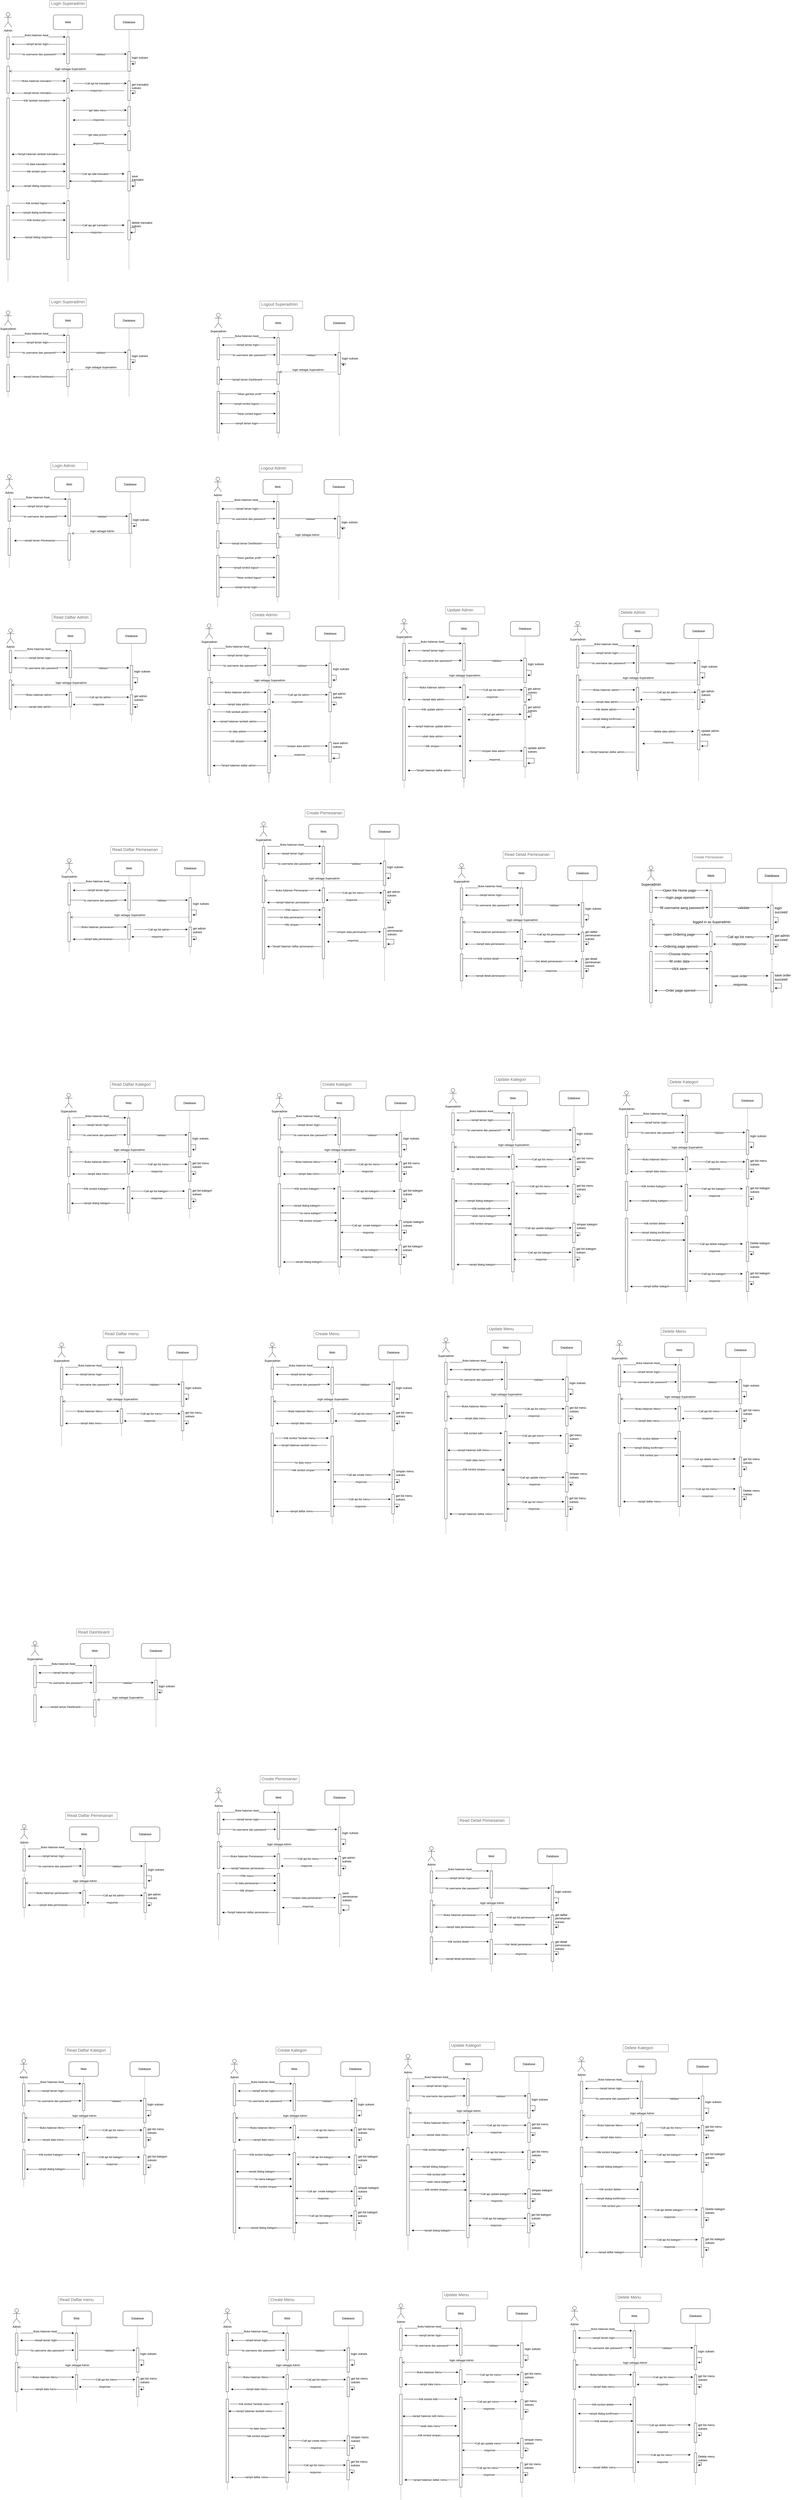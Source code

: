 <mxfile version="25.0.1">
  <diagram name="Page-1" id="vzhOR2eHgaGLr1CNi9pj">
    <mxGraphModel dx="1604" dy="1040" grid="1" gridSize="10" guides="1" tooltips="1" connect="1" arrows="1" fold="1" page="1" pageScale="1" pageWidth="850" pageHeight="1100" math="0" shadow="0">
      <root>
        <mxCell id="0" />
        <mxCell id="1" parent="0" />
        <mxCell id="It3_d70ViDj7luGkNstU-853" value="" style="endArrow=none;dashed=1;html=1;rounded=0;verticalAlign=middle;horizontal=1;" parent="1" edge="1">
          <mxGeometry width="50" height="50" relative="1" as="geometry">
            <mxPoint x="-705" y="2940" as="sourcePoint" />
            <mxPoint x="-705" y="2650" as="targetPoint" />
          </mxGeometry>
        </mxCell>
        <mxCell id="It3_d70ViDj7luGkNstU-1405" value="" style="endArrow=none;dashed=1;html=1;rounded=0;" parent="1" edge="1">
          <mxGeometry width="50" height="50" relative="1" as="geometry">
            <mxPoint x="-465" y="3890" as="sourcePoint" />
            <mxPoint x="-465" y="3590" as="targetPoint" />
          </mxGeometry>
        </mxCell>
        <mxCell id="qMm-3vZ8i6C3AjNv5jlR-77" value="&lt;div&gt;Superadmin&lt;br&gt;&lt;/div&gt;&lt;div&gt;&lt;br&gt;&lt;/div&gt;" style="shape=umlActor;verticalLabelPosition=bottom;verticalAlign=top;html=1;outlineConnect=0;" parent="1" vertex="1">
          <mxGeometry x="-730" y="1270" width="30" height="60" as="geometry" />
        </mxCell>
        <mxCell id="qMm-3vZ8i6C3AjNv5jlR-78" value="" style="endArrow=none;dashed=1;html=1;rounded=0;" parent="1" edge="1">
          <mxGeometry width="50" height="50" relative="1" as="geometry">
            <mxPoint x="-715" y="1620" as="sourcePoint" />
            <mxPoint x="-715" y="1350" as="targetPoint" />
          </mxGeometry>
        </mxCell>
        <mxCell id="qMm-3vZ8i6C3AjNv5jlR-79" value="" style="rounded=0;whiteSpace=wrap;html=1;" parent="1" vertex="1">
          <mxGeometry x="-720" y="1370" width="10" height="90" as="geometry" />
        </mxCell>
        <mxCell id="qMm-3vZ8i6C3AjNv5jlR-80" value="" style="endArrow=classic;html=1;rounded=0;" parent="1" edge="1">
          <mxGeometry width="50" height="50" relative="1" as="geometry">
            <mxPoint x="-700" y="1370" as="sourcePoint" />
            <mxPoint x="-480" y="1370" as="targetPoint" />
          </mxGeometry>
        </mxCell>
        <mxCell id="qMm-3vZ8i6C3AjNv5jlR-81" value="&lt;div&gt;Buka halaman Awal&lt;/div&gt;&lt;div&gt;&lt;br&gt;&lt;/div&gt;" style="edgeLabel;html=1;align=center;verticalAlign=middle;resizable=0;points=[];" parent="qMm-3vZ8i6C3AjNv5jlR-80" connectable="0" vertex="1">
          <mxGeometry x="-0.305" relative="1" as="geometry">
            <mxPoint x="24" as="offset" />
          </mxGeometry>
        </mxCell>
        <mxCell id="qMm-3vZ8i6C3AjNv5jlR-82" value="Web" style="rounded=1;whiteSpace=wrap;html=1;" parent="1" vertex="1">
          <mxGeometry x="-530" y="1280" width="120" height="60" as="geometry" />
        </mxCell>
        <mxCell id="qMm-3vZ8i6C3AjNv5jlR-83" value="" style="endArrow=none;dashed=1;html=1;rounded=0;entryX=0.5;entryY=1;entryDx=0;entryDy=0;" parent="1" source="qMm-3vZ8i6C3AjNv5jlR-85" target="qMm-3vZ8i6C3AjNv5jlR-82" edge="1">
          <mxGeometry width="50" height="50" relative="1" as="geometry">
            <mxPoint x="-470" y="1600" as="sourcePoint" />
            <mxPoint x="-460" y="1360" as="targetPoint" />
          </mxGeometry>
        </mxCell>
        <mxCell id="qMm-3vZ8i6C3AjNv5jlR-84" value="" style="endArrow=none;dashed=1;html=1;rounded=0;entryX=0.5;entryY=1;entryDx=0;entryDy=0;" parent="1" source="It3_d70ViDj7luGkNstU-185" target="qMm-3vZ8i6C3AjNv5jlR-85" edge="1">
          <mxGeometry width="50" height="50" relative="1" as="geometry">
            <mxPoint x="-470" y="1620" as="sourcePoint" />
            <mxPoint x="-470" y="1340" as="targetPoint" />
          </mxGeometry>
        </mxCell>
        <mxCell id="qMm-3vZ8i6C3AjNv5jlR-85" value="" style="rounded=0;whiteSpace=wrap;html=1;" parent="1" vertex="1">
          <mxGeometry x="-475" y="1370" width="10" height="110" as="geometry" />
        </mxCell>
        <mxCell id="qMm-3vZ8i6C3AjNv5jlR-86" value="Database" style="rounded=1;whiteSpace=wrap;html=1;" parent="1" vertex="1">
          <mxGeometry x="-280" y="1280" width="120" height="60" as="geometry" />
        </mxCell>
        <mxCell id="qMm-3vZ8i6C3AjNv5jlR-87" value="" style="endArrow=none;dashed=1;html=1;rounded=0;entryX=0.5;entryY=1;entryDx=0;entryDy=0;" parent="1" source="qMm-3vZ8i6C3AjNv5jlR-89" target="qMm-3vZ8i6C3AjNv5jlR-86" edge="1">
          <mxGeometry width="50" height="50" relative="1" as="geometry">
            <mxPoint x="-220" y="1660" as="sourcePoint" />
            <mxPoint x="-360" y="1430" as="targetPoint" />
          </mxGeometry>
        </mxCell>
        <mxCell id="qMm-3vZ8i6C3AjNv5jlR-88" style="edgeStyle=orthogonalEdgeStyle;rounded=0;orthogonalLoop=1;jettySize=auto;html=1;" parent="1" source="qMm-3vZ8i6C3AjNv5jlR-89" edge="1">
          <mxGeometry relative="1" as="geometry">
            <mxPoint x="-210" y="1480" as="targetPoint" />
          </mxGeometry>
        </mxCell>
        <mxCell id="qMm-3vZ8i6C3AjNv5jlR-89" value="" style="rounded=0;whiteSpace=wrap;html=1;" parent="1" vertex="1">
          <mxGeometry x="-225" y="1430" width="10" height="80" as="geometry" />
        </mxCell>
        <mxCell id="qMm-3vZ8i6C3AjNv5jlR-90" value="" style="endArrow=classic;html=1;rounded=0;" parent="1" edge="1">
          <mxGeometry width="50" height="50" relative="1" as="geometry">
            <mxPoint x="-710" y="1440" as="sourcePoint" />
            <mxPoint x="-480" y="1440" as="targetPoint" />
          </mxGeometry>
        </mxCell>
        <mxCell id="qMm-3vZ8i6C3AjNv5jlR-91" value="isi username dan password" style="edgeLabel;html=1;align=center;verticalAlign=middle;resizable=0;points=[];" parent="qMm-3vZ8i6C3AjNv5jlR-90" connectable="0" vertex="1">
          <mxGeometry x="0.049" y="-1" relative="1" as="geometry">
            <mxPoint as="offset" />
          </mxGeometry>
        </mxCell>
        <mxCell id="qMm-3vZ8i6C3AjNv5jlR-92" value="" style="rounded=0;whiteSpace=wrap;html=1;" parent="1" vertex="1">
          <mxGeometry x="-720" y="1490" width="10" height="110" as="geometry" />
        </mxCell>
        <mxCell id="qMm-3vZ8i6C3AjNv5jlR-93" value="" style="endArrow=classic;html=1;rounded=0;" parent="1" edge="1">
          <mxGeometry width="50" height="50" relative="1" as="geometry">
            <mxPoint x="-480" y="1400" as="sourcePoint" />
            <mxPoint x="-700" y="1400" as="targetPoint" />
          </mxGeometry>
        </mxCell>
        <mxCell id="qMm-3vZ8i6C3AjNv5jlR-94" value="&lt;div&gt;tampil laman login&lt;/div&gt;" style="edgeLabel;html=1;align=center;verticalAlign=middle;resizable=0;points=[];" parent="qMm-3vZ8i6C3AjNv5jlR-93" connectable="0" vertex="1">
          <mxGeometry x="0.049" y="-1" relative="1" as="geometry">
            <mxPoint as="offset" />
          </mxGeometry>
        </mxCell>
        <mxCell id="qMm-3vZ8i6C3AjNv5jlR-95" value="" style="endArrow=classic;html=1;rounded=0;" parent="1" edge="1">
          <mxGeometry width="50" height="50" relative="1" as="geometry">
            <mxPoint x="-460" y="1440" as="sourcePoint" />
            <mxPoint x="-230" y="1440" as="targetPoint" />
          </mxGeometry>
        </mxCell>
        <mxCell id="qMm-3vZ8i6C3AjNv5jlR-96" value="&lt;div&gt;Validasi&lt;/div&gt;" style="edgeLabel;html=1;align=center;verticalAlign=middle;resizable=0;points=[];" parent="qMm-3vZ8i6C3AjNv5jlR-95" connectable="0" vertex="1">
          <mxGeometry x="-0.372" y="-1" relative="1" as="geometry">
            <mxPoint x="51" as="offset" />
          </mxGeometry>
        </mxCell>
        <mxCell id="qMm-3vZ8i6C3AjNv5jlR-97" value="" style="endArrow=none;dashed=1;html=1;rounded=0;entryX=0.5;entryY=1;entryDx=0;entryDy=0;" parent="1" target="qMm-3vZ8i6C3AjNv5jlR-89" edge="1">
          <mxGeometry width="50" height="50" relative="1" as="geometry">
            <mxPoint x="-220" y="1620" as="sourcePoint" />
            <mxPoint x="-480" y="1460" as="targetPoint" />
          </mxGeometry>
        </mxCell>
        <mxCell id="qMm-3vZ8i6C3AjNv5jlR-98" value="login sukses" style="text;strokeColor=none;fillColor=none;align=left;verticalAlign=middle;spacingLeft=4;spacingRight=4;overflow=hidden;points=[[0,0.5],[1,0.5]];portConstraint=eastwest;rotatable=0;whiteSpace=wrap;html=1;" parent="1" vertex="1">
          <mxGeometry x="-215" y="1440" width="80" height="30" as="geometry" />
        </mxCell>
        <mxCell id="qMm-3vZ8i6C3AjNv5jlR-101" value="&lt;div&gt;login sebagai Superadmin&lt;/div&gt;" style="html=1;verticalAlign=bottom;endArrow=open;dashed=1;endSize=8;curved=0;rounded=0;" parent="1" edge="1">
          <mxGeometry relative="1" as="geometry">
            <mxPoint x="-210" y="1510" as="sourcePoint" />
            <mxPoint x="-460" y="1510" as="targetPoint" />
          </mxGeometry>
        </mxCell>
        <mxCell id="It3_d70ViDj7luGkNstU-1" value="Login Superadmin" style="strokeWidth=1;shadow=0;dashed=0;align=center;html=1;shape=mxgraph.mockup.text.textBox;fontColor=#666666;align=left;fontSize=17;spacingLeft=4;spacingTop=-3;whiteSpace=wrap;strokeColor=#666666;mainText=" parent="1" vertex="1">
          <mxGeometry x="-545" y="1220" width="150" height="30" as="geometry" />
        </mxCell>
        <mxCell id="It3_d70ViDj7luGkNstU-94" value="&lt;div&gt;Admin&lt;/div&gt;&lt;div&gt;&lt;br&gt;&lt;/div&gt;" style="shape=umlActor;verticalLabelPosition=bottom;verticalAlign=top;html=1;outlineConnect=0;" parent="1" vertex="1">
          <mxGeometry x="-730" y="50" width="30" height="60" as="geometry" />
        </mxCell>
        <mxCell id="It3_d70ViDj7luGkNstU-95" value="" style="endArrow=none;dashed=1;html=1;rounded=0;" parent="1" source="It3_d70ViDj7luGkNstU-137" edge="1">
          <mxGeometry width="50" height="50" relative="1" as="geometry">
            <mxPoint x="-715" y="630" as="sourcePoint" />
            <mxPoint x="-715" y="130" as="targetPoint" />
          </mxGeometry>
        </mxCell>
        <mxCell id="It3_d70ViDj7luGkNstU-96" value="" style="rounded=0;whiteSpace=wrap;html=1;" parent="1" vertex="1">
          <mxGeometry x="-720" y="150" width="10" height="90" as="geometry" />
        </mxCell>
        <mxCell id="It3_d70ViDj7luGkNstU-97" value="" style="endArrow=classic;html=1;rounded=0;" parent="1" edge="1">
          <mxGeometry width="50" height="50" relative="1" as="geometry">
            <mxPoint x="-700" y="150" as="sourcePoint" />
            <mxPoint x="-480" y="150" as="targetPoint" />
          </mxGeometry>
        </mxCell>
        <mxCell id="It3_d70ViDj7luGkNstU-98" value="&lt;div&gt;Buka halaman Awal&lt;/div&gt;&lt;div&gt;&lt;br&gt;&lt;/div&gt;" style="edgeLabel;html=1;align=center;verticalAlign=middle;resizable=0;points=[];" parent="It3_d70ViDj7luGkNstU-97" connectable="0" vertex="1">
          <mxGeometry x="-0.305" relative="1" as="geometry">
            <mxPoint x="24" as="offset" />
          </mxGeometry>
        </mxCell>
        <mxCell id="It3_d70ViDj7luGkNstU-99" value="Web" style="rounded=1;whiteSpace=wrap;html=1;" parent="1" vertex="1">
          <mxGeometry x="-530" y="60" width="120" height="60" as="geometry" />
        </mxCell>
        <mxCell id="It3_d70ViDj7luGkNstU-100" value="" style="endArrow=none;dashed=1;html=1;rounded=0;entryX=0.5;entryY=1;entryDx=0;entryDy=0;" parent="1" source="It3_d70ViDj7luGkNstU-102" target="It3_d70ViDj7luGkNstU-99" edge="1">
          <mxGeometry width="50" height="50" relative="1" as="geometry">
            <mxPoint x="-470" y="380" as="sourcePoint" />
            <mxPoint x="-460" y="140" as="targetPoint" />
          </mxGeometry>
        </mxCell>
        <mxCell id="It3_d70ViDj7luGkNstU-101" value="" style="endArrow=none;dashed=1;html=1;rounded=0;entryX=0.5;entryY=1;entryDx=0;entryDy=0;" parent="1" source="It3_d70ViDj7luGkNstU-117" target="It3_d70ViDj7luGkNstU-102" edge="1">
          <mxGeometry width="50" height="50" relative="1" as="geometry">
            <mxPoint x="-470" y="490" as="sourcePoint" />
            <mxPoint x="-470" y="120" as="targetPoint" />
          </mxGeometry>
        </mxCell>
        <mxCell id="It3_d70ViDj7luGkNstU-102" value="" style="rounded=0;whiteSpace=wrap;html=1;" parent="1" vertex="1">
          <mxGeometry x="-475" y="150" width="10" height="110" as="geometry" />
        </mxCell>
        <mxCell id="It3_d70ViDj7luGkNstU-103" value="Database" style="rounded=1;whiteSpace=wrap;html=1;" parent="1" vertex="1">
          <mxGeometry x="-280" y="60" width="120" height="60" as="geometry" />
        </mxCell>
        <mxCell id="It3_d70ViDj7luGkNstU-104" value="" style="endArrow=none;dashed=1;html=1;rounded=0;entryX=0.5;entryY=1;entryDx=0;entryDy=0;" parent="1" source="It3_d70ViDj7luGkNstU-106" target="It3_d70ViDj7luGkNstU-103" edge="1">
          <mxGeometry width="50" height="50" relative="1" as="geometry">
            <mxPoint x="-220" y="440" as="sourcePoint" />
            <mxPoint x="-360" y="210" as="targetPoint" />
          </mxGeometry>
        </mxCell>
        <mxCell id="It3_d70ViDj7luGkNstU-105" style="edgeStyle=orthogonalEdgeStyle;rounded=0;orthogonalLoop=1;jettySize=auto;html=1;" parent="1" source="It3_d70ViDj7luGkNstU-106" edge="1">
          <mxGeometry relative="1" as="geometry">
            <mxPoint x="-210" y="260" as="targetPoint" />
          </mxGeometry>
        </mxCell>
        <mxCell id="It3_d70ViDj7luGkNstU-106" value="" style="rounded=0;whiteSpace=wrap;html=1;" parent="1" vertex="1">
          <mxGeometry x="-225" y="210" width="10" height="80" as="geometry" />
        </mxCell>
        <mxCell id="It3_d70ViDj7luGkNstU-107" value="" style="endArrow=classic;html=1;rounded=0;" parent="1" edge="1">
          <mxGeometry width="50" height="50" relative="1" as="geometry">
            <mxPoint x="-710" y="220" as="sourcePoint" />
            <mxPoint x="-480" y="220" as="targetPoint" />
          </mxGeometry>
        </mxCell>
        <mxCell id="It3_d70ViDj7luGkNstU-108" value="isi username dan password" style="edgeLabel;html=1;align=center;verticalAlign=middle;resizable=0;points=[];" parent="It3_d70ViDj7luGkNstU-107" connectable="0" vertex="1">
          <mxGeometry x="0.049" y="-1" relative="1" as="geometry">
            <mxPoint as="offset" />
          </mxGeometry>
        </mxCell>
        <mxCell id="It3_d70ViDj7luGkNstU-109" value="" style="rounded=0;whiteSpace=wrap;html=1;" parent="1" vertex="1">
          <mxGeometry x="-720" y="270" width="10" height="110" as="geometry" />
        </mxCell>
        <mxCell id="It3_d70ViDj7luGkNstU-110" value="" style="endArrow=classic;html=1;rounded=0;" parent="1" edge="1">
          <mxGeometry width="50" height="50" relative="1" as="geometry">
            <mxPoint x="-480" y="180" as="sourcePoint" />
            <mxPoint x="-700" y="180" as="targetPoint" />
          </mxGeometry>
        </mxCell>
        <mxCell id="It3_d70ViDj7luGkNstU-111" value="&lt;div&gt;tampil laman login&lt;/div&gt;" style="edgeLabel;html=1;align=center;verticalAlign=middle;resizable=0;points=[];" parent="It3_d70ViDj7luGkNstU-110" connectable="0" vertex="1">
          <mxGeometry x="0.049" y="-1" relative="1" as="geometry">
            <mxPoint as="offset" />
          </mxGeometry>
        </mxCell>
        <mxCell id="It3_d70ViDj7luGkNstU-112" value="" style="endArrow=classic;html=1;rounded=0;" parent="1" edge="1">
          <mxGeometry width="50" height="50" relative="1" as="geometry">
            <mxPoint x="-460" y="220" as="sourcePoint" />
            <mxPoint x="-230" y="220" as="targetPoint" />
          </mxGeometry>
        </mxCell>
        <mxCell id="It3_d70ViDj7luGkNstU-113" value="&lt;div&gt;Validasi&lt;/div&gt;" style="edgeLabel;html=1;align=center;verticalAlign=middle;resizable=0;points=[];" parent="It3_d70ViDj7luGkNstU-112" connectable="0" vertex="1">
          <mxGeometry x="-0.372" y="-1" relative="1" as="geometry">
            <mxPoint x="51" as="offset" />
          </mxGeometry>
        </mxCell>
        <mxCell id="It3_d70ViDj7luGkNstU-114" value="" style="endArrow=none;dashed=1;html=1;rounded=0;entryX=0.5;entryY=1;entryDx=0;entryDy=0;" parent="1" source="It3_d70ViDj7luGkNstU-146" target="It3_d70ViDj7luGkNstU-106" edge="1">
          <mxGeometry width="50" height="50" relative="1" as="geometry">
            <mxPoint x="-220" y="630" as="sourcePoint" />
            <mxPoint x="-480" y="240" as="targetPoint" />
          </mxGeometry>
        </mxCell>
        <mxCell id="It3_d70ViDj7luGkNstU-115" value="login sukses" style="text;strokeColor=none;fillColor=none;align=left;verticalAlign=middle;spacingLeft=4;spacingRight=4;overflow=hidden;points=[[0,0.5],[1,0.5]];portConstraint=eastwest;rotatable=0;whiteSpace=wrap;html=1;" parent="1" vertex="1">
          <mxGeometry x="-215" y="220" width="80" height="30" as="geometry" />
        </mxCell>
        <mxCell id="It3_d70ViDj7luGkNstU-116" value="" style="endArrow=none;dashed=1;html=1;rounded=0;entryX=0.5;entryY=1;entryDx=0;entryDy=0;" parent="1" source="It3_d70ViDj7luGkNstU-126" target="It3_d70ViDj7luGkNstU-117" edge="1">
          <mxGeometry width="50" height="50" relative="1" as="geometry">
            <mxPoint x="-470" y="490" as="sourcePoint" />
            <mxPoint x="-470" y="230" as="targetPoint" />
          </mxGeometry>
        </mxCell>
        <mxCell id="It3_d70ViDj7luGkNstU-117" value="" style="rounded=0;whiteSpace=wrap;html=1;" parent="1" vertex="1">
          <mxGeometry x="-475" y="320" width="10" height="60" as="geometry" />
        </mxCell>
        <mxCell id="It3_d70ViDj7luGkNstU-118" value="&lt;div&gt;login sebagai Superadmin&lt;/div&gt;" style="html=1;verticalAlign=bottom;endArrow=open;dashed=1;endSize=8;curved=0;rounded=0;entryX=1;entryY=0;entryDx=0;entryDy=0;" parent="1" edge="1">
          <mxGeometry relative="1" as="geometry">
            <mxPoint x="-210" y="290" as="sourcePoint" />
            <mxPoint x="-710" y="290" as="targetPoint" />
          </mxGeometry>
        </mxCell>
        <mxCell id="It3_d70ViDj7luGkNstU-119" value="" style="endArrow=classic;html=1;rounded=0;" parent="1" edge="1">
          <mxGeometry width="50" height="50" relative="1" as="geometry">
            <mxPoint x="-700" y="330" as="sourcePoint" />
            <mxPoint x="-480" y="330" as="targetPoint" />
          </mxGeometry>
        </mxCell>
        <mxCell id="It3_d70ViDj7luGkNstU-120" value="&lt;div&gt;Buka halaman transaksi&lt;br&gt;&lt;/div&gt;" style="edgeLabel;html=1;align=center;verticalAlign=middle;resizable=0;points=[];" parent="It3_d70ViDj7luGkNstU-119" connectable="0" vertex="1">
          <mxGeometry x="-0.305" relative="1" as="geometry">
            <mxPoint x="24" as="offset" />
          </mxGeometry>
        </mxCell>
        <mxCell id="It3_d70ViDj7luGkNstU-121" value="" style="endArrow=classic;html=1;rounded=0;" parent="1" edge="1">
          <mxGeometry width="50" height="50" relative="1" as="geometry">
            <mxPoint x="-480" y="380" as="sourcePoint" />
            <mxPoint x="-700" y="380" as="targetPoint" />
          </mxGeometry>
        </mxCell>
        <mxCell id="It3_d70ViDj7luGkNstU-122" value="&lt;div&gt;tampil laman transaksi&lt;/div&gt;" style="edgeLabel;html=1;align=center;verticalAlign=middle;resizable=0;points=[];" parent="It3_d70ViDj7luGkNstU-121" connectable="0" vertex="1">
          <mxGeometry x="0.049" y="-1" relative="1" as="geometry">
            <mxPoint as="offset" />
          </mxGeometry>
        </mxCell>
        <mxCell id="It3_d70ViDj7luGkNstU-123" value="" style="endArrow=classic;html=1;rounded=0;" parent="1" edge="1">
          <mxGeometry width="50" height="50" relative="1" as="geometry">
            <mxPoint x="-700" y="410" as="sourcePoint" />
            <mxPoint x="-480" y="410" as="targetPoint" />
          </mxGeometry>
        </mxCell>
        <mxCell id="It3_d70ViDj7luGkNstU-124" value="Klik tambah transaksi" style="edgeLabel;html=1;align=center;verticalAlign=middle;resizable=0;points=[];" parent="It3_d70ViDj7luGkNstU-123" connectable="0" vertex="1">
          <mxGeometry x="-0.305" relative="1" as="geometry">
            <mxPoint x="24" as="offset" />
          </mxGeometry>
        </mxCell>
        <mxCell id="It3_d70ViDj7luGkNstU-125" value="" style="endArrow=none;dashed=1;html=1;rounded=0;entryX=0.5;entryY=1;entryDx=0;entryDy=0;" parent="1" edge="1">
          <mxGeometry width="50" height="50" relative="1" as="geometry">
            <mxPoint x="-470" y="1150" as="sourcePoint" />
            <mxPoint x="-470" y="760" as="targetPoint" />
          </mxGeometry>
        </mxCell>
        <mxCell id="It3_d70ViDj7luGkNstU-126" value="" style="rounded=0;whiteSpace=wrap;html=1;" parent="1" vertex="1">
          <mxGeometry x="-475" y="400" width="10" height="370" as="geometry" />
        </mxCell>
        <mxCell id="It3_d70ViDj7luGkNstU-127" value="" style="endArrow=classic;html=1;rounded=0;" parent="1" edge="1">
          <mxGeometry width="50" height="50" relative="1" as="geometry">
            <mxPoint x="-480" y="630" as="sourcePoint" />
            <mxPoint x="-700" y="630" as="targetPoint" />
          </mxGeometry>
        </mxCell>
        <mxCell id="It3_d70ViDj7luGkNstU-128" value="Tampil halaman tambah transaksi" style="edgeLabel;html=1;align=center;verticalAlign=middle;resizable=0;points=[];" parent="It3_d70ViDj7luGkNstU-127" connectable="0" vertex="1">
          <mxGeometry x="0.049" y="-1" relative="1" as="geometry">
            <mxPoint as="offset" />
          </mxGeometry>
        </mxCell>
        <mxCell id="It3_d70ViDj7luGkNstU-129" value="" style="endArrow=classic;html=1;rounded=0;" parent="1" edge="1">
          <mxGeometry width="50" height="50" relative="1" as="geometry">
            <mxPoint x="-700" y="670" as="sourcePoint" />
            <mxPoint x="-480" y="670" as="targetPoint" />
          </mxGeometry>
        </mxCell>
        <mxCell id="It3_d70ViDj7luGkNstU-130" value="&lt;div&gt;Isi data transaksi&lt;/div&gt;" style="edgeLabel;html=1;align=center;verticalAlign=middle;resizable=0;points=[];" parent="It3_d70ViDj7luGkNstU-129" connectable="0" vertex="1">
          <mxGeometry x="-0.305" relative="1" as="geometry">
            <mxPoint x="24" as="offset" />
          </mxGeometry>
        </mxCell>
        <mxCell id="It3_d70ViDj7luGkNstU-131" value="" style="endArrow=classic;html=1;rounded=0;" parent="1" edge="1">
          <mxGeometry width="50" height="50" relative="1" as="geometry">
            <mxPoint x="-700" y="700" as="sourcePoint" />
            <mxPoint x="-480" y="700" as="targetPoint" />
          </mxGeometry>
        </mxCell>
        <mxCell id="It3_d70ViDj7luGkNstU-132" value="&lt;div&gt;klik tombol save&lt;/div&gt;" style="edgeLabel;html=1;align=center;verticalAlign=middle;resizable=0;points=[];" parent="It3_d70ViDj7luGkNstU-131" connectable="0" vertex="1">
          <mxGeometry x="-0.305" relative="1" as="geometry">
            <mxPoint x="24" as="offset" />
          </mxGeometry>
        </mxCell>
        <mxCell id="It3_d70ViDj7luGkNstU-133" value="" style="endArrow=none;dashed=1;html=1;rounded=0;entryX=0.5;entryY=1;entryDx=0;entryDy=0;" parent="1" source="It3_d70ViDj7luGkNstU-159" target="It3_d70ViDj7luGkNstU-135" edge="1">
          <mxGeometry width="50" height="50" relative="1" as="geometry">
            <mxPoint x="-220" y="1020" as="sourcePoint" />
            <mxPoint x="-220" y="470" as="targetPoint" />
          </mxGeometry>
        </mxCell>
        <mxCell id="It3_d70ViDj7luGkNstU-134" style="edgeStyle=orthogonalEdgeStyle;rounded=0;orthogonalLoop=1;jettySize=auto;html=1;" parent="1" source="It3_d70ViDj7luGkNstU-135" edge="1">
          <mxGeometry relative="1" as="geometry">
            <mxPoint x="-210" y="760" as="targetPoint" />
          </mxGeometry>
        </mxCell>
        <mxCell id="It3_d70ViDj7luGkNstU-135" value="" style="rounded=0;whiteSpace=wrap;html=1;" parent="1" vertex="1">
          <mxGeometry x="-225" y="700" width="10" height="80" as="geometry" />
        </mxCell>
        <mxCell id="It3_d70ViDj7luGkNstU-136" value="" style="endArrow=none;dashed=1;html=1;rounded=0;entryX=0.5;entryY=0.5;entryDx=0;entryDy=0;entryPerimeter=0;" parent="1" source="It3_d70ViDj7luGkNstU-149" edge="1">
          <mxGeometry width="50" height="50" relative="1" as="geometry">
            <mxPoint x="-715" y="970" as="sourcePoint" />
            <mxPoint x="-715" y="650" as="targetPoint" />
          </mxGeometry>
        </mxCell>
        <mxCell id="It3_d70ViDj7luGkNstU-137" value="" style="rounded=0;whiteSpace=wrap;html=1;" parent="1" vertex="1">
          <mxGeometry x="-720" y="400" width="10" height="380" as="geometry" />
        </mxCell>
        <mxCell id="It3_d70ViDj7luGkNstU-138" value="" style="endArrow=classic;html=1;rounded=0;entryX=-0.45;entryY=0.125;entryDx=0;entryDy=0;entryPerimeter=0;" parent="1" edge="1">
          <mxGeometry width="50" height="50" relative="1" as="geometry">
            <mxPoint x="-460" y="710" as="sourcePoint" />
            <mxPoint x="-239.5" y="710" as="targetPoint" />
          </mxGeometry>
        </mxCell>
        <mxCell id="It3_d70ViDj7luGkNstU-139" value="&lt;div&gt;Call api add transaksi&lt;/div&gt;" style="edgeLabel;html=1;align=center;verticalAlign=middle;resizable=0;points=[];" parent="It3_d70ViDj7luGkNstU-138" connectable="0" vertex="1">
          <mxGeometry x="-0.305" relative="1" as="geometry">
            <mxPoint x="24" as="offset" />
          </mxGeometry>
        </mxCell>
        <mxCell id="It3_d70ViDj7luGkNstU-140" value="" style="endArrow=classic;html=1;rounded=0;exitX=0;exitY=0.5;exitDx=0;exitDy=0;" parent="1" edge="1">
          <mxGeometry width="50" height="50" relative="1" as="geometry">
            <mxPoint x="-230" y="740" as="sourcePoint" />
            <mxPoint x="-465" y="740" as="targetPoint" />
          </mxGeometry>
        </mxCell>
        <mxCell id="It3_d70ViDj7luGkNstU-141" value="response" style="edgeLabel;html=1;align=center;verticalAlign=middle;resizable=0;points=[];" parent="It3_d70ViDj7luGkNstU-140" connectable="0" vertex="1">
          <mxGeometry x="0.049" y="-1" relative="1" as="geometry">
            <mxPoint as="offset" />
          </mxGeometry>
        </mxCell>
        <mxCell id="It3_d70ViDj7luGkNstU-142" value="" style="endArrow=classic;html=1;rounded=0;" parent="1" edge="1">
          <mxGeometry width="50" height="50" relative="1" as="geometry">
            <mxPoint x="-480" y="760" as="sourcePoint" />
            <mxPoint x="-700" y="760.42" as="targetPoint" />
          </mxGeometry>
        </mxCell>
        <mxCell id="It3_d70ViDj7luGkNstU-143" value="tampil dialog response" style="edgeLabel;html=1;align=center;verticalAlign=middle;resizable=0;points=[];" parent="It3_d70ViDj7luGkNstU-142" connectable="0" vertex="1">
          <mxGeometry x="0.049" y="-1" relative="1" as="geometry">
            <mxPoint as="offset" />
          </mxGeometry>
        </mxCell>
        <mxCell id="It3_d70ViDj7luGkNstU-144" value="" style="endArrow=none;dashed=1;html=1;rounded=0;entryX=0.5;entryY=1;entryDx=0;entryDy=0;" parent="1" source="It3_d70ViDj7luGkNstU-169" edge="1">
          <mxGeometry width="50" height="50" relative="1" as="geometry">
            <mxPoint x="-220" y="530" as="sourcePoint" />
            <mxPoint x="-220" y="430" as="targetPoint" />
          </mxGeometry>
        </mxCell>
        <mxCell id="It3_d70ViDj7luGkNstU-145" style="edgeStyle=orthogonalEdgeStyle;rounded=0;orthogonalLoop=1;jettySize=auto;html=1;" parent="1" source="It3_d70ViDj7luGkNstU-146" edge="1">
          <mxGeometry relative="1" as="geometry">
            <mxPoint x="-210" y="380" as="targetPoint" />
          </mxGeometry>
        </mxCell>
        <mxCell id="It3_d70ViDj7luGkNstU-146" value="" style="rounded=0;whiteSpace=wrap;html=1;" parent="1" vertex="1">
          <mxGeometry x="-225" y="330" width="10" height="80" as="geometry" />
        </mxCell>
        <mxCell id="It3_d70ViDj7luGkNstU-147" value="" style="endArrow=classic;html=1;rounded=0;" parent="1" edge="1">
          <mxGeometry width="50" height="50" relative="1" as="geometry">
            <mxPoint x="-450" y="340" as="sourcePoint" />
            <mxPoint x="-230" y="340" as="targetPoint" />
          </mxGeometry>
        </mxCell>
        <mxCell id="It3_d70ViDj7luGkNstU-148" value="Call api list transaksi" style="edgeLabel;html=1;align=center;verticalAlign=middle;resizable=0;points=[];" parent="It3_d70ViDj7luGkNstU-147" connectable="0" vertex="1">
          <mxGeometry x="-0.305" relative="1" as="geometry">
            <mxPoint x="24" as="offset" />
          </mxGeometry>
        </mxCell>
        <mxCell id="It3_d70ViDj7luGkNstU-149" value="" style="rounded=0;whiteSpace=wrap;html=1;" parent="1" vertex="1">
          <mxGeometry x="-720" y="840" width="10" height="220" as="geometry" />
        </mxCell>
        <mxCell id="It3_d70ViDj7luGkNstU-150" value="" style="rounded=0;whiteSpace=wrap;html=1;" parent="1" vertex="1">
          <mxGeometry x="-475" y="820" width="10" height="240" as="geometry" />
        </mxCell>
        <mxCell id="It3_d70ViDj7luGkNstU-151" value="" style="endArrow=classic;html=1;rounded=0;" parent="1" edge="1">
          <mxGeometry width="50" height="50" relative="1" as="geometry">
            <mxPoint x="-700" y="830" as="sourcePoint" />
            <mxPoint x="-480" y="830" as="targetPoint" />
          </mxGeometry>
        </mxCell>
        <mxCell id="It3_d70ViDj7luGkNstU-152" value="&lt;div&gt;Klik tombol hapus&lt;br&gt;&lt;/div&gt;" style="edgeLabel;html=1;align=center;verticalAlign=middle;resizable=0;points=[];" parent="It3_d70ViDj7luGkNstU-151" connectable="0" vertex="1">
          <mxGeometry x="-0.305" relative="1" as="geometry">
            <mxPoint x="24" as="offset" />
          </mxGeometry>
        </mxCell>
        <mxCell id="It3_d70ViDj7luGkNstU-153" value="" style="endArrow=classic;html=1;rounded=0;" parent="1" edge="1">
          <mxGeometry width="50" height="50" relative="1" as="geometry">
            <mxPoint x="-240" y="370" as="sourcePoint" />
            <mxPoint x="-460" y="370" as="targetPoint" />
          </mxGeometry>
        </mxCell>
        <mxCell id="It3_d70ViDj7luGkNstU-154" value="response" style="edgeLabel;html=1;align=center;verticalAlign=middle;resizable=0;points=[];" parent="It3_d70ViDj7luGkNstU-153" connectable="0" vertex="1">
          <mxGeometry x="0.049" y="-1" relative="1" as="geometry">
            <mxPoint as="offset" />
          </mxGeometry>
        </mxCell>
        <mxCell id="It3_d70ViDj7luGkNstU-155" value="" style="endArrow=classic;html=1;rounded=0;entryX=-0.45;entryY=0.125;entryDx=0;entryDy=0;entryPerimeter=0;" parent="1" edge="1">
          <mxGeometry width="50" height="50" relative="1" as="geometry">
            <mxPoint x="-460" y="920" as="sourcePoint" />
            <mxPoint x="-239" y="920" as="targetPoint" />
          </mxGeometry>
        </mxCell>
        <mxCell id="It3_d70ViDj7luGkNstU-156" value="Call api get transaksi" style="edgeLabel;html=1;align=center;verticalAlign=middle;resizable=0;points=[];" parent="It3_d70ViDj7luGkNstU-155" connectable="0" vertex="1">
          <mxGeometry x="-0.305" relative="1" as="geometry">
            <mxPoint x="24" as="offset" />
          </mxGeometry>
        </mxCell>
        <mxCell id="It3_d70ViDj7luGkNstU-157" value="" style="endArrow=classic;html=1;rounded=0;" parent="1" edge="1">
          <mxGeometry width="50" height="50" relative="1" as="geometry">
            <mxPoint x="-240" y="950" as="sourcePoint" />
            <mxPoint x="-460" y="950" as="targetPoint" />
          </mxGeometry>
        </mxCell>
        <mxCell id="It3_d70ViDj7luGkNstU-158" value="response" style="edgeLabel;html=1;align=center;verticalAlign=middle;resizable=0;points=[];" parent="It3_d70ViDj7luGkNstU-157" connectable="0" vertex="1">
          <mxGeometry x="0.049" y="-1" relative="1" as="geometry">
            <mxPoint as="offset" />
          </mxGeometry>
        </mxCell>
        <mxCell id="It3_d70ViDj7luGkNstU-159" value="" style="rounded=0;whiteSpace=wrap;html=1;" parent="1" vertex="1">
          <mxGeometry x="-225" y="900" width="10" height="80" as="geometry" />
        </mxCell>
        <mxCell id="It3_d70ViDj7luGkNstU-160" value="get transaksi sukses" style="text;strokeColor=none;fillColor=none;align=left;verticalAlign=middle;spacingLeft=4;spacingRight=4;overflow=hidden;points=[[0,0.5],[1,0.5]];portConstraint=eastwest;rotatable=0;whiteSpace=wrap;html=1;" parent="1" vertex="1">
          <mxGeometry x="-215" y="335" width="80" height="30" as="geometry" />
        </mxCell>
        <mxCell id="It3_d70ViDj7luGkNstU-161" value="save transaksi sukses" style="text;strokeColor=none;fillColor=none;align=left;verticalAlign=middle;spacingLeft=4;spacingRight=4;overflow=hidden;points=[[0,0.5],[1,0.5]];portConstraint=eastwest;rotatable=0;whiteSpace=wrap;html=1;" parent="1" vertex="1">
          <mxGeometry x="-215" y="710" width="80" height="30" as="geometry" />
        </mxCell>
        <mxCell id="It3_d70ViDj7luGkNstU-162" style="edgeStyle=orthogonalEdgeStyle;rounded=0;orthogonalLoop=1;jettySize=auto;html=1;" parent="1" source="It3_d70ViDj7luGkNstU-159" target="It3_d70ViDj7luGkNstU-159" edge="1">
          <mxGeometry relative="1" as="geometry" />
        </mxCell>
        <mxCell id="It3_d70ViDj7luGkNstU-163" value="delete transaksi sukses" style="text;strokeColor=none;fillColor=none;align=left;verticalAlign=middle;spacingLeft=4;spacingRight=4;overflow=hidden;points=[[0,0.5],[1,0.5]];portConstraint=eastwest;rotatable=0;whiteSpace=wrap;html=1;" parent="1" vertex="1">
          <mxGeometry x="-215" y="900" width="105" height="30" as="geometry" />
        </mxCell>
        <mxCell id="It3_d70ViDj7luGkNstU-164" value="" style="endArrow=classic;html=1;rounded=0;" parent="1" edge="1">
          <mxGeometry width="50" height="50" relative="1" as="geometry">
            <mxPoint x="-450" y="449.66" as="sourcePoint" />
            <mxPoint x="-230" y="449.66" as="targetPoint" />
          </mxGeometry>
        </mxCell>
        <mxCell id="It3_d70ViDj7luGkNstU-165" value="get data menu" style="edgeLabel;html=1;align=center;verticalAlign=middle;resizable=0;points=[];" parent="It3_d70ViDj7luGkNstU-164" connectable="0" vertex="1">
          <mxGeometry x="-0.305" relative="1" as="geometry">
            <mxPoint x="24" as="offset" />
          </mxGeometry>
        </mxCell>
        <mxCell id="It3_d70ViDj7luGkNstU-166" value="" style="endArrow=classic;html=1;rounded=0;" parent="1" edge="1">
          <mxGeometry width="50" height="50" relative="1" as="geometry">
            <mxPoint x="-230" y="490" as="sourcePoint" />
            <mxPoint x="-450" y="490" as="targetPoint" />
          </mxGeometry>
        </mxCell>
        <mxCell id="It3_d70ViDj7luGkNstU-167" value="response" style="edgeLabel;html=1;align=center;verticalAlign=middle;resizable=0;points=[];" parent="It3_d70ViDj7luGkNstU-166" connectable="0" vertex="1">
          <mxGeometry x="0.049" y="-1" relative="1" as="geometry">
            <mxPoint as="offset" />
          </mxGeometry>
        </mxCell>
        <mxCell id="It3_d70ViDj7luGkNstU-168" value="" style="endArrow=none;dashed=1;html=1;rounded=0;" parent="1" source="It3_d70ViDj7luGkNstU-135" target="It3_d70ViDj7luGkNstU-146" edge="1">
          <mxGeometry width="50" height="50" relative="1" as="geometry">
            <mxPoint x="-220" y="520" as="sourcePoint" />
            <mxPoint x="-220" y="410" as="targetPoint" />
          </mxGeometry>
        </mxCell>
        <mxCell id="It3_d70ViDj7luGkNstU-169" value="" style="rounded=0;whiteSpace=wrap;html=1;" parent="1" vertex="1">
          <mxGeometry x="-225" y="435" width="10" height="80" as="geometry" />
        </mxCell>
        <mxCell id="It3_d70ViDj7luGkNstU-170" value="" style="endArrow=classic;html=1;rounded=0;" parent="1" edge="1">
          <mxGeometry width="50" height="50" relative="1" as="geometry">
            <mxPoint x="-480" y="869" as="sourcePoint" />
            <mxPoint x="-700" y="869" as="targetPoint" />
          </mxGeometry>
        </mxCell>
        <mxCell id="It3_d70ViDj7luGkNstU-171" value="tampil dialog konfirmasi" style="edgeLabel;html=1;align=center;verticalAlign=middle;resizable=0;points=[];" parent="It3_d70ViDj7luGkNstU-170" connectable="0" vertex="1">
          <mxGeometry x="0.049" y="-1" relative="1" as="geometry">
            <mxPoint as="offset" />
          </mxGeometry>
        </mxCell>
        <mxCell id="It3_d70ViDj7luGkNstU-172" value="" style="endArrow=classic;html=1;rounded=0;" parent="1" edge="1">
          <mxGeometry width="50" height="50" relative="1" as="geometry">
            <mxPoint x="-700" y="899" as="sourcePoint" />
            <mxPoint x="-480" y="899" as="targetPoint" />
          </mxGeometry>
        </mxCell>
        <mxCell id="It3_d70ViDj7luGkNstU-173" value="&lt;div&gt;Klik tombol yes&lt;br&gt;&lt;/div&gt;" style="edgeLabel;html=1;align=center;verticalAlign=middle;resizable=0;points=[];" parent="It3_d70ViDj7luGkNstU-172" connectable="0" vertex="1">
          <mxGeometry x="-0.305" relative="1" as="geometry">
            <mxPoint x="24" as="offset" />
          </mxGeometry>
        </mxCell>
        <mxCell id="It3_d70ViDj7luGkNstU-174" value="" style="endArrow=none;dashed=1;html=1;rounded=0;entryX=0.5;entryY=1;entryDx=0;entryDy=0;" parent="1" edge="1">
          <mxGeometry width="50" height="50" relative="1" as="geometry">
            <mxPoint x="-220.5" y="1100" as="sourcePoint" />
            <mxPoint x="-220.5" y="980" as="targetPoint" />
          </mxGeometry>
        </mxCell>
        <mxCell id="It3_d70ViDj7luGkNstU-175" value="" style="endArrow=classic;html=1;rounded=0;" parent="1" edge="1">
          <mxGeometry width="50" height="50" relative="1" as="geometry">
            <mxPoint x="-475" y="970" as="sourcePoint" />
            <mxPoint x="-695" y="970.42" as="targetPoint" />
          </mxGeometry>
        </mxCell>
        <mxCell id="It3_d70ViDj7luGkNstU-176" value="tampil dialog response" style="edgeLabel;html=1;align=center;verticalAlign=middle;resizable=0;points=[];" parent="It3_d70ViDj7luGkNstU-175" connectable="0" vertex="1">
          <mxGeometry x="0.049" y="-1" relative="1" as="geometry">
            <mxPoint as="offset" />
          </mxGeometry>
        </mxCell>
        <mxCell id="It3_d70ViDj7luGkNstU-177" value="" style="endArrow=none;dashed=1;html=1;rounded=0;entryX=0.5;entryY=1;entryDx=0;entryDy=0;" parent="1" target="It3_d70ViDj7luGkNstU-149" edge="1">
          <mxGeometry width="50" height="50" relative="1" as="geometry">
            <mxPoint x="-715.5" y="1150" as="sourcePoint" />
            <mxPoint x="-715" y="1070" as="targetPoint" />
          </mxGeometry>
        </mxCell>
        <mxCell id="It3_d70ViDj7luGkNstU-178" value="" style="endArrow=none;dashed=1;html=1;rounded=0;entryX=0.5;entryY=1;entryDx=0;entryDy=0;" parent="1" source="It3_d70ViDj7luGkNstU-183" edge="1">
          <mxGeometry width="50" height="50" relative="1" as="geometry">
            <mxPoint x="-220" y="630" as="sourcePoint" />
            <mxPoint x="-220" y="530" as="targetPoint" />
          </mxGeometry>
        </mxCell>
        <mxCell id="It3_d70ViDj7luGkNstU-179" value="" style="endArrow=classic;html=1;rounded=0;" parent="1" edge="1">
          <mxGeometry width="50" height="50" relative="1" as="geometry">
            <mxPoint x="-450" y="549.66" as="sourcePoint" />
            <mxPoint x="-230" y="549.66" as="targetPoint" />
          </mxGeometry>
        </mxCell>
        <mxCell id="It3_d70ViDj7luGkNstU-180" value="get data promo" style="edgeLabel;html=1;align=center;verticalAlign=middle;resizable=0;points=[];" parent="It3_d70ViDj7luGkNstU-179" connectable="0" vertex="1">
          <mxGeometry x="-0.305" relative="1" as="geometry">
            <mxPoint x="24" as="offset" />
          </mxGeometry>
        </mxCell>
        <mxCell id="It3_d70ViDj7luGkNstU-181" value="" style="endArrow=classic;html=1;rounded=0;" parent="1" edge="1">
          <mxGeometry width="50" height="50" relative="1" as="geometry">
            <mxPoint x="-230" y="590" as="sourcePoint" />
            <mxPoint x="-450" y="590" as="targetPoint" />
          </mxGeometry>
        </mxCell>
        <mxCell id="It3_d70ViDj7luGkNstU-182" value="response" style="edgeLabel;html=1;align=center;verticalAlign=middle;resizable=0;points=[];" parent="It3_d70ViDj7luGkNstU-181" connectable="0" vertex="1">
          <mxGeometry x="0.049" y="-1" relative="1" as="geometry">
            <mxPoint y="-4" as="offset" />
          </mxGeometry>
        </mxCell>
        <mxCell id="It3_d70ViDj7luGkNstU-183" value="" style="rounded=0;whiteSpace=wrap;html=1;" parent="1" vertex="1">
          <mxGeometry x="-225" y="535" width="10" height="80" as="geometry" />
        </mxCell>
        <mxCell id="It3_d70ViDj7luGkNstU-184" value="Login Superadmin" style="strokeWidth=1;shadow=0;dashed=0;align=center;html=1;shape=mxgraph.mockup.text.textBox;fontColor=#666666;align=left;fontSize=17;spacingLeft=4;spacingTop=-3;whiteSpace=wrap;strokeColor=#666666;mainText=" parent="1" vertex="1">
          <mxGeometry x="-545" width="150" height="30" as="geometry" />
        </mxCell>
        <mxCell id="It3_d70ViDj7luGkNstU-186" value="" style="endArrow=none;dashed=1;html=1;rounded=0;entryX=0.5;entryY=1;entryDx=0;entryDy=0;" parent="1" target="It3_d70ViDj7luGkNstU-185" edge="1">
          <mxGeometry width="50" height="50" relative="1" as="geometry">
            <mxPoint x="-470" y="1620" as="sourcePoint" />
            <mxPoint x="-470" y="1480" as="targetPoint" />
          </mxGeometry>
        </mxCell>
        <mxCell id="It3_d70ViDj7luGkNstU-185" value="" style="rounded=0;whiteSpace=wrap;html=1;" parent="1" vertex="1">
          <mxGeometry x="-475" y="1510" width="10" height="70" as="geometry" />
        </mxCell>
        <mxCell id="It3_d70ViDj7luGkNstU-187" value="" style="endArrow=classic;html=1;rounded=0;" parent="1" edge="1">
          <mxGeometry width="50" height="50" relative="1" as="geometry">
            <mxPoint x="-475" y="1540" as="sourcePoint" />
            <mxPoint x="-695" y="1540" as="targetPoint" />
          </mxGeometry>
        </mxCell>
        <mxCell id="It3_d70ViDj7luGkNstU-188" value="&lt;div&gt;tampil laman Dashboard&lt;br&gt;&lt;/div&gt;" style="edgeLabel;html=1;align=center;verticalAlign=middle;resizable=0;points=[];" parent="It3_d70ViDj7luGkNstU-187" connectable="0" vertex="1">
          <mxGeometry x="0.049" y="-1" relative="1" as="geometry">
            <mxPoint as="offset" />
          </mxGeometry>
        </mxCell>
        <mxCell id="It3_d70ViDj7luGkNstU-189" value="&lt;div&gt;Admin&lt;/div&gt;&lt;div&gt;&lt;br&gt;&lt;/div&gt;" style="shape=umlActor;verticalLabelPosition=bottom;verticalAlign=top;html=1;outlineConnect=0;" parent="1" vertex="1">
          <mxGeometry x="-725" y="1940" width="30" height="60" as="geometry" />
        </mxCell>
        <mxCell id="It3_d70ViDj7luGkNstU-190" value="" style="endArrow=none;dashed=1;html=1;rounded=0;" parent="1" edge="1">
          <mxGeometry width="50" height="50" relative="1" as="geometry">
            <mxPoint x="-710" y="2320" as="sourcePoint" />
            <mxPoint x="-710" y="2020" as="targetPoint" />
          </mxGeometry>
        </mxCell>
        <mxCell id="It3_d70ViDj7luGkNstU-191" value="" style="rounded=0;whiteSpace=wrap;html=1;" parent="1" vertex="1">
          <mxGeometry x="-715" y="2040" width="10" height="90" as="geometry" />
        </mxCell>
        <mxCell id="It3_d70ViDj7luGkNstU-192" value="" style="endArrow=classic;html=1;rounded=0;" parent="1" edge="1">
          <mxGeometry width="50" height="50" relative="1" as="geometry">
            <mxPoint x="-695" y="2040" as="sourcePoint" />
            <mxPoint x="-475" y="2040" as="targetPoint" />
          </mxGeometry>
        </mxCell>
        <mxCell id="It3_d70ViDj7luGkNstU-193" value="&lt;div&gt;Buka halaman Awal&lt;/div&gt;&lt;div&gt;&lt;br&gt;&lt;/div&gt;" style="edgeLabel;html=1;align=center;verticalAlign=middle;resizable=0;points=[];" parent="It3_d70ViDj7luGkNstU-192" connectable="0" vertex="1">
          <mxGeometry x="-0.305" relative="1" as="geometry">
            <mxPoint x="24" as="offset" />
          </mxGeometry>
        </mxCell>
        <mxCell id="It3_d70ViDj7luGkNstU-194" value="Web" style="rounded=1;whiteSpace=wrap;html=1;" parent="1" vertex="1">
          <mxGeometry x="-525" y="1950" width="120" height="60" as="geometry" />
        </mxCell>
        <mxCell id="It3_d70ViDj7luGkNstU-195" value="" style="endArrow=none;dashed=1;html=1;rounded=0;entryX=0.5;entryY=1;entryDx=0;entryDy=0;" parent="1" source="It3_d70ViDj7luGkNstU-197" target="It3_d70ViDj7luGkNstU-194" edge="1">
          <mxGeometry width="50" height="50" relative="1" as="geometry">
            <mxPoint x="-465" y="2270" as="sourcePoint" />
            <mxPoint x="-455" y="2030" as="targetPoint" />
          </mxGeometry>
        </mxCell>
        <mxCell id="It3_d70ViDj7luGkNstU-196" value="" style="endArrow=none;dashed=1;html=1;rounded=0;entryX=0.5;entryY=1;entryDx=0;entryDy=0;" parent="1" source="It3_d70ViDj7luGkNstU-214" target="It3_d70ViDj7luGkNstU-197" edge="1">
          <mxGeometry width="50" height="50" relative="1" as="geometry">
            <mxPoint x="-465" y="2290" as="sourcePoint" />
            <mxPoint x="-465" y="2010" as="targetPoint" />
          </mxGeometry>
        </mxCell>
        <mxCell id="It3_d70ViDj7luGkNstU-197" value="" style="rounded=0;whiteSpace=wrap;html=1;" parent="1" vertex="1">
          <mxGeometry x="-470" y="2040" width="10" height="110" as="geometry" />
        </mxCell>
        <mxCell id="It3_d70ViDj7luGkNstU-198" value="Database" style="rounded=1;whiteSpace=wrap;html=1;" parent="1" vertex="1">
          <mxGeometry x="-275" y="1950" width="120" height="60" as="geometry" />
        </mxCell>
        <mxCell id="It3_d70ViDj7luGkNstU-199" value="" style="endArrow=none;dashed=1;html=1;rounded=0;entryX=0.5;entryY=1;entryDx=0;entryDy=0;" parent="1" source="It3_d70ViDj7luGkNstU-201" target="It3_d70ViDj7luGkNstU-198" edge="1">
          <mxGeometry width="50" height="50" relative="1" as="geometry">
            <mxPoint x="-215" y="2330" as="sourcePoint" />
            <mxPoint x="-355" y="2100" as="targetPoint" />
          </mxGeometry>
        </mxCell>
        <mxCell id="It3_d70ViDj7luGkNstU-200" style="edgeStyle=orthogonalEdgeStyle;rounded=0;orthogonalLoop=1;jettySize=auto;html=1;" parent="1" source="It3_d70ViDj7luGkNstU-201" edge="1">
          <mxGeometry relative="1" as="geometry">
            <mxPoint x="-205" y="2150" as="targetPoint" />
          </mxGeometry>
        </mxCell>
        <mxCell id="It3_d70ViDj7luGkNstU-201" value="" style="rounded=0;whiteSpace=wrap;html=1;" parent="1" vertex="1">
          <mxGeometry x="-220" y="2100" width="10" height="80" as="geometry" />
        </mxCell>
        <mxCell id="It3_d70ViDj7luGkNstU-202" value="" style="endArrow=classic;html=1;rounded=0;" parent="1" edge="1">
          <mxGeometry width="50" height="50" relative="1" as="geometry">
            <mxPoint x="-705" y="2110" as="sourcePoint" />
            <mxPoint x="-475" y="2110" as="targetPoint" />
          </mxGeometry>
        </mxCell>
        <mxCell id="It3_d70ViDj7luGkNstU-203" value="isi username dan password" style="edgeLabel;html=1;align=center;verticalAlign=middle;resizable=0;points=[];" parent="It3_d70ViDj7luGkNstU-202" connectable="0" vertex="1">
          <mxGeometry x="0.049" y="-1" relative="1" as="geometry">
            <mxPoint as="offset" />
          </mxGeometry>
        </mxCell>
        <mxCell id="It3_d70ViDj7luGkNstU-204" value="" style="rounded=0;whiteSpace=wrap;html=1;" parent="1" vertex="1">
          <mxGeometry x="-715" y="2160" width="10" height="110" as="geometry" />
        </mxCell>
        <mxCell id="It3_d70ViDj7luGkNstU-205" value="" style="endArrow=classic;html=1;rounded=0;" parent="1" edge="1">
          <mxGeometry width="50" height="50" relative="1" as="geometry">
            <mxPoint x="-475" y="2070" as="sourcePoint" />
            <mxPoint x="-695" y="2070" as="targetPoint" />
          </mxGeometry>
        </mxCell>
        <mxCell id="It3_d70ViDj7luGkNstU-206" value="&lt;div&gt;tampil laman login&lt;/div&gt;" style="edgeLabel;html=1;align=center;verticalAlign=middle;resizable=0;points=[];" parent="It3_d70ViDj7luGkNstU-205" connectable="0" vertex="1">
          <mxGeometry x="0.049" y="-1" relative="1" as="geometry">
            <mxPoint as="offset" />
          </mxGeometry>
        </mxCell>
        <mxCell id="It3_d70ViDj7luGkNstU-207" value="" style="endArrow=classic;html=1;rounded=0;" parent="1" edge="1">
          <mxGeometry width="50" height="50" relative="1" as="geometry">
            <mxPoint x="-455" y="2110" as="sourcePoint" />
            <mxPoint x="-225" y="2110" as="targetPoint" />
          </mxGeometry>
        </mxCell>
        <mxCell id="It3_d70ViDj7luGkNstU-208" value="&lt;div&gt;Validasi&lt;/div&gt;" style="edgeLabel;html=1;align=center;verticalAlign=middle;resizable=0;points=[];" parent="It3_d70ViDj7luGkNstU-207" connectable="0" vertex="1">
          <mxGeometry x="-0.372" y="-1" relative="1" as="geometry">
            <mxPoint x="51" as="offset" />
          </mxGeometry>
        </mxCell>
        <mxCell id="It3_d70ViDj7luGkNstU-209" value="" style="endArrow=none;dashed=1;html=1;rounded=0;entryX=0.5;entryY=1;entryDx=0;entryDy=0;" parent="1" target="It3_d70ViDj7luGkNstU-201" edge="1">
          <mxGeometry width="50" height="50" relative="1" as="geometry">
            <mxPoint x="-215" y="2320" as="sourcePoint" />
            <mxPoint x="-475" y="2130" as="targetPoint" />
          </mxGeometry>
        </mxCell>
        <mxCell id="It3_d70ViDj7luGkNstU-210" value="login sukses" style="text;strokeColor=none;fillColor=none;align=left;verticalAlign=middle;spacingLeft=4;spacingRight=4;overflow=hidden;points=[[0,0.5],[1,0.5]];portConstraint=eastwest;rotatable=0;whiteSpace=wrap;html=1;" parent="1" vertex="1">
          <mxGeometry x="-210" y="2110" width="80" height="30" as="geometry" />
        </mxCell>
        <mxCell id="It3_d70ViDj7luGkNstU-211" value="&lt;div&gt;login sebagai Admin&lt;br&gt;&lt;/div&gt;" style="html=1;verticalAlign=bottom;endArrow=open;dashed=1;endSize=8;curved=0;rounded=0;" parent="1" edge="1">
          <mxGeometry relative="1" as="geometry">
            <mxPoint x="-205" y="2180" as="sourcePoint" />
            <mxPoint x="-455" y="2180" as="targetPoint" />
          </mxGeometry>
        </mxCell>
        <mxCell id="It3_d70ViDj7luGkNstU-212" value="Login Admin" style="strokeWidth=1;shadow=0;dashed=0;align=center;html=1;shape=mxgraph.mockup.text.textBox;fontColor=#666666;align=left;fontSize=17;spacingLeft=4;spacingTop=-3;whiteSpace=wrap;strokeColor=#666666;mainText=" parent="1" vertex="1">
          <mxGeometry x="-540" y="1890" width="150" height="30" as="geometry" />
        </mxCell>
        <mxCell id="It3_d70ViDj7luGkNstU-213" value="" style="endArrow=none;dashed=1;html=1;rounded=0;entryX=0.5;entryY=1;entryDx=0;entryDy=0;" parent="1" target="It3_d70ViDj7luGkNstU-214" edge="1">
          <mxGeometry width="50" height="50" relative="1" as="geometry">
            <mxPoint x="-465" y="2290" as="sourcePoint" />
            <mxPoint x="-465" y="2150" as="targetPoint" />
          </mxGeometry>
        </mxCell>
        <mxCell id="It3_d70ViDj7luGkNstU-214" value="" style="rounded=0;whiteSpace=wrap;html=1;" parent="1" vertex="1">
          <mxGeometry x="-470" y="2180" width="10" height="110" as="geometry" />
        </mxCell>
        <mxCell id="It3_d70ViDj7luGkNstU-215" value="" style="endArrow=classic;html=1;rounded=0;" parent="1" edge="1">
          <mxGeometry width="50" height="50" relative="1" as="geometry">
            <mxPoint x="-470" y="2210" as="sourcePoint" />
            <mxPoint x="-690" y="2210" as="targetPoint" />
          </mxGeometry>
        </mxCell>
        <mxCell id="It3_d70ViDj7luGkNstU-216" value="&lt;div&gt;tampil laman Pemesanan&lt;br&gt;&lt;/div&gt;" style="edgeLabel;html=1;align=center;verticalAlign=middle;resizable=0;points=[];" parent="It3_d70ViDj7luGkNstU-215" connectable="0" vertex="1">
          <mxGeometry x="0.049" y="-1" relative="1" as="geometry">
            <mxPoint as="offset" />
          </mxGeometry>
        </mxCell>
        <mxCell id="It3_d70ViDj7luGkNstU-218" value="" style="endArrow=none;dashed=1;html=1;rounded=0;entryX=0.5;entryY=1;entryDx=0;entryDy=0;" parent="1" edge="1">
          <mxGeometry width="50" height="50" relative="1" as="geometry">
            <mxPoint x="-465.34" y="2320" as="sourcePoint" />
            <mxPoint x="-465.34" y="2290" as="targetPoint" />
          </mxGeometry>
        </mxCell>
        <mxCell id="It3_d70ViDj7luGkNstU-422" value="&lt;div&gt;Superadmin&lt;br&gt;&lt;/div&gt;&lt;div&gt;&lt;br&gt;&lt;/div&gt;" style="shape=umlActor;verticalLabelPosition=bottom;verticalAlign=top;html=1;outlineConnect=0;" parent="1" vertex="1">
          <mxGeometry x="130" y="1280" width="30" height="60" as="geometry" />
        </mxCell>
        <mxCell id="It3_d70ViDj7luGkNstU-423" value="" style="endArrow=none;dashed=1;html=1;rounded=0;" parent="1" edge="1">
          <mxGeometry width="50" height="50" relative="1" as="geometry">
            <mxPoint x="145" y="1630" as="sourcePoint" />
            <mxPoint x="145" y="1360" as="targetPoint" />
          </mxGeometry>
        </mxCell>
        <mxCell id="It3_d70ViDj7luGkNstU-424" value="" style="rounded=0;whiteSpace=wrap;html=1;" parent="1" vertex="1">
          <mxGeometry x="140" y="1380" width="10" height="90" as="geometry" />
        </mxCell>
        <mxCell id="It3_d70ViDj7luGkNstU-425" value="" style="endArrow=classic;html=1;rounded=0;" parent="1" edge="1">
          <mxGeometry width="50" height="50" relative="1" as="geometry">
            <mxPoint x="160" y="1380" as="sourcePoint" />
            <mxPoint x="380" y="1380" as="targetPoint" />
          </mxGeometry>
        </mxCell>
        <mxCell id="It3_d70ViDj7luGkNstU-426" value="&lt;div&gt;Buka halaman Awal&lt;/div&gt;&lt;div&gt;&lt;br&gt;&lt;/div&gt;" style="edgeLabel;html=1;align=center;verticalAlign=middle;resizable=0;points=[];" parent="It3_d70ViDj7luGkNstU-425" connectable="0" vertex="1">
          <mxGeometry x="-0.305" relative="1" as="geometry">
            <mxPoint x="24" as="offset" />
          </mxGeometry>
        </mxCell>
        <mxCell id="It3_d70ViDj7luGkNstU-427" value="Web" style="rounded=1;whiteSpace=wrap;html=1;" parent="1" vertex="1">
          <mxGeometry x="330" y="1290" width="120" height="60" as="geometry" />
        </mxCell>
        <mxCell id="It3_d70ViDj7luGkNstU-428" value="" style="endArrow=none;dashed=1;html=1;rounded=0;entryX=0.5;entryY=1;entryDx=0;entryDy=0;" parent="1" source="It3_d70ViDj7luGkNstU-430" target="It3_d70ViDj7luGkNstU-427" edge="1">
          <mxGeometry width="50" height="50" relative="1" as="geometry">
            <mxPoint x="390" y="1610" as="sourcePoint" />
            <mxPoint x="400" y="1370" as="targetPoint" />
          </mxGeometry>
        </mxCell>
        <mxCell id="It3_d70ViDj7luGkNstU-429" value="" style="endArrow=none;dashed=1;html=1;rounded=0;entryX=0.5;entryY=1;entryDx=0;entryDy=0;" parent="1" source="It3_d70ViDj7luGkNstU-447" target="It3_d70ViDj7luGkNstU-430" edge="1">
          <mxGeometry width="50" height="50" relative="1" as="geometry">
            <mxPoint x="390" y="1630" as="sourcePoint" />
            <mxPoint x="390" y="1350" as="targetPoint" />
          </mxGeometry>
        </mxCell>
        <mxCell id="It3_d70ViDj7luGkNstU-430" value="" style="rounded=0;whiteSpace=wrap;html=1;" parent="1" vertex="1">
          <mxGeometry x="385" y="1380" width="10" height="110" as="geometry" />
        </mxCell>
        <mxCell id="It3_d70ViDj7luGkNstU-431" value="Database" style="rounded=1;whiteSpace=wrap;html=1;" parent="1" vertex="1">
          <mxGeometry x="580" y="1290" width="120" height="60" as="geometry" />
        </mxCell>
        <mxCell id="It3_d70ViDj7luGkNstU-432" value="" style="endArrow=none;dashed=1;html=1;rounded=0;entryX=0.5;entryY=1;entryDx=0;entryDy=0;" parent="1" source="It3_d70ViDj7luGkNstU-434" target="It3_d70ViDj7luGkNstU-431" edge="1">
          <mxGeometry width="50" height="50" relative="1" as="geometry">
            <mxPoint x="640" y="1670" as="sourcePoint" />
            <mxPoint x="500" y="1440" as="targetPoint" />
          </mxGeometry>
        </mxCell>
        <mxCell id="It3_d70ViDj7luGkNstU-433" style="edgeStyle=orthogonalEdgeStyle;rounded=0;orthogonalLoop=1;jettySize=auto;html=1;" parent="1" source="It3_d70ViDj7luGkNstU-434" edge="1">
          <mxGeometry relative="1" as="geometry">
            <mxPoint x="650" y="1490" as="targetPoint" />
          </mxGeometry>
        </mxCell>
        <mxCell id="It3_d70ViDj7luGkNstU-434" value="" style="rounded=0;whiteSpace=wrap;html=1;" parent="1" vertex="1">
          <mxGeometry x="635" y="1440" width="10" height="90" as="geometry" />
        </mxCell>
        <mxCell id="It3_d70ViDj7luGkNstU-435" value="" style="endArrow=classic;html=1;rounded=0;" parent="1" edge="1">
          <mxGeometry width="50" height="50" relative="1" as="geometry">
            <mxPoint x="150" y="1450" as="sourcePoint" />
            <mxPoint x="380" y="1450" as="targetPoint" />
          </mxGeometry>
        </mxCell>
        <mxCell id="It3_d70ViDj7luGkNstU-436" value="isi username dan password" style="edgeLabel;html=1;align=center;verticalAlign=middle;resizable=0;points=[];" parent="It3_d70ViDj7luGkNstU-435" connectable="0" vertex="1">
          <mxGeometry x="0.049" y="-1" relative="1" as="geometry">
            <mxPoint as="offset" />
          </mxGeometry>
        </mxCell>
        <mxCell id="It3_d70ViDj7luGkNstU-437" value="" style="rounded=0;whiteSpace=wrap;html=1;" parent="1" vertex="1">
          <mxGeometry x="140" y="1500" width="10" height="70" as="geometry" />
        </mxCell>
        <mxCell id="It3_d70ViDj7luGkNstU-438" value="" style="endArrow=classic;html=1;rounded=0;" parent="1" edge="1">
          <mxGeometry width="50" height="50" relative="1" as="geometry">
            <mxPoint x="380" y="1410" as="sourcePoint" />
            <mxPoint x="160" y="1410" as="targetPoint" />
          </mxGeometry>
        </mxCell>
        <mxCell id="It3_d70ViDj7luGkNstU-439" value="&lt;div&gt;tampil laman login&lt;/div&gt;" style="edgeLabel;html=1;align=center;verticalAlign=middle;resizable=0;points=[];" parent="It3_d70ViDj7luGkNstU-438" connectable="0" vertex="1">
          <mxGeometry x="0.049" y="-1" relative="1" as="geometry">
            <mxPoint as="offset" />
          </mxGeometry>
        </mxCell>
        <mxCell id="It3_d70ViDj7luGkNstU-440" value="" style="endArrow=classic;html=1;rounded=0;" parent="1" edge="1">
          <mxGeometry width="50" height="50" relative="1" as="geometry">
            <mxPoint x="400" y="1450" as="sourcePoint" />
            <mxPoint x="630" y="1450" as="targetPoint" />
          </mxGeometry>
        </mxCell>
        <mxCell id="It3_d70ViDj7luGkNstU-441" value="&lt;div&gt;Validasi&lt;/div&gt;" style="edgeLabel;html=1;align=center;verticalAlign=middle;resizable=0;points=[];" parent="It3_d70ViDj7luGkNstU-440" connectable="0" vertex="1">
          <mxGeometry x="-0.372" y="-1" relative="1" as="geometry">
            <mxPoint x="51" as="offset" />
          </mxGeometry>
        </mxCell>
        <mxCell id="It3_d70ViDj7luGkNstU-442" value="" style="endArrow=none;dashed=1;html=1;rounded=0;entryX=0.5;entryY=1;entryDx=0;entryDy=0;" parent="1" target="It3_d70ViDj7luGkNstU-434" edge="1">
          <mxGeometry width="50" height="50" relative="1" as="geometry">
            <mxPoint x="640" y="1630" as="sourcePoint" />
            <mxPoint x="380" y="1470" as="targetPoint" />
          </mxGeometry>
        </mxCell>
        <mxCell id="It3_d70ViDj7luGkNstU-443" value="login sukses" style="text;strokeColor=none;fillColor=none;align=left;verticalAlign=middle;spacingLeft=4;spacingRight=4;overflow=hidden;points=[[0,0.5],[1,0.5]];portConstraint=eastwest;rotatable=0;whiteSpace=wrap;html=1;" parent="1" vertex="1">
          <mxGeometry x="645" y="1450" width="80" height="30" as="geometry" />
        </mxCell>
        <mxCell id="It3_d70ViDj7luGkNstU-445" value="Logout Superadmin" style="strokeWidth=1;shadow=0;dashed=0;align=center;html=1;shape=mxgraph.mockup.text.textBox;fontColor=#666666;align=left;fontSize=17;spacingLeft=4;spacingTop=-3;whiteSpace=wrap;strokeColor=#666666;mainText=" parent="1" vertex="1">
          <mxGeometry x="315" y="1230" width="175" height="30" as="geometry" />
        </mxCell>
        <mxCell id="It3_d70ViDj7luGkNstU-446" value="" style="endArrow=none;dashed=1;html=1;rounded=0;entryX=0.5;entryY=1;entryDx=0;entryDy=0;" parent="1" target="It3_d70ViDj7luGkNstU-447" edge="1">
          <mxGeometry width="50" height="50" relative="1" as="geometry">
            <mxPoint x="390" y="1790" as="sourcePoint" />
            <mxPoint x="390" y="1490" as="targetPoint" />
          </mxGeometry>
        </mxCell>
        <mxCell id="It3_d70ViDj7luGkNstU-447" value="" style="rounded=0;whiteSpace=wrap;html=1;" parent="1" vertex="1">
          <mxGeometry x="385" y="1520" width="10" height="50" as="geometry" />
        </mxCell>
        <mxCell id="It3_d70ViDj7luGkNstU-448" value="" style="endArrow=classic;html=1;rounded=0;entryX=1.18;entryY=0.694;entryDx=0;entryDy=0;entryPerimeter=0;" parent="1" edge="1">
          <mxGeometry width="50" height="50" relative="1" as="geometry">
            <mxPoint x="385" y="1552" as="sourcePoint" />
            <mxPoint x="151.8" y="1550.58" as="targetPoint" />
          </mxGeometry>
        </mxCell>
        <mxCell id="It3_d70ViDj7luGkNstU-449" value="&lt;div&gt;tampil laman Dashboard&lt;br&gt;&lt;/div&gt;" style="edgeLabel;html=1;align=center;verticalAlign=middle;resizable=0;points=[];" parent="It3_d70ViDj7luGkNstU-448" connectable="0" vertex="1">
          <mxGeometry x="0.049" y="-1" relative="1" as="geometry">
            <mxPoint as="offset" />
          </mxGeometry>
        </mxCell>
        <mxCell id="It3_d70ViDj7luGkNstU-479" value="" style="endArrow=classic;html=1;rounded=0;" parent="1" edge="1">
          <mxGeometry width="50" height="50" relative="1" as="geometry">
            <mxPoint x="150" y="1608.82" as="sourcePoint" />
            <mxPoint x="380" y="1608.82" as="targetPoint" />
          </mxGeometry>
        </mxCell>
        <mxCell id="It3_d70ViDj7luGkNstU-480" value="Tekan gambar profil" style="edgeLabel;html=1;align=center;verticalAlign=middle;resizable=0;points=[];" parent="It3_d70ViDj7luGkNstU-479" connectable="0" vertex="1">
          <mxGeometry x="0.049" y="-1" relative="1" as="geometry">
            <mxPoint as="offset" />
          </mxGeometry>
        </mxCell>
        <mxCell id="It3_d70ViDj7luGkNstU-482" value="" style="endArrow=none;dashed=1;html=1;rounded=0;entryX=0.5;entryY=1;entryDx=0;entryDy=0;" parent="1" target="It3_d70ViDj7luGkNstU-481" edge="1">
          <mxGeometry width="50" height="50" relative="1" as="geometry">
            <mxPoint x="390" y="1630" as="sourcePoint" />
            <mxPoint x="390" y="1570" as="targetPoint" />
          </mxGeometry>
        </mxCell>
        <mxCell id="It3_d70ViDj7luGkNstU-481" value="" style="rounded=0;whiteSpace=wrap;html=1;" parent="1" vertex="1">
          <mxGeometry x="385" y="1600" width="10" height="170" as="geometry" />
        </mxCell>
        <mxCell id="It3_d70ViDj7luGkNstU-483" value="" style="endArrow=classic;html=1;rounded=0;" parent="1" edge="1">
          <mxGeometry width="50" height="50" relative="1" as="geometry">
            <mxPoint x="380" y="1651" as="sourcePoint" />
            <mxPoint x="151" y="1650" as="targetPoint" />
          </mxGeometry>
        </mxCell>
        <mxCell id="It3_d70ViDj7luGkNstU-484" value="&lt;div&gt;tampil tombol logout &lt;br&gt;&lt;/div&gt;" style="edgeLabel;html=1;align=center;verticalAlign=middle;resizable=0;points=[];" parent="It3_d70ViDj7luGkNstU-483" connectable="0" vertex="1">
          <mxGeometry x="0.049" y="-1" relative="1" as="geometry">
            <mxPoint as="offset" />
          </mxGeometry>
        </mxCell>
        <mxCell id="It3_d70ViDj7luGkNstU-485" value="" style="rounded=0;whiteSpace=wrap;html=1;" parent="1" vertex="1">
          <mxGeometry x="140" y="1600" width="10" height="170" as="geometry" />
        </mxCell>
        <mxCell id="It3_d70ViDj7luGkNstU-486" value="" style="endArrow=classic;html=1;rounded=0;" parent="1" edge="1">
          <mxGeometry width="50" height="50" relative="1" as="geometry">
            <mxPoint x="150" y="1690" as="sourcePoint" />
            <mxPoint x="380" y="1690" as="targetPoint" />
          </mxGeometry>
        </mxCell>
        <mxCell id="It3_d70ViDj7luGkNstU-487" value="Tekan tombol logout" style="edgeLabel;html=1;align=center;verticalAlign=middle;resizable=0;points=[];" parent="It3_d70ViDj7luGkNstU-486" connectable="0" vertex="1">
          <mxGeometry x="0.049" y="-1" relative="1" as="geometry">
            <mxPoint as="offset" />
          </mxGeometry>
        </mxCell>
        <mxCell id="It3_d70ViDj7luGkNstU-488" value="" style="endArrow=classic;html=1;rounded=0;entryX=1.327;entryY=0.773;entryDx=0;entryDy=0;entryPerimeter=0;" parent="1" target="It3_d70ViDj7luGkNstU-485" edge="1">
          <mxGeometry width="50" height="50" relative="1" as="geometry">
            <mxPoint x="380" y="1730" as="sourcePoint" />
            <mxPoint x="160" y="1730" as="targetPoint" />
          </mxGeometry>
        </mxCell>
        <mxCell id="It3_d70ViDj7luGkNstU-489" value="&lt;div&gt;tampil laman login&lt;/div&gt;" style="edgeLabel;html=1;align=center;verticalAlign=middle;resizable=0;points=[];" parent="It3_d70ViDj7luGkNstU-488" connectable="0" vertex="1">
          <mxGeometry x="0.049" y="-1" relative="1" as="geometry">
            <mxPoint as="offset" />
          </mxGeometry>
        </mxCell>
        <mxCell id="It3_d70ViDj7luGkNstU-490" value="" style="endArrow=none;dashed=1;html=1;rounded=0;entryX=0.5;entryY=1;entryDx=0;entryDy=0;" parent="1" target="It3_d70ViDj7luGkNstU-434" edge="1">
          <mxGeometry width="50" height="50" relative="1" as="geometry">
            <mxPoint x="640" y="1780" as="sourcePoint" />
            <mxPoint x="640" y="1520" as="targetPoint" />
          </mxGeometry>
        </mxCell>
        <mxCell id="It3_d70ViDj7luGkNstU-537" value="Admin" style="shape=umlActor;verticalLabelPosition=bottom;verticalAlign=top;html=1;outlineConnect=0;" parent="1" vertex="1">
          <mxGeometry x="128" y="1950" width="30" height="60" as="geometry" />
        </mxCell>
        <mxCell id="It3_d70ViDj7luGkNstU-538" value="" style="endArrow=none;dashed=1;html=1;rounded=0;" parent="1" edge="1">
          <mxGeometry width="50" height="50" relative="1" as="geometry">
            <mxPoint x="143" y="2300" as="sourcePoint" />
            <mxPoint x="143" y="2030" as="targetPoint" />
          </mxGeometry>
        </mxCell>
        <mxCell id="It3_d70ViDj7luGkNstU-539" value="" style="rounded=0;whiteSpace=wrap;html=1;" parent="1" vertex="1">
          <mxGeometry x="138" y="2050" width="10" height="90" as="geometry" />
        </mxCell>
        <mxCell id="It3_d70ViDj7luGkNstU-540" value="" style="endArrow=classic;html=1;rounded=0;" parent="1" edge="1">
          <mxGeometry width="50" height="50" relative="1" as="geometry">
            <mxPoint x="158" y="2050" as="sourcePoint" />
            <mxPoint x="378" y="2050" as="targetPoint" />
          </mxGeometry>
        </mxCell>
        <mxCell id="It3_d70ViDj7luGkNstU-541" value="&lt;div&gt;Buka halaman Awal&lt;/div&gt;&lt;div&gt;&lt;br&gt;&lt;/div&gt;" style="edgeLabel;html=1;align=center;verticalAlign=middle;resizable=0;points=[];" parent="It3_d70ViDj7luGkNstU-540" connectable="0" vertex="1">
          <mxGeometry x="-0.305" relative="1" as="geometry">
            <mxPoint x="24" as="offset" />
          </mxGeometry>
        </mxCell>
        <mxCell id="It3_d70ViDj7luGkNstU-542" value="Web" style="rounded=1;whiteSpace=wrap;html=1;" parent="1" vertex="1">
          <mxGeometry x="328" y="1960" width="120" height="60" as="geometry" />
        </mxCell>
        <mxCell id="It3_d70ViDj7luGkNstU-543" value="" style="endArrow=none;dashed=1;html=1;rounded=0;entryX=0.5;entryY=1;entryDx=0;entryDy=0;" parent="1" source="It3_d70ViDj7luGkNstU-545" target="It3_d70ViDj7luGkNstU-542" edge="1">
          <mxGeometry width="50" height="50" relative="1" as="geometry">
            <mxPoint x="388" y="2280" as="sourcePoint" />
            <mxPoint x="398" y="2040" as="targetPoint" />
          </mxGeometry>
        </mxCell>
        <mxCell id="It3_d70ViDj7luGkNstU-544" value="" style="endArrow=none;dashed=1;html=1;rounded=0;entryX=0.5;entryY=1;entryDx=0;entryDy=0;" parent="1" source="It3_d70ViDj7luGkNstU-562" target="It3_d70ViDj7luGkNstU-545" edge="1">
          <mxGeometry width="50" height="50" relative="1" as="geometry">
            <mxPoint x="388" y="2300" as="sourcePoint" />
            <mxPoint x="388" y="2020" as="targetPoint" />
          </mxGeometry>
        </mxCell>
        <mxCell id="It3_d70ViDj7luGkNstU-545" value="" style="rounded=0;whiteSpace=wrap;html=1;" parent="1" vertex="1">
          <mxGeometry x="383" y="2050" width="10" height="110" as="geometry" />
        </mxCell>
        <mxCell id="It3_d70ViDj7luGkNstU-546" value="Database" style="rounded=1;whiteSpace=wrap;html=1;" parent="1" vertex="1">
          <mxGeometry x="578" y="1960" width="120" height="60" as="geometry" />
        </mxCell>
        <mxCell id="It3_d70ViDj7luGkNstU-547" value="" style="endArrow=none;dashed=1;html=1;rounded=0;entryX=0.5;entryY=1;entryDx=0;entryDy=0;" parent="1" source="It3_d70ViDj7luGkNstU-549" target="It3_d70ViDj7luGkNstU-546" edge="1">
          <mxGeometry width="50" height="50" relative="1" as="geometry">
            <mxPoint x="638" y="2340" as="sourcePoint" />
            <mxPoint x="498" y="2110" as="targetPoint" />
          </mxGeometry>
        </mxCell>
        <mxCell id="It3_d70ViDj7luGkNstU-548" style="edgeStyle=orthogonalEdgeStyle;rounded=0;orthogonalLoop=1;jettySize=auto;html=1;" parent="1" source="It3_d70ViDj7luGkNstU-549" edge="1">
          <mxGeometry relative="1" as="geometry">
            <mxPoint x="648" y="2160" as="targetPoint" />
          </mxGeometry>
        </mxCell>
        <mxCell id="It3_d70ViDj7luGkNstU-549" value="" style="rounded=0;whiteSpace=wrap;html=1;" parent="1" vertex="1">
          <mxGeometry x="633" y="2110" width="10" height="90" as="geometry" />
        </mxCell>
        <mxCell id="It3_d70ViDj7luGkNstU-550" value="" style="endArrow=classic;html=1;rounded=0;" parent="1" edge="1">
          <mxGeometry width="50" height="50" relative="1" as="geometry">
            <mxPoint x="148" y="2120" as="sourcePoint" />
            <mxPoint x="378" y="2120" as="targetPoint" />
          </mxGeometry>
        </mxCell>
        <mxCell id="It3_d70ViDj7luGkNstU-551" value="isi username dan password" style="edgeLabel;html=1;align=center;verticalAlign=middle;resizable=0;points=[];" parent="It3_d70ViDj7luGkNstU-550" connectable="0" vertex="1">
          <mxGeometry x="0.049" y="-1" relative="1" as="geometry">
            <mxPoint as="offset" />
          </mxGeometry>
        </mxCell>
        <mxCell id="It3_d70ViDj7luGkNstU-552" value="" style="rounded=0;whiteSpace=wrap;html=1;" parent="1" vertex="1">
          <mxGeometry x="138" y="2170" width="10" height="70" as="geometry" />
        </mxCell>
        <mxCell id="It3_d70ViDj7luGkNstU-553" value="" style="endArrow=classic;html=1;rounded=0;" parent="1" edge="1">
          <mxGeometry width="50" height="50" relative="1" as="geometry">
            <mxPoint x="378" y="2080" as="sourcePoint" />
            <mxPoint x="158" y="2080" as="targetPoint" />
          </mxGeometry>
        </mxCell>
        <mxCell id="It3_d70ViDj7luGkNstU-554" value="&lt;div&gt;tampil laman login&lt;/div&gt;" style="edgeLabel;html=1;align=center;verticalAlign=middle;resizable=0;points=[];" parent="It3_d70ViDj7luGkNstU-553" connectable="0" vertex="1">
          <mxGeometry x="0.049" y="-1" relative="1" as="geometry">
            <mxPoint as="offset" />
          </mxGeometry>
        </mxCell>
        <mxCell id="It3_d70ViDj7luGkNstU-555" value="" style="endArrow=classic;html=1;rounded=0;" parent="1" edge="1">
          <mxGeometry width="50" height="50" relative="1" as="geometry">
            <mxPoint x="398" y="2120" as="sourcePoint" />
            <mxPoint x="628" y="2120" as="targetPoint" />
          </mxGeometry>
        </mxCell>
        <mxCell id="It3_d70ViDj7luGkNstU-556" value="&lt;div&gt;Validasi&lt;/div&gt;" style="edgeLabel;html=1;align=center;verticalAlign=middle;resizable=0;points=[];" parent="It3_d70ViDj7luGkNstU-555" connectable="0" vertex="1">
          <mxGeometry x="-0.372" y="-1" relative="1" as="geometry">
            <mxPoint x="51" as="offset" />
          </mxGeometry>
        </mxCell>
        <mxCell id="It3_d70ViDj7luGkNstU-557" value="" style="endArrow=none;dashed=1;html=1;rounded=0;entryX=0.5;entryY=1;entryDx=0;entryDy=0;" parent="1" target="It3_d70ViDj7luGkNstU-549" edge="1">
          <mxGeometry width="50" height="50" relative="1" as="geometry">
            <mxPoint x="638" y="2300" as="sourcePoint" />
            <mxPoint x="378" y="2140" as="targetPoint" />
          </mxGeometry>
        </mxCell>
        <mxCell id="It3_d70ViDj7luGkNstU-558" value="login sukses" style="text;strokeColor=none;fillColor=none;align=left;verticalAlign=middle;spacingLeft=4;spacingRight=4;overflow=hidden;points=[[0,0.5],[1,0.5]];portConstraint=eastwest;rotatable=0;whiteSpace=wrap;html=1;" parent="1" vertex="1">
          <mxGeometry x="643" y="2120" width="80" height="30" as="geometry" />
        </mxCell>
        <mxCell id="It3_d70ViDj7luGkNstU-560" value="Logout Admin" style="strokeWidth=1;shadow=0;dashed=0;align=center;html=1;shape=mxgraph.mockup.text.textBox;fontColor=#666666;align=left;fontSize=17;spacingLeft=4;spacingTop=-3;whiteSpace=wrap;strokeColor=#666666;mainText=" parent="1" vertex="1">
          <mxGeometry x="313" y="1900" width="175" height="30" as="geometry" />
        </mxCell>
        <mxCell id="It3_d70ViDj7luGkNstU-561" value="" style="endArrow=none;dashed=1;html=1;rounded=0;entryX=0.5;entryY=1;entryDx=0;entryDy=0;" parent="1" target="It3_d70ViDj7luGkNstU-562" edge="1">
          <mxGeometry width="50" height="50" relative="1" as="geometry">
            <mxPoint x="388" y="2460" as="sourcePoint" />
            <mxPoint x="388" y="2160" as="targetPoint" />
          </mxGeometry>
        </mxCell>
        <mxCell id="It3_d70ViDj7luGkNstU-562" value="" style="rounded=0;whiteSpace=wrap;html=1;" parent="1" vertex="1">
          <mxGeometry x="383" y="2180" width="10" height="60" as="geometry" />
        </mxCell>
        <mxCell id="It3_d70ViDj7luGkNstU-563" value="" style="endArrow=classic;html=1;rounded=0;entryX=1.18;entryY=0.694;entryDx=0;entryDy=0;entryPerimeter=0;" parent="1" edge="1">
          <mxGeometry width="50" height="50" relative="1" as="geometry">
            <mxPoint x="383" y="2222" as="sourcePoint" />
            <mxPoint x="149.8" y="2220.58" as="targetPoint" />
          </mxGeometry>
        </mxCell>
        <mxCell id="It3_d70ViDj7luGkNstU-564" value="&lt;div&gt;tampil laman Dashboard&lt;br&gt;&lt;/div&gt;" style="edgeLabel;html=1;align=center;verticalAlign=middle;resizable=0;points=[];" parent="It3_d70ViDj7luGkNstU-563" connectable="0" vertex="1">
          <mxGeometry x="0.049" y="-1" relative="1" as="geometry">
            <mxPoint as="offset" />
          </mxGeometry>
        </mxCell>
        <mxCell id="It3_d70ViDj7luGkNstU-565" value="" style="endArrow=classic;html=1;rounded=0;" parent="1" edge="1">
          <mxGeometry width="50" height="50" relative="1" as="geometry">
            <mxPoint x="148" y="2278.82" as="sourcePoint" />
            <mxPoint x="378" y="2278.82" as="targetPoint" />
          </mxGeometry>
        </mxCell>
        <mxCell id="It3_d70ViDj7luGkNstU-566" value="Tekan gambar profil" style="edgeLabel;html=1;align=center;verticalAlign=middle;resizable=0;points=[];" parent="It3_d70ViDj7luGkNstU-565" connectable="0" vertex="1">
          <mxGeometry x="0.049" y="-1" relative="1" as="geometry">
            <mxPoint as="offset" />
          </mxGeometry>
        </mxCell>
        <mxCell id="It3_d70ViDj7luGkNstU-567" value="" style="endArrow=none;dashed=1;html=1;rounded=0;entryX=0.5;entryY=1;entryDx=0;entryDy=0;" parent="1" target="It3_d70ViDj7luGkNstU-568" edge="1">
          <mxGeometry width="50" height="50" relative="1" as="geometry">
            <mxPoint x="388" y="2300" as="sourcePoint" />
            <mxPoint x="388" y="2240" as="targetPoint" />
          </mxGeometry>
        </mxCell>
        <mxCell id="It3_d70ViDj7luGkNstU-568" value="" style="rounded=0;whiteSpace=wrap;html=1;" parent="1" vertex="1">
          <mxGeometry x="383" y="2270" width="10" height="170" as="geometry" />
        </mxCell>
        <mxCell id="It3_d70ViDj7luGkNstU-569" value="" style="endArrow=classic;html=1;rounded=0;" parent="1" edge="1">
          <mxGeometry width="50" height="50" relative="1" as="geometry">
            <mxPoint x="378" y="2321" as="sourcePoint" />
            <mxPoint x="149" y="2320" as="targetPoint" />
          </mxGeometry>
        </mxCell>
        <mxCell id="It3_d70ViDj7luGkNstU-570" value="&lt;div&gt;tampil tombol logout &lt;br&gt;&lt;/div&gt;" style="edgeLabel;html=1;align=center;verticalAlign=middle;resizable=0;points=[];" parent="It3_d70ViDj7luGkNstU-569" connectable="0" vertex="1">
          <mxGeometry x="0.049" y="-1" relative="1" as="geometry">
            <mxPoint as="offset" />
          </mxGeometry>
        </mxCell>
        <mxCell id="It3_d70ViDj7luGkNstU-571" value="" style="rounded=0;whiteSpace=wrap;html=1;" parent="1" vertex="1">
          <mxGeometry x="138" y="2270" width="10" height="170" as="geometry" />
        </mxCell>
        <mxCell id="It3_d70ViDj7luGkNstU-572" value="" style="endArrow=classic;html=1;rounded=0;" parent="1" edge="1">
          <mxGeometry width="50" height="50" relative="1" as="geometry">
            <mxPoint x="148" y="2360" as="sourcePoint" />
            <mxPoint x="378" y="2360" as="targetPoint" />
          </mxGeometry>
        </mxCell>
        <mxCell id="It3_d70ViDj7luGkNstU-573" value="Tekan tombol logout" style="edgeLabel;html=1;align=center;verticalAlign=middle;resizable=0;points=[];" parent="It3_d70ViDj7luGkNstU-572" connectable="0" vertex="1">
          <mxGeometry x="0.049" y="-1" relative="1" as="geometry">
            <mxPoint as="offset" />
          </mxGeometry>
        </mxCell>
        <mxCell id="It3_d70ViDj7luGkNstU-574" value="" style="endArrow=classic;html=1;rounded=0;entryX=1.327;entryY=0.773;entryDx=0;entryDy=0;entryPerimeter=0;" parent="1" target="It3_d70ViDj7luGkNstU-571" edge="1">
          <mxGeometry width="50" height="50" relative="1" as="geometry">
            <mxPoint x="378" y="2400" as="sourcePoint" />
            <mxPoint x="158" y="2400" as="targetPoint" />
          </mxGeometry>
        </mxCell>
        <mxCell id="It3_d70ViDj7luGkNstU-575" value="&lt;div&gt;tampil laman login&lt;/div&gt;" style="edgeLabel;html=1;align=center;verticalAlign=middle;resizable=0;points=[];" parent="It3_d70ViDj7luGkNstU-574" connectable="0" vertex="1">
          <mxGeometry x="0.049" y="-1" relative="1" as="geometry">
            <mxPoint as="offset" />
          </mxGeometry>
        </mxCell>
        <mxCell id="It3_d70ViDj7luGkNstU-576" value="" style="endArrow=none;dashed=1;html=1;rounded=0;entryX=0.5;entryY=1;entryDx=0;entryDy=0;" parent="1" target="It3_d70ViDj7luGkNstU-549" edge="1">
          <mxGeometry width="50" height="50" relative="1" as="geometry">
            <mxPoint x="638" y="2450" as="sourcePoint" />
            <mxPoint x="638" y="2190" as="targetPoint" />
          </mxGeometry>
        </mxCell>
        <mxCell id="It3_d70ViDj7luGkNstU-581" value="" style="endArrow=none;dashed=1;html=1;rounded=0;entryX=0.5;entryY=0.5;entryDx=0;entryDy=0;entryPerimeter=0;" parent="1" edge="1">
          <mxGeometry width="50" height="50" relative="1" as="geometry">
            <mxPoint x="145" y="1800" as="sourcePoint" />
            <mxPoint x="144.58" y="1775" as="targetPoint" />
          </mxGeometry>
        </mxCell>
        <mxCell id="It3_d70ViDj7luGkNstU-582" value="&lt;div&gt;login sebagai Superadmin&lt;/div&gt;" style="html=1;verticalAlign=bottom;endArrow=open;dashed=1;endSize=8;curved=0;rounded=0;exitX=-0.167;exitY=0.891;exitDx=0;exitDy=0;exitPerimeter=0;" parent="1" edge="1">
          <mxGeometry relative="1" as="geometry">
            <mxPoint x="628.33" y="1520.19" as="sourcePoint" />
            <mxPoint x="395" y="1520" as="targetPoint" />
          </mxGeometry>
        </mxCell>
        <mxCell id="It3_d70ViDj7luGkNstU-583" value="&lt;div&gt;login sebagai Admin&lt;br&gt;&lt;/div&gt;" style="html=1;verticalAlign=bottom;endArrow=open;dashed=1;endSize=8;curved=0;rounded=0;" parent="1" edge="1">
          <mxGeometry relative="1" as="geometry">
            <mxPoint x="625" y="2194.58" as="sourcePoint" />
            <mxPoint x="393" y="2194.58" as="targetPoint" />
          </mxGeometry>
        </mxCell>
        <mxCell id="It3_d70ViDj7luGkNstU-585" value="" style="endArrow=none;dashed=1;html=1;rounded=0;entryX=0.5;entryY=1;entryDx=0;entryDy=0;" parent="1" edge="1">
          <mxGeometry width="50" height="50" relative="1" as="geometry">
            <mxPoint x="142" y="2480" as="sourcePoint" />
            <mxPoint x="142.41" y="2440" as="targetPoint" />
          </mxGeometry>
        </mxCell>
        <mxCell id="It3_d70ViDj7luGkNstU-588" value="" style="rounded=0;whiteSpace=wrap;html=1;verticalAlign=top;" parent="1" vertex="1">
          <mxGeometry x="-710" y="2660" width="10" height="90" as="geometry" />
        </mxCell>
        <mxCell id="It3_d70ViDj7luGkNstU-589" value="" style="endArrow=classic;html=1;rounded=0;" parent="1" edge="1">
          <mxGeometry width="50" height="50" relative="1" as="geometry">
            <mxPoint x="-690" y="2660" as="sourcePoint" />
            <mxPoint x="-470" y="2660" as="targetPoint" />
          </mxGeometry>
        </mxCell>
        <mxCell id="It3_d70ViDj7luGkNstU-590" value="&lt;div&gt;Buka halaman Awal&lt;/div&gt;&lt;div&gt;&lt;br&gt;&lt;/div&gt;" style="edgeLabel;html=1;align=center;verticalAlign=middle;resizable=0;points=[];" parent="It3_d70ViDj7luGkNstU-589" connectable="0" vertex="1">
          <mxGeometry x="-0.305" relative="1" as="geometry">
            <mxPoint x="24" as="offset" />
          </mxGeometry>
        </mxCell>
        <mxCell id="It3_d70ViDj7luGkNstU-591" value="Web" style="rounded=1;whiteSpace=wrap;html=1;" parent="1" vertex="1">
          <mxGeometry x="-520" y="2570" width="120" height="60" as="geometry" />
        </mxCell>
        <mxCell id="It3_d70ViDj7luGkNstU-592" value="" style="endArrow=none;dashed=1;html=1;rounded=0;entryX=0.5;entryY=1;entryDx=0;entryDy=0;" parent="1" source="It3_d70ViDj7luGkNstU-594" target="It3_d70ViDj7luGkNstU-591" edge="1">
          <mxGeometry width="50" height="50" relative="1" as="geometry">
            <mxPoint x="-460" y="2890" as="sourcePoint" />
            <mxPoint x="-450" y="2650" as="targetPoint" />
          </mxGeometry>
        </mxCell>
        <mxCell id="It3_d70ViDj7luGkNstU-593" value="" style="endArrow=none;dashed=1;html=1;rounded=0;entryX=0.5;entryY=1;entryDx=0;entryDy=0;" parent="1" source="It3_d70ViDj7luGkNstU-609" target="It3_d70ViDj7luGkNstU-594" edge="1">
          <mxGeometry width="50" height="50" relative="1" as="geometry">
            <mxPoint x="-460" y="3000" as="sourcePoint" />
            <mxPoint x="-460" y="2630" as="targetPoint" />
          </mxGeometry>
        </mxCell>
        <mxCell id="It3_d70ViDj7luGkNstU-594" value="" style="rounded=0;whiteSpace=wrap;html=1;" parent="1" vertex="1">
          <mxGeometry x="-465" y="2660" width="10" height="110" as="geometry" />
        </mxCell>
        <mxCell id="It3_d70ViDj7luGkNstU-595" value="Database" style="rounded=1;whiteSpace=wrap;html=1;" parent="1" vertex="1">
          <mxGeometry x="-270" y="2570" width="120" height="60" as="geometry" />
        </mxCell>
        <mxCell id="It3_d70ViDj7luGkNstU-596" value="" style="endArrow=none;dashed=1;html=1;rounded=0;entryX=0.5;entryY=1;entryDx=0;entryDy=0;" parent="1" source="It3_d70ViDj7luGkNstU-598" target="It3_d70ViDj7luGkNstU-595" edge="1">
          <mxGeometry width="50" height="50" relative="1" as="geometry">
            <mxPoint x="-210" y="2950" as="sourcePoint" />
            <mxPoint x="-350" y="2720" as="targetPoint" />
          </mxGeometry>
        </mxCell>
        <mxCell id="It3_d70ViDj7luGkNstU-597" style="edgeStyle=orthogonalEdgeStyle;rounded=0;orthogonalLoop=1;jettySize=auto;html=1;" parent="1" source="It3_d70ViDj7luGkNstU-598" edge="1">
          <mxGeometry relative="1" as="geometry">
            <mxPoint x="-200" y="2790" as="targetPoint" />
          </mxGeometry>
        </mxCell>
        <mxCell id="It3_d70ViDj7luGkNstU-598" value="" style="rounded=0;whiteSpace=wrap;html=1;" parent="1" vertex="1">
          <mxGeometry x="-215" y="2720" width="10" height="100" as="geometry" />
        </mxCell>
        <mxCell id="It3_d70ViDj7luGkNstU-599" value="" style="endArrow=classic;html=1;rounded=0;" parent="1" edge="1">
          <mxGeometry width="50" height="50" relative="1" as="geometry">
            <mxPoint x="-700" y="2730" as="sourcePoint" />
            <mxPoint x="-470" y="2730" as="targetPoint" />
          </mxGeometry>
        </mxCell>
        <mxCell id="It3_d70ViDj7luGkNstU-600" value="isi username dan password" style="edgeLabel;html=1;align=center;verticalAlign=middle;resizable=0;points=[];" parent="It3_d70ViDj7luGkNstU-599" connectable="0" vertex="1">
          <mxGeometry x="0.049" y="-1" relative="1" as="geometry">
            <mxPoint as="offset" />
          </mxGeometry>
        </mxCell>
        <mxCell id="It3_d70ViDj7luGkNstU-601" value="" style="rounded=0;whiteSpace=wrap;html=1;verticalAlign=top;" parent="1" vertex="1">
          <mxGeometry x="-710" y="2780" width="10" height="120" as="geometry" />
        </mxCell>
        <mxCell id="It3_d70ViDj7luGkNstU-602" value="" style="endArrow=classic;html=1;rounded=0;" parent="1" edge="1">
          <mxGeometry width="50" height="50" relative="1" as="geometry">
            <mxPoint x="-470" y="2690" as="sourcePoint" />
            <mxPoint x="-690" y="2690" as="targetPoint" />
          </mxGeometry>
        </mxCell>
        <mxCell id="It3_d70ViDj7luGkNstU-603" value="&lt;div&gt;tampil laman login&lt;/div&gt;" style="edgeLabel;html=1;align=center;verticalAlign=middle;resizable=0;points=[];" parent="It3_d70ViDj7luGkNstU-602" connectable="0" vertex="1">
          <mxGeometry x="0.049" y="-1" relative="1" as="geometry">
            <mxPoint as="offset" />
          </mxGeometry>
        </mxCell>
        <mxCell id="It3_d70ViDj7luGkNstU-604" value="" style="endArrow=classic;html=1;rounded=0;" parent="1" edge="1">
          <mxGeometry width="50" height="50" relative="1" as="geometry">
            <mxPoint x="-450" y="2730" as="sourcePoint" />
            <mxPoint x="-220" y="2730" as="targetPoint" />
          </mxGeometry>
        </mxCell>
        <mxCell id="It3_d70ViDj7luGkNstU-605" value="&lt;div&gt;Validasi&lt;/div&gt;" style="edgeLabel;html=1;align=center;verticalAlign=middle;resizable=0;points=[];" parent="It3_d70ViDj7luGkNstU-604" connectable="0" vertex="1">
          <mxGeometry x="-0.372" y="-1" relative="1" as="geometry">
            <mxPoint x="51" as="offset" />
          </mxGeometry>
        </mxCell>
        <mxCell id="It3_d70ViDj7luGkNstU-606" value="" style="endArrow=none;dashed=1;html=1;rounded=0;entryX=0.5;entryY=1;entryDx=0;entryDy=0;" parent="1" source="It3_d70ViDj7luGkNstU-638" target="It3_d70ViDj7luGkNstU-598" edge="1">
          <mxGeometry width="50" height="50" relative="1" as="geometry">
            <mxPoint x="-210" y="3140" as="sourcePoint" />
            <mxPoint x="-470" y="2750" as="targetPoint" />
          </mxGeometry>
        </mxCell>
        <mxCell id="It3_d70ViDj7luGkNstU-607" value="login sukses" style="text;strokeColor=none;fillColor=none;align=left;verticalAlign=middle;spacingLeft=4;spacingRight=4;overflow=hidden;points=[[0,0.5],[1,0.5]];portConstraint=eastwest;rotatable=0;whiteSpace=wrap;html=1;" parent="1" vertex="1">
          <mxGeometry x="-205" y="2730" width="80" height="30" as="geometry" />
        </mxCell>
        <mxCell id="It3_d70ViDj7luGkNstU-609" value="" style="rounded=0;whiteSpace=wrap;html=1;" parent="1" vertex="1">
          <mxGeometry x="-465" y="2830" width="10" height="60" as="geometry" />
        </mxCell>
        <mxCell id="It3_d70ViDj7luGkNstU-610" value="&lt;div&gt;login sebagai Superadmin&lt;/div&gt;" style="html=1;verticalAlign=bottom;endArrow=open;dashed=1;endSize=8;curved=0;rounded=0;entryX=1;entryY=0;entryDx=0;entryDy=0;" parent="1" edge="1">
          <mxGeometry relative="1" as="geometry">
            <mxPoint x="-215" y="2800" as="sourcePoint" />
            <mxPoint x="-700" y="2800" as="targetPoint" />
          </mxGeometry>
        </mxCell>
        <mxCell id="It3_d70ViDj7luGkNstU-611" value="" style="endArrow=classic;html=1;rounded=0;" parent="1" edge="1">
          <mxGeometry width="50" height="50" relative="1" as="geometry">
            <mxPoint x="-690" y="2840" as="sourcePoint" />
            <mxPoint x="-470" y="2840" as="targetPoint" />
          </mxGeometry>
        </mxCell>
        <mxCell id="It3_d70ViDj7luGkNstU-612" value="&lt;div&gt;Buka halaman admin&lt;br&gt;&lt;/div&gt;" style="edgeLabel;html=1;align=center;verticalAlign=middle;resizable=0;points=[];" parent="It3_d70ViDj7luGkNstU-611" connectable="0" vertex="1">
          <mxGeometry x="-0.305" relative="1" as="geometry">
            <mxPoint x="24" as="offset" />
          </mxGeometry>
        </mxCell>
        <mxCell id="It3_d70ViDj7luGkNstU-613" value="" style="endArrow=classic;html=1;rounded=0;" parent="1" edge="1">
          <mxGeometry width="50" height="50" relative="1" as="geometry">
            <mxPoint x="-470" y="2890" as="sourcePoint" />
            <mxPoint x="-690" y="2890" as="targetPoint" />
          </mxGeometry>
        </mxCell>
        <mxCell id="It3_d70ViDj7luGkNstU-614" value="&lt;div&gt;tampil data admin&lt;br&gt;&lt;/div&gt;" style="edgeLabel;html=1;align=center;verticalAlign=middle;resizable=0;points=[];" parent="It3_d70ViDj7luGkNstU-613" connectable="0" vertex="1">
          <mxGeometry x="0.049" y="-1" relative="1" as="geometry">
            <mxPoint as="offset" />
          </mxGeometry>
        </mxCell>
        <mxCell id="It3_d70ViDj7luGkNstU-637" style="edgeStyle=orthogonalEdgeStyle;rounded=0;orthogonalLoop=1;jettySize=auto;html=1;" parent="1" source="It3_d70ViDj7luGkNstU-638" edge="1">
          <mxGeometry relative="1" as="geometry">
            <mxPoint x="-200" y="2890" as="targetPoint" />
          </mxGeometry>
        </mxCell>
        <mxCell id="It3_d70ViDj7luGkNstU-638" value="" style="rounded=0;whiteSpace=wrap;html=1;" parent="1" vertex="1">
          <mxGeometry x="-215" y="2840" width="10" height="80" as="geometry" />
        </mxCell>
        <mxCell id="It3_d70ViDj7luGkNstU-639" value="" style="endArrow=classic;html=1;rounded=0;" parent="1" edge="1">
          <mxGeometry width="50" height="50" relative="1" as="geometry">
            <mxPoint x="-440" y="2850" as="sourcePoint" />
            <mxPoint x="-220" y="2850" as="targetPoint" />
          </mxGeometry>
        </mxCell>
        <mxCell id="It3_d70ViDj7luGkNstU-640" value="Call api list admin" style="edgeLabel;html=1;align=center;verticalAlign=middle;resizable=0;points=[];" parent="It3_d70ViDj7luGkNstU-639" connectable="0" vertex="1">
          <mxGeometry x="-0.305" relative="1" as="geometry">
            <mxPoint x="24" as="offset" />
          </mxGeometry>
        </mxCell>
        <mxCell id="It3_d70ViDj7luGkNstU-645" value="" style="endArrow=classic;html=1;rounded=0;dashed=1;" parent="1" edge="1">
          <mxGeometry width="50" height="50" relative="1" as="geometry">
            <mxPoint x="-230" y="2880" as="sourcePoint" />
            <mxPoint x="-450" y="2880" as="targetPoint" />
          </mxGeometry>
        </mxCell>
        <mxCell id="It3_d70ViDj7luGkNstU-646" value="response" style="edgeLabel;html=1;align=center;verticalAlign=middle;resizable=0;points=[];" parent="It3_d70ViDj7luGkNstU-645" connectable="0" vertex="1">
          <mxGeometry x="0.049" y="-1" relative="1" as="geometry">
            <mxPoint as="offset" />
          </mxGeometry>
        </mxCell>
        <mxCell id="It3_d70ViDj7luGkNstU-652" value="get admin sukses" style="text;strokeColor=none;fillColor=none;align=left;verticalAlign=middle;spacingLeft=4;spacingRight=4;overflow=hidden;points=[[0,0.5],[1,0.5]];portConstraint=eastwest;rotatable=0;whiteSpace=wrap;html=1;" parent="1" vertex="1">
          <mxGeometry x="-205" y="2830" width="80" height="45" as="geometry" />
        </mxCell>
        <mxCell id="It3_d70ViDj7luGkNstU-659" value="" style="endArrow=none;dashed=1;html=1;rounded=0;" parent="1" target="It3_d70ViDj7luGkNstU-638" edge="1">
          <mxGeometry width="50" height="50" relative="1" as="geometry">
            <mxPoint x="-210" y="2950" as="sourcePoint" />
            <mxPoint x="-210" y="2920" as="targetPoint" />
          </mxGeometry>
        </mxCell>
        <mxCell id="It3_d70ViDj7luGkNstU-675" value="&lt;div&gt;Read Daftar Admin&lt;/div&gt;" style="strokeWidth=1;shadow=0;dashed=0;align=center;html=1;shape=mxgraph.mockup.text.textBox;fontColor=#666666;align=left;fontSize=17;spacingLeft=4;spacingTop=-3;whiteSpace=wrap;strokeColor=#666666;mainText=" parent="1" vertex="1">
          <mxGeometry x="-535" y="2510" width="160" height="30" as="geometry" />
        </mxCell>
        <mxCell id="It3_d70ViDj7luGkNstU-762" value="Superadmin" style="shape=umlActor;verticalLabelPosition=bottom;verticalAlign=top;html=1;outlineConnect=0;" parent="1" vertex="1">
          <mxGeometry x="92.5" y="2550" width="30" height="60" as="geometry" />
        </mxCell>
        <mxCell id="It3_d70ViDj7luGkNstU-763" value="" style="endArrow=none;dashed=1;html=1;rounded=0;" parent="1" source="It3_d70ViDj7luGkNstU-805" edge="1">
          <mxGeometry width="50" height="50" relative="1" as="geometry">
            <mxPoint x="107.5" y="3130" as="sourcePoint" />
            <mxPoint x="108" y="2630" as="targetPoint" />
          </mxGeometry>
        </mxCell>
        <mxCell id="It3_d70ViDj7luGkNstU-764" value="" style="rounded=0;whiteSpace=wrap;html=1;" parent="1" vertex="1">
          <mxGeometry x="102.5" y="2650" width="10" height="90" as="geometry" />
        </mxCell>
        <mxCell id="It3_d70ViDj7luGkNstU-765" value="" style="endArrow=classic;html=1;rounded=0;" parent="1" edge="1">
          <mxGeometry width="50" height="50" relative="1" as="geometry">
            <mxPoint x="122.5" y="2650" as="sourcePoint" />
            <mxPoint x="342.5" y="2650" as="targetPoint" />
          </mxGeometry>
        </mxCell>
        <mxCell id="It3_d70ViDj7luGkNstU-766" value="&lt;div&gt;Buka halaman Awal&lt;/div&gt;&lt;div&gt;&lt;br&gt;&lt;/div&gt;" style="edgeLabel;html=1;align=center;verticalAlign=middle;resizable=0;points=[];" parent="It3_d70ViDj7luGkNstU-765" connectable="0" vertex="1">
          <mxGeometry x="-0.305" relative="1" as="geometry">
            <mxPoint x="24" as="offset" />
          </mxGeometry>
        </mxCell>
        <mxCell id="It3_d70ViDj7luGkNstU-767" value="Web" style="rounded=1;whiteSpace=wrap;html=1;" parent="1" vertex="1">
          <mxGeometry x="292.5" y="2560" width="120" height="60" as="geometry" />
        </mxCell>
        <mxCell id="It3_d70ViDj7luGkNstU-768" value="" style="endArrow=none;dashed=1;html=1;rounded=0;entryX=0.5;entryY=1;entryDx=0;entryDy=0;" parent="1" source="It3_d70ViDj7luGkNstU-770" target="It3_d70ViDj7luGkNstU-767" edge="1">
          <mxGeometry width="50" height="50" relative="1" as="geometry">
            <mxPoint x="352.5" y="2880" as="sourcePoint" />
            <mxPoint x="362.5" y="2640" as="targetPoint" />
          </mxGeometry>
        </mxCell>
        <mxCell id="It3_d70ViDj7luGkNstU-769" value="" style="endArrow=none;dashed=1;html=1;rounded=0;entryX=0.5;entryY=1;entryDx=0;entryDy=0;" parent="1" source="It3_d70ViDj7luGkNstU-785" target="It3_d70ViDj7luGkNstU-770" edge="1">
          <mxGeometry width="50" height="50" relative="1" as="geometry">
            <mxPoint x="352.5" y="2990" as="sourcePoint" />
            <mxPoint x="352.5" y="2620" as="targetPoint" />
          </mxGeometry>
        </mxCell>
        <mxCell id="It3_d70ViDj7luGkNstU-770" value="" style="rounded=0;whiteSpace=wrap;html=1;" parent="1" vertex="1">
          <mxGeometry x="347.5" y="2650" width="10" height="110" as="geometry" />
        </mxCell>
        <mxCell id="It3_d70ViDj7luGkNstU-771" value="Database" style="rounded=1;whiteSpace=wrap;html=1;" parent="1" vertex="1">
          <mxGeometry x="542.5" y="2560" width="120" height="60" as="geometry" />
        </mxCell>
        <mxCell id="It3_d70ViDj7luGkNstU-772" value="" style="endArrow=none;dashed=1;html=1;rounded=0;entryX=0.5;entryY=1;entryDx=0;entryDy=0;" parent="1" source="It3_d70ViDj7luGkNstU-774" target="It3_d70ViDj7luGkNstU-771" edge="1">
          <mxGeometry width="50" height="50" relative="1" as="geometry">
            <mxPoint x="602.5" y="2940" as="sourcePoint" />
            <mxPoint x="462.5" y="2710" as="targetPoint" />
          </mxGeometry>
        </mxCell>
        <mxCell id="It3_d70ViDj7luGkNstU-773" style="edgeStyle=orthogonalEdgeStyle;rounded=0;orthogonalLoop=1;jettySize=auto;html=1;" parent="1" source="It3_d70ViDj7luGkNstU-774" edge="1">
          <mxGeometry relative="1" as="geometry">
            <mxPoint x="612.5" y="2780" as="targetPoint" />
          </mxGeometry>
        </mxCell>
        <mxCell id="It3_d70ViDj7luGkNstU-774" value="" style="rounded=0;whiteSpace=wrap;html=1;" parent="1" vertex="1">
          <mxGeometry x="597.5" y="2710" width="10" height="100" as="geometry" />
        </mxCell>
        <mxCell id="It3_d70ViDj7luGkNstU-775" value="" style="endArrow=classic;html=1;rounded=0;" parent="1" edge="1">
          <mxGeometry width="50" height="50" relative="1" as="geometry">
            <mxPoint x="112.5" y="2720" as="sourcePoint" />
            <mxPoint x="342.5" y="2720" as="targetPoint" />
          </mxGeometry>
        </mxCell>
        <mxCell id="It3_d70ViDj7luGkNstU-776" value="isi username dan password" style="edgeLabel;html=1;align=center;verticalAlign=middle;resizable=0;points=[];" parent="It3_d70ViDj7luGkNstU-775" connectable="0" vertex="1">
          <mxGeometry x="0.049" y="-1" relative="1" as="geometry">
            <mxPoint as="offset" />
          </mxGeometry>
        </mxCell>
        <mxCell id="It3_d70ViDj7luGkNstU-777" value="" style="rounded=0;whiteSpace=wrap;html=1;" parent="1" vertex="1">
          <mxGeometry x="102.5" y="2770" width="10" height="110" as="geometry" />
        </mxCell>
        <mxCell id="It3_d70ViDj7luGkNstU-778" value="" style="endArrow=classic;html=1;rounded=0;" parent="1" edge="1">
          <mxGeometry width="50" height="50" relative="1" as="geometry">
            <mxPoint x="342.5" y="2680" as="sourcePoint" />
            <mxPoint x="122.5" y="2680" as="targetPoint" />
          </mxGeometry>
        </mxCell>
        <mxCell id="It3_d70ViDj7luGkNstU-779" value="&lt;div&gt;tampil laman login&lt;/div&gt;" style="edgeLabel;html=1;align=center;verticalAlign=middle;resizable=0;points=[];" parent="It3_d70ViDj7luGkNstU-778" connectable="0" vertex="1">
          <mxGeometry x="0.049" y="-1" relative="1" as="geometry">
            <mxPoint as="offset" />
          </mxGeometry>
        </mxCell>
        <mxCell id="It3_d70ViDj7luGkNstU-780" value="" style="endArrow=classic;html=1;rounded=0;" parent="1" edge="1">
          <mxGeometry width="50" height="50" relative="1" as="geometry">
            <mxPoint x="362.5" y="2720" as="sourcePoint" />
            <mxPoint x="592.5" y="2720" as="targetPoint" />
          </mxGeometry>
        </mxCell>
        <mxCell id="It3_d70ViDj7luGkNstU-781" value="&lt;div&gt;Validasi&lt;/div&gt;" style="edgeLabel;html=1;align=center;verticalAlign=middle;resizable=0;points=[];" parent="It3_d70ViDj7luGkNstU-780" connectable="0" vertex="1">
          <mxGeometry x="-0.372" y="-1" relative="1" as="geometry">
            <mxPoint x="51" as="offset" />
          </mxGeometry>
        </mxCell>
        <mxCell id="It3_d70ViDj7luGkNstU-782" value="" style="endArrow=none;dashed=1;html=1;rounded=0;entryX=0.5;entryY=1;entryDx=0;entryDy=0;" parent="1" source="It3_d70ViDj7luGkNstU-814" target="It3_d70ViDj7luGkNstU-774" edge="1">
          <mxGeometry width="50" height="50" relative="1" as="geometry">
            <mxPoint x="602.5" y="3130" as="sourcePoint" />
            <mxPoint x="342.5" y="2740" as="targetPoint" />
          </mxGeometry>
        </mxCell>
        <mxCell id="It3_d70ViDj7luGkNstU-783" value="login sukses" style="text;strokeColor=none;fillColor=none;align=left;verticalAlign=middle;spacingLeft=4;spacingRight=4;overflow=hidden;points=[[0,0.5],[1,0.5]];portConstraint=eastwest;rotatable=0;whiteSpace=wrap;html=1;" parent="1" vertex="1">
          <mxGeometry x="607.5" y="2720" width="80" height="30" as="geometry" />
        </mxCell>
        <mxCell id="It3_d70ViDj7luGkNstU-784" value="" style="endArrow=none;dashed=1;html=1;rounded=0;entryX=0.5;entryY=1;entryDx=0;entryDy=0;" parent="1" source="It3_d70ViDj7luGkNstU-794" target="It3_d70ViDj7luGkNstU-785" edge="1">
          <mxGeometry width="50" height="50" relative="1" as="geometry">
            <mxPoint x="352.5" y="2990" as="sourcePoint" />
            <mxPoint x="352.5" y="2730" as="targetPoint" />
          </mxGeometry>
        </mxCell>
        <mxCell id="It3_d70ViDj7luGkNstU-785" value="" style="rounded=0;whiteSpace=wrap;html=1;" parent="1" vertex="1">
          <mxGeometry x="347.5" y="2820" width="10" height="60" as="geometry" />
        </mxCell>
        <mxCell id="It3_d70ViDj7luGkNstU-786" value="&lt;div&gt;login sebagai Superadmin&lt;/div&gt;" style="html=1;verticalAlign=bottom;endArrow=open;dashed=1;endSize=8;curved=0;rounded=0;entryX=1;entryY=0;entryDx=0;entryDy=0;" parent="1" edge="1">
          <mxGeometry relative="1" as="geometry">
            <mxPoint x="597.5" y="2790" as="sourcePoint" />
            <mxPoint x="112.5" y="2790" as="targetPoint" />
          </mxGeometry>
        </mxCell>
        <mxCell id="It3_d70ViDj7luGkNstU-787" value="" style="endArrow=classic;html=1;rounded=0;" parent="1" edge="1">
          <mxGeometry width="50" height="50" relative="1" as="geometry">
            <mxPoint x="122.5" y="2830" as="sourcePoint" />
            <mxPoint x="342.5" y="2830" as="targetPoint" />
          </mxGeometry>
        </mxCell>
        <mxCell id="It3_d70ViDj7luGkNstU-788" value="&lt;div&gt;Buka halaman admin&lt;br&gt;&lt;/div&gt;" style="edgeLabel;html=1;align=center;verticalAlign=middle;resizable=0;points=[];" parent="It3_d70ViDj7luGkNstU-787" connectable="0" vertex="1">
          <mxGeometry x="-0.305" relative="1" as="geometry">
            <mxPoint x="24" as="offset" />
          </mxGeometry>
        </mxCell>
        <mxCell id="It3_d70ViDj7luGkNstU-789" value="" style="endArrow=classic;html=1;rounded=0;" parent="1" edge="1">
          <mxGeometry width="50" height="50" relative="1" as="geometry">
            <mxPoint x="342.5" y="2880" as="sourcePoint" />
            <mxPoint x="122.5" y="2880" as="targetPoint" />
          </mxGeometry>
        </mxCell>
        <mxCell id="It3_d70ViDj7luGkNstU-790" value="&lt;div&gt;tampil data admin&lt;br&gt;&lt;/div&gt;" style="edgeLabel;html=1;align=center;verticalAlign=middle;resizable=0;points=[];" parent="It3_d70ViDj7luGkNstU-789" connectable="0" vertex="1">
          <mxGeometry x="0.049" y="-1" relative="1" as="geometry">
            <mxPoint as="offset" />
          </mxGeometry>
        </mxCell>
        <mxCell id="It3_d70ViDj7luGkNstU-791" value="" style="endArrow=classic;html=1;rounded=0;" parent="1" edge="1">
          <mxGeometry width="50" height="50" relative="1" as="geometry">
            <mxPoint x="122.5" y="2910" as="sourcePoint" />
            <mxPoint x="342.5" y="2910" as="targetPoint" />
          </mxGeometry>
        </mxCell>
        <mxCell id="It3_d70ViDj7luGkNstU-792" value="Klik tambah admin" style="edgeLabel;html=1;align=center;verticalAlign=middle;resizable=0;points=[];" parent="It3_d70ViDj7luGkNstU-791" connectable="0" vertex="1">
          <mxGeometry x="-0.305" relative="1" as="geometry">
            <mxPoint x="24" as="offset" />
          </mxGeometry>
        </mxCell>
        <mxCell id="It3_d70ViDj7luGkNstU-794" value="" style="rounded=0;whiteSpace=wrap;html=1;" parent="1" vertex="1">
          <mxGeometry x="347.5" y="2900" width="10" height="260" as="geometry" />
        </mxCell>
        <mxCell id="It3_d70ViDj7luGkNstU-795" value="" style="endArrow=classic;html=1;rounded=0;" parent="1" edge="1">
          <mxGeometry width="50" height="50" relative="1" as="geometry">
            <mxPoint x="342.5" y="3130" as="sourcePoint" />
            <mxPoint x="122.5" y="3130" as="targetPoint" />
          </mxGeometry>
        </mxCell>
        <mxCell id="It3_d70ViDj7luGkNstU-796" value="Tampil halaman daftar admin" style="edgeLabel;html=1;align=center;verticalAlign=middle;resizable=0;points=[];" parent="It3_d70ViDj7luGkNstU-795" connectable="0" vertex="1">
          <mxGeometry x="0.049" y="-1" relative="1" as="geometry">
            <mxPoint as="offset" />
          </mxGeometry>
        </mxCell>
        <mxCell id="It3_d70ViDj7luGkNstU-804" value="" style="endArrow=none;dashed=1;html=1;rounded=0;entryX=0.5;entryY=0.5;entryDx=0;entryDy=0;entryPerimeter=0;" parent="1" edge="1">
          <mxGeometry width="50" height="50" relative="1" as="geometry">
            <mxPoint x="108" y="3200" as="sourcePoint" />
            <mxPoint x="107.5" y="3150" as="targetPoint" />
          </mxGeometry>
        </mxCell>
        <mxCell id="It3_d70ViDj7luGkNstU-805" value="" style="rounded=0;whiteSpace=wrap;html=1;" parent="1" vertex="1">
          <mxGeometry x="102.5" y="2900" width="10" height="270" as="geometry" />
        </mxCell>
        <mxCell id="It3_d70ViDj7luGkNstU-812" value="" style="endArrow=none;dashed=1;html=1;rounded=0;entryX=0.5;entryY=1;entryDx=0;entryDy=0;" parent="1" edge="1">
          <mxGeometry width="50" height="50" relative="1" as="geometry">
            <mxPoint x="602.5" y="2935" as="sourcePoint" />
            <mxPoint x="602.5" y="2930" as="targetPoint" />
          </mxGeometry>
        </mxCell>
        <mxCell id="It3_d70ViDj7luGkNstU-813" style="edgeStyle=orthogonalEdgeStyle;rounded=0;orthogonalLoop=1;jettySize=auto;html=1;" parent="1" source="It3_d70ViDj7luGkNstU-814" edge="1">
          <mxGeometry relative="1" as="geometry">
            <mxPoint x="612.5" y="2880" as="targetPoint" />
          </mxGeometry>
        </mxCell>
        <mxCell id="It3_d70ViDj7luGkNstU-814" value="" style="rounded=0;whiteSpace=wrap;html=1;" parent="1" vertex="1">
          <mxGeometry x="597.5" y="2830" width="10" height="80" as="geometry" />
        </mxCell>
        <mxCell id="It3_d70ViDj7luGkNstU-815" value="" style="endArrow=classic;html=1;rounded=0;" parent="1" edge="1">
          <mxGeometry width="50" height="50" relative="1" as="geometry">
            <mxPoint x="372.5" y="2840" as="sourcePoint" />
            <mxPoint x="592.5" y="2840" as="targetPoint" />
          </mxGeometry>
        </mxCell>
        <mxCell id="It3_d70ViDj7luGkNstU-816" value="Call api list admn" style="edgeLabel;html=1;align=center;verticalAlign=middle;resizable=0;points=[];" parent="It3_d70ViDj7luGkNstU-815" connectable="0" vertex="1">
          <mxGeometry x="-0.305" relative="1" as="geometry">
            <mxPoint x="24" as="offset" />
          </mxGeometry>
        </mxCell>
        <mxCell id="It3_d70ViDj7luGkNstU-821" value="" style="endArrow=classic;html=1;rounded=0;dashed=1;" parent="1" edge="1">
          <mxGeometry width="50" height="50" relative="1" as="geometry">
            <mxPoint x="582.5" y="2870" as="sourcePoint" />
            <mxPoint x="362.5" y="2870" as="targetPoint" />
          </mxGeometry>
        </mxCell>
        <mxCell id="It3_d70ViDj7luGkNstU-822" value="response" style="edgeLabel;html=1;align=center;verticalAlign=middle;resizable=0;points=[];" parent="It3_d70ViDj7luGkNstU-821" connectable="0" vertex="1">
          <mxGeometry x="0.049" y="-1" relative="1" as="geometry">
            <mxPoint as="offset" />
          </mxGeometry>
        </mxCell>
        <mxCell id="It3_d70ViDj7luGkNstU-828" value="get admin sukses" style="text;strokeColor=none;fillColor=none;align=left;verticalAlign=middle;spacingLeft=4;spacingRight=4;overflow=hidden;points=[[0,0.5],[1,0.5]];portConstraint=eastwest;rotatable=0;whiteSpace=wrap;html=1;" parent="1" vertex="1">
          <mxGeometry x="607.5" y="2820" width="80" height="45" as="geometry" />
        </mxCell>
        <mxCell id="It3_d70ViDj7luGkNstU-831" value="" style="endArrow=classic;html=1;rounded=0;" parent="1" edge="1">
          <mxGeometry width="50" height="50" relative="1" as="geometry">
            <mxPoint x="122.5" y="2990" as="sourcePoint" />
            <mxPoint x="342.5" y="2990" as="targetPoint" />
          </mxGeometry>
        </mxCell>
        <mxCell id="It3_d70ViDj7luGkNstU-832" value="isi data admin" style="edgeLabel;html=1;align=center;verticalAlign=middle;resizable=0;points=[];" parent="It3_d70ViDj7luGkNstU-831" connectable="0" vertex="1">
          <mxGeometry x="-0.305" relative="1" as="geometry">
            <mxPoint x="24" as="offset" />
          </mxGeometry>
        </mxCell>
        <mxCell id="It3_d70ViDj7luGkNstU-833" value="" style="endArrow=classic;html=1;rounded=0;" parent="1" edge="1">
          <mxGeometry width="50" height="50" relative="1" as="geometry">
            <mxPoint x="342.5" y="2950" as="sourcePoint" />
            <mxPoint x="122.5" y="2950" as="targetPoint" />
          </mxGeometry>
        </mxCell>
        <mxCell id="It3_d70ViDj7luGkNstU-834" value="tampil halaman tambah admin" style="edgeLabel;html=1;align=center;verticalAlign=middle;resizable=0;points=[];" parent="It3_d70ViDj7luGkNstU-833" connectable="0" vertex="1">
          <mxGeometry x="0.049" y="-1" relative="1" as="geometry">
            <mxPoint as="offset" />
          </mxGeometry>
        </mxCell>
        <mxCell id="It3_d70ViDj7luGkNstU-835" value="" style="endArrow=none;dashed=1;html=1;rounded=0;" parent="1" target="It3_d70ViDj7luGkNstU-814" edge="1">
          <mxGeometry width="50" height="50" relative="1" as="geometry">
            <mxPoint x="602.5" y="3200" as="sourcePoint" />
            <mxPoint x="602.5" y="2910" as="targetPoint" />
          </mxGeometry>
        </mxCell>
        <mxCell id="It3_d70ViDj7luGkNstU-845" value="" style="endArrow=none;dashed=1;html=1;rounded=0;entryX=0.5;entryY=1;entryDx=0;entryDy=0;" parent="1" source="It3_d70ViDj7luGkNstU-850" edge="1">
          <mxGeometry width="50" height="50" relative="1" as="geometry">
            <mxPoint x="602.5" y="3130" as="sourcePoint" />
            <mxPoint x="602.5" y="3030" as="targetPoint" />
          </mxGeometry>
        </mxCell>
        <mxCell id="It3_d70ViDj7luGkNstU-846" value="" style="endArrow=classic;html=1;rounded=0;" parent="1" edge="1">
          <mxGeometry width="50" height="50" relative="1" as="geometry">
            <mxPoint x="372.5" y="3049.66" as="sourcePoint" />
            <mxPoint x="592.5" y="3049.66" as="targetPoint" />
          </mxGeometry>
        </mxCell>
        <mxCell id="It3_d70ViDj7luGkNstU-847" value="simpan data admin" style="edgeLabel;html=1;align=center;verticalAlign=middle;resizable=0;points=[];" parent="It3_d70ViDj7luGkNstU-846" connectable="0" vertex="1">
          <mxGeometry x="-0.305" relative="1" as="geometry">
            <mxPoint x="24" as="offset" />
          </mxGeometry>
        </mxCell>
        <mxCell id="It3_d70ViDj7luGkNstU-848" value="" style="endArrow=classic;html=1;rounded=0;dashed=1;" parent="1" edge="1">
          <mxGeometry width="50" height="50" relative="1" as="geometry">
            <mxPoint x="592.5" y="3090" as="sourcePoint" />
            <mxPoint x="372.5" y="3090" as="targetPoint" />
          </mxGeometry>
        </mxCell>
        <mxCell id="It3_d70ViDj7luGkNstU-849" value="response" style="edgeLabel;html=1;align=center;verticalAlign=middle;resizable=0;points=[];" parent="It3_d70ViDj7luGkNstU-848" connectable="0" vertex="1">
          <mxGeometry x="0.049" y="-1" relative="1" as="geometry">
            <mxPoint y="-4" as="offset" />
          </mxGeometry>
        </mxCell>
        <mxCell id="It3_d70ViDj7luGkNstU-850" value="" style="rounded=0;whiteSpace=wrap;html=1;" parent="1" vertex="1">
          <mxGeometry x="597.5" y="3035" width="10" height="80" as="geometry" />
        </mxCell>
        <mxCell id="It3_d70ViDj7luGkNstU-851" value="&lt;div&gt;Create Admin&lt;/div&gt;" style="strokeWidth=1;shadow=0;dashed=0;align=center;html=1;shape=mxgraph.mockup.text.textBox;fontColor=#666666;align=left;fontSize=17;spacingLeft=4;spacingTop=-3;whiteSpace=wrap;strokeColor=#666666;mainText=" parent="1" vertex="1">
          <mxGeometry x="277.5" y="2500" width="160" height="30" as="geometry" />
        </mxCell>
        <mxCell id="It3_d70ViDj7luGkNstU-852" value="" style="endArrow=none;dashed=1;html=1;rounded=0;" parent="1" edge="1">
          <mxGeometry width="50" height="50" relative="1" as="geometry">
            <mxPoint x="-460" y="2940" as="sourcePoint" />
            <mxPoint x="-460" y="2890" as="targetPoint" />
          </mxGeometry>
        </mxCell>
        <mxCell id="It3_d70ViDj7luGkNstU-856" value="" style="endArrow=classic;html=1;rounded=0;" parent="1" edge="1">
          <mxGeometry width="50" height="50" relative="1" as="geometry">
            <mxPoint x="122.5" y="3030" as="sourcePoint" />
            <mxPoint x="342.5" y="3030" as="targetPoint" />
          </mxGeometry>
        </mxCell>
        <mxCell id="It3_d70ViDj7luGkNstU-857" value="klik simpan" style="edgeLabel;html=1;align=center;verticalAlign=middle;resizable=0;points=[];" parent="It3_d70ViDj7luGkNstU-856" connectable="0" vertex="1">
          <mxGeometry x="-0.305" relative="1" as="geometry">
            <mxPoint x="24" as="offset" />
          </mxGeometry>
        </mxCell>
        <mxCell id="It3_d70ViDj7luGkNstU-858" style="edgeStyle=orthogonalEdgeStyle;rounded=0;orthogonalLoop=1;jettySize=auto;html=1;" parent="1" edge="1">
          <mxGeometry relative="1" as="geometry">
            <mxPoint x="612.5" y="3100" as="targetPoint" />
            <mxPoint x="608" y="3080" as="sourcePoint" />
            <Array as="points">
              <mxPoint x="640" y="3080" />
              <mxPoint x="640" y="3100" />
            </Array>
          </mxGeometry>
        </mxCell>
        <mxCell id="It3_d70ViDj7luGkNstU-859" value="save admin sukses" style="text;strokeColor=none;fillColor=none;align=left;verticalAlign=middle;spacingLeft=4;spacingRight=4;overflow=hidden;points=[[0,0.5],[1,0.5]];portConstraint=eastwest;rotatable=0;whiteSpace=wrap;html=1;" parent="1" vertex="1">
          <mxGeometry x="607.5" y="3020" width="80" height="50" as="geometry" />
        </mxCell>
        <mxCell id="It3_d70ViDj7luGkNstU-862" value="" style="endArrow=none;dashed=1;html=1;rounded=0;entryX=0.5;entryY=1;entryDx=0;entryDy=0;" parent="1" edge="1">
          <mxGeometry width="50" height="50" relative="1" as="geometry">
            <mxPoint x="352.3" y="3180" as="sourcePoint" />
            <mxPoint x="352.3" y="3160" as="targetPoint" />
          </mxGeometry>
        </mxCell>
        <mxCell id="It3_d70ViDj7luGkNstU-863" value="" style="endArrow=none;dashed=1;html=1;rounded=0;entryX=0.5;entryY=1;entryDx=0;entryDy=0;" parent="1" edge="1">
          <mxGeometry width="50" height="50" relative="1" as="geometry">
            <mxPoint x="352" y="3200" as="sourcePoint" />
            <mxPoint x="352.3" y="3160" as="targetPoint" />
          </mxGeometry>
        </mxCell>
        <mxCell id="It3_d70ViDj7luGkNstU-864" value="" style="endArrow=none;dashed=1;html=1;rounded=0;entryX=0.5;entryY=1;entryDx=0;entryDy=0;" parent="1" edge="1">
          <mxGeometry width="50" height="50" relative="1" as="geometry">
            <mxPoint x="352" y="3200" as="sourcePoint" />
            <mxPoint x="352.3" y="3160" as="targetPoint" />
          </mxGeometry>
        </mxCell>
        <mxCell id="It3_d70ViDj7luGkNstU-865" value="Superadmin" style="shape=umlActor;verticalLabelPosition=bottom;verticalAlign=top;html=1;outlineConnect=0;" parent="1" vertex="1">
          <mxGeometry x="890" y="2530" width="30" height="60" as="geometry" />
        </mxCell>
        <mxCell id="It3_d70ViDj7luGkNstU-866" value="" style="endArrow=none;dashed=1;html=1;rounded=0;" parent="1" source="It3_d70ViDj7luGkNstU-900" edge="1">
          <mxGeometry width="50" height="50" relative="1" as="geometry">
            <mxPoint x="905" y="3110" as="sourcePoint" />
            <mxPoint x="905" y="2610" as="targetPoint" />
          </mxGeometry>
        </mxCell>
        <mxCell id="It3_d70ViDj7luGkNstU-867" value="" style="rounded=0;whiteSpace=wrap;html=1;" parent="1" vertex="1">
          <mxGeometry x="900" y="2630" width="10" height="90" as="geometry" />
        </mxCell>
        <mxCell id="It3_d70ViDj7luGkNstU-868" value="" style="endArrow=classic;html=1;rounded=0;" parent="1" edge="1">
          <mxGeometry width="50" height="50" relative="1" as="geometry">
            <mxPoint x="920" y="2630" as="sourcePoint" />
            <mxPoint x="1140" y="2630" as="targetPoint" />
          </mxGeometry>
        </mxCell>
        <mxCell id="It3_d70ViDj7luGkNstU-869" value="&lt;div&gt;Buka halaman Awal&lt;/div&gt;&lt;div&gt;&lt;br&gt;&lt;/div&gt;" style="edgeLabel;html=1;align=center;verticalAlign=middle;resizable=0;points=[];" parent="It3_d70ViDj7luGkNstU-868" connectable="0" vertex="1">
          <mxGeometry x="-0.305" relative="1" as="geometry">
            <mxPoint x="24" as="offset" />
          </mxGeometry>
        </mxCell>
        <mxCell id="It3_d70ViDj7luGkNstU-870" value="Web" style="rounded=1;whiteSpace=wrap;html=1;" parent="1" vertex="1">
          <mxGeometry x="1090" y="2540" width="120" height="60" as="geometry" />
        </mxCell>
        <mxCell id="It3_d70ViDj7luGkNstU-871" value="" style="endArrow=none;dashed=1;html=1;rounded=0;entryX=0.5;entryY=1;entryDx=0;entryDy=0;" parent="1" source="It3_d70ViDj7luGkNstU-873" target="It3_d70ViDj7luGkNstU-870" edge="1">
          <mxGeometry width="50" height="50" relative="1" as="geometry">
            <mxPoint x="1150" y="2860" as="sourcePoint" />
            <mxPoint x="1160" y="2620" as="targetPoint" />
          </mxGeometry>
        </mxCell>
        <mxCell id="It3_d70ViDj7luGkNstU-872" value="" style="endArrow=none;dashed=1;html=1;rounded=0;entryX=0.5;entryY=1;entryDx=0;entryDy=0;" parent="1" source="It3_d70ViDj7luGkNstU-888" target="It3_d70ViDj7luGkNstU-873" edge="1">
          <mxGeometry width="50" height="50" relative="1" as="geometry">
            <mxPoint x="1150" y="2970" as="sourcePoint" />
            <mxPoint x="1150" y="2600" as="targetPoint" />
          </mxGeometry>
        </mxCell>
        <mxCell id="It3_d70ViDj7luGkNstU-873" value="" style="rounded=0;whiteSpace=wrap;html=1;" parent="1" vertex="1">
          <mxGeometry x="1145" y="2630" width="10" height="110" as="geometry" />
        </mxCell>
        <mxCell id="It3_d70ViDj7luGkNstU-874" value="Database" style="rounded=1;whiteSpace=wrap;html=1;" parent="1" vertex="1">
          <mxGeometry x="1340" y="2540" width="120" height="60" as="geometry" />
        </mxCell>
        <mxCell id="It3_d70ViDj7luGkNstU-875" value="" style="endArrow=none;dashed=1;html=1;rounded=0;entryX=0.5;entryY=1;entryDx=0;entryDy=0;" parent="1" source="It3_d70ViDj7luGkNstU-877" target="It3_d70ViDj7luGkNstU-874" edge="1">
          <mxGeometry width="50" height="50" relative="1" as="geometry">
            <mxPoint x="1400" y="2920" as="sourcePoint" />
            <mxPoint x="1260" y="2690" as="targetPoint" />
          </mxGeometry>
        </mxCell>
        <mxCell id="It3_d70ViDj7luGkNstU-876" style="edgeStyle=orthogonalEdgeStyle;rounded=0;orthogonalLoop=1;jettySize=auto;html=1;" parent="1" source="It3_d70ViDj7luGkNstU-877" edge="1">
          <mxGeometry relative="1" as="geometry">
            <mxPoint x="1410" y="2760" as="targetPoint" />
          </mxGeometry>
        </mxCell>
        <mxCell id="It3_d70ViDj7luGkNstU-877" value="" style="rounded=0;whiteSpace=wrap;html=1;" parent="1" vertex="1">
          <mxGeometry x="1395" y="2690" width="10" height="100" as="geometry" />
        </mxCell>
        <mxCell id="It3_d70ViDj7luGkNstU-878" value="" style="endArrow=classic;html=1;rounded=0;" parent="1" edge="1">
          <mxGeometry width="50" height="50" relative="1" as="geometry">
            <mxPoint x="910" y="2700" as="sourcePoint" />
            <mxPoint x="1140" y="2700" as="targetPoint" />
          </mxGeometry>
        </mxCell>
        <mxCell id="It3_d70ViDj7luGkNstU-879" value="isi username dan password" style="edgeLabel;html=1;align=center;verticalAlign=middle;resizable=0;points=[];" parent="It3_d70ViDj7luGkNstU-878" connectable="0" vertex="1">
          <mxGeometry x="0.049" y="-1" relative="1" as="geometry">
            <mxPoint as="offset" />
          </mxGeometry>
        </mxCell>
        <mxCell id="It3_d70ViDj7luGkNstU-880" value="" style="rounded=0;whiteSpace=wrap;html=1;" parent="1" vertex="1">
          <mxGeometry x="900" y="2750" width="10" height="110" as="geometry" />
        </mxCell>
        <mxCell id="It3_d70ViDj7luGkNstU-881" value="" style="endArrow=classic;html=1;rounded=0;" parent="1" edge="1">
          <mxGeometry width="50" height="50" relative="1" as="geometry">
            <mxPoint x="1140" y="2660" as="sourcePoint" />
            <mxPoint x="920" y="2660" as="targetPoint" />
          </mxGeometry>
        </mxCell>
        <mxCell id="It3_d70ViDj7luGkNstU-882" value="&lt;div&gt;tampil laman login&lt;/div&gt;" style="edgeLabel;html=1;align=center;verticalAlign=middle;resizable=0;points=[];" parent="It3_d70ViDj7luGkNstU-881" connectable="0" vertex="1">
          <mxGeometry x="0.049" y="-1" relative="1" as="geometry">
            <mxPoint as="offset" />
          </mxGeometry>
        </mxCell>
        <mxCell id="It3_d70ViDj7luGkNstU-883" value="" style="endArrow=classic;html=1;rounded=0;" parent="1" edge="1">
          <mxGeometry width="50" height="50" relative="1" as="geometry">
            <mxPoint x="1160" y="2700" as="sourcePoint" />
            <mxPoint x="1390" y="2700" as="targetPoint" />
          </mxGeometry>
        </mxCell>
        <mxCell id="It3_d70ViDj7luGkNstU-884" value="&lt;div&gt;Validasi&lt;/div&gt;" style="edgeLabel;html=1;align=center;verticalAlign=middle;resizable=0;points=[];" parent="It3_d70ViDj7luGkNstU-883" connectable="0" vertex="1">
          <mxGeometry x="-0.372" y="-1" relative="1" as="geometry">
            <mxPoint x="51" as="offset" />
          </mxGeometry>
        </mxCell>
        <mxCell id="It3_d70ViDj7luGkNstU-885" value="" style="endArrow=none;dashed=1;html=1;rounded=0;entryX=0.5;entryY=1;entryDx=0;entryDy=0;" parent="1" source="It3_d70ViDj7luGkNstU-903" target="It3_d70ViDj7luGkNstU-877" edge="1">
          <mxGeometry width="50" height="50" relative="1" as="geometry">
            <mxPoint x="1400" y="3110" as="sourcePoint" />
            <mxPoint x="1140" y="2720" as="targetPoint" />
          </mxGeometry>
        </mxCell>
        <mxCell id="It3_d70ViDj7luGkNstU-886" value="login sukses" style="text;strokeColor=none;fillColor=none;align=left;verticalAlign=middle;spacingLeft=4;spacingRight=4;overflow=hidden;points=[[0,0.5],[1,0.5]];portConstraint=eastwest;rotatable=0;whiteSpace=wrap;html=1;" parent="1" vertex="1">
          <mxGeometry x="1405" y="2700" width="80" height="30" as="geometry" />
        </mxCell>
        <mxCell id="It3_d70ViDj7luGkNstU-887" value="" style="endArrow=none;dashed=1;html=1;rounded=0;entryX=0.5;entryY=1;entryDx=0;entryDy=0;" parent="1" source="It3_d70ViDj7luGkNstU-896" target="It3_d70ViDj7luGkNstU-888" edge="1">
          <mxGeometry width="50" height="50" relative="1" as="geometry">
            <mxPoint x="1150" y="2970" as="sourcePoint" />
            <mxPoint x="1150" y="2710" as="targetPoint" />
          </mxGeometry>
        </mxCell>
        <mxCell id="It3_d70ViDj7luGkNstU-888" value="" style="rounded=0;whiteSpace=wrap;html=1;" parent="1" vertex="1">
          <mxGeometry x="1145" y="2800" width="10" height="60" as="geometry" />
        </mxCell>
        <mxCell id="It3_d70ViDj7luGkNstU-889" value="&lt;div&gt;login sebagai Superadmin&lt;/div&gt;" style="html=1;verticalAlign=bottom;endArrow=open;dashed=1;endSize=8;curved=0;rounded=0;entryX=1;entryY=0;entryDx=0;entryDy=0;" parent="1" edge="1">
          <mxGeometry relative="1" as="geometry">
            <mxPoint x="1395" y="2770" as="sourcePoint" />
            <mxPoint x="910" y="2770" as="targetPoint" />
          </mxGeometry>
        </mxCell>
        <mxCell id="It3_d70ViDj7luGkNstU-890" value="" style="endArrow=classic;html=1;rounded=0;" parent="1" edge="1">
          <mxGeometry width="50" height="50" relative="1" as="geometry">
            <mxPoint x="920" y="2810" as="sourcePoint" />
            <mxPoint x="1140" y="2810" as="targetPoint" />
          </mxGeometry>
        </mxCell>
        <mxCell id="It3_d70ViDj7luGkNstU-891" value="&lt;div&gt;Buka halaman admin&lt;br&gt;&lt;/div&gt;" style="edgeLabel;html=1;align=center;verticalAlign=middle;resizable=0;points=[];" parent="It3_d70ViDj7luGkNstU-890" connectable="0" vertex="1">
          <mxGeometry x="-0.305" relative="1" as="geometry">
            <mxPoint x="24" as="offset" />
          </mxGeometry>
        </mxCell>
        <mxCell id="It3_d70ViDj7luGkNstU-892" value="" style="endArrow=classic;html=1;rounded=0;" parent="1" edge="1">
          <mxGeometry width="50" height="50" relative="1" as="geometry">
            <mxPoint x="1140" y="2860" as="sourcePoint" />
            <mxPoint x="920" y="2860" as="targetPoint" />
          </mxGeometry>
        </mxCell>
        <mxCell id="It3_d70ViDj7luGkNstU-893" value="&lt;div&gt;tampil data admin&lt;br&gt;&lt;/div&gt;" style="edgeLabel;html=1;align=center;verticalAlign=middle;resizable=0;points=[];" parent="It3_d70ViDj7luGkNstU-892" connectable="0" vertex="1">
          <mxGeometry x="0.049" y="-1" relative="1" as="geometry">
            <mxPoint as="offset" />
          </mxGeometry>
        </mxCell>
        <mxCell id="It3_d70ViDj7luGkNstU-894" value="" style="endArrow=classic;html=1;rounded=0;" parent="1" edge="1">
          <mxGeometry width="50" height="50" relative="1" as="geometry">
            <mxPoint x="920" y="2900" as="sourcePoint" />
            <mxPoint x="1140" y="2900" as="targetPoint" />
          </mxGeometry>
        </mxCell>
        <mxCell id="It3_d70ViDj7luGkNstU-895" value="Klik update admin" style="edgeLabel;html=1;align=center;verticalAlign=middle;resizable=0;points=[];" parent="It3_d70ViDj7luGkNstU-894" connectable="0" vertex="1">
          <mxGeometry x="-0.305" relative="1" as="geometry">
            <mxPoint x="24" as="offset" />
          </mxGeometry>
        </mxCell>
        <mxCell id="It3_d70ViDj7luGkNstU-896" value="" style="rounded=0;whiteSpace=wrap;html=1;" parent="1" vertex="1">
          <mxGeometry x="1145" y="2890" width="10" height="290" as="geometry" />
        </mxCell>
        <mxCell id="It3_d70ViDj7luGkNstU-897" value="" style="endArrow=classic;html=1;rounded=0;" parent="1" edge="1">
          <mxGeometry width="50" height="50" relative="1" as="geometry">
            <mxPoint x="1140" y="3150" as="sourcePoint" />
            <mxPoint x="920" y="3150" as="targetPoint" />
          </mxGeometry>
        </mxCell>
        <mxCell id="It3_d70ViDj7luGkNstU-898" value="Tampil halaman daftar admin" style="edgeLabel;html=1;align=center;verticalAlign=middle;resizable=0;points=[];" parent="It3_d70ViDj7luGkNstU-897" connectable="0" vertex="1">
          <mxGeometry x="0.049" y="-1" relative="1" as="geometry">
            <mxPoint as="offset" />
          </mxGeometry>
        </mxCell>
        <mxCell id="It3_d70ViDj7luGkNstU-899" value="" style="endArrow=none;dashed=1;html=1;rounded=0;entryX=0.5;entryY=0.5;entryDx=0;entryDy=0;entryPerimeter=0;" parent="1" edge="1">
          <mxGeometry width="50" height="50" relative="1" as="geometry">
            <mxPoint x="905.5" y="3220" as="sourcePoint" />
            <mxPoint x="905" y="3170" as="targetPoint" />
          </mxGeometry>
        </mxCell>
        <mxCell id="It3_d70ViDj7luGkNstU-900" value="" style="rounded=0;whiteSpace=wrap;html=1;" parent="1" vertex="1">
          <mxGeometry x="900" y="2890" width="10" height="300" as="geometry" />
        </mxCell>
        <mxCell id="It3_d70ViDj7luGkNstU-901" value="" style="endArrow=none;dashed=1;html=1;rounded=0;entryX=0.5;entryY=1;entryDx=0;entryDy=0;" parent="1" edge="1">
          <mxGeometry width="50" height="50" relative="1" as="geometry">
            <mxPoint x="1400" y="2910" as="sourcePoint" />
            <mxPoint x="1400" y="2905" as="targetPoint" />
          </mxGeometry>
        </mxCell>
        <mxCell id="It3_d70ViDj7luGkNstU-902" style="edgeStyle=orthogonalEdgeStyle;rounded=0;orthogonalLoop=1;jettySize=auto;html=1;" parent="1" source="It3_d70ViDj7luGkNstU-903" edge="1">
          <mxGeometry relative="1" as="geometry">
            <mxPoint x="1410" y="2860" as="targetPoint" />
          </mxGeometry>
        </mxCell>
        <mxCell id="It3_d70ViDj7luGkNstU-903" value="" style="rounded=0;whiteSpace=wrap;html=1;" parent="1" vertex="1">
          <mxGeometry x="1395" y="2810" width="10" height="60" as="geometry" />
        </mxCell>
        <mxCell id="It3_d70ViDj7luGkNstU-904" value="" style="endArrow=classic;html=1;rounded=0;" parent="1" edge="1">
          <mxGeometry width="50" height="50" relative="1" as="geometry">
            <mxPoint x="1170" y="2820" as="sourcePoint" />
            <mxPoint x="1390" y="2820" as="targetPoint" />
          </mxGeometry>
        </mxCell>
        <mxCell id="It3_d70ViDj7luGkNstU-905" value="Call api list admn" style="edgeLabel;html=1;align=center;verticalAlign=middle;resizable=0;points=[];" parent="It3_d70ViDj7luGkNstU-904" connectable="0" vertex="1">
          <mxGeometry x="-0.305" relative="1" as="geometry">
            <mxPoint x="24" as="offset" />
          </mxGeometry>
        </mxCell>
        <mxCell id="It3_d70ViDj7luGkNstU-906" value="" style="endArrow=classic;html=1;rounded=0;dashed=1;" parent="1" edge="1">
          <mxGeometry width="50" height="50" relative="1" as="geometry">
            <mxPoint x="1380" y="2850" as="sourcePoint" />
            <mxPoint x="1160" y="2850" as="targetPoint" />
          </mxGeometry>
        </mxCell>
        <mxCell id="It3_d70ViDj7luGkNstU-907" value="response" style="edgeLabel;html=1;align=center;verticalAlign=middle;resizable=0;points=[];" parent="It3_d70ViDj7luGkNstU-906" connectable="0" vertex="1">
          <mxGeometry x="0.049" y="-1" relative="1" as="geometry">
            <mxPoint as="offset" />
          </mxGeometry>
        </mxCell>
        <mxCell id="It3_d70ViDj7luGkNstU-908" value="get admin sukses" style="text;strokeColor=none;fillColor=none;align=left;verticalAlign=middle;spacingLeft=4;spacingRight=4;overflow=hidden;points=[[0,0.5],[1,0.5]];portConstraint=eastwest;rotatable=0;whiteSpace=wrap;html=1;" parent="1" vertex="1">
          <mxGeometry x="1405" y="2800" width="80" height="45" as="geometry" />
        </mxCell>
        <mxCell id="It3_d70ViDj7luGkNstU-909" value="" style="endArrow=classic;html=1;rounded=0;" parent="1" edge="1">
          <mxGeometry width="50" height="50" relative="1" as="geometry">
            <mxPoint x="920" y="3010" as="sourcePoint" />
            <mxPoint x="1140" y="3010" as="targetPoint" />
          </mxGeometry>
        </mxCell>
        <mxCell id="It3_d70ViDj7luGkNstU-910" value="ubah data admin" style="edgeLabel;html=1;align=center;verticalAlign=middle;resizable=0;points=[];" parent="It3_d70ViDj7luGkNstU-909" connectable="0" vertex="1">
          <mxGeometry x="-0.305" relative="1" as="geometry">
            <mxPoint x="24" as="offset" />
          </mxGeometry>
        </mxCell>
        <mxCell id="It3_d70ViDj7luGkNstU-911" value="" style="endArrow=classic;html=1;rounded=0;" parent="1" edge="1">
          <mxGeometry width="50" height="50" relative="1" as="geometry">
            <mxPoint x="1140" y="2970" as="sourcePoint" />
            <mxPoint x="920" y="2970" as="targetPoint" />
          </mxGeometry>
        </mxCell>
        <mxCell id="It3_d70ViDj7luGkNstU-912" value="tampil halaman update admin" style="edgeLabel;html=1;align=center;verticalAlign=middle;resizable=0;points=[];" parent="It3_d70ViDj7luGkNstU-911" connectable="0" vertex="1">
          <mxGeometry x="0.049" y="-1" relative="1" as="geometry">
            <mxPoint as="offset" />
          </mxGeometry>
        </mxCell>
        <mxCell id="It3_d70ViDj7luGkNstU-913" value="" style="endArrow=none;dashed=1;html=1;rounded=0;" parent="1" target="It3_d70ViDj7luGkNstU-903" edge="1">
          <mxGeometry width="50" height="50" relative="1" as="geometry">
            <mxPoint x="1400" y="3180" as="sourcePoint" />
            <mxPoint x="1400" y="2890" as="targetPoint" />
          </mxGeometry>
        </mxCell>
        <mxCell id="It3_d70ViDj7luGkNstU-914" value="" style="endArrow=none;dashed=1;html=1;rounded=0;entryX=0.5;entryY=1;entryDx=0;entryDy=0;" parent="1" source="It3_d70ViDj7luGkNstU-919" edge="1">
          <mxGeometry width="50" height="50" relative="1" as="geometry">
            <mxPoint x="1400" y="3150" as="sourcePoint" />
            <mxPoint x="1400" y="3050" as="targetPoint" />
          </mxGeometry>
        </mxCell>
        <mxCell id="It3_d70ViDj7luGkNstU-915" value="" style="endArrow=classic;html=1;rounded=0;" parent="1" edge="1">
          <mxGeometry width="50" height="50" relative="1" as="geometry">
            <mxPoint x="1170" y="3069.66" as="sourcePoint" />
            <mxPoint x="1390" y="3069.66" as="targetPoint" />
          </mxGeometry>
        </mxCell>
        <mxCell id="It3_d70ViDj7luGkNstU-916" value="simpan data admin" style="edgeLabel;html=1;align=center;verticalAlign=middle;resizable=0;points=[];" parent="It3_d70ViDj7luGkNstU-915" connectable="0" vertex="1">
          <mxGeometry x="-0.305" relative="1" as="geometry">
            <mxPoint x="24" as="offset" />
          </mxGeometry>
        </mxCell>
        <mxCell id="It3_d70ViDj7luGkNstU-917" value="" style="endArrow=classic;html=1;rounded=0;dashed=1;" parent="1" edge="1">
          <mxGeometry width="50" height="50" relative="1" as="geometry">
            <mxPoint x="1390" y="3110" as="sourcePoint" />
            <mxPoint x="1170" y="3110" as="targetPoint" />
          </mxGeometry>
        </mxCell>
        <mxCell id="It3_d70ViDj7luGkNstU-918" value="response" style="edgeLabel;html=1;align=center;verticalAlign=middle;resizable=0;points=[];" parent="It3_d70ViDj7luGkNstU-917" connectable="0" vertex="1">
          <mxGeometry x="0.049" y="-1" relative="1" as="geometry">
            <mxPoint y="-4" as="offset" />
          </mxGeometry>
        </mxCell>
        <mxCell id="It3_d70ViDj7luGkNstU-919" value="" style="rounded=0;whiteSpace=wrap;html=1;" parent="1" vertex="1">
          <mxGeometry x="1395" y="3055" width="10" height="80" as="geometry" />
        </mxCell>
        <mxCell id="It3_d70ViDj7luGkNstU-920" value="Update Admin" style="strokeWidth=1;shadow=0;dashed=0;align=center;html=1;shape=mxgraph.mockup.text.textBox;fontColor=#666666;align=left;fontSize=17;spacingLeft=4;spacingTop=-3;whiteSpace=wrap;strokeColor=#666666;mainText=" parent="1" vertex="1">
          <mxGeometry x="1075" y="2480" width="160" height="30" as="geometry" />
        </mxCell>
        <mxCell id="It3_d70ViDj7luGkNstU-921" value="" style="endArrow=classic;html=1;rounded=0;" parent="1" edge="1">
          <mxGeometry width="50" height="50" relative="1" as="geometry">
            <mxPoint x="920" y="3050" as="sourcePoint" />
            <mxPoint x="1140" y="3050" as="targetPoint" />
          </mxGeometry>
        </mxCell>
        <mxCell id="It3_d70ViDj7luGkNstU-922" value="klik simpan" style="edgeLabel;html=1;align=center;verticalAlign=middle;resizable=0;points=[];" parent="It3_d70ViDj7luGkNstU-921" connectable="0" vertex="1">
          <mxGeometry x="-0.305" relative="1" as="geometry">
            <mxPoint x="24" as="offset" />
          </mxGeometry>
        </mxCell>
        <mxCell id="It3_d70ViDj7luGkNstU-923" style="edgeStyle=orthogonalEdgeStyle;rounded=0;orthogonalLoop=1;jettySize=auto;html=1;" parent="1" edge="1">
          <mxGeometry relative="1" as="geometry">
            <mxPoint x="1410" y="3120" as="targetPoint" />
            <mxPoint x="1405.5" y="3100" as="sourcePoint" />
            <Array as="points">
              <mxPoint x="1437.5" y="3100" />
              <mxPoint x="1437.5" y="3120" />
            </Array>
          </mxGeometry>
        </mxCell>
        <mxCell id="It3_d70ViDj7luGkNstU-924" value="update admin sukses" style="text;strokeColor=none;fillColor=none;align=left;verticalAlign=middle;spacingLeft=4;spacingRight=4;overflow=hidden;points=[[0,0.5],[1,0.5]];portConstraint=eastwest;rotatable=0;whiteSpace=wrap;html=1;" parent="1" vertex="1">
          <mxGeometry x="1405" y="3040" width="95" height="50" as="geometry" />
        </mxCell>
        <mxCell id="It3_d70ViDj7luGkNstU-925" value="" style="endArrow=none;dashed=1;html=1;rounded=0;entryX=0.5;entryY=1;entryDx=0;entryDy=0;" parent="1" edge="1">
          <mxGeometry width="50" height="50" relative="1" as="geometry">
            <mxPoint x="1149.8" y="3200" as="sourcePoint" />
            <mxPoint x="1149.8" y="3180" as="targetPoint" />
          </mxGeometry>
        </mxCell>
        <mxCell id="It3_d70ViDj7luGkNstU-926" value="" style="endArrow=none;dashed=1;html=1;rounded=0;entryX=0.5;entryY=1;entryDx=0;entryDy=0;" parent="1" edge="1">
          <mxGeometry width="50" height="50" relative="1" as="geometry">
            <mxPoint x="1149.5" y="3220" as="sourcePoint" />
            <mxPoint x="1149.8" y="3180" as="targetPoint" />
          </mxGeometry>
        </mxCell>
        <mxCell id="It3_d70ViDj7luGkNstU-927" value="" style="endArrow=none;dashed=1;html=1;rounded=0;entryX=0.5;entryY=1;entryDx=0;entryDy=0;" parent="1" edge="1">
          <mxGeometry width="50" height="50" relative="1" as="geometry">
            <mxPoint x="1149.5" y="3220" as="sourcePoint" />
            <mxPoint x="1149.8" y="3180" as="targetPoint" />
          </mxGeometry>
        </mxCell>
        <mxCell id="It3_d70ViDj7luGkNstU-932" value="Superadmin" style="shape=umlActor;verticalLabelPosition=bottom;verticalAlign=top;html=1;outlineConnect=0;" parent="1" vertex="1">
          <mxGeometry x="1600" y="2540" width="30" height="60" as="geometry" />
        </mxCell>
        <mxCell id="It3_d70ViDj7luGkNstU-933" value="" style="endArrow=none;dashed=1;html=1;rounded=0;" parent="1" source="It3_d70ViDj7luGkNstU-967" edge="1">
          <mxGeometry width="50" height="50" relative="1" as="geometry">
            <mxPoint x="1615" y="3120" as="sourcePoint" />
            <mxPoint x="1615" y="2620" as="targetPoint" />
          </mxGeometry>
        </mxCell>
        <mxCell id="It3_d70ViDj7luGkNstU-934" value="" style="rounded=0;whiteSpace=wrap;html=1;" parent="1" vertex="1">
          <mxGeometry x="1610" y="2640" width="10" height="90" as="geometry" />
        </mxCell>
        <mxCell id="It3_d70ViDj7luGkNstU-935" value="" style="endArrow=classic;html=1;rounded=0;" parent="1" edge="1">
          <mxGeometry width="50" height="50" relative="1" as="geometry">
            <mxPoint x="1630" y="2640" as="sourcePoint" />
            <mxPoint x="1850" y="2640" as="targetPoint" />
          </mxGeometry>
        </mxCell>
        <mxCell id="It3_d70ViDj7luGkNstU-936" value="&lt;div&gt;Buka halaman Awal&lt;/div&gt;&lt;div&gt;&lt;br&gt;&lt;/div&gt;" style="edgeLabel;html=1;align=center;verticalAlign=middle;resizable=0;points=[];" parent="It3_d70ViDj7luGkNstU-935" connectable="0" vertex="1">
          <mxGeometry x="-0.305" relative="1" as="geometry">
            <mxPoint x="24" as="offset" />
          </mxGeometry>
        </mxCell>
        <mxCell id="It3_d70ViDj7luGkNstU-937" value="Web" style="rounded=1;whiteSpace=wrap;html=1;" parent="1" vertex="1">
          <mxGeometry x="1800" y="2550" width="120" height="60" as="geometry" />
        </mxCell>
        <mxCell id="It3_d70ViDj7luGkNstU-938" value="" style="endArrow=none;dashed=1;html=1;rounded=0;entryX=0.5;entryY=1;entryDx=0;entryDy=0;" parent="1" source="It3_d70ViDj7luGkNstU-940" target="It3_d70ViDj7luGkNstU-937" edge="1">
          <mxGeometry width="50" height="50" relative="1" as="geometry">
            <mxPoint x="1860" y="2870" as="sourcePoint" />
            <mxPoint x="1870" y="2630" as="targetPoint" />
          </mxGeometry>
        </mxCell>
        <mxCell id="It3_d70ViDj7luGkNstU-939" value="" style="endArrow=none;dashed=1;html=1;rounded=0;entryX=0.5;entryY=1;entryDx=0;entryDy=0;" parent="1" source="It3_d70ViDj7luGkNstU-955" target="It3_d70ViDj7luGkNstU-940" edge="1">
          <mxGeometry width="50" height="50" relative="1" as="geometry">
            <mxPoint x="1860" y="2980" as="sourcePoint" />
            <mxPoint x="1860" y="2610" as="targetPoint" />
          </mxGeometry>
        </mxCell>
        <mxCell id="It3_d70ViDj7luGkNstU-940" value="" style="rounded=0;whiteSpace=wrap;html=1;" parent="1" vertex="1">
          <mxGeometry x="1855" y="2640" width="10" height="110" as="geometry" />
        </mxCell>
        <mxCell id="It3_d70ViDj7luGkNstU-941" value="Database" style="rounded=1;whiteSpace=wrap;html=1;" parent="1" vertex="1">
          <mxGeometry x="2050" y="2550" width="120" height="60" as="geometry" />
        </mxCell>
        <mxCell id="It3_d70ViDj7luGkNstU-942" value="" style="endArrow=none;dashed=1;html=1;rounded=0;entryX=0.5;entryY=1;entryDx=0;entryDy=0;" parent="1" source="It3_d70ViDj7luGkNstU-944" target="It3_d70ViDj7luGkNstU-941" edge="1">
          <mxGeometry width="50" height="50" relative="1" as="geometry">
            <mxPoint x="2110" y="2930" as="sourcePoint" />
            <mxPoint x="1970" y="2700" as="targetPoint" />
          </mxGeometry>
        </mxCell>
        <mxCell id="It3_d70ViDj7luGkNstU-943" style="edgeStyle=orthogonalEdgeStyle;rounded=0;orthogonalLoop=1;jettySize=auto;html=1;" parent="1" source="It3_d70ViDj7luGkNstU-944" edge="1">
          <mxGeometry relative="1" as="geometry">
            <mxPoint x="2120" y="2770" as="targetPoint" />
          </mxGeometry>
        </mxCell>
        <mxCell id="It3_d70ViDj7luGkNstU-944" value="" style="rounded=0;whiteSpace=wrap;html=1;" parent="1" vertex="1">
          <mxGeometry x="2105" y="2700" width="10" height="100" as="geometry" />
        </mxCell>
        <mxCell id="It3_d70ViDj7luGkNstU-945" value="" style="endArrow=classic;html=1;rounded=0;" parent="1" edge="1">
          <mxGeometry width="50" height="50" relative="1" as="geometry">
            <mxPoint x="1620" y="2710" as="sourcePoint" />
            <mxPoint x="1850" y="2710" as="targetPoint" />
          </mxGeometry>
        </mxCell>
        <mxCell id="It3_d70ViDj7luGkNstU-946" value="isi username dan password" style="edgeLabel;html=1;align=center;verticalAlign=middle;resizable=0;points=[];" parent="It3_d70ViDj7luGkNstU-945" connectable="0" vertex="1">
          <mxGeometry x="0.049" y="-1" relative="1" as="geometry">
            <mxPoint as="offset" />
          </mxGeometry>
        </mxCell>
        <mxCell id="It3_d70ViDj7luGkNstU-947" value="" style="rounded=0;whiteSpace=wrap;html=1;" parent="1" vertex="1">
          <mxGeometry x="1610" y="2760" width="10" height="110" as="geometry" />
        </mxCell>
        <mxCell id="It3_d70ViDj7luGkNstU-948" value="" style="endArrow=classic;html=1;rounded=0;" parent="1" edge="1">
          <mxGeometry width="50" height="50" relative="1" as="geometry">
            <mxPoint x="1850" y="2670" as="sourcePoint" />
            <mxPoint x="1630" y="2670" as="targetPoint" />
          </mxGeometry>
        </mxCell>
        <mxCell id="It3_d70ViDj7luGkNstU-949" value="&lt;div&gt;tampil laman login&lt;/div&gt;" style="edgeLabel;html=1;align=center;verticalAlign=middle;resizable=0;points=[];" parent="It3_d70ViDj7luGkNstU-948" connectable="0" vertex="1">
          <mxGeometry x="0.049" y="-1" relative="1" as="geometry">
            <mxPoint as="offset" />
          </mxGeometry>
        </mxCell>
        <mxCell id="It3_d70ViDj7luGkNstU-950" value="" style="endArrow=classic;html=1;rounded=0;" parent="1" edge="1">
          <mxGeometry width="50" height="50" relative="1" as="geometry">
            <mxPoint x="1870" y="2710" as="sourcePoint" />
            <mxPoint x="2100" y="2710" as="targetPoint" />
          </mxGeometry>
        </mxCell>
        <mxCell id="It3_d70ViDj7luGkNstU-951" value="&lt;div&gt;Validasi&lt;/div&gt;" style="edgeLabel;html=1;align=center;verticalAlign=middle;resizable=0;points=[];" parent="It3_d70ViDj7luGkNstU-950" connectable="0" vertex="1">
          <mxGeometry x="-0.372" y="-1" relative="1" as="geometry">
            <mxPoint x="51" as="offset" />
          </mxGeometry>
        </mxCell>
        <mxCell id="It3_d70ViDj7luGkNstU-952" value="" style="endArrow=none;dashed=1;html=1;rounded=0;entryX=0.5;entryY=1;entryDx=0;entryDy=0;" parent="1" source="It3_d70ViDj7luGkNstU-970" target="It3_d70ViDj7luGkNstU-944" edge="1">
          <mxGeometry width="50" height="50" relative="1" as="geometry">
            <mxPoint x="2110" y="3120" as="sourcePoint" />
            <mxPoint x="1850" y="2730" as="targetPoint" />
          </mxGeometry>
        </mxCell>
        <mxCell id="It3_d70ViDj7luGkNstU-953" value="login sukses" style="text;strokeColor=none;fillColor=none;align=left;verticalAlign=middle;spacingLeft=4;spacingRight=4;overflow=hidden;points=[[0,0.5],[1,0.5]];portConstraint=eastwest;rotatable=0;whiteSpace=wrap;html=1;" parent="1" vertex="1">
          <mxGeometry x="2115" y="2710" width="80" height="30" as="geometry" />
        </mxCell>
        <mxCell id="It3_d70ViDj7luGkNstU-954" value="" style="endArrow=none;dashed=1;html=1;rounded=0;entryX=0.5;entryY=1;entryDx=0;entryDy=0;" parent="1" source="It3_d70ViDj7luGkNstU-963" target="It3_d70ViDj7luGkNstU-955" edge="1">
          <mxGeometry width="50" height="50" relative="1" as="geometry">
            <mxPoint x="1860" y="2980" as="sourcePoint" />
            <mxPoint x="1860" y="2720" as="targetPoint" />
          </mxGeometry>
        </mxCell>
        <mxCell id="It3_d70ViDj7luGkNstU-955" value="" style="rounded=0;whiteSpace=wrap;html=1;" parent="1" vertex="1">
          <mxGeometry x="1855" y="2810" width="10" height="60" as="geometry" />
        </mxCell>
        <mxCell id="It3_d70ViDj7luGkNstU-956" value="&lt;div&gt;login sebagai Superadmin&lt;/div&gt;" style="html=1;verticalAlign=bottom;endArrow=open;dashed=1;endSize=8;curved=0;rounded=0;entryX=1;entryY=0;entryDx=0;entryDy=0;" parent="1" edge="1">
          <mxGeometry relative="1" as="geometry">
            <mxPoint x="2105" y="2780" as="sourcePoint" />
            <mxPoint x="1620" y="2780" as="targetPoint" />
          </mxGeometry>
        </mxCell>
        <mxCell id="It3_d70ViDj7luGkNstU-957" value="" style="endArrow=classic;html=1;rounded=0;" parent="1" edge="1">
          <mxGeometry width="50" height="50" relative="1" as="geometry">
            <mxPoint x="1630" y="2820" as="sourcePoint" />
            <mxPoint x="1850" y="2820" as="targetPoint" />
          </mxGeometry>
        </mxCell>
        <mxCell id="It3_d70ViDj7luGkNstU-958" value="&lt;div&gt;Buka halaman admin&lt;br&gt;&lt;/div&gt;" style="edgeLabel;html=1;align=center;verticalAlign=middle;resizable=0;points=[];" parent="It3_d70ViDj7luGkNstU-957" connectable="0" vertex="1">
          <mxGeometry x="-0.305" relative="1" as="geometry">
            <mxPoint x="24" as="offset" />
          </mxGeometry>
        </mxCell>
        <mxCell id="It3_d70ViDj7luGkNstU-959" value="" style="endArrow=classic;html=1;rounded=0;" parent="1" edge="1">
          <mxGeometry width="50" height="50" relative="1" as="geometry">
            <mxPoint x="1850" y="2870" as="sourcePoint" />
            <mxPoint x="1630" y="2870" as="targetPoint" />
          </mxGeometry>
        </mxCell>
        <mxCell id="It3_d70ViDj7luGkNstU-960" value="&lt;div&gt;tampil data admin&lt;br&gt;&lt;/div&gt;" style="edgeLabel;html=1;align=center;verticalAlign=middle;resizable=0;points=[];" parent="It3_d70ViDj7luGkNstU-959" connectable="0" vertex="1">
          <mxGeometry x="0.049" y="-1" relative="1" as="geometry">
            <mxPoint as="offset" />
          </mxGeometry>
        </mxCell>
        <mxCell id="It3_d70ViDj7luGkNstU-961" value="" style="endArrow=classic;html=1;rounded=0;" parent="1" edge="1">
          <mxGeometry width="50" height="50" relative="1" as="geometry">
            <mxPoint x="1630" y="2900" as="sourcePoint" />
            <mxPoint x="1850" y="2900" as="targetPoint" />
          </mxGeometry>
        </mxCell>
        <mxCell id="It3_d70ViDj7luGkNstU-962" value="Klik delete admin" style="edgeLabel;html=1;align=center;verticalAlign=middle;resizable=0;points=[];" parent="It3_d70ViDj7luGkNstU-961" connectable="0" vertex="1">
          <mxGeometry x="-0.305" relative="1" as="geometry">
            <mxPoint x="24" as="offset" />
          </mxGeometry>
        </mxCell>
        <mxCell id="It3_d70ViDj7luGkNstU-963" value="" style="rounded=0;whiteSpace=wrap;html=1;" parent="1" vertex="1">
          <mxGeometry x="1855" y="2890" width="10" height="260" as="geometry" />
        </mxCell>
        <mxCell id="It3_d70ViDj7luGkNstU-964" value="" style="endArrow=classic;html=1;rounded=0;" parent="1" edge="1">
          <mxGeometry width="50" height="50" relative="1" as="geometry">
            <mxPoint x="1850" y="3074.66" as="sourcePoint" />
            <mxPoint x="1630" y="3074.66" as="targetPoint" />
          </mxGeometry>
        </mxCell>
        <mxCell id="It3_d70ViDj7luGkNstU-965" value="Tampil halaman daftar admin" style="edgeLabel;html=1;align=center;verticalAlign=middle;resizable=0;points=[];" parent="It3_d70ViDj7luGkNstU-964" connectable="0" vertex="1">
          <mxGeometry x="0.049" y="-1" relative="1" as="geometry">
            <mxPoint as="offset" />
          </mxGeometry>
        </mxCell>
        <mxCell id="It3_d70ViDj7luGkNstU-966" value="" style="endArrow=none;dashed=1;html=1;rounded=0;entryX=0.5;entryY=0.5;entryDx=0;entryDy=0;entryPerimeter=0;" parent="1" edge="1">
          <mxGeometry width="50" height="50" relative="1" as="geometry">
            <mxPoint x="1615.5" y="3190" as="sourcePoint" />
            <mxPoint x="1615" y="3140" as="targetPoint" />
          </mxGeometry>
        </mxCell>
        <mxCell id="It3_d70ViDj7luGkNstU-967" value="" style="rounded=0;whiteSpace=wrap;html=1;" parent="1" vertex="1">
          <mxGeometry x="1610" y="2890" width="10" height="270" as="geometry" />
        </mxCell>
        <mxCell id="It3_d70ViDj7luGkNstU-968" value="" style="endArrow=none;dashed=1;html=1;rounded=0;entryX=0.5;entryY=1;entryDx=0;entryDy=0;" parent="1" edge="1">
          <mxGeometry width="50" height="50" relative="1" as="geometry">
            <mxPoint x="2110" y="2925" as="sourcePoint" />
            <mxPoint x="2110" y="2920" as="targetPoint" />
          </mxGeometry>
        </mxCell>
        <mxCell id="It3_d70ViDj7luGkNstU-969" style="edgeStyle=orthogonalEdgeStyle;rounded=0;orthogonalLoop=1;jettySize=auto;html=1;" parent="1" source="It3_d70ViDj7luGkNstU-970" edge="1">
          <mxGeometry relative="1" as="geometry">
            <mxPoint x="2120" y="2870" as="targetPoint" />
          </mxGeometry>
        </mxCell>
        <mxCell id="It3_d70ViDj7luGkNstU-970" value="" style="rounded=0;whiteSpace=wrap;html=1;" parent="1" vertex="1">
          <mxGeometry x="2105" y="2820" width="10" height="80" as="geometry" />
        </mxCell>
        <mxCell id="It3_d70ViDj7luGkNstU-971" value="" style="endArrow=classic;html=1;rounded=0;" parent="1" edge="1">
          <mxGeometry width="50" height="50" relative="1" as="geometry">
            <mxPoint x="1880" y="2830" as="sourcePoint" />
            <mxPoint x="2100" y="2830" as="targetPoint" />
          </mxGeometry>
        </mxCell>
        <mxCell id="It3_d70ViDj7luGkNstU-972" value="Call api list admn" style="edgeLabel;html=1;align=center;verticalAlign=middle;resizable=0;points=[];" parent="It3_d70ViDj7luGkNstU-971" connectable="0" vertex="1">
          <mxGeometry x="-0.305" relative="1" as="geometry">
            <mxPoint x="24" as="offset" />
          </mxGeometry>
        </mxCell>
        <mxCell id="It3_d70ViDj7luGkNstU-973" value="" style="endArrow=classic;html=1;rounded=0;dashed=1;" parent="1" edge="1">
          <mxGeometry width="50" height="50" relative="1" as="geometry">
            <mxPoint x="2090" y="2860" as="sourcePoint" />
            <mxPoint x="1870" y="2860" as="targetPoint" />
          </mxGeometry>
        </mxCell>
        <mxCell id="It3_d70ViDj7luGkNstU-974" value="response" style="edgeLabel;html=1;align=center;verticalAlign=middle;resizable=0;points=[];" parent="It3_d70ViDj7luGkNstU-973" connectable="0" vertex="1">
          <mxGeometry x="0.049" y="-1" relative="1" as="geometry">
            <mxPoint as="offset" />
          </mxGeometry>
        </mxCell>
        <mxCell id="It3_d70ViDj7luGkNstU-975" value="get admin sukses" style="text;strokeColor=none;fillColor=none;align=left;verticalAlign=middle;spacingLeft=4;spacingRight=4;overflow=hidden;points=[[0,0.5],[1,0.5]];portConstraint=eastwest;rotatable=0;whiteSpace=wrap;html=1;" parent="1" vertex="1">
          <mxGeometry x="2115" y="2810" width="80" height="45" as="geometry" />
        </mxCell>
        <mxCell id="It3_d70ViDj7luGkNstU-978" value="" style="endArrow=classic;html=1;rounded=0;" parent="1" edge="1">
          <mxGeometry width="50" height="50" relative="1" as="geometry">
            <mxPoint x="1850" y="2940" as="sourcePoint" />
            <mxPoint x="1630" y="2940" as="targetPoint" />
          </mxGeometry>
        </mxCell>
        <mxCell id="It3_d70ViDj7luGkNstU-979" value="tampil dialog konfirmasi" style="edgeLabel;html=1;align=center;verticalAlign=middle;resizable=0;points=[];" parent="It3_d70ViDj7luGkNstU-978" connectable="0" vertex="1">
          <mxGeometry x="0.049" y="-1" relative="1" as="geometry">
            <mxPoint as="offset" />
          </mxGeometry>
        </mxCell>
        <mxCell id="It3_d70ViDj7luGkNstU-980" value="" style="endArrow=none;dashed=1;html=1;rounded=0;" parent="1" target="It3_d70ViDj7luGkNstU-970" edge="1">
          <mxGeometry width="50" height="50" relative="1" as="geometry">
            <mxPoint x="2110" y="3190" as="sourcePoint" />
            <mxPoint x="2110" y="2900" as="targetPoint" />
          </mxGeometry>
        </mxCell>
        <mxCell id="It3_d70ViDj7luGkNstU-981" value="" style="endArrow=none;dashed=1;html=1;rounded=0;entryX=0.5;entryY=1;entryDx=0;entryDy=0;" parent="1" source="It3_d70ViDj7luGkNstU-986" edge="1">
          <mxGeometry width="50" height="50" relative="1" as="geometry">
            <mxPoint x="2110" y="3080" as="sourcePoint" />
            <mxPoint x="2110" y="2980" as="targetPoint" />
          </mxGeometry>
        </mxCell>
        <mxCell id="It3_d70ViDj7luGkNstU-982" value="" style="endArrow=classic;html=1;rounded=0;" parent="1" edge="1">
          <mxGeometry width="50" height="50" relative="1" as="geometry">
            <mxPoint x="1870" y="2990" as="sourcePoint" />
            <mxPoint x="2090" y="2990" as="targetPoint" />
          </mxGeometry>
        </mxCell>
        <mxCell id="It3_d70ViDj7luGkNstU-983" value="delete data admin" style="edgeLabel;html=1;align=center;verticalAlign=middle;resizable=0;points=[];" parent="It3_d70ViDj7luGkNstU-982" connectable="0" vertex="1">
          <mxGeometry x="-0.305" relative="1" as="geometry">
            <mxPoint x="24" as="offset" />
          </mxGeometry>
        </mxCell>
        <mxCell id="It3_d70ViDj7luGkNstU-984" value="" style="endArrow=classic;html=1;rounded=0;dashed=1;" parent="1" edge="1">
          <mxGeometry width="50" height="50" relative="1" as="geometry">
            <mxPoint x="2100" y="3040" as="sourcePoint" />
            <mxPoint x="1880" y="3040" as="targetPoint" />
          </mxGeometry>
        </mxCell>
        <mxCell id="It3_d70ViDj7luGkNstU-985" value="response" style="edgeLabel;html=1;align=center;verticalAlign=middle;resizable=0;points=[];" parent="It3_d70ViDj7luGkNstU-984" connectable="0" vertex="1">
          <mxGeometry x="0.049" y="-1" relative="1" as="geometry">
            <mxPoint y="-4" as="offset" />
          </mxGeometry>
        </mxCell>
        <mxCell id="It3_d70ViDj7luGkNstU-986" value="" style="rounded=0;whiteSpace=wrap;html=1;" parent="1" vertex="1">
          <mxGeometry x="2105" y="2985" width="10" height="80" as="geometry" />
        </mxCell>
        <mxCell id="It3_d70ViDj7luGkNstU-987" value="Delete Admin" style="strokeWidth=1;shadow=0;dashed=0;align=center;html=1;shape=mxgraph.mockup.text.textBox;fontColor=#666666;align=left;fontSize=17;spacingLeft=4;spacingTop=-3;whiteSpace=wrap;strokeColor=#666666;mainText=" parent="1" vertex="1">
          <mxGeometry x="1785" y="2490" width="160" height="30" as="geometry" />
        </mxCell>
        <mxCell id="It3_d70ViDj7luGkNstU-988" value="" style="endArrow=classic;html=1;rounded=0;" parent="1" edge="1">
          <mxGeometry width="50" height="50" relative="1" as="geometry">
            <mxPoint x="1630" y="2972" as="sourcePoint" />
            <mxPoint x="1850" y="2972" as="targetPoint" />
          </mxGeometry>
        </mxCell>
        <mxCell id="It3_d70ViDj7luGkNstU-989" value="klik yes" style="edgeLabel;html=1;align=center;verticalAlign=middle;resizable=0;points=[];" parent="It3_d70ViDj7luGkNstU-988" connectable="0" vertex="1">
          <mxGeometry x="-0.305" relative="1" as="geometry">
            <mxPoint x="24" as="offset" />
          </mxGeometry>
        </mxCell>
        <mxCell id="It3_d70ViDj7luGkNstU-990" style="edgeStyle=orthogonalEdgeStyle;rounded=0;orthogonalLoop=1;jettySize=auto;html=1;" parent="1" edge="1">
          <mxGeometry relative="1" as="geometry">
            <mxPoint x="2120" y="3050" as="targetPoint" />
            <mxPoint x="2115.5" y="3030" as="sourcePoint" />
            <Array as="points">
              <mxPoint x="2147.5" y="3030" />
              <mxPoint x="2147.5" y="3050" />
            </Array>
          </mxGeometry>
        </mxCell>
        <mxCell id="It3_d70ViDj7luGkNstU-991" value="update admin sukses" style="text;strokeColor=none;fillColor=none;align=left;verticalAlign=middle;spacingLeft=4;spacingRight=4;overflow=hidden;points=[[0,0.5],[1,0.5]];portConstraint=eastwest;rotatable=0;whiteSpace=wrap;html=1;" parent="1" vertex="1">
          <mxGeometry x="2115" y="2970" width="95" height="50" as="geometry" />
        </mxCell>
        <mxCell id="It3_d70ViDj7luGkNstU-992" value="" style="endArrow=none;dashed=1;html=1;rounded=0;entryX=0.5;entryY=1;entryDx=0;entryDy=0;" parent="1" edge="1">
          <mxGeometry width="50" height="50" relative="1" as="geometry">
            <mxPoint x="1859.8" y="3170" as="sourcePoint" />
            <mxPoint x="1859.8" y="3150" as="targetPoint" />
          </mxGeometry>
        </mxCell>
        <mxCell id="It3_d70ViDj7luGkNstU-993" value="" style="endArrow=none;dashed=1;html=1;rounded=0;entryX=0.5;entryY=1;entryDx=0;entryDy=0;" parent="1" edge="1">
          <mxGeometry width="50" height="50" relative="1" as="geometry">
            <mxPoint x="1859.5" y="3190" as="sourcePoint" />
            <mxPoint x="1859.8" y="3150" as="targetPoint" />
          </mxGeometry>
        </mxCell>
        <mxCell id="It3_d70ViDj7luGkNstU-994" value="" style="endArrow=none;dashed=1;html=1;rounded=0;entryX=0.5;entryY=1;entryDx=0;entryDy=0;" parent="1" edge="1">
          <mxGeometry width="50" height="50" relative="1" as="geometry">
            <mxPoint x="1859.5" y="3190" as="sourcePoint" />
            <mxPoint x="1859.8" y="3150" as="targetPoint" />
          </mxGeometry>
        </mxCell>
        <mxCell id="It3_d70ViDj7luGkNstU-995" value="" style="endArrow=none;dashed=1;html=1;rounded=0;entryX=0.5;entryY=1;entryDx=0;entryDy=0;" parent="1" source="It3_d70ViDj7luGkNstU-998" edge="1">
          <mxGeometry width="50" height="50" relative="1" as="geometry">
            <mxPoint x="1400" y="3185" as="sourcePoint" />
            <mxPoint x="1400" y="2865" as="targetPoint" />
          </mxGeometry>
        </mxCell>
        <mxCell id="It3_d70ViDj7luGkNstU-996" value="" style="endArrow=none;dashed=1;html=1;rounded=0;entryX=0.5;entryY=1;entryDx=0;entryDy=0;" parent="1" edge="1">
          <mxGeometry width="50" height="50" relative="1" as="geometry">
            <mxPoint x="1400" y="3030" as="sourcePoint" />
            <mxPoint x="1400" y="3025" as="targetPoint" />
          </mxGeometry>
        </mxCell>
        <mxCell id="It3_d70ViDj7luGkNstU-997" style="edgeStyle=orthogonalEdgeStyle;rounded=0;orthogonalLoop=1;jettySize=auto;html=1;" parent="1" source="It3_d70ViDj7luGkNstU-998" edge="1">
          <mxGeometry relative="1" as="geometry">
            <mxPoint x="1410" y="2930" as="targetPoint" />
          </mxGeometry>
        </mxCell>
        <mxCell id="It3_d70ViDj7luGkNstU-998" value="" style="rounded=0;whiteSpace=wrap;html=1;" parent="1" vertex="1">
          <mxGeometry x="1395" y="2882" width="10" height="60" as="geometry" />
        </mxCell>
        <mxCell id="It3_d70ViDj7luGkNstU-999" value="get admin sukses" style="text;strokeColor=none;fillColor=none;align=left;verticalAlign=middle;spacingLeft=4;spacingRight=4;overflow=hidden;points=[[0,0.5],[1,0.5]];portConstraint=eastwest;rotatable=0;whiteSpace=wrap;html=1;" parent="1" vertex="1">
          <mxGeometry x="1405" y="2875" width="80" height="45" as="geometry" />
        </mxCell>
        <mxCell id="It3_d70ViDj7luGkNstU-1000" value="" style="endArrow=classic;html=1;rounded=0;" parent="1" edge="1">
          <mxGeometry width="50" height="50" relative="1" as="geometry">
            <mxPoint x="1165" y="2920" as="sourcePoint" />
            <mxPoint x="1385" y="2920" as="targetPoint" />
          </mxGeometry>
        </mxCell>
        <mxCell id="It3_d70ViDj7luGkNstU-1001" value="Call api get admin" style="edgeLabel;html=1;align=center;verticalAlign=middle;resizable=0;points=[];" parent="It3_d70ViDj7luGkNstU-1000" connectable="0" vertex="1">
          <mxGeometry x="-0.305" relative="1" as="geometry">
            <mxPoint x="24" as="offset" />
          </mxGeometry>
        </mxCell>
        <mxCell id="It3_d70ViDj7luGkNstU-1002" value="" style="endArrow=classic;html=1;rounded=0;dashed=1;" parent="1" edge="1">
          <mxGeometry width="50" height="50" relative="1" as="geometry">
            <mxPoint x="1385" y="2942" as="sourcePoint" />
            <mxPoint x="1165" y="2942" as="targetPoint" />
          </mxGeometry>
        </mxCell>
        <mxCell id="It3_d70ViDj7luGkNstU-1003" value="response" style="edgeLabel;html=1;align=center;verticalAlign=middle;resizable=0;points=[];" parent="It3_d70ViDj7luGkNstU-1002" connectable="0" vertex="1">
          <mxGeometry x="0.049" y="-1" relative="1" as="geometry">
            <mxPoint as="offset" />
          </mxGeometry>
        </mxCell>
        <mxCell id="It3_d70ViDj7luGkNstU-1305" value="Superadmin" style="shape=umlActor;verticalLabelPosition=bottom;verticalAlign=top;html=1;outlineConnect=0;" parent="1" vertex="1">
          <mxGeometry x="315" y="3360" width="30" height="60" as="geometry" />
        </mxCell>
        <mxCell id="It3_d70ViDj7luGkNstU-1306" value="" style="endArrow=none;dashed=1;html=1;rounded=0;" parent="1" source="It3_d70ViDj7luGkNstU-1340" edge="1">
          <mxGeometry width="50" height="50" relative="1" as="geometry">
            <mxPoint x="330" y="3940" as="sourcePoint" />
            <mxPoint x="330" y="3440" as="targetPoint" />
          </mxGeometry>
        </mxCell>
        <mxCell id="It3_d70ViDj7luGkNstU-1307" value="" style="rounded=0;whiteSpace=wrap;html=1;" parent="1" vertex="1">
          <mxGeometry x="325" y="3460" width="10" height="90" as="geometry" />
        </mxCell>
        <mxCell id="It3_d70ViDj7luGkNstU-1308" value="" style="endArrow=classic;html=1;rounded=0;" parent="1" edge="1">
          <mxGeometry width="50" height="50" relative="1" as="geometry">
            <mxPoint x="345" y="3460" as="sourcePoint" />
            <mxPoint x="565" y="3460" as="targetPoint" />
          </mxGeometry>
        </mxCell>
        <mxCell id="It3_d70ViDj7luGkNstU-1309" value="&lt;div&gt;Buka halaman Awal&lt;/div&gt;&lt;div&gt;&lt;br&gt;&lt;/div&gt;" style="edgeLabel;html=1;align=center;verticalAlign=middle;resizable=0;points=[];" parent="It3_d70ViDj7luGkNstU-1308" connectable="0" vertex="1">
          <mxGeometry x="-0.305" relative="1" as="geometry">
            <mxPoint x="24" as="offset" />
          </mxGeometry>
        </mxCell>
        <mxCell id="It3_d70ViDj7luGkNstU-1310" value="Web" style="rounded=1;whiteSpace=wrap;html=1;" parent="1" vertex="1">
          <mxGeometry x="515" y="3370" width="120" height="60" as="geometry" />
        </mxCell>
        <mxCell id="It3_d70ViDj7luGkNstU-1311" value="" style="endArrow=none;dashed=1;html=1;rounded=0;entryX=0.5;entryY=1;entryDx=0;entryDy=0;" parent="1" source="It3_d70ViDj7luGkNstU-1313" target="It3_d70ViDj7luGkNstU-1310" edge="1">
          <mxGeometry width="50" height="50" relative="1" as="geometry">
            <mxPoint x="575" y="3690" as="sourcePoint" />
            <mxPoint x="585" y="3450" as="targetPoint" />
          </mxGeometry>
        </mxCell>
        <mxCell id="It3_d70ViDj7luGkNstU-1312" value="" style="endArrow=none;dashed=1;html=1;rounded=0;entryX=0.5;entryY=1;entryDx=0;entryDy=0;" parent="1" source="It3_d70ViDj7luGkNstU-1328" target="It3_d70ViDj7luGkNstU-1313" edge="1">
          <mxGeometry width="50" height="50" relative="1" as="geometry">
            <mxPoint x="575" y="3800" as="sourcePoint" />
            <mxPoint x="575" y="3430" as="targetPoint" />
          </mxGeometry>
        </mxCell>
        <mxCell id="It3_d70ViDj7luGkNstU-1313" value="" style="rounded=0;whiteSpace=wrap;html=1;" parent="1" vertex="1">
          <mxGeometry x="570" y="3460" width="10" height="110" as="geometry" />
        </mxCell>
        <mxCell id="It3_d70ViDj7luGkNstU-1314" value="Database" style="rounded=1;whiteSpace=wrap;html=1;" parent="1" vertex="1">
          <mxGeometry x="765" y="3370" width="120" height="60" as="geometry" />
        </mxCell>
        <mxCell id="It3_d70ViDj7luGkNstU-1315" value="" style="endArrow=none;dashed=1;html=1;rounded=0;entryX=0.5;entryY=1;entryDx=0;entryDy=0;" parent="1" source="It3_d70ViDj7luGkNstU-1317" target="It3_d70ViDj7luGkNstU-1314" edge="1">
          <mxGeometry width="50" height="50" relative="1" as="geometry">
            <mxPoint x="825" y="3750" as="sourcePoint" />
            <mxPoint x="685" y="3520" as="targetPoint" />
          </mxGeometry>
        </mxCell>
        <mxCell id="It3_d70ViDj7luGkNstU-1316" style="edgeStyle=orthogonalEdgeStyle;rounded=0;orthogonalLoop=1;jettySize=auto;html=1;" parent="1" source="It3_d70ViDj7luGkNstU-1317" edge="1">
          <mxGeometry relative="1" as="geometry">
            <mxPoint x="835" y="3590" as="targetPoint" />
          </mxGeometry>
        </mxCell>
        <mxCell id="It3_d70ViDj7luGkNstU-1317" value="" style="rounded=0;whiteSpace=wrap;html=1;" parent="1" vertex="1">
          <mxGeometry x="820" y="3520" width="10" height="100" as="geometry" />
        </mxCell>
        <mxCell id="It3_d70ViDj7luGkNstU-1318" value="" style="endArrow=classic;html=1;rounded=0;" parent="1" edge="1">
          <mxGeometry width="50" height="50" relative="1" as="geometry">
            <mxPoint x="335" y="3530" as="sourcePoint" />
            <mxPoint x="565" y="3530" as="targetPoint" />
          </mxGeometry>
        </mxCell>
        <mxCell id="It3_d70ViDj7luGkNstU-1319" value="isi username dan password" style="edgeLabel;html=1;align=center;verticalAlign=middle;resizable=0;points=[];" parent="It3_d70ViDj7luGkNstU-1318" connectable="0" vertex="1">
          <mxGeometry x="0.049" y="-1" relative="1" as="geometry">
            <mxPoint as="offset" />
          </mxGeometry>
        </mxCell>
        <mxCell id="It3_d70ViDj7luGkNstU-1320" value="" style="rounded=0;whiteSpace=wrap;html=1;" parent="1" vertex="1">
          <mxGeometry x="325" y="3580" width="10" height="110" as="geometry" />
        </mxCell>
        <mxCell id="It3_d70ViDj7luGkNstU-1321" value="" style="endArrow=classic;html=1;rounded=0;" parent="1" edge="1">
          <mxGeometry width="50" height="50" relative="1" as="geometry">
            <mxPoint x="565" y="3490" as="sourcePoint" />
            <mxPoint x="345" y="3490" as="targetPoint" />
          </mxGeometry>
        </mxCell>
        <mxCell id="It3_d70ViDj7luGkNstU-1322" value="&lt;div&gt;tampil laman login&lt;/div&gt;" style="edgeLabel;html=1;align=center;verticalAlign=middle;resizable=0;points=[];" parent="It3_d70ViDj7luGkNstU-1321" connectable="0" vertex="1">
          <mxGeometry x="0.049" y="-1" relative="1" as="geometry">
            <mxPoint as="offset" />
          </mxGeometry>
        </mxCell>
        <mxCell id="It3_d70ViDj7luGkNstU-1323" value="" style="endArrow=classic;html=1;rounded=0;" parent="1" edge="1">
          <mxGeometry width="50" height="50" relative="1" as="geometry">
            <mxPoint x="585" y="3530" as="sourcePoint" />
            <mxPoint x="815" y="3530" as="targetPoint" />
          </mxGeometry>
        </mxCell>
        <mxCell id="It3_d70ViDj7luGkNstU-1324" value="&lt;div&gt;Validasi&lt;/div&gt;" style="edgeLabel;html=1;align=center;verticalAlign=middle;resizable=0;points=[];" parent="It3_d70ViDj7luGkNstU-1323" connectable="0" vertex="1">
          <mxGeometry x="-0.372" y="-1" relative="1" as="geometry">
            <mxPoint x="51" as="offset" />
          </mxGeometry>
        </mxCell>
        <mxCell id="It3_d70ViDj7luGkNstU-1325" value="" style="endArrow=none;dashed=1;html=1;rounded=0;entryX=0.5;entryY=1;entryDx=0;entryDy=0;" parent="1" source="It3_d70ViDj7luGkNstU-1343" target="It3_d70ViDj7luGkNstU-1317" edge="1">
          <mxGeometry width="50" height="50" relative="1" as="geometry">
            <mxPoint x="825" y="3940" as="sourcePoint" />
            <mxPoint x="565" y="3550" as="targetPoint" />
          </mxGeometry>
        </mxCell>
        <mxCell id="It3_d70ViDj7luGkNstU-1326" value="login sukses" style="text;strokeColor=none;fillColor=none;align=left;verticalAlign=middle;spacingLeft=4;spacingRight=4;overflow=hidden;points=[[0,0.5],[1,0.5]];portConstraint=eastwest;rotatable=0;whiteSpace=wrap;html=1;" parent="1" vertex="1">
          <mxGeometry x="830" y="3530" width="80" height="30" as="geometry" />
        </mxCell>
        <mxCell id="It3_d70ViDj7luGkNstU-1327" value="" style="endArrow=none;dashed=1;html=1;rounded=0;entryX=0.5;entryY=1;entryDx=0;entryDy=0;" parent="1" source="It3_d70ViDj7luGkNstU-1336" target="It3_d70ViDj7luGkNstU-1328" edge="1">
          <mxGeometry width="50" height="50" relative="1" as="geometry">
            <mxPoint x="575" y="3800" as="sourcePoint" />
            <mxPoint x="575" y="3540" as="targetPoint" />
          </mxGeometry>
        </mxCell>
        <mxCell id="It3_d70ViDj7luGkNstU-1328" value="" style="rounded=0;whiteSpace=wrap;html=1;" parent="1" vertex="1">
          <mxGeometry x="570" y="3630" width="10" height="60" as="geometry" />
        </mxCell>
        <mxCell id="It3_d70ViDj7luGkNstU-1329" value="&lt;div&gt;login sebagai Superadmin&lt;/div&gt;" style="html=1;verticalAlign=bottom;endArrow=open;dashed=1;endSize=8;curved=0;rounded=0;entryX=1;entryY=0;entryDx=0;entryDy=0;" parent="1" edge="1">
          <mxGeometry relative="1" as="geometry">
            <mxPoint x="820" y="3600" as="sourcePoint" />
            <mxPoint x="335" y="3600" as="targetPoint" />
          </mxGeometry>
        </mxCell>
        <mxCell id="It3_d70ViDj7luGkNstU-1330" value="" style="endArrow=classic;html=1;rounded=0;" parent="1" edge="1">
          <mxGeometry width="50" height="50" relative="1" as="geometry">
            <mxPoint x="345" y="3640" as="sourcePoint" />
            <mxPoint x="565" y="3640" as="targetPoint" />
          </mxGeometry>
        </mxCell>
        <mxCell id="It3_d70ViDj7luGkNstU-1331" value="&lt;div&gt;Buka halaman Pemesanan&lt;br&gt;&lt;/div&gt;" style="edgeLabel;html=1;align=center;verticalAlign=middle;resizable=0;points=[];" parent="It3_d70ViDj7luGkNstU-1330" connectable="0" vertex="1">
          <mxGeometry x="-0.305" relative="1" as="geometry">
            <mxPoint x="24" as="offset" />
          </mxGeometry>
        </mxCell>
        <mxCell id="It3_d70ViDj7luGkNstU-1332" value="" style="endArrow=classic;html=1;rounded=0;" parent="1" edge="1">
          <mxGeometry width="50" height="50" relative="1" as="geometry">
            <mxPoint x="565" y="3690" as="sourcePoint" />
            <mxPoint x="345" y="3690" as="targetPoint" />
          </mxGeometry>
        </mxCell>
        <mxCell id="It3_d70ViDj7luGkNstU-1333" value="&lt;div&gt;tampil halaman pemesanan&lt;br&gt;&lt;/div&gt;" style="edgeLabel;html=1;align=center;verticalAlign=middle;resizable=0;points=[];" parent="It3_d70ViDj7luGkNstU-1332" connectable="0" vertex="1">
          <mxGeometry x="0.049" y="-1" relative="1" as="geometry">
            <mxPoint as="offset" />
          </mxGeometry>
        </mxCell>
        <mxCell id="It3_d70ViDj7luGkNstU-1334" value="" style="endArrow=classic;html=1;rounded=0;" parent="1" edge="1">
          <mxGeometry width="50" height="50" relative="1" as="geometry">
            <mxPoint x="345" y="3720" as="sourcePoint" />
            <mxPoint x="565" y="3720" as="targetPoint" />
          </mxGeometry>
        </mxCell>
        <mxCell id="It3_d70ViDj7luGkNstU-1335" value="Pilih menu" style="edgeLabel;html=1;align=center;verticalAlign=middle;resizable=0;points=[];" parent="It3_d70ViDj7luGkNstU-1334" connectable="0" vertex="1">
          <mxGeometry x="-0.305" relative="1" as="geometry">
            <mxPoint x="24" as="offset" />
          </mxGeometry>
        </mxCell>
        <mxCell id="It3_d70ViDj7luGkNstU-1336" value="" style="rounded=0;whiteSpace=wrap;html=1;" parent="1" vertex="1">
          <mxGeometry x="570" y="3710" width="10" height="210" as="geometry" />
        </mxCell>
        <mxCell id="It3_d70ViDj7luGkNstU-1337" value="" style="endArrow=classic;html=1;rounded=0;" parent="1" edge="1">
          <mxGeometry width="50" height="50" relative="1" as="geometry">
            <mxPoint x="565" y="3870" as="sourcePoint" />
            <mxPoint x="345" y="3870" as="targetPoint" />
          </mxGeometry>
        </mxCell>
        <mxCell id="It3_d70ViDj7luGkNstU-1338" value="Tampil halaman daftar pemesanan" style="edgeLabel;html=1;align=center;verticalAlign=middle;resizable=0;points=[];" parent="It3_d70ViDj7luGkNstU-1337" connectable="0" vertex="1">
          <mxGeometry x="0.049" y="-1" relative="1" as="geometry">
            <mxPoint as="offset" />
          </mxGeometry>
        </mxCell>
        <mxCell id="It3_d70ViDj7luGkNstU-1339" value="" style="endArrow=none;dashed=1;html=1;rounded=0;entryX=0.5;entryY=1;entryDx=0;entryDy=0;" parent="1" target="It3_d70ViDj7luGkNstU-1340" edge="1">
          <mxGeometry width="50" height="50" relative="1" as="geometry">
            <mxPoint x="330" y="3980" as="sourcePoint" />
            <mxPoint x="329.5" y="3930" as="targetPoint" />
          </mxGeometry>
        </mxCell>
        <mxCell id="It3_d70ViDj7luGkNstU-1340" value="" style="rounded=0;whiteSpace=wrap;html=1;" parent="1" vertex="1">
          <mxGeometry x="325" y="3710" width="10" height="210" as="geometry" />
        </mxCell>
        <mxCell id="It3_d70ViDj7luGkNstU-1341" value="" style="endArrow=none;dashed=1;html=1;rounded=0;entryX=0.5;entryY=1;entryDx=0;entryDy=0;" parent="1" edge="1">
          <mxGeometry width="50" height="50" relative="1" as="geometry">
            <mxPoint x="825" y="3745" as="sourcePoint" />
            <mxPoint x="825" y="3740" as="targetPoint" />
          </mxGeometry>
        </mxCell>
        <mxCell id="It3_d70ViDj7luGkNstU-1342" style="edgeStyle=orthogonalEdgeStyle;rounded=0;orthogonalLoop=1;jettySize=auto;html=1;" parent="1" source="It3_d70ViDj7luGkNstU-1343" edge="1">
          <mxGeometry relative="1" as="geometry">
            <mxPoint x="835" y="3690" as="targetPoint" />
          </mxGeometry>
        </mxCell>
        <mxCell id="It3_d70ViDj7luGkNstU-1343" value="" style="rounded=0;whiteSpace=wrap;html=1;" parent="1" vertex="1">
          <mxGeometry x="820" y="3640" width="10" height="80" as="geometry" />
        </mxCell>
        <mxCell id="It3_d70ViDj7luGkNstU-1344" value="" style="endArrow=classic;html=1;rounded=0;" parent="1" edge="1">
          <mxGeometry width="50" height="50" relative="1" as="geometry">
            <mxPoint x="595" y="3650" as="sourcePoint" />
            <mxPoint x="815" y="3650" as="targetPoint" />
          </mxGeometry>
        </mxCell>
        <mxCell id="It3_d70ViDj7luGkNstU-1345" value="Call api list menu" style="edgeLabel;html=1;align=center;verticalAlign=middle;resizable=0;points=[];" parent="It3_d70ViDj7luGkNstU-1344" connectable="0" vertex="1">
          <mxGeometry x="-0.305" relative="1" as="geometry">
            <mxPoint x="24" as="offset" />
          </mxGeometry>
        </mxCell>
        <mxCell id="It3_d70ViDj7luGkNstU-1346" value="" style="endArrow=classic;html=1;rounded=0;dashed=1;" parent="1" edge="1">
          <mxGeometry width="50" height="50" relative="1" as="geometry">
            <mxPoint x="805" y="3680" as="sourcePoint" />
            <mxPoint x="585" y="3680" as="targetPoint" />
          </mxGeometry>
        </mxCell>
        <mxCell id="It3_d70ViDj7luGkNstU-1347" value="response" style="edgeLabel;html=1;align=center;verticalAlign=middle;resizable=0;points=[];" parent="It3_d70ViDj7luGkNstU-1346" connectable="0" vertex="1">
          <mxGeometry x="0.049" y="-1" relative="1" as="geometry">
            <mxPoint as="offset" />
          </mxGeometry>
        </mxCell>
        <mxCell id="It3_d70ViDj7luGkNstU-1348" value="get admin sukses" style="text;strokeColor=none;fillColor=none;align=left;verticalAlign=middle;spacingLeft=4;spacingRight=4;overflow=hidden;points=[[0,0.5],[1,0.5]];portConstraint=eastwest;rotatable=0;whiteSpace=wrap;html=1;" parent="1" vertex="1">
          <mxGeometry x="830" y="3630" width="80" height="45" as="geometry" />
        </mxCell>
        <mxCell id="It3_d70ViDj7luGkNstU-1349" value="" style="endArrow=classic;html=1;rounded=0;" parent="1" edge="1">
          <mxGeometry width="50" height="50" relative="1" as="geometry">
            <mxPoint x="345" y="3750" as="sourcePoint" />
            <mxPoint x="565" y="3750" as="targetPoint" />
          </mxGeometry>
        </mxCell>
        <mxCell id="It3_d70ViDj7luGkNstU-1350" value="isi data pemesanan" style="edgeLabel;html=1;align=center;verticalAlign=middle;resizable=0;points=[];" parent="It3_d70ViDj7luGkNstU-1349" connectable="0" vertex="1">
          <mxGeometry x="-0.305" relative="1" as="geometry">
            <mxPoint x="24" as="offset" />
          </mxGeometry>
        </mxCell>
        <mxCell id="It3_d70ViDj7luGkNstU-1353" value="" style="endArrow=none;dashed=1;html=1;rounded=0;" parent="1" target="It3_d70ViDj7luGkNstU-1343" edge="1">
          <mxGeometry width="50" height="50" relative="1" as="geometry">
            <mxPoint x="825" y="4010" as="sourcePoint" />
            <mxPoint x="825" y="3720" as="targetPoint" />
          </mxGeometry>
        </mxCell>
        <mxCell id="It3_d70ViDj7luGkNstU-1355" value="" style="endArrow=classic;html=1;rounded=0;" parent="1" edge="1">
          <mxGeometry width="50" height="50" relative="1" as="geometry">
            <mxPoint x="590" y="3809.66" as="sourcePoint" />
            <mxPoint x="810" y="3809.66" as="targetPoint" />
          </mxGeometry>
        </mxCell>
        <mxCell id="It3_d70ViDj7luGkNstU-1356" value="simpan data pemesanan" style="edgeLabel;html=1;align=center;verticalAlign=middle;resizable=0;points=[];" parent="It3_d70ViDj7luGkNstU-1355" connectable="0" vertex="1">
          <mxGeometry x="-0.305" relative="1" as="geometry">
            <mxPoint x="24" as="offset" />
          </mxGeometry>
        </mxCell>
        <mxCell id="It3_d70ViDj7luGkNstU-1357" value="" style="endArrow=classic;html=1;rounded=0;dashed=1;" parent="1" edge="1">
          <mxGeometry width="50" height="50" relative="1" as="geometry">
            <mxPoint x="810" y="3850" as="sourcePoint" />
            <mxPoint x="590" y="3850" as="targetPoint" />
          </mxGeometry>
        </mxCell>
        <mxCell id="It3_d70ViDj7luGkNstU-1358" value="response" style="edgeLabel;html=1;align=center;verticalAlign=middle;resizable=0;points=[];" parent="It3_d70ViDj7luGkNstU-1357" connectable="0" vertex="1">
          <mxGeometry x="0.049" y="-1" relative="1" as="geometry">
            <mxPoint y="-4" as="offset" />
          </mxGeometry>
        </mxCell>
        <mxCell id="It3_d70ViDj7luGkNstU-1359" value="" style="rounded=0;whiteSpace=wrap;html=1;" parent="1" vertex="1">
          <mxGeometry x="821" y="3795" width="10" height="80" as="geometry" />
        </mxCell>
        <mxCell id="It3_d70ViDj7luGkNstU-1360" value="Create Pemesanan" style="strokeWidth=1;shadow=0;dashed=0;align=center;html=1;shape=mxgraph.mockup.text.textBox;fontColor=#666666;align=left;fontSize=17;spacingLeft=4;spacingTop=-3;whiteSpace=wrap;strokeColor=#666666;mainText=" parent="1" vertex="1">
          <mxGeometry x="500" y="3310" width="160" height="30" as="geometry" />
        </mxCell>
        <mxCell id="It3_d70ViDj7luGkNstU-1361" value="" style="endArrow=classic;html=1;rounded=0;" parent="1" edge="1">
          <mxGeometry width="50" height="50" relative="1" as="geometry">
            <mxPoint x="345" y="3780" as="sourcePoint" />
            <mxPoint x="565" y="3780" as="targetPoint" />
          </mxGeometry>
        </mxCell>
        <mxCell id="It3_d70ViDj7luGkNstU-1362" value="klik simpan" style="edgeLabel;html=1;align=center;verticalAlign=middle;resizable=0;points=[];" parent="It3_d70ViDj7luGkNstU-1361" connectable="0" vertex="1">
          <mxGeometry x="-0.305" relative="1" as="geometry">
            <mxPoint x="24" as="offset" />
          </mxGeometry>
        </mxCell>
        <mxCell id="It3_d70ViDj7luGkNstU-1363" style="edgeStyle=orthogonalEdgeStyle;rounded=0;orthogonalLoop=1;jettySize=auto;html=1;" parent="1" edge="1">
          <mxGeometry relative="1" as="geometry">
            <mxPoint x="836" y="3860" as="targetPoint" />
            <mxPoint x="831.5" y="3840" as="sourcePoint" />
            <Array as="points">
              <mxPoint x="863.5" y="3840" />
              <mxPoint x="863.5" y="3860" />
            </Array>
          </mxGeometry>
        </mxCell>
        <mxCell id="It3_d70ViDj7luGkNstU-1364" value="save pemesanan sukses" style="text;strokeColor=none;fillColor=none;align=left;verticalAlign=middle;spacingLeft=4;spacingRight=4;overflow=hidden;points=[[0,0.5],[1,0.5]];portConstraint=eastwest;rotatable=0;whiteSpace=wrap;html=1;" parent="1" vertex="1">
          <mxGeometry x="831" y="3780" width="80" height="50" as="geometry" />
        </mxCell>
        <mxCell id="It3_d70ViDj7luGkNstU-1367" value="" style="endArrow=none;dashed=1;html=1;rounded=0;entryX=0.5;entryY=1;entryDx=0;entryDy=0;" parent="1" target="It3_d70ViDj7luGkNstU-1336" edge="1">
          <mxGeometry width="50" height="50" relative="1" as="geometry">
            <mxPoint x="575" y="4000" as="sourcePoint" />
            <mxPoint x="605.3" y="3970" as="targetPoint" />
          </mxGeometry>
        </mxCell>
        <mxCell id="It3_d70ViDj7luGkNstU-1368" value="Superadmin" style="shape=umlActor;verticalLabelPosition=bottom;verticalAlign=top;html=1;outlineConnect=0;" parent="1" vertex="1">
          <mxGeometry x="-480" y="3510" width="30" height="60" as="geometry" />
        </mxCell>
        <mxCell id="It3_d70ViDj7luGkNstU-1369" value="" style="rounded=0;whiteSpace=wrap;html=1;" parent="1" vertex="1">
          <mxGeometry x="-470" y="3610" width="10" height="90" as="geometry" />
        </mxCell>
        <mxCell id="It3_d70ViDj7luGkNstU-1370" value="" style="endArrow=classic;html=1;rounded=0;" parent="1" edge="1">
          <mxGeometry width="50" height="50" relative="1" as="geometry">
            <mxPoint x="-450" y="3610" as="sourcePoint" />
            <mxPoint x="-230" y="3610" as="targetPoint" />
          </mxGeometry>
        </mxCell>
        <mxCell id="It3_d70ViDj7luGkNstU-1371" value="&lt;div&gt;Buka halaman Awal&lt;/div&gt;&lt;div&gt;&lt;br&gt;&lt;/div&gt;" style="edgeLabel;html=1;align=center;verticalAlign=middle;resizable=0;points=[];" parent="It3_d70ViDj7luGkNstU-1370" connectable="0" vertex="1">
          <mxGeometry x="-0.305" relative="1" as="geometry">
            <mxPoint x="24" as="offset" />
          </mxGeometry>
        </mxCell>
        <mxCell id="It3_d70ViDj7luGkNstU-1372" value="Web" style="rounded=1;whiteSpace=wrap;html=1;" parent="1" vertex="1">
          <mxGeometry x="-280" y="3520" width="120" height="60" as="geometry" />
        </mxCell>
        <mxCell id="It3_d70ViDj7luGkNstU-1373" value="" style="endArrow=none;dashed=1;html=1;rounded=0;entryX=0.5;entryY=1;entryDx=0;entryDy=0;" parent="1" source="It3_d70ViDj7luGkNstU-1375" target="It3_d70ViDj7luGkNstU-1372" edge="1">
          <mxGeometry width="50" height="50" relative="1" as="geometry">
            <mxPoint x="-220" y="3840" as="sourcePoint" />
            <mxPoint x="-210" y="3600" as="targetPoint" />
          </mxGeometry>
        </mxCell>
        <mxCell id="It3_d70ViDj7luGkNstU-1374" value="" style="endArrow=none;dashed=1;html=1;rounded=0;entryX=0.5;entryY=1;entryDx=0;entryDy=0;" parent="1" source="It3_d70ViDj7luGkNstU-1389" target="It3_d70ViDj7luGkNstU-1375" edge="1">
          <mxGeometry width="50" height="50" relative="1" as="geometry">
            <mxPoint x="-220" y="3950" as="sourcePoint" />
            <mxPoint x="-220" y="3580" as="targetPoint" />
          </mxGeometry>
        </mxCell>
        <mxCell id="It3_d70ViDj7luGkNstU-1375" value="" style="rounded=0;whiteSpace=wrap;html=1;" parent="1" vertex="1">
          <mxGeometry x="-225" y="3610" width="10" height="110" as="geometry" />
        </mxCell>
        <mxCell id="It3_d70ViDj7luGkNstU-1376" value="Database" style="rounded=1;whiteSpace=wrap;html=1;" parent="1" vertex="1">
          <mxGeometry x="-30" y="3520" width="120" height="60" as="geometry" />
        </mxCell>
        <mxCell id="It3_d70ViDj7luGkNstU-1377" value="" style="endArrow=none;dashed=1;html=1;rounded=0;entryX=0.5;entryY=1;entryDx=0;entryDy=0;" parent="1" source="It3_d70ViDj7luGkNstU-1379" target="It3_d70ViDj7luGkNstU-1376" edge="1">
          <mxGeometry width="50" height="50" relative="1" as="geometry">
            <mxPoint x="30" y="3900" as="sourcePoint" />
            <mxPoint x="-110" y="3670" as="targetPoint" />
          </mxGeometry>
        </mxCell>
        <mxCell id="It3_d70ViDj7luGkNstU-1378" style="edgeStyle=orthogonalEdgeStyle;rounded=0;orthogonalLoop=1;jettySize=auto;html=1;" parent="1" source="It3_d70ViDj7luGkNstU-1379" edge="1">
          <mxGeometry relative="1" as="geometry">
            <mxPoint x="40" y="3740" as="targetPoint" />
          </mxGeometry>
        </mxCell>
        <mxCell id="It3_d70ViDj7luGkNstU-1379" value="" style="rounded=0;whiteSpace=wrap;html=1;" parent="1" vertex="1">
          <mxGeometry x="25" y="3670" width="10" height="100" as="geometry" />
        </mxCell>
        <mxCell id="It3_d70ViDj7luGkNstU-1380" value="" style="endArrow=classic;html=1;rounded=0;" parent="1" edge="1">
          <mxGeometry width="50" height="50" relative="1" as="geometry">
            <mxPoint x="-460" y="3680" as="sourcePoint" />
            <mxPoint x="-230" y="3680" as="targetPoint" />
          </mxGeometry>
        </mxCell>
        <mxCell id="It3_d70ViDj7luGkNstU-1381" value="isi username dan password" style="edgeLabel;html=1;align=center;verticalAlign=middle;resizable=0;points=[];" parent="It3_d70ViDj7luGkNstU-1380" connectable="0" vertex="1">
          <mxGeometry x="0.049" y="-1" relative="1" as="geometry">
            <mxPoint as="offset" />
          </mxGeometry>
        </mxCell>
        <mxCell id="It3_d70ViDj7luGkNstU-1382" value="" style="rounded=0;whiteSpace=wrap;html=1;" parent="1" vertex="1">
          <mxGeometry x="-470" y="3730" width="10" height="120" as="geometry" />
        </mxCell>
        <mxCell id="It3_d70ViDj7luGkNstU-1383" value="" style="endArrow=classic;html=1;rounded=0;" parent="1" edge="1">
          <mxGeometry width="50" height="50" relative="1" as="geometry">
            <mxPoint x="-230" y="3640" as="sourcePoint" />
            <mxPoint x="-450" y="3640" as="targetPoint" />
          </mxGeometry>
        </mxCell>
        <mxCell id="It3_d70ViDj7luGkNstU-1384" value="&lt;div&gt;tampil laman login&lt;/div&gt;" style="edgeLabel;html=1;align=center;verticalAlign=middle;resizable=0;points=[];" parent="It3_d70ViDj7luGkNstU-1383" connectable="0" vertex="1">
          <mxGeometry x="0.049" y="-1" relative="1" as="geometry">
            <mxPoint as="offset" />
          </mxGeometry>
        </mxCell>
        <mxCell id="It3_d70ViDj7luGkNstU-1385" value="" style="endArrow=classic;html=1;rounded=0;" parent="1" edge="1">
          <mxGeometry width="50" height="50" relative="1" as="geometry">
            <mxPoint x="-210" y="3680" as="sourcePoint" />
            <mxPoint x="20" y="3680" as="targetPoint" />
          </mxGeometry>
        </mxCell>
        <mxCell id="It3_d70ViDj7luGkNstU-1386" value="&lt;div&gt;Validasi&lt;/div&gt;" style="edgeLabel;html=1;align=center;verticalAlign=middle;resizable=0;points=[];" parent="It3_d70ViDj7luGkNstU-1385" connectable="0" vertex="1">
          <mxGeometry x="-0.372" y="-1" relative="1" as="geometry">
            <mxPoint x="51" as="offset" />
          </mxGeometry>
        </mxCell>
        <mxCell id="It3_d70ViDj7luGkNstU-1387" value="" style="endArrow=none;dashed=1;html=1;rounded=0;entryX=0.5;entryY=1;entryDx=0;entryDy=0;" parent="1" source="It3_d70ViDj7luGkNstU-1396" target="It3_d70ViDj7luGkNstU-1379" edge="1">
          <mxGeometry width="50" height="50" relative="1" as="geometry">
            <mxPoint x="30" y="4090" as="sourcePoint" />
            <mxPoint x="-230" y="3700" as="targetPoint" />
          </mxGeometry>
        </mxCell>
        <mxCell id="It3_d70ViDj7luGkNstU-1388" value="login sukses" style="text;strokeColor=none;fillColor=none;align=left;verticalAlign=middle;spacingLeft=4;spacingRight=4;overflow=hidden;points=[[0,0.5],[1,0.5]];portConstraint=eastwest;rotatable=0;whiteSpace=wrap;html=1;" parent="1" vertex="1">
          <mxGeometry x="35" y="3680" width="80" height="30" as="geometry" />
        </mxCell>
        <mxCell id="It3_d70ViDj7luGkNstU-1389" value="" style="rounded=0;whiteSpace=wrap;html=1;" parent="1" vertex="1">
          <mxGeometry x="-225" y="3780" width="10" height="60" as="geometry" />
        </mxCell>
        <mxCell id="It3_d70ViDj7luGkNstU-1390" value="&lt;div&gt;login sebagai Superadmin&lt;/div&gt;" style="html=1;verticalAlign=bottom;endArrow=open;dashed=1;endSize=8;curved=0;rounded=0;entryX=1;entryY=0;entryDx=0;entryDy=0;" parent="1" edge="1">
          <mxGeometry relative="1" as="geometry">
            <mxPoint x="25" y="3750" as="sourcePoint" />
            <mxPoint x="-460" y="3750" as="targetPoint" />
          </mxGeometry>
        </mxCell>
        <mxCell id="It3_d70ViDj7luGkNstU-1391" value="" style="endArrow=classic;html=1;rounded=0;" parent="1" edge="1">
          <mxGeometry width="50" height="50" relative="1" as="geometry">
            <mxPoint x="-450" y="3790" as="sourcePoint" />
            <mxPoint x="-230" y="3790" as="targetPoint" />
          </mxGeometry>
        </mxCell>
        <mxCell id="It3_d70ViDj7luGkNstU-1392" value="&lt;div&gt;Buka halaman pemesanan&lt;br&gt;&lt;/div&gt;" style="edgeLabel;html=1;align=center;verticalAlign=middle;resizable=0;points=[];" parent="It3_d70ViDj7luGkNstU-1391" connectable="0" vertex="1">
          <mxGeometry x="-0.305" relative="1" as="geometry">
            <mxPoint x="24" as="offset" />
          </mxGeometry>
        </mxCell>
        <mxCell id="It3_d70ViDj7luGkNstU-1393" value="" style="endArrow=classic;html=1;rounded=0;" parent="1" edge="1">
          <mxGeometry width="50" height="50" relative="1" as="geometry">
            <mxPoint x="-230" y="3840" as="sourcePoint" />
            <mxPoint x="-450" y="3840" as="targetPoint" />
          </mxGeometry>
        </mxCell>
        <mxCell id="It3_d70ViDj7luGkNstU-1394" value="&lt;div&gt;tampil data pemesanan&lt;br&gt;&lt;/div&gt;" style="edgeLabel;html=1;align=center;verticalAlign=middle;resizable=0;points=[];" parent="It3_d70ViDj7luGkNstU-1393" connectable="0" vertex="1">
          <mxGeometry x="0.049" y="-1" relative="1" as="geometry">
            <mxPoint as="offset" />
          </mxGeometry>
        </mxCell>
        <mxCell id="It3_d70ViDj7luGkNstU-1395" style="edgeStyle=orthogonalEdgeStyle;rounded=0;orthogonalLoop=1;jettySize=auto;html=1;" parent="1" source="It3_d70ViDj7luGkNstU-1396" edge="1">
          <mxGeometry relative="1" as="geometry">
            <mxPoint x="40" y="3840" as="targetPoint" />
          </mxGeometry>
        </mxCell>
        <mxCell id="It3_d70ViDj7luGkNstU-1396" value="" style="rounded=0;whiteSpace=wrap;html=1;" parent="1" vertex="1">
          <mxGeometry x="25" y="3790" width="10" height="80" as="geometry" />
        </mxCell>
        <mxCell id="It3_d70ViDj7luGkNstU-1397" value="" style="endArrow=classic;html=1;rounded=0;" parent="1" edge="1">
          <mxGeometry width="50" height="50" relative="1" as="geometry">
            <mxPoint x="-200" y="3800" as="sourcePoint" />
            <mxPoint x="20" y="3800" as="targetPoint" />
          </mxGeometry>
        </mxCell>
        <mxCell id="It3_d70ViDj7luGkNstU-1398" value="Call api list admin" style="edgeLabel;html=1;align=center;verticalAlign=middle;resizable=0;points=[];" parent="It3_d70ViDj7luGkNstU-1397" connectable="0" vertex="1">
          <mxGeometry x="-0.305" relative="1" as="geometry">
            <mxPoint x="24" as="offset" />
          </mxGeometry>
        </mxCell>
        <mxCell id="It3_d70ViDj7luGkNstU-1399" value="" style="endArrow=classic;html=1;rounded=0;dashed=1;" parent="1" edge="1">
          <mxGeometry width="50" height="50" relative="1" as="geometry">
            <mxPoint x="10" y="3830" as="sourcePoint" />
            <mxPoint x="-210" y="3830" as="targetPoint" />
          </mxGeometry>
        </mxCell>
        <mxCell id="It3_d70ViDj7luGkNstU-1400" value="response" style="edgeLabel;html=1;align=center;verticalAlign=middle;resizable=0;points=[];" parent="It3_d70ViDj7luGkNstU-1399" connectable="0" vertex="1">
          <mxGeometry x="0.049" y="-1" relative="1" as="geometry">
            <mxPoint as="offset" />
          </mxGeometry>
        </mxCell>
        <mxCell id="It3_d70ViDj7luGkNstU-1401" value="get admin sukses" style="text;strokeColor=none;fillColor=none;align=left;verticalAlign=middle;spacingLeft=4;spacingRight=4;overflow=hidden;points=[[0,0.5],[1,0.5]];portConstraint=eastwest;rotatable=0;whiteSpace=wrap;html=1;" parent="1" vertex="1">
          <mxGeometry x="35" y="3780" width="80" height="45" as="geometry" />
        </mxCell>
        <mxCell id="It3_d70ViDj7luGkNstU-1402" value="" style="endArrow=none;dashed=1;html=1;rounded=0;" parent="1" target="It3_d70ViDj7luGkNstU-1396" edge="1">
          <mxGeometry width="50" height="50" relative="1" as="geometry">
            <mxPoint x="30" y="3900" as="sourcePoint" />
            <mxPoint x="30" y="3870" as="targetPoint" />
          </mxGeometry>
        </mxCell>
        <mxCell id="It3_d70ViDj7luGkNstU-1403" value="&lt;div&gt;Read Daftar Pemesanan&lt;br&gt;&lt;/div&gt;" style="strokeWidth=1;shadow=0;dashed=0;align=center;html=1;shape=mxgraph.mockup.text.textBox;fontColor=#666666;align=left;fontSize=17;spacingLeft=4;spacingTop=-3;whiteSpace=wrap;strokeColor=#666666;mainText=" parent="1" vertex="1">
          <mxGeometry x="-295" y="3460" width="210" height="30" as="geometry" />
        </mxCell>
        <mxCell id="It3_d70ViDj7luGkNstU-1404" value="" style="endArrow=none;dashed=1;html=1;rounded=0;" parent="1" edge="1">
          <mxGeometry width="50" height="50" relative="1" as="geometry">
            <mxPoint x="-220" y="3890" as="sourcePoint" />
            <mxPoint x="-220" y="3840" as="targetPoint" />
          </mxGeometry>
        </mxCell>
        <mxCell id="It3_d70ViDj7luGkNstU-1408" value="Superadmin" style="shape=umlActor;verticalLabelPosition=bottom;verticalAlign=top;html=1;outlineConnect=0;" parent="1" vertex="1">
          <mxGeometry x="1125" y="3530" width="30" height="60" as="geometry" />
        </mxCell>
        <mxCell id="It3_d70ViDj7luGkNstU-1410" value="" style="endArrow=classic;html=1;rounded=0;" parent="1" edge="1">
          <mxGeometry width="50" height="50" relative="1" as="geometry">
            <mxPoint x="1155" y="3630" as="sourcePoint" />
            <mxPoint x="1375" y="3630" as="targetPoint" />
          </mxGeometry>
        </mxCell>
        <mxCell id="It3_d70ViDj7luGkNstU-1411" value="&lt;div&gt;Buka halaman Awal&lt;/div&gt;&lt;div&gt;&lt;br&gt;&lt;/div&gt;" style="edgeLabel;html=1;align=center;verticalAlign=middle;resizable=0;points=[];" parent="It3_d70ViDj7luGkNstU-1410" connectable="0" vertex="1">
          <mxGeometry x="-0.305" relative="1" as="geometry">
            <mxPoint x="24" as="offset" />
          </mxGeometry>
        </mxCell>
        <mxCell id="It3_d70ViDj7luGkNstU-1412" value="Web" style="rounded=1;whiteSpace=wrap;html=1;" parent="1" vertex="1">
          <mxGeometry x="1325" y="3540" width="120" height="60" as="geometry" />
        </mxCell>
        <mxCell id="It3_d70ViDj7luGkNstU-1413" value="" style="endArrow=none;dashed=1;html=1;rounded=0;entryX=0.5;entryY=1;entryDx=0;entryDy=0;" parent="1" source="It3_d70ViDj7luGkNstU-1415" target="It3_d70ViDj7luGkNstU-1412" edge="1">
          <mxGeometry width="50" height="50" relative="1" as="geometry">
            <mxPoint x="1385" y="3860" as="sourcePoint" />
            <mxPoint x="1395" y="3620" as="targetPoint" />
          </mxGeometry>
        </mxCell>
        <mxCell id="It3_d70ViDj7luGkNstU-1414" value="" style="endArrow=none;dashed=1;html=1;rounded=0;entryX=0.5;entryY=1;entryDx=0;entryDy=0;" parent="1" source="It3_d70ViDj7luGkNstU-1429" target="It3_d70ViDj7luGkNstU-1415" edge="1">
          <mxGeometry width="50" height="50" relative="1" as="geometry">
            <mxPoint x="1385" y="3970" as="sourcePoint" />
            <mxPoint x="1385" y="3600" as="targetPoint" />
          </mxGeometry>
        </mxCell>
        <mxCell id="It3_d70ViDj7luGkNstU-1415" value="" style="rounded=0;whiteSpace=wrap;html=1;" parent="1" vertex="1">
          <mxGeometry x="1380" y="3630" width="10" height="110" as="geometry" />
        </mxCell>
        <mxCell id="It3_d70ViDj7luGkNstU-1416" value="Database" style="rounded=1;whiteSpace=wrap;html=1;" parent="1" vertex="1">
          <mxGeometry x="1575" y="3540" width="120" height="60" as="geometry" />
        </mxCell>
        <mxCell id="It3_d70ViDj7luGkNstU-1417" value="" style="endArrow=none;dashed=1;html=1;rounded=0;entryX=0.5;entryY=1;entryDx=0;entryDy=0;" parent="1" source="It3_d70ViDj7luGkNstU-1419" target="It3_d70ViDj7luGkNstU-1416" edge="1">
          <mxGeometry width="50" height="50" relative="1" as="geometry">
            <mxPoint x="1635" y="3920" as="sourcePoint" />
            <mxPoint x="1495" y="3690" as="targetPoint" />
          </mxGeometry>
        </mxCell>
        <mxCell id="It3_d70ViDj7luGkNstU-1418" style="edgeStyle=orthogonalEdgeStyle;rounded=0;orthogonalLoop=1;jettySize=auto;html=1;" parent="1" source="It3_d70ViDj7luGkNstU-1419" edge="1">
          <mxGeometry relative="1" as="geometry">
            <mxPoint x="1645" y="3760" as="targetPoint" />
          </mxGeometry>
        </mxCell>
        <mxCell id="It3_d70ViDj7luGkNstU-1419" value="" style="rounded=0;whiteSpace=wrap;html=1;" parent="1" vertex="1">
          <mxGeometry x="1630" y="3690" width="10" height="100" as="geometry" />
        </mxCell>
        <mxCell id="It3_d70ViDj7luGkNstU-1420" value="" style="endArrow=classic;html=1;rounded=0;" parent="1" edge="1">
          <mxGeometry width="50" height="50" relative="1" as="geometry">
            <mxPoint x="1145" y="3700" as="sourcePoint" />
            <mxPoint x="1375" y="3700" as="targetPoint" />
          </mxGeometry>
        </mxCell>
        <mxCell id="It3_d70ViDj7luGkNstU-1421" value="isi username dan password" style="edgeLabel;html=1;align=center;verticalAlign=middle;resizable=0;points=[];" parent="It3_d70ViDj7luGkNstU-1420" connectable="0" vertex="1">
          <mxGeometry x="0.049" y="-1" relative="1" as="geometry">
            <mxPoint as="offset" />
          </mxGeometry>
        </mxCell>
        <mxCell id="It3_d70ViDj7luGkNstU-1422" value="" style="rounded=0;whiteSpace=wrap;html=1;" parent="1" vertex="1">
          <mxGeometry x="1135" y="3750" width="10" height="130" as="geometry" />
        </mxCell>
        <mxCell id="It3_d70ViDj7luGkNstU-1423" value="" style="endArrow=classic;html=1;rounded=0;" parent="1" edge="1">
          <mxGeometry width="50" height="50" relative="1" as="geometry">
            <mxPoint x="1375" y="3660" as="sourcePoint" />
            <mxPoint x="1155" y="3660" as="targetPoint" />
          </mxGeometry>
        </mxCell>
        <mxCell id="It3_d70ViDj7luGkNstU-1424" value="&lt;div&gt;tampil laman login&lt;/div&gt;" style="edgeLabel;html=1;align=center;verticalAlign=middle;resizable=0;points=[];" parent="It3_d70ViDj7luGkNstU-1423" connectable="0" vertex="1">
          <mxGeometry x="0.049" y="-1" relative="1" as="geometry">
            <mxPoint as="offset" />
          </mxGeometry>
        </mxCell>
        <mxCell id="It3_d70ViDj7luGkNstU-1425" value="" style="endArrow=classic;html=1;rounded=0;" parent="1" edge="1">
          <mxGeometry width="50" height="50" relative="1" as="geometry">
            <mxPoint x="1395" y="3700" as="sourcePoint" />
            <mxPoint x="1625" y="3700" as="targetPoint" />
          </mxGeometry>
        </mxCell>
        <mxCell id="It3_d70ViDj7luGkNstU-1426" value="&lt;div&gt;Validasi&lt;/div&gt;" style="edgeLabel;html=1;align=center;verticalAlign=middle;resizable=0;points=[];" parent="It3_d70ViDj7luGkNstU-1425" connectable="0" vertex="1">
          <mxGeometry x="-0.372" y="-1" relative="1" as="geometry">
            <mxPoint x="51" as="offset" />
          </mxGeometry>
        </mxCell>
        <mxCell id="It3_d70ViDj7luGkNstU-1427" value="" style="endArrow=none;dashed=1;html=1;rounded=0;entryX=0.5;entryY=1;entryDx=0;entryDy=0;" parent="1" source="It3_d70ViDj7luGkNstU-1436" target="It3_d70ViDj7luGkNstU-1419" edge="1">
          <mxGeometry width="50" height="50" relative="1" as="geometry">
            <mxPoint x="1635" y="4110" as="sourcePoint" />
            <mxPoint x="1375" y="3720" as="targetPoint" />
          </mxGeometry>
        </mxCell>
        <mxCell id="It3_d70ViDj7luGkNstU-1428" value="login sukses" style="text;strokeColor=none;fillColor=none;align=left;verticalAlign=middle;spacingLeft=4;spacingRight=4;overflow=hidden;points=[[0,0.5],[1,0.5]];portConstraint=eastwest;rotatable=0;whiteSpace=wrap;html=1;" parent="1" vertex="1">
          <mxGeometry x="1640" y="3700" width="80" height="30" as="geometry" />
        </mxCell>
        <mxCell id="It3_d70ViDj7luGkNstU-1429" value="" style="rounded=0;whiteSpace=wrap;html=1;" parent="1" vertex="1">
          <mxGeometry x="1380" y="3800" width="10" height="80" as="geometry" />
        </mxCell>
        <mxCell id="It3_d70ViDj7luGkNstU-1430" value="&lt;div&gt;login sebagai Superadmin&lt;/div&gt;" style="html=1;verticalAlign=bottom;endArrow=open;dashed=1;endSize=8;curved=0;rounded=0;entryX=1;entryY=0;entryDx=0;entryDy=0;" parent="1" edge="1">
          <mxGeometry relative="1" as="geometry">
            <mxPoint x="1630" y="3770" as="sourcePoint" />
            <mxPoint x="1145" y="3770" as="targetPoint" />
          </mxGeometry>
        </mxCell>
        <mxCell id="It3_d70ViDj7luGkNstU-1431" value="" style="endArrow=classic;html=1;rounded=0;" parent="1" edge="1">
          <mxGeometry width="50" height="50" relative="1" as="geometry">
            <mxPoint x="1155" y="3810" as="sourcePoint" />
            <mxPoint x="1375" y="3810" as="targetPoint" />
          </mxGeometry>
        </mxCell>
        <mxCell id="It3_d70ViDj7luGkNstU-1432" value="&lt;div&gt;Buka halaman pemesanan&lt;br&gt;&lt;/div&gt;" style="edgeLabel;html=1;align=center;verticalAlign=middle;resizable=0;points=[];" parent="It3_d70ViDj7luGkNstU-1431" connectable="0" vertex="1">
          <mxGeometry x="-0.305" relative="1" as="geometry">
            <mxPoint x="24" as="offset" />
          </mxGeometry>
        </mxCell>
        <mxCell id="It3_d70ViDj7luGkNstU-1433" value="" style="endArrow=classic;html=1;rounded=0;" parent="1" edge="1">
          <mxGeometry width="50" height="50" relative="1" as="geometry">
            <mxPoint x="1375" y="3860" as="sourcePoint" />
            <mxPoint x="1155" y="3860" as="targetPoint" />
          </mxGeometry>
        </mxCell>
        <mxCell id="It3_d70ViDj7luGkNstU-1434" value="&lt;div&gt;tampil data pemesanan&lt;br&gt;&lt;/div&gt;" style="edgeLabel;html=1;align=center;verticalAlign=middle;resizable=0;points=[];" parent="It3_d70ViDj7luGkNstU-1433" connectable="0" vertex="1">
          <mxGeometry x="0.049" y="-1" relative="1" as="geometry">
            <mxPoint as="offset" />
          </mxGeometry>
        </mxCell>
        <mxCell id="It3_d70ViDj7luGkNstU-1435" style="edgeStyle=orthogonalEdgeStyle;rounded=0;orthogonalLoop=1;jettySize=auto;html=1;" parent="1" source="It3_d70ViDj7luGkNstU-1436" edge="1">
          <mxGeometry relative="1" as="geometry">
            <mxPoint x="1645" y="3860" as="targetPoint" />
          </mxGeometry>
        </mxCell>
        <mxCell id="It3_d70ViDj7luGkNstU-1436" value="" style="rounded=0;whiteSpace=wrap;html=1;" parent="1" vertex="1">
          <mxGeometry x="1630" y="3810" width="10" height="80" as="geometry" />
        </mxCell>
        <mxCell id="It3_d70ViDj7luGkNstU-1437" value="" style="endArrow=classic;html=1;rounded=0;" parent="1" edge="1">
          <mxGeometry width="50" height="50" relative="1" as="geometry">
            <mxPoint x="1405" y="3820" as="sourcePoint" />
            <mxPoint x="1625" y="3820" as="targetPoint" />
          </mxGeometry>
        </mxCell>
        <mxCell id="It3_d70ViDj7luGkNstU-1438" value="Call api list pemesanan" style="edgeLabel;html=1;align=center;verticalAlign=middle;resizable=0;points=[];" parent="It3_d70ViDj7luGkNstU-1437" connectable="0" vertex="1">
          <mxGeometry x="-0.305" relative="1" as="geometry">
            <mxPoint x="24" as="offset" />
          </mxGeometry>
        </mxCell>
        <mxCell id="It3_d70ViDj7luGkNstU-1439" value="" style="endArrow=classic;html=1;rounded=0;dashed=1;" parent="1" edge="1">
          <mxGeometry width="50" height="50" relative="1" as="geometry">
            <mxPoint x="1615" y="3850" as="sourcePoint" />
            <mxPoint x="1395" y="3850" as="targetPoint" />
          </mxGeometry>
        </mxCell>
        <mxCell id="It3_d70ViDj7luGkNstU-1440" value="response" style="edgeLabel;html=1;align=center;verticalAlign=middle;resizable=0;points=[];" parent="It3_d70ViDj7luGkNstU-1439" connectable="0" vertex="1">
          <mxGeometry x="0.049" y="-1" relative="1" as="geometry">
            <mxPoint as="offset" />
          </mxGeometry>
        </mxCell>
        <mxCell id="It3_d70ViDj7luGkNstU-1441" value="get daftar pemesanan sukses" style="text;strokeColor=none;fillColor=none;align=left;verticalAlign=middle;spacingLeft=4;spacingRight=4;overflow=hidden;points=[[0,0.5],[1,0.5]];portConstraint=eastwest;rotatable=0;whiteSpace=wrap;html=1;" parent="1" vertex="1">
          <mxGeometry x="1640" y="3800" width="80" height="45" as="geometry" />
        </mxCell>
        <mxCell id="It3_d70ViDj7luGkNstU-1442" value="" style="endArrow=none;dashed=1;html=1;rounded=0;" parent="1" edge="1">
          <mxGeometry width="50" height="50" relative="1" as="geometry">
            <mxPoint x="1635" y="4040" as="sourcePoint" />
            <mxPoint x="1635" y="3890" as="targetPoint" />
          </mxGeometry>
        </mxCell>
        <mxCell id="It3_d70ViDj7luGkNstU-1443" value="&lt;div&gt;Read Detail Pemesanan&lt;br&gt;&lt;/div&gt;" style="strokeWidth=1;shadow=0;dashed=0;align=center;html=1;shape=mxgraph.mockup.text.textBox;fontColor=#666666;align=left;fontSize=17;spacingLeft=4;spacingTop=-3;whiteSpace=wrap;strokeColor=#666666;mainText=" parent="1" vertex="1">
          <mxGeometry x="1310" y="3480" width="210" height="30" as="geometry" />
        </mxCell>
        <mxCell id="It3_d70ViDj7luGkNstU-1444" value="" style="endArrow=none;dashed=1;html=1;rounded=0;entryX=0.5;entryY=1;entryDx=0;entryDy=0;" parent="1" edge="1" target="It3_d70ViDj7luGkNstU-1429">
          <mxGeometry width="50" height="50" relative="1" as="geometry">
            <mxPoint x="1385" y="4040" as="sourcePoint" />
            <mxPoint x="1385" y="3840.0" as="targetPoint" />
          </mxGeometry>
        </mxCell>
        <mxCell id="It3_d70ViDj7luGkNstU-1446" value="" style="endArrow=none;dashed=1;html=1;rounded=0;exitX=0.5;exitY=0;exitDx=0;exitDy=0;" parent="1" source="It3_d70ViDj7luGkNstU-1422" edge="1">
          <mxGeometry width="50" height="50" relative="1" as="geometry">
            <mxPoint x="1115" y="3790" as="sourcePoint" />
            <mxPoint x="1140" y="3610" as="targetPoint" />
          </mxGeometry>
        </mxCell>
        <mxCell id="It3_d70ViDj7luGkNstU-1445" value="" style="endArrow=none;dashed=1;html=1;rounded=0;entryX=0.5;entryY=1;entryDx=0;entryDy=0;" parent="1" source="It3_d70ViDj7luGkNstU-1460" target="It3_d70ViDj7luGkNstU-1422" edge="1">
          <mxGeometry width="50" height="50" relative="1" as="geometry">
            <mxPoint x="1139" y="4290" as="sourcePoint" />
            <mxPoint x="1140" y="3870" as="targetPoint" />
          </mxGeometry>
        </mxCell>
        <mxCell id="It3_d70ViDj7luGkNstU-1448" value="" style="endArrow=classic;html=1;rounded=0;" parent="1" edge="1">
          <mxGeometry width="50" height="50" relative="1" as="geometry">
            <mxPoint x="1145" y="3919" as="sourcePoint" />
            <mxPoint x="1375" y="3919" as="targetPoint" />
          </mxGeometry>
        </mxCell>
        <mxCell id="It3_d70ViDj7luGkNstU-1449" value="Klik tombol detail " style="edgeLabel;html=1;align=center;verticalAlign=middle;resizable=0;points=[];" parent="It3_d70ViDj7luGkNstU-1448" connectable="0" vertex="1">
          <mxGeometry x="-0.305" relative="1" as="geometry">
            <mxPoint x="24" as="offset" />
          </mxGeometry>
        </mxCell>
        <mxCell id="It3_d70ViDj7luGkNstU-1450" value="" style="rounded=0;whiteSpace=wrap;html=1;" parent="1" vertex="1">
          <mxGeometry x="1380" y="3910" width="10" height="100" as="geometry" />
        </mxCell>
        <mxCell id="It3_d70ViDj7luGkNstU-1451" value="" style="endArrow=classic;html=1;rounded=0;" parent="1" edge="1">
          <mxGeometry width="50" height="50" relative="1" as="geometry">
            <mxPoint x="1395" y="3930" as="sourcePoint" />
            <mxPoint x="1615" y="3930" as="targetPoint" />
          </mxGeometry>
        </mxCell>
        <mxCell id="It3_d70ViDj7luGkNstU-1452" value="Get detail pemesanan" style="edgeLabel;html=1;align=center;verticalAlign=middle;resizable=0;points=[];" parent="It3_d70ViDj7luGkNstU-1451" connectable="0" vertex="1">
          <mxGeometry x="-0.305" relative="1" as="geometry">
            <mxPoint x="24" as="offset" />
          </mxGeometry>
        </mxCell>
        <mxCell id="It3_d70ViDj7luGkNstU-1453" style="edgeStyle=orthogonalEdgeStyle;rounded=0;orthogonalLoop=1;jettySize=auto;html=1;" parent="1" source="It3_d70ViDj7luGkNstU-1454" edge="1">
          <mxGeometry relative="1" as="geometry">
            <mxPoint x="1645" y="3970" as="targetPoint" />
          </mxGeometry>
        </mxCell>
        <mxCell id="It3_d70ViDj7luGkNstU-1454" value="" style="rounded=0;whiteSpace=wrap;html=1;" parent="1" vertex="1">
          <mxGeometry x="1630" y="3920" width="10" height="80" as="geometry" />
        </mxCell>
        <mxCell id="It3_d70ViDj7luGkNstU-1455" value="get detail pemesanan sukses" style="text;strokeColor=none;fillColor=none;align=left;verticalAlign=middle;spacingLeft=4;spacingRight=4;overflow=hidden;points=[[0,0.5],[1,0.5]];portConstraint=eastwest;rotatable=0;whiteSpace=wrap;html=1;" parent="1" vertex="1">
          <mxGeometry x="1640" y="3910" width="80" height="45" as="geometry" />
        </mxCell>
        <mxCell id="It3_d70ViDj7luGkNstU-1456" value="" style="endArrow=classic;html=1;rounded=0;dashed=1;exitX=-0.248;exitY=0.631;exitDx=0;exitDy=0;exitPerimeter=0;" parent="1" source="It3_d70ViDj7luGkNstU-1454" edge="1">
          <mxGeometry width="50" height="50" relative="1" as="geometry">
            <mxPoint x="1615" y="3970" as="sourcePoint" />
            <mxPoint x="1395" y="3970" as="targetPoint" />
          </mxGeometry>
        </mxCell>
        <mxCell id="It3_d70ViDj7luGkNstU-1457" value="response" style="edgeLabel;html=1;align=center;verticalAlign=middle;resizable=0;points=[];" parent="It3_d70ViDj7luGkNstU-1456" connectable="0" vertex="1">
          <mxGeometry x="0.049" y="-1" relative="1" as="geometry">
            <mxPoint as="offset" />
          </mxGeometry>
        </mxCell>
        <mxCell id="It3_d70ViDj7luGkNstU-1461" value="" style="endArrow=none;dashed=1;html=1;rounded=0;entryX=0.5;entryY=1;entryDx=0;entryDy=0;" parent="1" edge="1">
          <mxGeometry width="50" height="50" relative="1" as="geometry">
            <mxPoint x="1141" y="4040" as="sourcePoint" />
            <mxPoint x="1140.5" y="4010.0" as="targetPoint" />
          </mxGeometry>
        </mxCell>
        <mxCell id="It3_d70ViDj7luGkNstU-1460" value="" style="rounded=0;whiteSpace=wrap;html=1;" parent="1" vertex="1">
          <mxGeometry x="1135" y="3900" width="10" height="110" as="geometry" />
        </mxCell>
        <mxCell id="It3_d70ViDj7luGkNstU-1462" value="" style="endArrow=classic;html=1;rounded=0;" parent="1" edge="1">
          <mxGeometry width="50" height="50" relative="1" as="geometry">
            <mxPoint x="1375" y="3990" as="sourcePoint" />
            <mxPoint x="1155" y="3990" as="targetPoint" />
          </mxGeometry>
        </mxCell>
        <mxCell id="It3_d70ViDj7luGkNstU-1463" value="&lt;div&gt;tampil detail pemesanan&lt;br&gt;&lt;/div&gt;" style="edgeLabel;html=1;align=center;verticalAlign=middle;resizable=0;points=[];" parent="It3_d70ViDj7luGkNstU-1462" connectable="0" vertex="1">
          <mxGeometry x="0.049" y="-1" relative="1" as="geometry">
            <mxPoint as="offset" />
          </mxGeometry>
        </mxCell>
        <mxCell id="It3_d70ViDj7luGkNstU-1718" value="" style="endArrow=none;dashed=1;html=1;rounded=0;verticalAlign=middle;horizontal=1;" parent="1" edge="1">
          <mxGeometry width="50" height="50" relative="1" as="geometry">
            <mxPoint x="-467" y="4990" as="sourcePoint" />
            <mxPoint x="-467" y="4550" as="targetPoint" />
          </mxGeometry>
        </mxCell>
        <mxCell id="It3_d70ViDj7luGkNstU-1719" value="Superadmin" style="shape=umlActor;verticalLabelPosition=bottom;verticalAlign=top;html=1;outlineConnect=0;" parent="1" vertex="1">
          <mxGeometry x="-482" y="4470" width="30" height="60" as="geometry" />
        </mxCell>
        <mxCell id="It3_d70ViDj7luGkNstU-1720" value="" style="rounded=0;whiteSpace=wrap;html=1;verticalAlign=top;" parent="1" vertex="1">
          <mxGeometry x="-472" y="4570" width="10" height="90" as="geometry" />
        </mxCell>
        <mxCell id="It3_d70ViDj7luGkNstU-1721" value="" style="endArrow=classic;html=1;rounded=0;" parent="1" edge="1">
          <mxGeometry width="50" height="50" relative="1" as="geometry">
            <mxPoint x="-452" y="4570" as="sourcePoint" />
            <mxPoint x="-232" y="4570" as="targetPoint" />
          </mxGeometry>
        </mxCell>
        <mxCell id="It3_d70ViDj7luGkNstU-1722" value="&lt;div&gt;Buka halaman Awal&lt;/div&gt;&lt;div&gt;&lt;br&gt;&lt;/div&gt;" style="edgeLabel;html=1;align=center;verticalAlign=middle;resizable=0;points=[];" parent="It3_d70ViDj7luGkNstU-1721" connectable="0" vertex="1">
          <mxGeometry x="-0.305" relative="1" as="geometry">
            <mxPoint x="24" as="offset" />
          </mxGeometry>
        </mxCell>
        <mxCell id="It3_d70ViDj7luGkNstU-1723" value="Web" style="rounded=1;whiteSpace=wrap;html=1;" parent="1" vertex="1">
          <mxGeometry x="-282" y="4480" width="120" height="60" as="geometry" />
        </mxCell>
        <mxCell id="It3_d70ViDj7luGkNstU-1724" value="" style="endArrow=none;dashed=1;html=1;rounded=0;entryX=0.5;entryY=1;entryDx=0;entryDy=0;" parent="1" source="It3_d70ViDj7luGkNstU-1726" target="It3_d70ViDj7luGkNstU-1723" edge="1">
          <mxGeometry width="50" height="50" relative="1" as="geometry">
            <mxPoint x="-222" y="4800" as="sourcePoint" />
            <mxPoint x="-212" y="4560" as="targetPoint" />
          </mxGeometry>
        </mxCell>
        <mxCell id="It3_d70ViDj7luGkNstU-1725" value="" style="endArrow=none;dashed=1;html=1;rounded=0;entryX=0.5;entryY=1;entryDx=0;entryDy=0;" parent="1" source="It3_d70ViDj7luGkNstU-1740" target="It3_d70ViDj7luGkNstU-1726" edge="1">
          <mxGeometry width="50" height="50" relative="1" as="geometry">
            <mxPoint x="-222" y="4910" as="sourcePoint" />
            <mxPoint x="-222" y="4540" as="targetPoint" />
          </mxGeometry>
        </mxCell>
        <mxCell id="It3_d70ViDj7luGkNstU-1726" value="" style="rounded=0;whiteSpace=wrap;html=1;" parent="1" vertex="1">
          <mxGeometry x="-227" y="4570" width="10" height="110" as="geometry" />
        </mxCell>
        <mxCell id="It3_d70ViDj7luGkNstU-1727" value="Database" style="rounded=1;whiteSpace=wrap;html=1;" parent="1" vertex="1">
          <mxGeometry x="-32" y="4480" width="120" height="60" as="geometry" />
        </mxCell>
        <mxCell id="It3_d70ViDj7luGkNstU-1728" value="" style="endArrow=none;dashed=1;html=1;rounded=0;entryX=0.5;entryY=1;entryDx=0;entryDy=0;" parent="1" source="It3_d70ViDj7luGkNstU-1730" target="It3_d70ViDj7luGkNstU-1727" edge="1">
          <mxGeometry width="50" height="50" relative="1" as="geometry">
            <mxPoint x="28" y="4860" as="sourcePoint" />
            <mxPoint x="-112" y="4630" as="targetPoint" />
          </mxGeometry>
        </mxCell>
        <mxCell id="It3_d70ViDj7luGkNstU-1729" style="edgeStyle=orthogonalEdgeStyle;rounded=0;orthogonalLoop=1;jettySize=auto;html=1;" parent="1" source="It3_d70ViDj7luGkNstU-1730" edge="1">
          <mxGeometry relative="1" as="geometry">
            <mxPoint x="38" y="4700" as="targetPoint" />
          </mxGeometry>
        </mxCell>
        <mxCell id="It3_d70ViDj7luGkNstU-1730" value="" style="rounded=0;whiteSpace=wrap;html=1;" parent="1" vertex="1">
          <mxGeometry x="23" y="4630" width="10" height="100" as="geometry" />
        </mxCell>
        <mxCell id="It3_d70ViDj7luGkNstU-1731" value="" style="endArrow=classic;html=1;rounded=0;" parent="1" edge="1">
          <mxGeometry width="50" height="50" relative="1" as="geometry">
            <mxPoint x="-462" y="4640" as="sourcePoint" />
            <mxPoint x="-232" y="4640" as="targetPoint" />
          </mxGeometry>
        </mxCell>
        <mxCell id="It3_d70ViDj7luGkNstU-1732" value="isi username dan password" style="edgeLabel;html=1;align=center;verticalAlign=middle;resizable=0;points=[];" parent="It3_d70ViDj7luGkNstU-1731" connectable="0" vertex="1">
          <mxGeometry x="0.049" y="-1" relative="1" as="geometry">
            <mxPoint as="offset" />
          </mxGeometry>
        </mxCell>
        <mxCell id="It3_d70ViDj7luGkNstU-1733" value="" style="rounded=0;whiteSpace=wrap;html=1;verticalAlign=top;" parent="1" vertex="1">
          <mxGeometry x="-472" y="4690" width="10" height="120" as="geometry" />
        </mxCell>
        <mxCell id="It3_d70ViDj7luGkNstU-1734" value="" style="endArrow=classic;html=1;rounded=0;" parent="1" edge="1">
          <mxGeometry width="50" height="50" relative="1" as="geometry">
            <mxPoint x="-232" y="4600" as="sourcePoint" />
            <mxPoint x="-452" y="4600" as="targetPoint" />
          </mxGeometry>
        </mxCell>
        <mxCell id="It3_d70ViDj7luGkNstU-1735" value="&lt;div&gt;tampil laman login&lt;/div&gt;" style="edgeLabel;html=1;align=center;verticalAlign=middle;resizable=0;points=[];" parent="It3_d70ViDj7luGkNstU-1734" connectable="0" vertex="1">
          <mxGeometry x="0.049" y="-1" relative="1" as="geometry">
            <mxPoint as="offset" />
          </mxGeometry>
        </mxCell>
        <mxCell id="It3_d70ViDj7luGkNstU-1736" value="" style="endArrow=classic;html=1;rounded=0;" parent="1" edge="1">
          <mxGeometry width="50" height="50" relative="1" as="geometry">
            <mxPoint x="-212" y="4640" as="sourcePoint" />
            <mxPoint x="18" y="4640" as="targetPoint" />
          </mxGeometry>
        </mxCell>
        <mxCell id="It3_d70ViDj7luGkNstU-1737" value="&lt;div&gt;Validasi&lt;/div&gt;" style="edgeLabel;html=1;align=center;verticalAlign=middle;resizable=0;points=[];" parent="It3_d70ViDj7luGkNstU-1736" connectable="0" vertex="1">
          <mxGeometry x="-0.372" y="-1" relative="1" as="geometry">
            <mxPoint x="51" as="offset" />
          </mxGeometry>
        </mxCell>
        <mxCell id="It3_d70ViDj7luGkNstU-1738" value="" style="endArrow=none;dashed=1;html=1;rounded=0;entryX=0.5;entryY=1;entryDx=0;entryDy=0;" parent="1" source="It3_d70ViDj7luGkNstU-1747" target="It3_d70ViDj7luGkNstU-1730" edge="1">
          <mxGeometry width="50" height="50" relative="1" as="geometry">
            <mxPoint x="28" y="5050" as="sourcePoint" />
            <mxPoint x="-232" y="4660" as="targetPoint" />
          </mxGeometry>
        </mxCell>
        <mxCell id="It3_d70ViDj7luGkNstU-1739" value="login sukses" style="text;strokeColor=none;fillColor=none;align=left;verticalAlign=middle;spacingLeft=4;spacingRight=4;overflow=hidden;points=[[0,0.5],[1,0.5]];portConstraint=eastwest;rotatable=0;whiteSpace=wrap;html=1;" parent="1" vertex="1">
          <mxGeometry x="33" y="4640" width="80" height="30" as="geometry" />
        </mxCell>
        <mxCell id="It3_d70ViDj7luGkNstU-1740" value="" style="rounded=0;whiteSpace=wrap;html=1;" parent="1" vertex="1">
          <mxGeometry x="-227" y="4740" width="10" height="60" as="geometry" />
        </mxCell>
        <mxCell id="It3_d70ViDj7luGkNstU-1741" value="&lt;div&gt;login sebagai Superadmin&lt;/div&gt;" style="html=1;verticalAlign=bottom;endArrow=open;dashed=1;endSize=8;curved=0;rounded=0;entryX=1;entryY=0;entryDx=0;entryDy=0;" parent="1" edge="1">
          <mxGeometry relative="1" as="geometry">
            <mxPoint x="23" y="4710" as="sourcePoint" />
            <mxPoint x="-462" y="4710" as="targetPoint" />
          </mxGeometry>
        </mxCell>
        <mxCell id="It3_d70ViDj7luGkNstU-1742" value="" style="endArrow=classic;html=1;rounded=0;" parent="1" edge="1">
          <mxGeometry width="50" height="50" relative="1" as="geometry">
            <mxPoint x="-452" y="4750" as="sourcePoint" />
            <mxPoint x="-232" y="4750" as="targetPoint" />
          </mxGeometry>
        </mxCell>
        <mxCell id="It3_d70ViDj7luGkNstU-1743" value="&lt;div&gt;Buka halaman Menu&lt;br&gt;&lt;/div&gt;" style="edgeLabel;html=1;align=center;verticalAlign=middle;resizable=0;points=[];" parent="It3_d70ViDj7luGkNstU-1742" connectable="0" vertex="1">
          <mxGeometry x="-0.305" relative="1" as="geometry">
            <mxPoint x="24" as="offset" />
          </mxGeometry>
        </mxCell>
        <mxCell id="It3_d70ViDj7luGkNstU-1744" value="" style="endArrow=classic;html=1;rounded=0;" parent="1" edge="1">
          <mxGeometry width="50" height="50" relative="1" as="geometry">
            <mxPoint x="-232" y="4800" as="sourcePoint" />
            <mxPoint x="-452" y="4800" as="targetPoint" />
          </mxGeometry>
        </mxCell>
        <mxCell id="It3_d70ViDj7luGkNstU-1745" value="&lt;div&gt;tampil data menu&lt;br&gt;&lt;/div&gt;" style="edgeLabel;html=1;align=center;verticalAlign=middle;resizable=0;points=[];" parent="It3_d70ViDj7luGkNstU-1744" connectable="0" vertex="1">
          <mxGeometry x="0.049" y="-1" relative="1" as="geometry">
            <mxPoint as="offset" />
          </mxGeometry>
        </mxCell>
        <mxCell id="It3_d70ViDj7luGkNstU-1746" style="edgeStyle=orthogonalEdgeStyle;rounded=0;orthogonalLoop=1;jettySize=auto;html=1;" parent="1" source="It3_d70ViDj7luGkNstU-1747" edge="1">
          <mxGeometry relative="1" as="geometry">
            <mxPoint x="38" y="4800" as="targetPoint" />
          </mxGeometry>
        </mxCell>
        <mxCell id="It3_d70ViDj7luGkNstU-1747" value="" style="rounded=0;whiteSpace=wrap;html=1;" parent="1" vertex="1">
          <mxGeometry x="23" y="4750" width="10" height="80" as="geometry" />
        </mxCell>
        <mxCell id="It3_d70ViDj7luGkNstU-1748" value="" style="endArrow=classic;html=1;rounded=0;" parent="1" edge="1">
          <mxGeometry width="50" height="50" relative="1" as="geometry">
            <mxPoint x="-202" y="4760" as="sourcePoint" />
            <mxPoint x="18" y="4760" as="targetPoint" />
          </mxGeometry>
        </mxCell>
        <mxCell id="It3_d70ViDj7luGkNstU-1749" value="Call api list menu" style="edgeLabel;html=1;align=center;verticalAlign=middle;resizable=0;points=[];" parent="It3_d70ViDj7luGkNstU-1748" connectable="0" vertex="1">
          <mxGeometry x="-0.305" relative="1" as="geometry">
            <mxPoint x="24" as="offset" />
          </mxGeometry>
        </mxCell>
        <mxCell id="It3_d70ViDj7luGkNstU-1750" value="" style="endArrow=classic;html=1;rounded=0;dashed=1;" parent="1" edge="1">
          <mxGeometry width="50" height="50" relative="1" as="geometry">
            <mxPoint x="8" y="4790" as="sourcePoint" />
            <mxPoint x="-212" y="4790" as="targetPoint" />
          </mxGeometry>
        </mxCell>
        <mxCell id="It3_d70ViDj7luGkNstU-1751" value="response" style="edgeLabel;html=1;align=center;verticalAlign=middle;resizable=0;points=[];" parent="It3_d70ViDj7luGkNstU-1750" connectable="0" vertex="1">
          <mxGeometry x="0.049" y="-1" relative="1" as="geometry">
            <mxPoint as="offset" />
          </mxGeometry>
        </mxCell>
        <mxCell id="It3_d70ViDj7luGkNstU-1752" value="get list menu sukses" style="text;strokeColor=none;fillColor=none;align=left;verticalAlign=middle;spacingLeft=4;spacingRight=4;overflow=hidden;points=[[0,0.5],[1,0.5]];portConstraint=eastwest;rotatable=0;whiteSpace=wrap;html=1;" parent="1" vertex="1">
          <mxGeometry x="33" y="4740" width="95" height="45" as="geometry" />
        </mxCell>
        <mxCell id="It3_d70ViDj7luGkNstU-1753" value="" style="endArrow=none;dashed=1;html=1;rounded=0;" parent="1" target="It3_d70ViDj7luGkNstU-1747" edge="1">
          <mxGeometry width="50" height="50" relative="1" as="geometry">
            <mxPoint x="28" y="4980" as="sourcePoint" />
            <mxPoint x="28" y="4830" as="targetPoint" />
          </mxGeometry>
        </mxCell>
        <mxCell id="It3_d70ViDj7luGkNstU-1754" value="&lt;div&gt;Read Daftar Kategori&lt;/div&gt;" style="strokeWidth=1;shadow=0;dashed=0;align=center;html=1;shape=mxgraph.mockup.text.textBox;fontColor=#666666;align=left;fontSize=17;spacingLeft=4;spacingTop=-3;whiteSpace=wrap;strokeColor=#666666;mainText=" parent="1" vertex="1">
          <mxGeometry x="-297" y="4420" width="185" height="30" as="geometry" />
        </mxCell>
        <mxCell id="It3_d70ViDj7luGkNstU-1811" value="" style="endArrow=none;dashed=1;html=1;rounded=0;" parent="1" source="It3_d70ViDj7luGkNstU-1952" edge="1">
          <mxGeometry width="50" height="50" relative="1" as="geometry">
            <mxPoint x="-222" y="5170" as="sourcePoint" />
            <mxPoint x="-222" y="4800" as="targetPoint" />
          </mxGeometry>
        </mxCell>
        <mxCell id="It3_d70ViDj7luGkNstU-1953" value="" style="endArrow=none;dashed=1;html=1;rounded=0;" parent="1" target="It3_d70ViDj7luGkNstU-1952" edge="1">
          <mxGeometry width="50" height="50" relative="1" as="geometry">
            <mxPoint x="-222" y="4990" as="sourcePoint" />
            <mxPoint x="-222" y="4800" as="targetPoint" />
          </mxGeometry>
        </mxCell>
        <mxCell id="It3_d70ViDj7luGkNstU-1952" value="" style="rounded=0;whiteSpace=wrap;html=1;" parent="1" vertex="1">
          <mxGeometry x="-227" y="4852" width="10" height="108" as="geometry" />
        </mxCell>
        <mxCell id="It3_d70ViDj7luGkNstU-1954" value="" style="rounded=0;whiteSpace=wrap;html=1;verticalAlign=top;" parent="1" vertex="1">
          <mxGeometry x="-472" y="4840" width="10" height="120" as="geometry" />
        </mxCell>
        <mxCell id="It3_d70ViDj7luGkNstU-1955" value="" style="endArrow=classic;html=1;rounded=0;" parent="1" edge="1">
          <mxGeometry width="50" height="50" relative="1" as="geometry">
            <mxPoint x="-457" y="4860" as="sourcePoint" />
            <mxPoint x="-237" y="4860" as="targetPoint" />
          </mxGeometry>
        </mxCell>
        <mxCell id="It3_d70ViDj7luGkNstU-1956" value="Klik tombol Kategori" style="edgeLabel;html=1;align=center;verticalAlign=middle;resizable=0;points=[];" parent="It3_d70ViDj7luGkNstU-1955" connectable="0" vertex="1">
          <mxGeometry x="-0.305" relative="1" as="geometry">
            <mxPoint x="24" as="offset" />
          </mxGeometry>
        </mxCell>
        <mxCell id="It3_d70ViDj7luGkNstU-1957" value="" style="endArrow=classic;html=1;rounded=0;" parent="1" edge="1">
          <mxGeometry width="50" height="50" relative="1" as="geometry">
            <mxPoint x="-212" y="4870" as="sourcePoint" />
            <mxPoint x="8" y="4870" as="targetPoint" />
          </mxGeometry>
        </mxCell>
        <mxCell id="It3_d70ViDj7luGkNstU-1958" value="Call api list kategori" style="edgeLabel;html=1;align=center;verticalAlign=middle;resizable=0;points=[];" parent="It3_d70ViDj7luGkNstU-1957" connectable="0" vertex="1">
          <mxGeometry x="-0.305" relative="1" as="geometry">
            <mxPoint x="24" as="offset" />
          </mxGeometry>
        </mxCell>
        <mxCell id="It3_d70ViDj7luGkNstU-1959" style="edgeStyle=orthogonalEdgeStyle;rounded=0;orthogonalLoop=1;jettySize=auto;html=1;" parent="1" source="It3_d70ViDj7luGkNstU-1960" edge="1">
          <mxGeometry relative="1" as="geometry">
            <mxPoint x="38" y="4912" as="targetPoint" />
          </mxGeometry>
        </mxCell>
        <mxCell id="It3_d70ViDj7luGkNstU-1960" value="" style="rounded=0;whiteSpace=wrap;html=1;" parent="1" vertex="1">
          <mxGeometry x="23" y="4862" width="10" height="80" as="geometry" />
        </mxCell>
        <mxCell id="It3_d70ViDj7luGkNstU-1961" value="get list kategori sukses" style="text;strokeColor=none;fillColor=none;align=left;verticalAlign=middle;spacingLeft=4;spacingRight=4;overflow=hidden;points=[[0,0.5],[1,0.5]];portConstraint=eastwest;rotatable=0;whiteSpace=wrap;html=1;" parent="1" vertex="1">
          <mxGeometry x="33" y="4852" width="95" height="45" as="geometry" />
        </mxCell>
        <mxCell id="It3_d70ViDj7luGkNstU-1962" value="" style="endArrow=classic;html=1;rounded=0;dashed=1;" parent="1" edge="1">
          <mxGeometry width="50" height="50" relative="1" as="geometry">
            <mxPoint x="8" y="4899.66" as="sourcePoint" />
            <mxPoint x="-212" y="4899.66" as="targetPoint" />
          </mxGeometry>
        </mxCell>
        <mxCell id="It3_d70ViDj7luGkNstU-1963" value="response" style="edgeLabel;html=1;align=center;verticalAlign=middle;resizable=0;points=[];" parent="It3_d70ViDj7luGkNstU-1962" connectable="0" vertex="1">
          <mxGeometry x="0.049" y="-1" relative="1" as="geometry">
            <mxPoint as="offset" />
          </mxGeometry>
        </mxCell>
        <mxCell id="It3_d70ViDj7luGkNstU-1964" value="" style="endArrow=classic;html=1;rounded=0;" parent="1" edge="1">
          <mxGeometry width="50" height="50" relative="1" as="geometry">
            <mxPoint x="-237" y="4920" as="sourcePoint" />
            <mxPoint x="-457" y="4920" as="targetPoint" />
          </mxGeometry>
        </mxCell>
        <mxCell id="It3_d70ViDj7luGkNstU-1965" value="&lt;div&gt;tampil dialog kategori&lt;br&gt;&lt;/div&gt;" style="edgeLabel;html=1;align=center;verticalAlign=middle;resizable=0;points=[];" parent="It3_d70ViDj7luGkNstU-1964" connectable="0" vertex="1">
          <mxGeometry x="0.049" y="-1" relative="1" as="geometry">
            <mxPoint as="offset" />
          </mxGeometry>
        </mxCell>
        <mxCell id="It3_d70ViDj7luGkNstU-1970" value="" style="endArrow=none;dashed=1;html=1;rounded=0;verticalAlign=middle;horizontal=1;" parent="1" edge="1">
          <mxGeometry width="50" height="50" relative="1" as="geometry">
            <mxPoint x="395" y="5210" as="sourcePoint" />
            <mxPoint x="395" y="4550" as="targetPoint" />
          </mxGeometry>
        </mxCell>
        <mxCell id="It3_d70ViDj7luGkNstU-1971" value="Superadmin" style="shape=umlActor;verticalLabelPosition=bottom;verticalAlign=top;html=1;outlineConnect=0;" parent="1" vertex="1">
          <mxGeometry x="380" y="4470" width="30" height="60" as="geometry" />
        </mxCell>
        <mxCell id="It3_d70ViDj7luGkNstU-1972" value="" style="rounded=0;whiteSpace=wrap;html=1;verticalAlign=top;" parent="1" vertex="1">
          <mxGeometry x="390" y="4570" width="10" height="90" as="geometry" />
        </mxCell>
        <mxCell id="It3_d70ViDj7luGkNstU-1973" value="" style="endArrow=classic;html=1;rounded=0;" parent="1" edge="1">
          <mxGeometry width="50" height="50" relative="1" as="geometry">
            <mxPoint x="410" y="4570" as="sourcePoint" />
            <mxPoint x="630" y="4570" as="targetPoint" />
          </mxGeometry>
        </mxCell>
        <mxCell id="It3_d70ViDj7luGkNstU-1974" value="&lt;div&gt;Buka halaman Awal&lt;/div&gt;&lt;div&gt;&lt;br&gt;&lt;/div&gt;" style="edgeLabel;html=1;align=center;verticalAlign=middle;resizable=0;points=[];" parent="It3_d70ViDj7luGkNstU-1973" connectable="0" vertex="1">
          <mxGeometry x="-0.305" relative="1" as="geometry">
            <mxPoint x="24" as="offset" />
          </mxGeometry>
        </mxCell>
        <mxCell id="It3_d70ViDj7luGkNstU-1975" value="Web" style="rounded=1;whiteSpace=wrap;html=1;" parent="1" vertex="1">
          <mxGeometry x="580" y="4480" width="120" height="60" as="geometry" />
        </mxCell>
        <mxCell id="It3_d70ViDj7luGkNstU-1976" value="" style="endArrow=none;dashed=1;html=1;rounded=0;entryX=0.5;entryY=1;entryDx=0;entryDy=0;" parent="1" source="It3_d70ViDj7luGkNstU-1978" target="It3_d70ViDj7luGkNstU-1975" edge="1">
          <mxGeometry width="50" height="50" relative="1" as="geometry">
            <mxPoint x="640" y="4800" as="sourcePoint" />
            <mxPoint x="650" y="4560" as="targetPoint" />
          </mxGeometry>
        </mxCell>
        <mxCell id="It3_d70ViDj7luGkNstU-1977" value="" style="endArrow=none;dashed=1;html=1;rounded=0;entryX=0.5;entryY=1;entryDx=0;entryDy=0;" parent="1" source="It3_d70ViDj7luGkNstU-1992" target="It3_d70ViDj7luGkNstU-1978" edge="1">
          <mxGeometry width="50" height="50" relative="1" as="geometry">
            <mxPoint x="640" y="4910" as="sourcePoint" />
            <mxPoint x="640" y="4540" as="targetPoint" />
          </mxGeometry>
        </mxCell>
        <mxCell id="It3_d70ViDj7luGkNstU-1978" value="" style="rounded=0;whiteSpace=wrap;html=1;" parent="1" vertex="1">
          <mxGeometry x="635" y="4570" width="10" height="110" as="geometry" />
        </mxCell>
        <mxCell id="It3_d70ViDj7luGkNstU-1979" value="Database" style="rounded=1;whiteSpace=wrap;html=1;" parent="1" vertex="1">
          <mxGeometry x="830" y="4480" width="120" height="60" as="geometry" />
        </mxCell>
        <mxCell id="It3_d70ViDj7luGkNstU-1980" value="" style="endArrow=none;dashed=1;html=1;rounded=0;entryX=0.5;entryY=1;entryDx=0;entryDy=0;" parent="1" source="It3_d70ViDj7luGkNstU-1982" target="It3_d70ViDj7luGkNstU-1979" edge="1">
          <mxGeometry width="50" height="50" relative="1" as="geometry">
            <mxPoint x="890" y="4860" as="sourcePoint" />
            <mxPoint x="750" y="4630" as="targetPoint" />
          </mxGeometry>
        </mxCell>
        <mxCell id="It3_d70ViDj7luGkNstU-1981" style="edgeStyle=orthogonalEdgeStyle;rounded=0;orthogonalLoop=1;jettySize=auto;html=1;" parent="1" source="It3_d70ViDj7luGkNstU-1982" edge="1">
          <mxGeometry relative="1" as="geometry">
            <mxPoint x="900" y="4700" as="targetPoint" />
          </mxGeometry>
        </mxCell>
        <mxCell id="It3_d70ViDj7luGkNstU-1982" value="" style="rounded=0;whiteSpace=wrap;html=1;" parent="1" vertex="1">
          <mxGeometry x="885" y="4630" width="10" height="100" as="geometry" />
        </mxCell>
        <mxCell id="It3_d70ViDj7luGkNstU-1983" value="" style="endArrow=classic;html=1;rounded=0;" parent="1" edge="1">
          <mxGeometry width="50" height="50" relative="1" as="geometry">
            <mxPoint x="400" y="4640" as="sourcePoint" />
            <mxPoint x="630" y="4640" as="targetPoint" />
          </mxGeometry>
        </mxCell>
        <mxCell id="It3_d70ViDj7luGkNstU-1984" value="isi username dan password" style="edgeLabel;html=1;align=center;verticalAlign=middle;resizable=0;points=[];" parent="It3_d70ViDj7luGkNstU-1983" connectable="0" vertex="1">
          <mxGeometry x="0.049" y="-1" relative="1" as="geometry">
            <mxPoint as="offset" />
          </mxGeometry>
        </mxCell>
        <mxCell id="It3_d70ViDj7luGkNstU-1985" value="" style="rounded=0;whiteSpace=wrap;html=1;verticalAlign=top;" parent="1" vertex="1">
          <mxGeometry x="390" y="4690" width="10" height="120" as="geometry" />
        </mxCell>
        <mxCell id="It3_d70ViDj7luGkNstU-1986" value="" style="endArrow=classic;html=1;rounded=0;" parent="1" edge="1">
          <mxGeometry width="50" height="50" relative="1" as="geometry">
            <mxPoint x="630" y="4600" as="sourcePoint" />
            <mxPoint x="410" y="4600" as="targetPoint" />
          </mxGeometry>
        </mxCell>
        <mxCell id="It3_d70ViDj7luGkNstU-1987" value="&lt;div&gt;tampil laman login&lt;/div&gt;" style="edgeLabel;html=1;align=center;verticalAlign=middle;resizable=0;points=[];" parent="It3_d70ViDj7luGkNstU-1986" connectable="0" vertex="1">
          <mxGeometry x="0.049" y="-1" relative="1" as="geometry">
            <mxPoint as="offset" />
          </mxGeometry>
        </mxCell>
        <mxCell id="It3_d70ViDj7luGkNstU-1988" value="" style="endArrow=classic;html=1;rounded=0;" parent="1" edge="1">
          <mxGeometry width="50" height="50" relative="1" as="geometry">
            <mxPoint x="650" y="4640" as="sourcePoint" />
            <mxPoint x="880" y="4640" as="targetPoint" />
          </mxGeometry>
        </mxCell>
        <mxCell id="It3_d70ViDj7luGkNstU-1989" value="&lt;div&gt;Validasi&lt;/div&gt;" style="edgeLabel;html=1;align=center;verticalAlign=middle;resizable=0;points=[];" parent="It3_d70ViDj7luGkNstU-1988" connectable="0" vertex="1">
          <mxGeometry x="-0.372" y="-1" relative="1" as="geometry">
            <mxPoint x="51" as="offset" />
          </mxGeometry>
        </mxCell>
        <mxCell id="It3_d70ViDj7luGkNstU-1990" value="" style="endArrow=none;dashed=1;html=1;rounded=0;entryX=0.5;entryY=1;entryDx=0;entryDy=0;" parent="1" source="It3_d70ViDj7luGkNstU-1999" target="It3_d70ViDj7luGkNstU-1982" edge="1">
          <mxGeometry width="50" height="50" relative="1" as="geometry">
            <mxPoint x="890" y="5050" as="sourcePoint" />
            <mxPoint x="630" y="4660" as="targetPoint" />
          </mxGeometry>
        </mxCell>
        <mxCell id="It3_d70ViDj7luGkNstU-1991" value="login sukses" style="text;strokeColor=none;fillColor=none;align=left;verticalAlign=middle;spacingLeft=4;spacingRight=4;overflow=hidden;points=[[0,0.5],[1,0.5]];portConstraint=eastwest;rotatable=0;whiteSpace=wrap;html=1;" parent="1" vertex="1">
          <mxGeometry x="895" y="4640" width="80" height="30" as="geometry" />
        </mxCell>
        <mxCell id="It3_d70ViDj7luGkNstU-1992" value="" style="rounded=0;whiteSpace=wrap;html=1;" parent="1" vertex="1">
          <mxGeometry x="635" y="4740" width="10" height="60" as="geometry" />
        </mxCell>
        <mxCell id="It3_d70ViDj7luGkNstU-1993" value="&lt;div&gt;login sebagai Superadmin&lt;/div&gt;" style="html=1;verticalAlign=bottom;endArrow=open;dashed=1;endSize=8;curved=0;rounded=0;entryX=1;entryY=0;entryDx=0;entryDy=0;" parent="1" edge="1">
          <mxGeometry relative="1" as="geometry">
            <mxPoint x="885" y="4710" as="sourcePoint" />
            <mxPoint x="400" y="4710" as="targetPoint" />
          </mxGeometry>
        </mxCell>
        <mxCell id="It3_d70ViDj7luGkNstU-1994" value="" style="endArrow=classic;html=1;rounded=0;" parent="1" edge="1">
          <mxGeometry width="50" height="50" relative="1" as="geometry">
            <mxPoint x="410" y="4750" as="sourcePoint" />
            <mxPoint x="630" y="4750" as="targetPoint" />
          </mxGeometry>
        </mxCell>
        <mxCell id="It3_d70ViDj7luGkNstU-1995" value="&lt;div&gt;Buka halaman Menu&lt;br&gt;&lt;/div&gt;" style="edgeLabel;html=1;align=center;verticalAlign=middle;resizable=0;points=[];" parent="It3_d70ViDj7luGkNstU-1994" connectable="0" vertex="1">
          <mxGeometry x="-0.305" relative="1" as="geometry">
            <mxPoint x="24" as="offset" />
          </mxGeometry>
        </mxCell>
        <mxCell id="It3_d70ViDj7luGkNstU-1996" value="" style="endArrow=classic;html=1;rounded=0;" parent="1" edge="1">
          <mxGeometry width="50" height="50" relative="1" as="geometry">
            <mxPoint x="630" y="4800" as="sourcePoint" />
            <mxPoint x="410" y="4800" as="targetPoint" />
          </mxGeometry>
        </mxCell>
        <mxCell id="It3_d70ViDj7luGkNstU-1997" value="&lt;div&gt;tampil data menu&lt;br&gt;&lt;/div&gt;" style="edgeLabel;html=1;align=center;verticalAlign=middle;resizable=0;points=[];" parent="It3_d70ViDj7luGkNstU-1996" connectable="0" vertex="1">
          <mxGeometry x="0.049" y="-1" relative="1" as="geometry">
            <mxPoint as="offset" />
          </mxGeometry>
        </mxCell>
        <mxCell id="It3_d70ViDj7luGkNstU-1998" style="edgeStyle=orthogonalEdgeStyle;rounded=0;orthogonalLoop=1;jettySize=auto;html=1;" parent="1" source="It3_d70ViDj7luGkNstU-1999" edge="1">
          <mxGeometry relative="1" as="geometry">
            <mxPoint x="900" y="4800" as="targetPoint" />
          </mxGeometry>
        </mxCell>
        <mxCell id="It3_d70ViDj7luGkNstU-1999" value="" style="rounded=0;whiteSpace=wrap;html=1;" parent="1" vertex="1">
          <mxGeometry x="885" y="4750" width="10" height="80" as="geometry" />
        </mxCell>
        <mxCell id="It3_d70ViDj7luGkNstU-2000" value="" style="endArrow=classic;html=1;rounded=0;" parent="1" edge="1">
          <mxGeometry width="50" height="50" relative="1" as="geometry">
            <mxPoint x="660" y="4760" as="sourcePoint" />
            <mxPoint x="880" y="4760" as="targetPoint" />
          </mxGeometry>
        </mxCell>
        <mxCell id="It3_d70ViDj7luGkNstU-2001" value="Call api list menu" style="edgeLabel;html=1;align=center;verticalAlign=middle;resizable=0;points=[];" parent="It3_d70ViDj7luGkNstU-2000" connectable="0" vertex="1">
          <mxGeometry x="-0.305" relative="1" as="geometry">
            <mxPoint x="24" as="offset" />
          </mxGeometry>
        </mxCell>
        <mxCell id="It3_d70ViDj7luGkNstU-2002" value="" style="endArrow=classic;html=1;rounded=0;dashed=1;" parent="1" edge="1">
          <mxGeometry width="50" height="50" relative="1" as="geometry">
            <mxPoint x="870" y="4790" as="sourcePoint" />
            <mxPoint x="650" y="4790" as="targetPoint" />
          </mxGeometry>
        </mxCell>
        <mxCell id="It3_d70ViDj7luGkNstU-2003" value="response" style="edgeLabel;html=1;align=center;verticalAlign=middle;resizable=0;points=[];" parent="It3_d70ViDj7luGkNstU-2002" connectable="0" vertex="1">
          <mxGeometry x="0.049" y="-1" relative="1" as="geometry">
            <mxPoint as="offset" />
          </mxGeometry>
        </mxCell>
        <mxCell id="It3_d70ViDj7luGkNstU-2004" value="get list menu sukses" style="text;strokeColor=none;fillColor=none;align=left;verticalAlign=middle;spacingLeft=4;spacingRight=4;overflow=hidden;points=[[0,0.5],[1,0.5]];portConstraint=eastwest;rotatable=0;whiteSpace=wrap;html=1;" parent="1" vertex="1">
          <mxGeometry x="895" y="4740" width="95" height="45" as="geometry" />
        </mxCell>
        <mxCell id="It3_d70ViDj7luGkNstU-2005" value="" style="endArrow=none;dashed=1;html=1;rounded=0;" parent="1" target="It3_d70ViDj7luGkNstU-1999" edge="1">
          <mxGeometry width="50" height="50" relative="1" as="geometry">
            <mxPoint x="890" y="5210" as="sourcePoint" />
            <mxPoint x="890" y="4830" as="targetPoint" />
          </mxGeometry>
        </mxCell>
        <mxCell id="It3_d70ViDj7luGkNstU-2006" value="&lt;div&gt;Create Kategori&lt;/div&gt;" style="strokeWidth=1;shadow=0;dashed=0;align=center;html=1;shape=mxgraph.mockup.text.textBox;fontColor=#666666;align=left;fontSize=17;spacingLeft=4;spacingTop=-3;whiteSpace=wrap;strokeColor=#666666;mainText=" parent="1" vertex="1">
          <mxGeometry x="565" y="4420" width="185" height="30" as="geometry" />
        </mxCell>
        <mxCell id="It3_d70ViDj7luGkNstU-2007" value="" style="endArrow=none;dashed=1;html=1;rounded=0;" parent="1" edge="1">
          <mxGeometry width="50" height="50" relative="1" as="geometry">
            <mxPoint x="640" y="5210" as="sourcePoint" />
            <mxPoint x="640" y="4800" as="targetPoint" />
          </mxGeometry>
        </mxCell>
        <mxCell id="It3_d70ViDj7luGkNstU-2008" value="" style="endArrow=none;dashed=1;html=1;rounded=0;" parent="1" target="It3_d70ViDj7luGkNstU-2009" edge="1">
          <mxGeometry width="50" height="50" relative="1" as="geometry">
            <mxPoint x="640" y="4990" as="sourcePoint" />
            <mxPoint x="640" y="4800" as="targetPoint" />
          </mxGeometry>
        </mxCell>
        <mxCell id="It3_d70ViDj7luGkNstU-2009" value="" style="rounded=0;whiteSpace=wrap;html=1;" parent="1" vertex="1">
          <mxGeometry x="635" y="4852" width="10" height="328" as="geometry" />
        </mxCell>
        <mxCell id="It3_d70ViDj7luGkNstU-2010" value="" style="rounded=0;whiteSpace=wrap;html=1;verticalAlign=top;" parent="1" vertex="1">
          <mxGeometry x="390" y="4840" width="10" height="340" as="geometry" />
        </mxCell>
        <mxCell id="It3_d70ViDj7luGkNstU-2011" value="" style="endArrow=classic;html=1;rounded=0;" parent="1" edge="1">
          <mxGeometry width="50" height="50" relative="1" as="geometry">
            <mxPoint x="405" y="4860" as="sourcePoint" />
            <mxPoint x="625" y="4860" as="targetPoint" />
          </mxGeometry>
        </mxCell>
        <mxCell id="It3_d70ViDj7luGkNstU-2012" value="Klik tombol Kategori" style="edgeLabel;html=1;align=center;verticalAlign=middle;resizable=0;points=[];" parent="It3_d70ViDj7luGkNstU-2011" connectable="0" vertex="1">
          <mxGeometry x="-0.305" relative="1" as="geometry">
            <mxPoint x="24" as="offset" />
          </mxGeometry>
        </mxCell>
        <mxCell id="It3_d70ViDj7luGkNstU-2013" value="" style="endArrow=classic;html=1;rounded=0;" parent="1" edge="1">
          <mxGeometry width="50" height="50" relative="1" as="geometry">
            <mxPoint x="650" y="4870" as="sourcePoint" />
            <mxPoint x="870" y="4870" as="targetPoint" />
          </mxGeometry>
        </mxCell>
        <mxCell id="It3_d70ViDj7luGkNstU-2014" value="Call api list kategori" style="edgeLabel;html=1;align=center;verticalAlign=middle;resizable=0;points=[];" parent="It3_d70ViDj7luGkNstU-2013" connectable="0" vertex="1">
          <mxGeometry x="-0.305" relative="1" as="geometry">
            <mxPoint x="24" as="offset" />
          </mxGeometry>
        </mxCell>
        <mxCell id="It3_d70ViDj7luGkNstU-2015" style="edgeStyle=orthogonalEdgeStyle;rounded=0;orthogonalLoop=1;jettySize=auto;html=1;" parent="1" source="It3_d70ViDj7luGkNstU-2016" edge="1">
          <mxGeometry relative="1" as="geometry">
            <mxPoint x="900" y="4912" as="targetPoint" />
          </mxGeometry>
        </mxCell>
        <mxCell id="It3_d70ViDj7luGkNstU-2016" value="" style="rounded=0;whiteSpace=wrap;html=1;" parent="1" vertex="1">
          <mxGeometry x="885" y="4862" width="10" height="80" as="geometry" />
        </mxCell>
        <mxCell id="It3_d70ViDj7luGkNstU-2017" value="get list kategori sukses" style="text;strokeColor=none;fillColor=none;align=left;verticalAlign=middle;spacingLeft=4;spacingRight=4;overflow=hidden;points=[[0,0.5],[1,0.5]];portConstraint=eastwest;rotatable=0;whiteSpace=wrap;html=1;" parent="1" vertex="1">
          <mxGeometry x="895" y="4852" width="95" height="45" as="geometry" />
        </mxCell>
        <mxCell id="It3_d70ViDj7luGkNstU-2018" value="" style="endArrow=classic;html=1;rounded=0;dashed=1;" parent="1" edge="1">
          <mxGeometry width="50" height="50" relative="1" as="geometry">
            <mxPoint x="870" y="4899.66" as="sourcePoint" />
            <mxPoint x="650" y="4899.66" as="targetPoint" />
          </mxGeometry>
        </mxCell>
        <mxCell id="It3_d70ViDj7luGkNstU-2019" value="response" style="edgeLabel;html=1;align=center;verticalAlign=middle;resizable=0;points=[];" parent="It3_d70ViDj7luGkNstU-2018" connectable="0" vertex="1">
          <mxGeometry x="0.049" y="-1" relative="1" as="geometry">
            <mxPoint as="offset" />
          </mxGeometry>
        </mxCell>
        <mxCell id="It3_d70ViDj7luGkNstU-2020" value="" style="endArrow=classic;html=1;rounded=0;" parent="1" edge="1">
          <mxGeometry width="50" height="50" relative="1" as="geometry">
            <mxPoint x="622" y="4930" as="sourcePoint" />
            <mxPoint x="402" y="4930" as="targetPoint" />
          </mxGeometry>
        </mxCell>
        <mxCell id="It3_d70ViDj7luGkNstU-2021" value="&lt;div&gt;tampil dialog kategori&lt;br&gt;&lt;/div&gt;" style="edgeLabel;html=1;align=center;verticalAlign=middle;resizable=0;points=[];" parent="It3_d70ViDj7luGkNstU-2020" connectable="0" vertex="1">
          <mxGeometry x="0.049" y="-1" relative="1" as="geometry">
            <mxPoint as="offset" />
          </mxGeometry>
        </mxCell>
        <mxCell id="It3_d70ViDj7luGkNstU-2022" value="" style="endArrow=classic;html=1;rounded=0;" parent="1" edge="1">
          <mxGeometry width="50" height="50" relative="1" as="geometry">
            <mxPoint x="400" y="4959.2" as="sourcePoint" />
            <mxPoint x="630" y="4959.2" as="targetPoint" />
          </mxGeometry>
        </mxCell>
        <mxCell id="It3_d70ViDj7luGkNstU-2023" value="isi nama kategori" style="edgeLabel;html=1;align=center;verticalAlign=middle;resizable=0;points=[];" parent="It3_d70ViDj7luGkNstU-2022" connectable="0" vertex="1">
          <mxGeometry x="0.049" y="-1" relative="1" as="geometry">
            <mxPoint as="offset" />
          </mxGeometry>
        </mxCell>
        <mxCell id="It3_d70ViDj7luGkNstU-2024" value="" style="endArrow=classic;html=1;rounded=0;" parent="1" edge="1">
          <mxGeometry width="50" height="50" relative="1" as="geometry">
            <mxPoint x="401" y="4990" as="sourcePoint" />
            <mxPoint x="631" y="4990" as="targetPoint" />
          </mxGeometry>
        </mxCell>
        <mxCell id="It3_d70ViDj7luGkNstU-2025" value="klik tombol simpan" style="edgeLabel;html=1;align=center;verticalAlign=middle;resizable=0;points=[];" parent="It3_d70ViDj7luGkNstU-2024" connectable="0" vertex="1">
          <mxGeometry x="0.049" y="-1" relative="1" as="geometry">
            <mxPoint as="offset" />
          </mxGeometry>
        </mxCell>
        <mxCell id="It3_d70ViDj7luGkNstU-2026" value="" style="endArrow=classic;html=1;rounded=0;" parent="1" edge="1">
          <mxGeometry width="50" height="50" relative="1" as="geometry">
            <mxPoint x="645" y="5010" as="sourcePoint" />
            <mxPoint x="880" y="5010" as="targetPoint" />
          </mxGeometry>
        </mxCell>
        <mxCell id="It3_d70ViDj7luGkNstU-2027" value="Call api&amp;nbsp; create kategori" style="edgeLabel;html=1;align=center;verticalAlign=middle;resizable=0;points=[];" parent="It3_d70ViDj7luGkNstU-2026" connectable="0" vertex="1">
          <mxGeometry x="-0.305" relative="1" as="geometry">
            <mxPoint x="24" as="offset" />
          </mxGeometry>
        </mxCell>
        <mxCell id="It3_d70ViDj7luGkNstU-2028" style="edgeStyle=orthogonalEdgeStyle;rounded=0;orthogonalLoop=1;jettySize=auto;html=1;" parent="1" source="It3_d70ViDj7luGkNstU-2029" edge="1">
          <mxGeometry relative="1" as="geometry">
            <mxPoint x="900" y="5040" as="targetPoint" />
          </mxGeometry>
        </mxCell>
        <mxCell id="It3_d70ViDj7luGkNstU-2029" value="" style="rounded=0;whiteSpace=wrap;html=1;" parent="1" vertex="1">
          <mxGeometry x="885" y="4990" width="10" height="80" as="geometry" />
        </mxCell>
        <mxCell id="It3_d70ViDj7luGkNstU-2030" value="simpan kategori sukses" style="text;strokeColor=none;fillColor=none;align=left;verticalAlign=middle;spacingLeft=4;spacingRight=4;overflow=hidden;points=[[0,0.5],[1,0.5]];portConstraint=eastwest;rotatable=0;whiteSpace=wrap;html=1;" parent="1" vertex="1">
          <mxGeometry x="895" y="4980" width="95" height="45" as="geometry" />
        </mxCell>
        <mxCell id="It3_d70ViDj7luGkNstU-2031" value="" style="endArrow=classic;html=1;rounded=0;dashed=1;entryX=0.9;entryY=0.724;entryDx=0;entryDy=0;entryPerimeter=0;" parent="1" edge="1">
          <mxGeometry width="50" height="50" relative="1" as="geometry">
            <mxPoint x="882" y="5040" as="sourcePoint" />
            <mxPoint x="646" y="5038.792" as="targetPoint" />
          </mxGeometry>
        </mxCell>
        <mxCell id="It3_d70ViDj7luGkNstU-2032" value="response" style="edgeLabel;html=1;align=center;verticalAlign=middle;resizable=0;points=[];" parent="It3_d70ViDj7luGkNstU-2031" connectable="0" vertex="1">
          <mxGeometry x="0.049" y="-1" relative="1" as="geometry">
            <mxPoint as="offset" />
          </mxGeometry>
        </mxCell>
        <mxCell id="It3_d70ViDj7luGkNstU-2033" value="" style="endArrow=classic;html=1;rounded=0;" parent="1" edge="1">
          <mxGeometry width="50" height="50" relative="1" as="geometry">
            <mxPoint x="644" y="5110" as="sourcePoint" />
            <mxPoint x="879" y="5110" as="targetPoint" />
          </mxGeometry>
        </mxCell>
        <mxCell id="It3_d70ViDj7luGkNstU-2034" value="Call api list kategori" style="edgeLabel;html=1;align=center;verticalAlign=middle;resizable=0;points=[];" parent="It3_d70ViDj7luGkNstU-2033" connectable="0" vertex="1">
          <mxGeometry x="-0.305" relative="1" as="geometry">
            <mxPoint x="24" as="offset" />
          </mxGeometry>
        </mxCell>
        <mxCell id="It3_d70ViDj7luGkNstU-2035" style="edgeStyle=orthogonalEdgeStyle;rounded=0;orthogonalLoop=1;jettySize=auto;html=1;" parent="1" source="It3_d70ViDj7luGkNstU-2036" edge="1">
          <mxGeometry relative="1" as="geometry">
            <mxPoint x="899" y="5140" as="targetPoint" />
          </mxGeometry>
        </mxCell>
        <mxCell id="It3_d70ViDj7luGkNstU-2036" value="" style="rounded=0;whiteSpace=wrap;html=1;" parent="1" vertex="1">
          <mxGeometry x="884" y="5090" width="10" height="80" as="geometry" />
        </mxCell>
        <mxCell id="It3_d70ViDj7luGkNstU-2037" value="get list kategori sukses" style="text;strokeColor=none;fillColor=none;align=left;verticalAlign=middle;spacingLeft=4;spacingRight=4;overflow=hidden;points=[[0,0.5],[1,0.5]];portConstraint=eastwest;rotatable=0;whiteSpace=wrap;html=1;" parent="1" vertex="1">
          <mxGeometry x="894" y="5080" width="95" height="45" as="geometry" />
        </mxCell>
        <mxCell id="It3_d70ViDj7luGkNstU-2038" value="" style="endArrow=classic;html=1;rounded=0;dashed=1;entryX=0.9;entryY=0.724;entryDx=0;entryDy=0;entryPerimeter=0;" parent="1" edge="1">
          <mxGeometry width="50" height="50" relative="1" as="geometry">
            <mxPoint x="879" y="5140" as="sourcePoint" />
            <mxPoint x="643" y="5139" as="targetPoint" />
          </mxGeometry>
        </mxCell>
        <mxCell id="It3_d70ViDj7luGkNstU-2039" value="response" style="edgeLabel;html=1;align=center;verticalAlign=middle;resizable=0;points=[];" parent="It3_d70ViDj7luGkNstU-2038" connectable="0" vertex="1">
          <mxGeometry x="0.049" y="-1" relative="1" as="geometry">
            <mxPoint as="offset" />
          </mxGeometry>
        </mxCell>
        <mxCell id="It3_d70ViDj7luGkNstU-2040" value="" style="endArrow=classic;html=1;rounded=0;" parent="1" edge="1">
          <mxGeometry width="50" height="50" relative="1" as="geometry">
            <mxPoint x="630" y="5160" as="sourcePoint" />
            <mxPoint x="410" y="5160" as="targetPoint" />
          </mxGeometry>
        </mxCell>
        <mxCell id="It3_d70ViDj7luGkNstU-2041" value="&lt;div&gt;tampil dialog kategori&lt;br&gt;&lt;/div&gt;" style="edgeLabel;html=1;align=center;verticalAlign=middle;resizable=0;points=[];" parent="It3_d70ViDj7luGkNstU-2040" connectable="0" vertex="1">
          <mxGeometry x="0.049" y="-1" relative="1" as="geometry">
            <mxPoint as="offset" />
          </mxGeometry>
        </mxCell>
        <mxCell id="It3_d70ViDj7luGkNstU-2042" value="" style="endArrow=none;dashed=1;html=1;rounded=0;verticalAlign=middle;horizontal=1;" parent="1" edge="1">
          <mxGeometry width="50" height="50" relative="1" as="geometry">
            <mxPoint x="1105" y="5250" as="sourcePoint" />
            <mxPoint x="1105" y="4530" as="targetPoint" />
          </mxGeometry>
        </mxCell>
        <mxCell id="It3_d70ViDj7luGkNstU-2043" value="Superadmin" style="shape=umlActor;verticalLabelPosition=bottom;verticalAlign=top;html=1;outlineConnect=0;" parent="1" vertex="1">
          <mxGeometry x="1090" y="4450" width="30" height="60" as="geometry" />
        </mxCell>
        <mxCell id="It3_d70ViDj7luGkNstU-2044" value="" style="rounded=0;whiteSpace=wrap;html=1;verticalAlign=top;" parent="1" vertex="1">
          <mxGeometry x="1100" y="4550" width="10" height="90" as="geometry" />
        </mxCell>
        <mxCell id="It3_d70ViDj7luGkNstU-2045" value="" style="endArrow=classic;html=1;rounded=0;" parent="1" edge="1">
          <mxGeometry width="50" height="50" relative="1" as="geometry">
            <mxPoint x="1120" y="4550" as="sourcePoint" />
            <mxPoint x="1340" y="4550" as="targetPoint" />
          </mxGeometry>
        </mxCell>
        <mxCell id="It3_d70ViDj7luGkNstU-2046" value="&lt;div&gt;Buka halaman Awal&lt;/div&gt;&lt;div&gt;&lt;br&gt;&lt;/div&gt;" style="edgeLabel;html=1;align=center;verticalAlign=middle;resizable=0;points=[];" parent="It3_d70ViDj7luGkNstU-2045" connectable="0" vertex="1">
          <mxGeometry x="-0.305" relative="1" as="geometry">
            <mxPoint x="24" as="offset" />
          </mxGeometry>
        </mxCell>
        <mxCell id="It3_d70ViDj7luGkNstU-2047" value="Web" style="rounded=1;whiteSpace=wrap;html=1;" parent="1" vertex="1">
          <mxGeometry x="1290" y="4460" width="120" height="60" as="geometry" />
        </mxCell>
        <mxCell id="It3_d70ViDj7luGkNstU-2048" value="" style="endArrow=none;dashed=1;html=1;rounded=0;entryX=0.5;entryY=1;entryDx=0;entryDy=0;" parent="1" source="It3_d70ViDj7luGkNstU-2050" target="It3_d70ViDj7luGkNstU-2047" edge="1">
          <mxGeometry width="50" height="50" relative="1" as="geometry">
            <mxPoint x="1350" y="4780" as="sourcePoint" />
            <mxPoint x="1360" y="4540" as="targetPoint" />
          </mxGeometry>
        </mxCell>
        <mxCell id="It3_d70ViDj7luGkNstU-2049" value="" style="endArrow=none;dashed=1;html=1;rounded=0;entryX=0.5;entryY=1;entryDx=0;entryDy=0;" parent="1" source="It3_d70ViDj7luGkNstU-2064" target="It3_d70ViDj7luGkNstU-2050" edge="1">
          <mxGeometry width="50" height="50" relative="1" as="geometry">
            <mxPoint x="1350" y="4890" as="sourcePoint" />
            <mxPoint x="1350" y="4520" as="targetPoint" />
          </mxGeometry>
        </mxCell>
        <mxCell id="It3_d70ViDj7luGkNstU-2050" value="" style="rounded=0;whiteSpace=wrap;html=1;" parent="1" vertex="1">
          <mxGeometry x="1345" y="4550" width="10" height="110" as="geometry" />
        </mxCell>
        <mxCell id="It3_d70ViDj7luGkNstU-2051" value="Database" style="rounded=1;whiteSpace=wrap;html=1;" parent="1" vertex="1">
          <mxGeometry x="1540" y="4460" width="120" height="60" as="geometry" />
        </mxCell>
        <mxCell id="It3_d70ViDj7luGkNstU-2052" value="" style="endArrow=none;dashed=1;html=1;rounded=0;entryX=0.5;entryY=1;entryDx=0;entryDy=0;" parent="1" source="It3_d70ViDj7luGkNstU-2054" target="It3_d70ViDj7luGkNstU-2051" edge="1">
          <mxGeometry width="50" height="50" relative="1" as="geometry">
            <mxPoint x="1600" y="4840" as="sourcePoint" />
            <mxPoint x="1460" y="4610" as="targetPoint" />
          </mxGeometry>
        </mxCell>
        <mxCell id="It3_d70ViDj7luGkNstU-2053" style="edgeStyle=orthogonalEdgeStyle;rounded=0;orthogonalLoop=1;jettySize=auto;html=1;" parent="1" source="It3_d70ViDj7luGkNstU-2054" edge="1">
          <mxGeometry relative="1" as="geometry">
            <mxPoint x="1610" y="4680" as="targetPoint" />
          </mxGeometry>
        </mxCell>
        <mxCell id="It3_d70ViDj7luGkNstU-2054" value="" style="rounded=0;whiteSpace=wrap;html=1;" parent="1" vertex="1">
          <mxGeometry x="1595" y="4610" width="10" height="100" as="geometry" />
        </mxCell>
        <mxCell id="It3_d70ViDj7luGkNstU-2055" value="" style="endArrow=classic;html=1;rounded=0;" parent="1" edge="1">
          <mxGeometry width="50" height="50" relative="1" as="geometry">
            <mxPoint x="1110" y="4620" as="sourcePoint" />
            <mxPoint x="1340" y="4620" as="targetPoint" />
          </mxGeometry>
        </mxCell>
        <mxCell id="It3_d70ViDj7luGkNstU-2056" value="isi username dan password" style="edgeLabel;html=1;align=center;verticalAlign=middle;resizable=0;points=[];" parent="It3_d70ViDj7luGkNstU-2055" connectable="0" vertex="1">
          <mxGeometry x="0.049" y="-1" relative="1" as="geometry">
            <mxPoint as="offset" />
          </mxGeometry>
        </mxCell>
        <mxCell id="It3_d70ViDj7luGkNstU-2057" value="" style="rounded=0;whiteSpace=wrap;html=1;verticalAlign=top;" parent="1" vertex="1">
          <mxGeometry x="1100" y="4670" width="10" height="120" as="geometry" />
        </mxCell>
        <mxCell id="It3_d70ViDj7luGkNstU-2058" value="" style="endArrow=classic;html=1;rounded=0;" parent="1" edge="1">
          <mxGeometry width="50" height="50" relative="1" as="geometry">
            <mxPoint x="1340" y="4580" as="sourcePoint" />
            <mxPoint x="1120" y="4580" as="targetPoint" />
          </mxGeometry>
        </mxCell>
        <mxCell id="It3_d70ViDj7luGkNstU-2059" value="&lt;div&gt;tampil laman login&lt;/div&gt;" style="edgeLabel;html=1;align=center;verticalAlign=middle;resizable=0;points=[];" parent="It3_d70ViDj7luGkNstU-2058" connectable="0" vertex="1">
          <mxGeometry x="0.049" y="-1" relative="1" as="geometry">
            <mxPoint as="offset" />
          </mxGeometry>
        </mxCell>
        <mxCell id="It3_d70ViDj7luGkNstU-2060" value="" style="endArrow=classic;html=1;rounded=0;" parent="1" edge="1">
          <mxGeometry width="50" height="50" relative="1" as="geometry">
            <mxPoint x="1360" y="4620" as="sourcePoint" />
            <mxPoint x="1590" y="4620" as="targetPoint" />
          </mxGeometry>
        </mxCell>
        <mxCell id="It3_d70ViDj7luGkNstU-2061" value="&lt;div&gt;Validasi&lt;/div&gt;" style="edgeLabel;html=1;align=center;verticalAlign=middle;resizable=0;points=[];" parent="It3_d70ViDj7luGkNstU-2060" connectable="0" vertex="1">
          <mxGeometry x="-0.372" y="-1" relative="1" as="geometry">
            <mxPoint x="51" as="offset" />
          </mxGeometry>
        </mxCell>
        <mxCell id="It3_d70ViDj7luGkNstU-2062" value="" style="endArrow=none;dashed=1;html=1;rounded=0;entryX=0.5;entryY=1;entryDx=0;entryDy=0;" parent="1" source="It3_d70ViDj7luGkNstU-2071" target="It3_d70ViDj7luGkNstU-2054" edge="1">
          <mxGeometry width="50" height="50" relative="1" as="geometry">
            <mxPoint x="1600" y="5030" as="sourcePoint" />
            <mxPoint x="1340" y="4640" as="targetPoint" />
          </mxGeometry>
        </mxCell>
        <mxCell id="It3_d70ViDj7luGkNstU-2063" value="login sukses" style="text;strokeColor=none;fillColor=none;align=left;verticalAlign=middle;spacingLeft=4;spacingRight=4;overflow=hidden;points=[[0,0.5],[1,0.5]];portConstraint=eastwest;rotatable=0;whiteSpace=wrap;html=1;" parent="1" vertex="1">
          <mxGeometry x="1605" y="4620" width="80" height="30" as="geometry" />
        </mxCell>
        <mxCell id="It3_d70ViDj7luGkNstU-2064" value="" style="rounded=0;whiteSpace=wrap;html=1;" parent="1" vertex="1">
          <mxGeometry x="1345" y="4720" width="10" height="60" as="geometry" />
        </mxCell>
        <mxCell id="It3_d70ViDj7luGkNstU-2065" value="&lt;div&gt;login sebagai Superadmin&lt;/div&gt;" style="html=1;verticalAlign=bottom;endArrow=open;dashed=1;endSize=8;curved=0;rounded=0;entryX=1;entryY=0;entryDx=0;entryDy=0;" parent="1" edge="1">
          <mxGeometry relative="1" as="geometry">
            <mxPoint x="1595" y="4690" as="sourcePoint" />
            <mxPoint x="1110" y="4690" as="targetPoint" />
          </mxGeometry>
        </mxCell>
        <mxCell id="It3_d70ViDj7luGkNstU-2066" value="" style="endArrow=classic;html=1;rounded=0;" parent="1" edge="1">
          <mxGeometry width="50" height="50" relative="1" as="geometry">
            <mxPoint x="1120" y="4730" as="sourcePoint" />
            <mxPoint x="1340" y="4730" as="targetPoint" />
          </mxGeometry>
        </mxCell>
        <mxCell id="It3_d70ViDj7luGkNstU-2067" value="&lt;div&gt;Buka halaman Menu&lt;br&gt;&lt;/div&gt;" style="edgeLabel;html=1;align=center;verticalAlign=middle;resizable=0;points=[];" parent="It3_d70ViDj7luGkNstU-2066" connectable="0" vertex="1">
          <mxGeometry x="-0.305" relative="1" as="geometry">
            <mxPoint x="24" as="offset" />
          </mxGeometry>
        </mxCell>
        <mxCell id="It3_d70ViDj7luGkNstU-2068" value="" style="endArrow=classic;html=1;rounded=0;" parent="1" edge="1">
          <mxGeometry width="50" height="50" relative="1" as="geometry">
            <mxPoint x="1340" y="4780" as="sourcePoint" />
            <mxPoint x="1120" y="4780" as="targetPoint" />
          </mxGeometry>
        </mxCell>
        <mxCell id="It3_d70ViDj7luGkNstU-2069" value="&lt;div&gt;tampil data menu&lt;br&gt;&lt;/div&gt;" style="edgeLabel;html=1;align=center;verticalAlign=middle;resizable=0;points=[];" parent="It3_d70ViDj7luGkNstU-2068" connectable="0" vertex="1">
          <mxGeometry x="0.049" y="-1" relative="1" as="geometry">
            <mxPoint as="offset" />
          </mxGeometry>
        </mxCell>
        <mxCell id="It3_d70ViDj7luGkNstU-2070" style="edgeStyle=orthogonalEdgeStyle;rounded=0;orthogonalLoop=1;jettySize=auto;html=1;" parent="1" source="It3_d70ViDj7luGkNstU-2071" edge="1">
          <mxGeometry relative="1" as="geometry">
            <mxPoint x="1610" y="4780" as="targetPoint" />
          </mxGeometry>
        </mxCell>
        <mxCell id="It3_d70ViDj7luGkNstU-2071" value="" style="rounded=0;whiteSpace=wrap;html=1;" parent="1" vertex="1">
          <mxGeometry x="1595" y="4730" width="10" height="80" as="geometry" />
        </mxCell>
        <mxCell id="It3_d70ViDj7luGkNstU-2072" value="" style="endArrow=classic;html=1;rounded=0;" parent="1" edge="1">
          <mxGeometry width="50" height="50" relative="1" as="geometry">
            <mxPoint x="1370" y="4740" as="sourcePoint" />
            <mxPoint x="1590" y="4740" as="targetPoint" />
          </mxGeometry>
        </mxCell>
        <mxCell id="It3_d70ViDj7luGkNstU-2073" value="Call api list menu" style="edgeLabel;html=1;align=center;verticalAlign=middle;resizable=0;points=[];" parent="It3_d70ViDj7luGkNstU-2072" connectable="0" vertex="1">
          <mxGeometry x="-0.305" relative="1" as="geometry">
            <mxPoint x="24" as="offset" />
          </mxGeometry>
        </mxCell>
        <mxCell id="It3_d70ViDj7luGkNstU-2074" value="" style="endArrow=classic;html=1;rounded=0;dashed=1;" parent="1" edge="1">
          <mxGeometry width="50" height="50" relative="1" as="geometry">
            <mxPoint x="1580" y="4770" as="sourcePoint" />
            <mxPoint x="1360" y="4770" as="targetPoint" />
          </mxGeometry>
        </mxCell>
        <mxCell id="It3_d70ViDj7luGkNstU-2075" value="response" style="edgeLabel;html=1;align=center;verticalAlign=middle;resizable=0;points=[];" parent="It3_d70ViDj7luGkNstU-2074" connectable="0" vertex="1">
          <mxGeometry x="0.049" y="-1" relative="1" as="geometry">
            <mxPoint as="offset" />
          </mxGeometry>
        </mxCell>
        <mxCell id="It3_d70ViDj7luGkNstU-2076" value="get list menu sukses" style="text;strokeColor=none;fillColor=none;align=left;verticalAlign=middle;spacingLeft=4;spacingRight=4;overflow=hidden;points=[[0,0.5],[1,0.5]];portConstraint=eastwest;rotatable=0;whiteSpace=wrap;html=1;" parent="1" vertex="1">
          <mxGeometry x="1605" y="4720" width="95" height="45" as="geometry" />
        </mxCell>
        <mxCell id="It3_d70ViDj7luGkNstU-2077" value="" style="endArrow=none;dashed=1;html=1;rounded=0;" parent="1" target="It3_d70ViDj7luGkNstU-2071" edge="1">
          <mxGeometry width="50" height="50" relative="1" as="geometry">
            <mxPoint x="1600" y="5240" as="sourcePoint" />
            <mxPoint x="1600" y="4810" as="targetPoint" />
          </mxGeometry>
        </mxCell>
        <mxCell id="It3_d70ViDj7luGkNstU-2078" value="&lt;div&gt;Update Kategori&lt;/div&gt;" style="strokeWidth=1;shadow=0;dashed=0;align=center;html=1;shape=mxgraph.mockup.text.textBox;fontColor=#666666;align=left;fontSize=17;spacingLeft=4;spacingTop=-3;whiteSpace=wrap;strokeColor=#666666;mainText=" parent="1" vertex="1">
          <mxGeometry x="1275" y="4400" width="185" height="30" as="geometry" />
        </mxCell>
        <mxCell id="It3_d70ViDj7luGkNstU-2079" value="" style="endArrow=none;dashed=1;html=1;rounded=0;" parent="1" edge="1">
          <mxGeometry width="50" height="50" relative="1" as="geometry">
            <mxPoint x="1350" y="5240" as="sourcePoint" />
            <mxPoint x="1350" y="4780" as="targetPoint" />
          </mxGeometry>
        </mxCell>
        <mxCell id="It3_d70ViDj7luGkNstU-2080" value="" style="endArrow=none;dashed=1;html=1;rounded=0;" parent="1" target="It3_d70ViDj7luGkNstU-2081" edge="1">
          <mxGeometry width="50" height="50" relative="1" as="geometry">
            <mxPoint x="1350" y="4970" as="sourcePoint" />
            <mxPoint x="1350" y="4780" as="targetPoint" />
          </mxGeometry>
        </mxCell>
        <mxCell id="It3_d70ViDj7luGkNstU-2081" value="" style="rounded=0;whiteSpace=wrap;html=1;" parent="1" vertex="1">
          <mxGeometry x="1345" y="4832" width="10" height="368" as="geometry" />
        </mxCell>
        <mxCell id="It3_d70ViDj7luGkNstU-2082" value="" style="rounded=0;whiteSpace=wrap;html=1;verticalAlign=top;" parent="1" vertex="1">
          <mxGeometry x="1100" y="4820" width="10" height="370" as="geometry" />
        </mxCell>
        <mxCell id="It3_d70ViDj7luGkNstU-2083" value="" style="endArrow=classic;html=1;rounded=0;" parent="1" edge="1">
          <mxGeometry width="50" height="50" relative="1" as="geometry">
            <mxPoint x="1115" y="4840" as="sourcePoint" />
            <mxPoint x="1335" y="4840" as="targetPoint" />
          </mxGeometry>
        </mxCell>
        <mxCell id="It3_d70ViDj7luGkNstU-2084" value="Klik tombol kategori" style="edgeLabel;html=1;align=center;verticalAlign=middle;resizable=0;points=[];" parent="It3_d70ViDj7luGkNstU-2083" connectable="0" vertex="1">
          <mxGeometry x="-0.305" relative="1" as="geometry">
            <mxPoint x="24" as="offset" />
          </mxGeometry>
        </mxCell>
        <mxCell id="It3_d70ViDj7luGkNstU-2085" value="" style="endArrow=classic;html=1;rounded=0;" parent="1" edge="1">
          <mxGeometry width="50" height="50" relative="1" as="geometry">
            <mxPoint x="1360" y="4850" as="sourcePoint" />
            <mxPoint x="1580" y="4850" as="targetPoint" />
          </mxGeometry>
        </mxCell>
        <mxCell id="It3_d70ViDj7luGkNstU-2086" value="Call api list menu" style="edgeLabel;html=1;align=center;verticalAlign=middle;resizable=0;points=[];" parent="It3_d70ViDj7luGkNstU-2085" connectable="0" vertex="1">
          <mxGeometry x="-0.305" relative="1" as="geometry">
            <mxPoint x="24" as="offset" />
          </mxGeometry>
        </mxCell>
        <mxCell id="It3_d70ViDj7luGkNstU-2087" style="edgeStyle=orthogonalEdgeStyle;rounded=0;orthogonalLoop=1;jettySize=auto;html=1;" parent="1" source="It3_d70ViDj7luGkNstU-2088" edge="1">
          <mxGeometry relative="1" as="geometry">
            <mxPoint x="1610" y="4892" as="targetPoint" />
          </mxGeometry>
        </mxCell>
        <mxCell id="It3_d70ViDj7luGkNstU-2088" value="" style="rounded=0;whiteSpace=wrap;html=1;" parent="1" vertex="1">
          <mxGeometry x="1595" y="4842" width="10" height="80" as="geometry" />
        </mxCell>
        <mxCell id="It3_d70ViDj7luGkNstU-2089" value="get list menu sukses" style="text;strokeColor=none;fillColor=none;align=left;verticalAlign=middle;spacingLeft=4;spacingRight=4;overflow=hidden;points=[[0,0.5],[1,0.5]];portConstraint=eastwest;rotatable=0;whiteSpace=wrap;html=1;" parent="1" vertex="1">
          <mxGeometry x="1605" y="4832" width="95" height="45" as="geometry" />
        </mxCell>
        <mxCell id="It3_d70ViDj7luGkNstU-2090" value="" style="endArrow=classic;html=1;rounded=0;dashed=1;" parent="1" edge="1">
          <mxGeometry width="50" height="50" relative="1" as="geometry">
            <mxPoint x="1580" y="4879.66" as="sourcePoint" />
            <mxPoint x="1360" y="4879.66" as="targetPoint" />
          </mxGeometry>
        </mxCell>
        <mxCell id="It3_d70ViDj7luGkNstU-2091" value="response" style="edgeLabel;html=1;align=center;verticalAlign=middle;resizable=0;points=[];" parent="It3_d70ViDj7luGkNstU-2090" connectable="0" vertex="1">
          <mxGeometry x="0.049" y="-1" relative="1" as="geometry">
            <mxPoint as="offset" />
          </mxGeometry>
        </mxCell>
        <mxCell id="It3_d70ViDj7luGkNstU-2092" value="" style="endArrow=classic;html=1;rounded=0;" parent="1" edge="1">
          <mxGeometry width="50" height="50" relative="1" as="geometry">
            <mxPoint x="1332" y="4910" as="sourcePoint" />
            <mxPoint x="1112" y="4910" as="targetPoint" />
          </mxGeometry>
        </mxCell>
        <mxCell id="It3_d70ViDj7luGkNstU-2093" value="&lt;div&gt;tampil dialog kategori&lt;br&gt;&lt;/div&gt;" style="edgeLabel;html=1;align=center;verticalAlign=middle;resizable=0;points=[];" parent="It3_d70ViDj7luGkNstU-2092" connectable="0" vertex="1">
          <mxGeometry x="0.049" y="-1" relative="1" as="geometry">
            <mxPoint as="offset" />
          </mxGeometry>
        </mxCell>
        <mxCell id="It3_d70ViDj7luGkNstU-2094" value="" style="endArrow=classic;html=1;rounded=0;" parent="1" edge="1">
          <mxGeometry width="50" height="50" relative="1" as="geometry">
            <mxPoint x="1110" y="4970" as="sourcePoint" />
            <mxPoint x="1340" y="4970" as="targetPoint" />
          </mxGeometry>
        </mxCell>
        <mxCell id="It3_d70ViDj7luGkNstU-2095" value="ubah nama kategori" style="edgeLabel;html=1;align=center;verticalAlign=middle;resizable=0;points=[];" parent="It3_d70ViDj7luGkNstU-2094" connectable="0" vertex="1">
          <mxGeometry x="0.049" y="-1" relative="1" as="geometry">
            <mxPoint as="offset" />
          </mxGeometry>
        </mxCell>
        <mxCell id="It3_d70ViDj7luGkNstU-2098" value="" style="endArrow=classic;html=1;rounded=0;" parent="1" edge="1">
          <mxGeometry width="50" height="50" relative="1" as="geometry">
            <mxPoint x="1355" y="5020.3" as="sourcePoint" />
            <mxPoint x="1590" y="5020.3" as="targetPoint" />
          </mxGeometry>
        </mxCell>
        <mxCell id="It3_d70ViDj7luGkNstU-2099" value="Call api update kategori" style="edgeLabel;html=1;align=center;verticalAlign=middle;resizable=0;points=[];" parent="It3_d70ViDj7luGkNstU-2098" connectable="0" vertex="1">
          <mxGeometry x="-0.305" relative="1" as="geometry">
            <mxPoint x="24" as="offset" />
          </mxGeometry>
        </mxCell>
        <mxCell id="It3_d70ViDj7luGkNstU-2100" style="edgeStyle=orthogonalEdgeStyle;rounded=0;orthogonalLoop=1;jettySize=auto;html=1;" parent="1" source="It3_d70ViDj7luGkNstU-2101" edge="1">
          <mxGeometry relative="1" as="geometry">
            <mxPoint x="1610" y="5050.3" as="targetPoint" />
          </mxGeometry>
        </mxCell>
        <mxCell id="It3_d70ViDj7luGkNstU-2101" value="" style="rounded=0;whiteSpace=wrap;html=1;" parent="1" vertex="1">
          <mxGeometry x="1595" y="5000.3" width="10" height="80" as="geometry" />
        </mxCell>
        <mxCell id="It3_d70ViDj7luGkNstU-2102" value="simpan kategori sukses" style="text;strokeColor=none;fillColor=none;align=left;verticalAlign=middle;spacingLeft=4;spacingRight=4;overflow=hidden;points=[[0,0.5],[1,0.5]];portConstraint=eastwest;rotatable=0;whiteSpace=wrap;html=1;" parent="1" vertex="1">
          <mxGeometry x="1605" y="4990.3" width="95" height="45" as="geometry" />
        </mxCell>
        <mxCell id="It3_d70ViDj7luGkNstU-2103" value="" style="endArrow=classic;html=1;rounded=0;dashed=1;entryX=0.9;entryY=0.724;entryDx=0;entryDy=0;entryPerimeter=0;" parent="1" edge="1">
          <mxGeometry width="50" height="50" relative="1" as="geometry">
            <mxPoint x="1592" y="5050.3" as="sourcePoint" />
            <mxPoint x="1356" y="5049.092" as="targetPoint" />
          </mxGeometry>
        </mxCell>
        <mxCell id="It3_d70ViDj7luGkNstU-2104" value="response" style="edgeLabel;html=1;align=center;verticalAlign=middle;resizable=0;points=[];" parent="It3_d70ViDj7luGkNstU-2103" connectable="0" vertex="1">
          <mxGeometry x="0.049" y="-1" relative="1" as="geometry">
            <mxPoint as="offset" />
          </mxGeometry>
        </mxCell>
        <mxCell id="It3_d70ViDj7luGkNstU-2105" value="" style="endArrow=classic;html=1;rounded=0;" parent="1" edge="1">
          <mxGeometry width="50" height="50" relative="1" as="geometry">
            <mxPoint x="1354" y="5120.3" as="sourcePoint" />
            <mxPoint x="1589" y="5120.3" as="targetPoint" />
          </mxGeometry>
        </mxCell>
        <mxCell id="It3_d70ViDj7luGkNstU-2106" value="Call api list kategori" style="edgeLabel;html=1;align=center;verticalAlign=middle;resizable=0;points=[];" parent="It3_d70ViDj7luGkNstU-2105" connectable="0" vertex="1">
          <mxGeometry x="-0.305" relative="1" as="geometry">
            <mxPoint x="24" as="offset" />
          </mxGeometry>
        </mxCell>
        <mxCell id="It3_d70ViDj7luGkNstU-2107" style="edgeStyle=orthogonalEdgeStyle;rounded=0;orthogonalLoop=1;jettySize=auto;html=1;" parent="1" source="It3_d70ViDj7luGkNstU-2108" edge="1">
          <mxGeometry relative="1" as="geometry">
            <mxPoint x="1609" y="5150.3" as="targetPoint" />
          </mxGeometry>
        </mxCell>
        <mxCell id="It3_d70ViDj7luGkNstU-2108" value="" style="rounded=0;whiteSpace=wrap;html=1;" parent="1" vertex="1">
          <mxGeometry x="1594" y="5100.3" width="10" height="80" as="geometry" />
        </mxCell>
        <mxCell id="It3_d70ViDj7luGkNstU-2109" value="get list kategori sukses" style="text;strokeColor=none;fillColor=none;align=left;verticalAlign=middle;spacingLeft=4;spacingRight=4;overflow=hidden;points=[[0,0.5],[1,0.5]];portConstraint=eastwest;rotatable=0;whiteSpace=wrap;html=1;" parent="1" vertex="1">
          <mxGeometry x="1604" y="5090.3" width="95" height="45" as="geometry" />
        </mxCell>
        <mxCell id="It3_d70ViDj7luGkNstU-2110" value="" style="endArrow=classic;html=1;rounded=0;dashed=1;entryX=0.9;entryY=0.724;entryDx=0;entryDy=0;entryPerimeter=0;" parent="1" edge="1">
          <mxGeometry width="50" height="50" relative="1" as="geometry">
            <mxPoint x="1589" y="5150.3" as="sourcePoint" />
            <mxPoint x="1353" y="5149.3" as="targetPoint" />
          </mxGeometry>
        </mxCell>
        <mxCell id="It3_d70ViDj7luGkNstU-2111" value="response" style="edgeLabel;html=1;align=center;verticalAlign=middle;resizable=0;points=[];" parent="It3_d70ViDj7luGkNstU-2110" connectable="0" vertex="1">
          <mxGeometry x="0.049" y="-1" relative="1" as="geometry">
            <mxPoint as="offset" />
          </mxGeometry>
        </mxCell>
        <mxCell id="It3_d70ViDj7luGkNstU-2112" value="" style="endArrow=classic;html=1;rounded=0;" parent="1" edge="1">
          <mxGeometry width="50" height="50" relative="1" as="geometry">
            <mxPoint x="1340" y="5170.3" as="sourcePoint" />
            <mxPoint x="1120" y="5170.3" as="targetPoint" />
          </mxGeometry>
        </mxCell>
        <mxCell id="It3_d70ViDj7luGkNstU-2113" value="&lt;div&gt;tampil dialog kategori&lt;br&gt;&lt;/div&gt;" style="edgeLabel;html=1;align=center;verticalAlign=middle;resizable=0;points=[];" parent="It3_d70ViDj7luGkNstU-2112" connectable="0" vertex="1">
          <mxGeometry x="0.049" y="-1" relative="1" as="geometry">
            <mxPoint as="offset" />
          </mxGeometry>
        </mxCell>
        <mxCell id="It3_d70ViDj7luGkNstU-2132" value="" style="endArrow=classic;html=1;rounded=0;" parent="1" edge="1">
          <mxGeometry width="50" height="50" relative="1" as="geometry">
            <mxPoint x="1120" y="4941" as="sourcePoint" />
            <mxPoint x="1340" y="4941" as="targetPoint" />
          </mxGeometry>
        </mxCell>
        <mxCell id="It3_d70ViDj7luGkNstU-2133" value="Klik tombol edit" style="edgeLabel;html=1;align=center;verticalAlign=middle;resizable=0;points=[];" parent="It3_d70ViDj7luGkNstU-2132" connectable="0" vertex="1">
          <mxGeometry x="-0.305" relative="1" as="geometry">
            <mxPoint x="24" as="offset" />
          </mxGeometry>
        </mxCell>
        <mxCell id="It3_d70ViDj7luGkNstU-2137" value="" style="endArrow=none;dashed=1;html=1;rounded=0;verticalAlign=middle;horizontal=1;" parent="1" edge="1">
          <mxGeometry width="50" height="50" relative="1" as="geometry">
            <mxPoint x="1815" y="5330" as="sourcePoint" />
            <mxPoint x="1815" y="4540" as="targetPoint" />
          </mxGeometry>
        </mxCell>
        <mxCell id="It3_d70ViDj7luGkNstU-2138" value="Superadmin" style="shape=umlActor;verticalLabelPosition=bottom;verticalAlign=top;html=1;outlineConnect=0;" parent="1" vertex="1">
          <mxGeometry x="1800" y="4460" width="30" height="60" as="geometry" />
        </mxCell>
        <mxCell id="It3_d70ViDj7luGkNstU-2139" value="" style="rounded=0;whiteSpace=wrap;html=1;verticalAlign=top;" parent="1" vertex="1">
          <mxGeometry x="1810" y="4560" width="10" height="90" as="geometry" />
        </mxCell>
        <mxCell id="It3_d70ViDj7luGkNstU-2140" value="" style="endArrow=classic;html=1;rounded=0;" parent="1" edge="1">
          <mxGeometry width="50" height="50" relative="1" as="geometry">
            <mxPoint x="1830" y="4560" as="sourcePoint" />
            <mxPoint x="2050" y="4560" as="targetPoint" />
          </mxGeometry>
        </mxCell>
        <mxCell id="It3_d70ViDj7luGkNstU-2141" value="&lt;div&gt;Buka halaman Awal&lt;/div&gt;&lt;div&gt;&lt;br&gt;&lt;/div&gt;" style="edgeLabel;html=1;align=center;verticalAlign=middle;resizable=0;points=[];" parent="It3_d70ViDj7luGkNstU-2140" connectable="0" vertex="1">
          <mxGeometry x="-0.305" relative="1" as="geometry">
            <mxPoint x="24" as="offset" />
          </mxGeometry>
        </mxCell>
        <mxCell id="It3_d70ViDj7luGkNstU-2142" value="Web" style="rounded=1;whiteSpace=wrap;html=1;" parent="1" vertex="1">
          <mxGeometry x="2000" y="4470" width="120" height="60" as="geometry" />
        </mxCell>
        <mxCell id="It3_d70ViDj7luGkNstU-2143" value="" style="endArrow=none;dashed=1;html=1;rounded=0;entryX=0.5;entryY=1;entryDx=0;entryDy=0;" parent="1" source="It3_d70ViDj7luGkNstU-2145" target="It3_d70ViDj7luGkNstU-2142" edge="1">
          <mxGeometry width="50" height="50" relative="1" as="geometry">
            <mxPoint x="2060" y="4790" as="sourcePoint" />
            <mxPoint x="2070" y="4550" as="targetPoint" />
          </mxGeometry>
        </mxCell>
        <mxCell id="It3_d70ViDj7luGkNstU-2144" value="" style="endArrow=none;dashed=1;html=1;rounded=0;entryX=0.5;entryY=1;entryDx=0;entryDy=0;" parent="1" source="It3_d70ViDj7luGkNstU-2159" target="It3_d70ViDj7luGkNstU-2145" edge="1">
          <mxGeometry width="50" height="50" relative="1" as="geometry">
            <mxPoint x="2060" y="4900" as="sourcePoint" />
            <mxPoint x="2060" y="4530" as="targetPoint" />
          </mxGeometry>
        </mxCell>
        <mxCell id="It3_d70ViDj7luGkNstU-2145" value="" style="rounded=0;whiteSpace=wrap;html=1;" parent="1" vertex="1">
          <mxGeometry x="2055" y="4560" width="10" height="110" as="geometry" />
        </mxCell>
        <mxCell id="It3_d70ViDj7luGkNstU-2146" value="Database" style="rounded=1;whiteSpace=wrap;html=1;" parent="1" vertex="1">
          <mxGeometry x="2250" y="4470" width="120" height="60" as="geometry" />
        </mxCell>
        <mxCell id="It3_d70ViDj7luGkNstU-2147" value="" style="endArrow=none;dashed=1;html=1;rounded=0;entryX=0.5;entryY=1;entryDx=0;entryDy=0;" parent="1" source="It3_d70ViDj7luGkNstU-2149" target="It3_d70ViDj7luGkNstU-2146" edge="1">
          <mxGeometry width="50" height="50" relative="1" as="geometry">
            <mxPoint x="2310" y="4850" as="sourcePoint" />
            <mxPoint x="2170" y="4620" as="targetPoint" />
          </mxGeometry>
        </mxCell>
        <mxCell id="It3_d70ViDj7luGkNstU-2148" style="edgeStyle=orthogonalEdgeStyle;rounded=0;orthogonalLoop=1;jettySize=auto;html=1;" parent="1" source="It3_d70ViDj7luGkNstU-2149" edge="1">
          <mxGeometry relative="1" as="geometry">
            <mxPoint x="2320" y="4690" as="targetPoint" />
          </mxGeometry>
        </mxCell>
        <mxCell id="It3_d70ViDj7luGkNstU-2149" value="" style="rounded=0;whiteSpace=wrap;html=1;" parent="1" vertex="1">
          <mxGeometry x="2305" y="4620" width="10" height="100" as="geometry" />
        </mxCell>
        <mxCell id="It3_d70ViDj7luGkNstU-2150" value="" style="endArrow=classic;html=1;rounded=0;" parent="1" edge="1">
          <mxGeometry width="50" height="50" relative="1" as="geometry">
            <mxPoint x="1820" y="4630" as="sourcePoint" />
            <mxPoint x="2050" y="4630" as="targetPoint" />
          </mxGeometry>
        </mxCell>
        <mxCell id="It3_d70ViDj7luGkNstU-2151" value="isi username dan password" style="edgeLabel;html=1;align=center;verticalAlign=middle;resizable=0;points=[];" parent="It3_d70ViDj7luGkNstU-2150" connectable="0" vertex="1">
          <mxGeometry x="0.049" y="-1" relative="1" as="geometry">
            <mxPoint as="offset" />
          </mxGeometry>
        </mxCell>
        <mxCell id="It3_d70ViDj7luGkNstU-2152" value="" style="rounded=0;whiteSpace=wrap;html=1;verticalAlign=top;" parent="1" vertex="1">
          <mxGeometry x="1810" y="4680" width="10" height="120" as="geometry" />
        </mxCell>
        <mxCell id="It3_d70ViDj7luGkNstU-2153" value="" style="endArrow=classic;html=1;rounded=0;" parent="1" edge="1">
          <mxGeometry width="50" height="50" relative="1" as="geometry">
            <mxPoint x="2050" y="4590" as="sourcePoint" />
            <mxPoint x="1830" y="4590" as="targetPoint" />
          </mxGeometry>
        </mxCell>
        <mxCell id="It3_d70ViDj7luGkNstU-2154" value="&lt;div&gt;tampil laman login&lt;/div&gt;" style="edgeLabel;html=1;align=center;verticalAlign=middle;resizable=0;points=[];" parent="It3_d70ViDj7luGkNstU-2153" connectable="0" vertex="1">
          <mxGeometry x="0.049" y="-1" relative="1" as="geometry">
            <mxPoint as="offset" />
          </mxGeometry>
        </mxCell>
        <mxCell id="It3_d70ViDj7luGkNstU-2155" value="" style="endArrow=classic;html=1;rounded=0;" parent="1" edge="1">
          <mxGeometry width="50" height="50" relative="1" as="geometry">
            <mxPoint x="2070" y="4630" as="sourcePoint" />
            <mxPoint x="2300" y="4630" as="targetPoint" />
          </mxGeometry>
        </mxCell>
        <mxCell id="It3_d70ViDj7luGkNstU-2156" value="&lt;div&gt;Validasi&lt;/div&gt;" style="edgeLabel;html=1;align=center;verticalAlign=middle;resizable=0;points=[];" parent="It3_d70ViDj7luGkNstU-2155" connectable="0" vertex="1">
          <mxGeometry x="-0.372" y="-1" relative="1" as="geometry">
            <mxPoint x="51" as="offset" />
          </mxGeometry>
        </mxCell>
        <mxCell id="It3_d70ViDj7luGkNstU-2157" value="" style="endArrow=none;dashed=1;html=1;rounded=0;entryX=0.5;entryY=1;entryDx=0;entryDy=0;" parent="1" source="It3_d70ViDj7luGkNstU-2166" target="It3_d70ViDj7luGkNstU-2149" edge="1">
          <mxGeometry width="50" height="50" relative="1" as="geometry">
            <mxPoint x="2310" y="5040" as="sourcePoint" />
            <mxPoint x="2050" y="4650" as="targetPoint" />
          </mxGeometry>
        </mxCell>
        <mxCell id="It3_d70ViDj7luGkNstU-2158" value="login sukses" style="text;strokeColor=none;fillColor=none;align=left;verticalAlign=middle;spacingLeft=4;spacingRight=4;overflow=hidden;points=[[0,0.5],[1,0.5]];portConstraint=eastwest;rotatable=0;whiteSpace=wrap;html=1;" parent="1" vertex="1">
          <mxGeometry x="2315" y="4630" width="80" height="30" as="geometry" />
        </mxCell>
        <mxCell id="It3_d70ViDj7luGkNstU-2159" value="" style="rounded=0;whiteSpace=wrap;html=1;" parent="1" vertex="1">
          <mxGeometry x="2055" y="4730" width="10" height="60" as="geometry" />
        </mxCell>
        <mxCell id="It3_d70ViDj7luGkNstU-2160" value="&lt;div&gt;login sebagai Superadmin&lt;/div&gt;" style="html=1;verticalAlign=bottom;endArrow=open;dashed=1;endSize=8;curved=0;rounded=0;entryX=1;entryY=0;entryDx=0;entryDy=0;" parent="1" edge="1">
          <mxGeometry relative="1" as="geometry">
            <mxPoint x="2305" y="4700" as="sourcePoint" />
            <mxPoint x="1820" y="4700" as="targetPoint" />
          </mxGeometry>
        </mxCell>
        <mxCell id="It3_d70ViDj7luGkNstU-2161" value="" style="endArrow=classic;html=1;rounded=0;" parent="1" edge="1">
          <mxGeometry width="50" height="50" relative="1" as="geometry">
            <mxPoint x="1830" y="4740" as="sourcePoint" />
            <mxPoint x="2050" y="4740" as="targetPoint" />
          </mxGeometry>
        </mxCell>
        <mxCell id="It3_d70ViDj7luGkNstU-2162" value="&lt;div&gt;Buka halaman Menu&lt;br&gt;&lt;/div&gt;" style="edgeLabel;html=1;align=center;verticalAlign=middle;resizable=0;points=[];" parent="It3_d70ViDj7luGkNstU-2161" connectable="0" vertex="1">
          <mxGeometry x="-0.305" relative="1" as="geometry">
            <mxPoint x="24" as="offset" />
          </mxGeometry>
        </mxCell>
        <mxCell id="It3_d70ViDj7luGkNstU-2163" value="" style="endArrow=classic;html=1;rounded=0;" parent="1" edge="1">
          <mxGeometry width="50" height="50" relative="1" as="geometry">
            <mxPoint x="2050" y="4790" as="sourcePoint" />
            <mxPoint x="1830" y="4790" as="targetPoint" />
          </mxGeometry>
        </mxCell>
        <mxCell id="It3_d70ViDj7luGkNstU-2164" value="&lt;div&gt;tampil data menu&lt;br&gt;&lt;/div&gt;" style="edgeLabel;html=1;align=center;verticalAlign=middle;resizable=0;points=[];" parent="It3_d70ViDj7luGkNstU-2163" connectable="0" vertex="1">
          <mxGeometry x="0.049" y="-1" relative="1" as="geometry">
            <mxPoint as="offset" />
          </mxGeometry>
        </mxCell>
        <mxCell id="It3_d70ViDj7luGkNstU-2165" style="edgeStyle=orthogonalEdgeStyle;rounded=0;orthogonalLoop=1;jettySize=auto;html=1;" parent="1" source="It3_d70ViDj7luGkNstU-2166" edge="1">
          <mxGeometry relative="1" as="geometry">
            <mxPoint x="2320" y="4790" as="targetPoint" />
          </mxGeometry>
        </mxCell>
        <mxCell id="It3_d70ViDj7luGkNstU-2166" value="" style="rounded=0;whiteSpace=wrap;html=1;" parent="1" vertex="1">
          <mxGeometry x="2305" y="4740" width="10" height="80" as="geometry" />
        </mxCell>
        <mxCell id="It3_d70ViDj7luGkNstU-2167" value="" style="endArrow=classic;html=1;rounded=0;" parent="1" edge="1">
          <mxGeometry width="50" height="50" relative="1" as="geometry">
            <mxPoint x="2080" y="4750" as="sourcePoint" />
            <mxPoint x="2300" y="4750" as="targetPoint" />
          </mxGeometry>
        </mxCell>
        <mxCell id="It3_d70ViDj7luGkNstU-2168" value="Call api list menu" style="edgeLabel;html=1;align=center;verticalAlign=middle;resizable=0;points=[];" parent="It3_d70ViDj7luGkNstU-2167" connectable="0" vertex="1">
          <mxGeometry x="-0.305" relative="1" as="geometry">
            <mxPoint x="24" as="offset" />
          </mxGeometry>
        </mxCell>
        <mxCell id="It3_d70ViDj7luGkNstU-2169" value="" style="endArrow=classic;html=1;rounded=0;dashed=1;" parent="1" edge="1">
          <mxGeometry width="50" height="50" relative="1" as="geometry">
            <mxPoint x="2290" y="4780" as="sourcePoint" />
            <mxPoint x="2070" y="4780" as="targetPoint" />
          </mxGeometry>
        </mxCell>
        <mxCell id="It3_d70ViDj7luGkNstU-2170" value="response" style="edgeLabel;html=1;align=center;verticalAlign=middle;resizable=0;points=[];" parent="It3_d70ViDj7luGkNstU-2169" connectable="0" vertex="1">
          <mxGeometry x="0.049" y="-1" relative="1" as="geometry">
            <mxPoint as="offset" />
          </mxGeometry>
        </mxCell>
        <mxCell id="It3_d70ViDj7luGkNstU-2171" value="get list menu sukses" style="text;strokeColor=none;fillColor=none;align=left;verticalAlign=middle;spacingLeft=4;spacingRight=4;overflow=hidden;points=[[0,0.5],[1,0.5]];portConstraint=eastwest;rotatable=0;whiteSpace=wrap;html=1;" parent="1" vertex="1">
          <mxGeometry x="2315" y="4730" width="95" height="45" as="geometry" />
        </mxCell>
        <mxCell id="It3_d70ViDj7luGkNstU-2172" value="" style="endArrow=none;dashed=1;html=1;rounded=0;" parent="1" target="It3_d70ViDj7luGkNstU-2166" edge="1">
          <mxGeometry width="50" height="50" relative="1" as="geometry">
            <mxPoint x="2310" y="5320" as="sourcePoint" />
            <mxPoint x="2310" y="4820" as="targetPoint" />
          </mxGeometry>
        </mxCell>
        <mxCell id="It3_d70ViDj7luGkNstU-2173" value="&lt;div&gt;Delete Kategori&lt;/div&gt;" style="strokeWidth=1;shadow=0;dashed=0;align=center;html=1;shape=mxgraph.mockup.text.textBox;fontColor=#666666;align=left;fontSize=17;spacingLeft=4;spacingTop=-3;whiteSpace=wrap;strokeColor=#666666;mainText=" parent="1" vertex="1">
          <mxGeometry x="1985" y="4410" width="185" height="30" as="geometry" />
        </mxCell>
        <mxCell id="It3_d70ViDj7luGkNstU-2174" value="" style="endArrow=none;dashed=1;html=1;rounded=0;" parent="1" source="It3_d70ViDj7luGkNstU-2176" edge="1">
          <mxGeometry width="50" height="50" relative="1" as="geometry">
            <mxPoint x="2060" y="5160" as="sourcePoint" />
            <mxPoint x="2060" y="4790" as="targetPoint" />
          </mxGeometry>
        </mxCell>
        <mxCell id="It3_d70ViDj7luGkNstU-2175" value="" style="endArrow=none;dashed=1;html=1;rounded=0;" parent="1" target="It3_d70ViDj7luGkNstU-2176" edge="1">
          <mxGeometry width="50" height="50" relative="1" as="geometry">
            <mxPoint x="2060" y="5320" as="sourcePoint" />
            <mxPoint x="2060" y="4790" as="targetPoint" />
          </mxGeometry>
        </mxCell>
        <mxCell id="It3_d70ViDj7luGkNstU-2176" value="" style="rounded=0;whiteSpace=wrap;html=1;" parent="1" vertex="1">
          <mxGeometry x="2055" y="4842" width="10" height="108" as="geometry" />
        </mxCell>
        <mxCell id="It3_d70ViDj7luGkNstU-2177" value="" style="rounded=0;whiteSpace=wrap;html=1;verticalAlign=top;" parent="1" vertex="1">
          <mxGeometry x="1810" y="4830" width="10" height="120" as="geometry" />
        </mxCell>
        <mxCell id="It3_d70ViDj7luGkNstU-2178" value="" style="endArrow=classic;html=1;rounded=0;" parent="1" edge="1">
          <mxGeometry width="50" height="50" relative="1" as="geometry">
            <mxPoint x="1825" y="4850" as="sourcePoint" />
            <mxPoint x="2045" y="4850" as="targetPoint" />
          </mxGeometry>
        </mxCell>
        <mxCell id="It3_d70ViDj7luGkNstU-2179" value="Klik tombol Kategori" style="edgeLabel;html=1;align=center;verticalAlign=middle;resizable=0;points=[];" parent="It3_d70ViDj7luGkNstU-2178" connectable="0" vertex="1">
          <mxGeometry x="-0.305" relative="1" as="geometry">
            <mxPoint x="24" as="offset" />
          </mxGeometry>
        </mxCell>
        <mxCell id="It3_d70ViDj7luGkNstU-2180" value="" style="endArrow=classic;html=1;rounded=0;" parent="1" edge="1">
          <mxGeometry width="50" height="50" relative="1" as="geometry">
            <mxPoint x="2070" y="4860" as="sourcePoint" />
            <mxPoint x="2290" y="4860" as="targetPoint" />
          </mxGeometry>
        </mxCell>
        <mxCell id="It3_d70ViDj7luGkNstU-2181" value="Call api list kategori" style="edgeLabel;html=1;align=center;verticalAlign=middle;resizable=0;points=[];" parent="It3_d70ViDj7luGkNstU-2180" connectable="0" vertex="1">
          <mxGeometry x="-0.305" relative="1" as="geometry">
            <mxPoint x="24" as="offset" />
          </mxGeometry>
        </mxCell>
        <mxCell id="It3_d70ViDj7luGkNstU-2182" style="edgeStyle=orthogonalEdgeStyle;rounded=0;orthogonalLoop=1;jettySize=auto;html=1;" parent="1" source="It3_d70ViDj7luGkNstU-2183" edge="1">
          <mxGeometry relative="1" as="geometry">
            <mxPoint x="2320" y="4902" as="targetPoint" />
          </mxGeometry>
        </mxCell>
        <mxCell id="It3_d70ViDj7luGkNstU-2183" value="" style="rounded=0;whiteSpace=wrap;html=1;" parent="1" vertex="1">
          <mxGeometry x="2305" y="4852" width="10" height="80" as="geometry" />
        </mxCell>
        <mxCell id="It3_d70ViDj7luGkNstU-2184" value="get list kategori sukses" style="text;strokeColor=none;fillColor=none;align=left;verticalAlign=middle;spacingLeft=4;spacingRight=4;overflow=hidden;points=[[0,0.5],[1,0.5]];portConstraint=eastwest;rotatable=0;whiteSpace=wrap;html=1;" parent="1" vertex="1">
          <mxGeometry x="2315" y="4842" width="95" height="45" as="geometry" />
        </mxCell>
        <mxCell id="It3_d70ViDj7luGkNstU-2185" value="" style="endArrow=classic;html=1;rounded=0;dashed=1;" parent="1" edge="1">
          <mxGeometry width="50" height="50" relative="1" as="geometry">
            <mxPoint x="2290" y="4889.66" as="sourcePoint" />
            <mxPoint x="2070" y="4889.66" as="targetPoint" />
          </mxGeometry>
        </mxCell>
        <mxCell id="It3_d70ViDj7luGkNstU-2186" value="response" style="edgeLabel;html=1;align=center;verticalAlign=middle;resizable=0;points=[];" parent="It3_d70ViDj7luGkNstU-2185" connectable="0" vertex="1">
          <mxGeometry x="0.049" y="-1" relative="1" as="geometry">
            <mxPoint as="offset" />
          </mxGeometry>
        </mxCell>
        <mxCell id="It3_d70ViDj7luGkNstU-2187" value="" style="endArrow=classic;html=1;rounded=0;" parent="1" edge="1">
          <mxGeometry width="50" height="50" relative="1" as="geometry">
            <mxPoint x="2045" y="4910" as="sourcePoint" />
            <mxPoint x="1825" y="4910" as="targetPoint" />
          </mxGeometry>
        </mxCell>
        <mxCell id="It3_d70ViDj7luGkNstU-2188" value="&lt;div&gt;tampil dialog kategori&lt;br&gt;&lt;/div&gt;" style="edgeLabel;html=1;align=center;verticalAlign=middle;resizable=0;points=[];" parent="It3_d70ViDj7luGkNstU-2187" connectable="0" vertex="1">
          <mxGeometry x="0.049" y="-1" relative="1" as="geometry">
            <mxPoint as="offset" />
          </mxGeometry>
        </mxCell>
        <mxCell id="It3_d70ViDj7luGkNstU-2189" value="" style="rounded=0;whiteSpace=wrap;html=1;verticalAlign=top;" parent="1" vertex="1">
          <mxGeometry x="1810" y="4980" width="10" height="300" as="geometry" />
        </mxCell>
        <mxCell id="It3_d70ViDj7luGkNstU-2190" value="" style="rounded=0;whiteSpace=wrap;html=1;" parent="1" vertex="1">
          <mxGeometry x="2055" y="4972.3" width="10" height="307.7" as="geometry" />
        </mxCell>
        <mxCell id="It3_d70ViDj7luGkNstU-2193" value="" style="endArrow=classic;html=1;rounded=0;" parent="1" edge="1">
          <mxGeometry width="50" height="50" relative="1" as="geometry">
            <mxPoint x="1830" y="5002.16" as="sourcePoint" />
            <mxPoint x="2050" y="5002.16" as="targetPoint" />
          </mxGeometry>
        </mxCell>
        <mxCell id="It3_d70ViDj7luGkNstU-2194" value="Klik tombol delete" style="edgeLabel;html=1;align=center;verticalAlign=middle;resizable=0;points=[];" parent="It3_d70ViDj7luGkNstU-2193" connectable="0" vertex="1">
          <mxGeometry x="-0.305" relative="1" as="geometry">
            <mxPoint x="24" as="offset" />
          </mxGeometry>
        </mxCell>
        <mxCell id="It3_d70ViDj7luGkNstU-2195" value="" style="endArrow=classic;html=1;rounded=0;" parent="1" edge="1">
          <mxGeometry width="50" height="50" relative="1" as="geometry">
            <mxPoint x="2050" y="5039.66" as="sourcePoint" />
            <mxPoint x="1830" y="5039.66" as="targetPoint" />
          </mxGeometry>
        </mxCell>
        <mxCell id="It3_d70ViDj7luGkNstU-2196" value="&lt;div&gt;tampil dialog konfirmasi&lt;br&gt;&lt;/div&gt;" style="edgeLabel;html=1;align=center;verticalAlign=middle;resizable=0;points=[];" parent="It3_d70ViDj7luGkNstU-2195" connectable="0" vertex="1">
          <mxGeometry x="0.049" y="-1" relative="1" as="geometry">
            <mxPoint as="offset" />
          </mxGeometry>
        </mxCell>
        <mxCell id="It3_d70ViDj7luGkNstU-2197" value="" style="endArrow=classic;html=1;rounded=0;" parent="1" edge="1">
          <mxGeometry width="50" height="50" relative="1" as="geometry">
            <mxPoint x="1835" y="5070" as="sourcePoint" />
            <mxPoint x="2055" y="5070" as="targetPoint" />
          </mxGeometry>
        </mxCell>
        <mxCell id="It3_d70ViDj7luGkNstU-2198" value="Klik tombol yes" style="edgeLabel;html=1;align=center;verticalAlign=middle;resizable=0;points=[];" parent="It3_d70ViDj7luGkNstU-2197" connectable="0" vertex="1">
          <mxGeometry x="-0.305" relative="1" as="geometry">
            <mxPoint x="24" as="offset" />
          </mxGeometry>
        </mxCell>
        <mxCell id="It3_d70ViDj7luGkNstU-2200" value="" style="endArrow=classic;html=1;rounded=0;" parent="1" edge="1">
          <mxGeometry width="50" height="50" relative="1" as="geometry">
            <mxPoint x="2070" y="5085.8" as="sourcePoint" />
            <mxPoint x="2290" y="5085.8" as="targetPoint" />
          </mxGeometry>
        </mxCell>
        <mxCell id="It3_d70ViDj7luGkNstU-2201" value="Call api delete kategori" style="edgeLabel;html=1;align=center;verticalAlign=middle;resizable=0;points=[];" parent="It3_d70ViDj7luGkNstU-2200" connectable="0" vertex="1">
          <mxGeometry x="-0.305" relative="1" as="geometry">
            <mxPoint x="24" as="offset" />
          </mxGeometry>
        </mxCell>
        <mxCell id="It3_d70ViDj7luGkNstU-2202" style="edgeStyle=orthogonalEdgeStyle;rounded=0;orthogonalLoop=1;jettySize=auto;html=1;" parent="1" source="It3_d70ViDj7luGkNstU-2203" edge="1">
          <mxGeometry relative="1" as="geometry">
            <mxPoint x="2320" y="5127.8" as="targetPoint" />
          </mxGeometry>
        </mxCell>
        <mxCell id="It3_d70ViDj7luGkNstU-2203" value="" style="rounded=0;whiteSpace=wrap;html=1;" parent="1" vertex="1">
          <mxGeometry x="2305" y="5077.8" width="10" height="80" as="geometry" />
        </mxCell>
        <mxCell id="It3_d70ViDj7luGkNstU-2204" value="Delete kategori sukses" style="text;strokeColor=none;fillColor=none;align=left;verticalAlign=middle;spacingLeft=4;spacingRight=4;overflow=hidden;points=[[0,0.5],[1,0.5]];portConstraint=eastwest;rotatable=0;whiteSpace=wrap;html=1;" parent="1" vertex="1">
          <mxGeometry x="2315" y="5067.8" width="95" height="45" as="geometry" />
        </mxCell>
        <mxCell id="It3_d70ViDj7luGkNstU-2205" value="" style="endArrow=classic;html=1;rounded=0;dashed=1;" parent="1" edge="1">
          <mxGeometry width="50" height="50" relative="1" as="geometry">
            <mxPoint x="2290" y="5115.46" as="sourcePoint" />
            <mxPoint x="2070" y="5115.46" as="targetPoint" />
          </mxGeometry>
        </mxCell>
        <mxCell id="It3_d70ViDj7luGkNstU-2206" value="response" style="edgeLabel;html=1;align=center;verticalAlign=middle;resizable=0;points=[];" parent="It3_d70ViDj7luGkNstU-2205" connectable="0" vertex="1">
          <mxGeometry x="0.049" y="-1" relative="1" as="geometry">
            <mxPoint as="offset" />
          </mxGeometry>
        </mxCell>
        <mxCell id="It3_d70ViDj7luGkNstU-2209" value="" style="endArrow=classic;html=1;rounded=0;" parent="1" edge="1">
          <mxGeometry width="50" height="50" relative="1" as="geometry">
            <mxPoint x="2070" y="5208" as="sourcePoint" />
            <mxPoint x="2290" y="5208" as="targetPoint" />
          </mxGeometry>
        </mxCell>
        <mxCell id="It3_d70ViDj7luGkNstU-2210" value="Call api list kategori" style="edgeLabel;html=1;align=center;verticalAlign=middle;resizable=0;points=[];" parent="It3_d70ViDj7luGkNstU-2209" connectable="0" vertex="1">
          <mxGeometry x="-0.305" relative="1" as="geometry">
            <mxPoint x="24" as="offset" />
          </mxGeometry>
        </mxCell>
        <mxCell id="It3_d70ViDj7luGkNstU-2211" style="edgeStyle=orthogonalEdgeStyle;rounded=0;orthogonalLoop=1;jettySize=auto;html=1;" parent="1" source="It3_d70ViDj7luGkNstU-2212" edge="1">
          <mxGeometry relative="1" as="geometry">
            <mxPoint x="2320" y="5250" as="targetPoint" />
          </mxGeometry>
        </mxCell>
        <mxCell id="It3_d70ViDj7luGkNstU-2212" value="" style="rounded=0;whiteSpace=wrap;html=1;" parent="1" vertex="1">
          <mxGeometry x="2305" y="5200" width="10" height="80" as="geometry" />
        </mxCell>
        <mxCell id="It3_d70ViDj7luGkNstU-2213" value="get list kategori sukses" style="text;strokeColor=none;fillColor=none;align=left;verticalAlign=middle;spacingLeft=4;spacingRight=4;overflow=hidden;points=[[0,0.5],[1,0.5]];portConstraint=eastwest;rotatable=0;whiteSpace=wrap;html=1;" parent="1" vertex="1">
          <mxGeometry x="2315" y="5190" width="95" height="45" as="geometry" />
        </mxCell>
        <mxCell id="It3_d70ViDj7luGkNstU-2214" value="" style="endArrow=classic;html=1;rounded=0;dashed=1;" parent="1" edge="1">
          <mxGeometry width="50" height="50" relative="1" as="geometry">
            <mxPoint x="2290" y="5237.66" as="sourcePoint" />
            <mxPoint x="2070" y="5237.66" as="targetPoint" />
          </mxGeometry>
        </mxCell>
        <mxCell id="It3_d70ViDj7luGkNstU-2215" value="response" style="edgeLabel;html=1;align=center;verticalAlign=middle;resizable=0;points=[];" parent="It3_d70ViDj7luGkNstU-2214" connectable="0" vertex="1">
          <mxGeometry x="0.049" y="-1" relative="1" as="geometry">
            <mxPoint as="offset" />
          </mxGeometry>
        </mxCell>
        <mxCell id="It3_d70ViDj7luGkNstU-2216" value="" style="endArrow=classic;html=1;rounded=0;" parent="1" edge="1">
          <mxGeometry width="50" height="50" relative="1" as="geometry">
            <mxPoint x="2055" y="5260" as="sourcePoint" />
            <mxPoint x="1830" y="5260" as="targetPoint" />
          </mxGeometry>
        </mxCell>
        <mxCell id="It3_d70ViDj7luGkNstU-2217" value="&lt;div&gt;tampil daftar kategori&lt;br&gt;&lt;/div&gt;" style="edgeLabel;html=1;align=center;verticalAlign=middle;resizable=0;points=[];" parent="It3_d70ViDj7luGkNstU-2216" connectable="0" vertex="1">
          <mxGeometry x="0.049" y="-1" relative="1" as="geometry">
            <mxPoint as="offset" />
          </mxGeometry>
        </mxCell>
        <mxCell id="It3_d70ViDj7luGkNstU-2218" value="" style="endArrow=none;dashed=1;html=1;rounded=0;verticalAlign=middle;horizontal=1;" parent="1" edge="1">
          <mxGeometry width="50" height="50" relative="1" as="geometry">
            <mxPoint x="-496" y="5910" as="sourcePoint" />
            <mxPoint x="-496" y="5570" as="targetPoint" />
          </mxGeometry>
        </mxCell>
        <mxCell id="It3_d70ViDj7luGkNstU-2219" value="Superadmin" style="shape=umlActor;verticalLabelPosition=bottom;verticalAlign=top;html=1;outlineConnect=0;" parent="1" vertex="1">
          <mxGeometry x="-511" y="5490" width="30" height="60" as="geometry" />
        </mxCell>
        <mxCell id="It3_d70ViDj7luGkNstU-2220" value="" style="rounded=0;whiteSpace=wrap;html=1;verticalAlign=top;" parent="1" vertex="1">
          <mxGeometry x="-501" y="5590" width="10" height="90" as="geometry" />
        </mxCell>
        <mxCell id="It3_d70ViDj7luGkNstU-2221" value="" style="endArrow=classic;html=1;rounded=0;" parent="1" edge="1">
          <mxGeometry width="50" height="50" relative="1" as="geometry">
            <mxPoint x="-481" y="5590" as="sourcePoint" />
            <mxPoint x="-261" y="5590" as="targetPoint" />
          </mxGeometry>
        </mxCell>
        <mxCell id="It3_d70ViDj7luGkNstU-2222" value="&lt;div&gt;Buka halaman Awal&lt;/div&gt;&lt;div&gt;&lt;br&gt;&lt;/div&gt;" style="edgeLabel;html=1;align=center;verticalAlign=middle;resizable=0;points=[];" parent="It3_d70ViDj7luGkNstU-2221" connectable="0" vertex="1">
          <mxGeometry x="-0.305" relative="1" as="geometry">
            <mxPoint x="24" as="offset" />
          </mxGeometry>
        </mxCell>
        <mxCell id="It3_d70ViDj7luGkNstU-2223" value="Web" style="rounded=1;whiteSpace=wrap;html=1;" parent="1" vertex="1">
          <mxGeometry x="-311" y="5500" width="120" height="60" as="geometry" />
        </mxCell>
        <mxCell id="It3_d70ViDj7luGkNstU-2224" value="" style="endArrow=none;dashed=1;html=1;rounded=0;entryX=0.5;entryY=1;entryDx=0;entryDy=0;" parent="1" source="It3_d70ViDj7luGkNstU-2226" target="It3_d70ViDj7luGkNstU-2223" edge="1">
          <mxGeometry width="50" height="50" relative="1" as="geometry">
            <mxPoint x="-251" y="5820" as="sourcePoint" />
            <mxPoint x="-241" y="5580" as="targetPoint" />
          </mxGeometry>
        </mxCell>
        <mxCell id="It3_d70ViDj7luGkNstU-2225" value="" style="endArrow=none;dashed=1;html=1;rounded=0;entryX=0.5;entryY=1;entryDx=0;entryDy=0;" parent="1" source="It3_d70ViDj7luGkNstU-2240" target="It3_d70ViDj7luGkNstU-2226" edge="1">
          <mxGeometry width="50" height="50" relative="1" as="geometry">
            <mxPoint x="-251" y="5930" as="sourcePoint" />
            <mxPoint x="-251" y="5560" as="targetPoint" />
          </mxGeometry>
        </mxCell>
        <mxCell id="It3_d70ViDj7luGkNstU-2226" value="" style="rounded=0;whiteSpace=wrap;html=1;" parent="1" vertex="1">
          <mxGeometry x="-256" y="5590" width="10" height="110" as="geometry" />
        </mxCell>
        <mxCell id="It3_d70ViDj7luGkNstU-2227" value="Database" style="rounded=1;whiteSpace=wrap;html=1;" parent="1" vertex="1">
          <mxGeometry x="-61" y="5500" width="120" height="60" as="geometry" />
        </mxCell>
        <mxCell id="It3_d70ViDj7luGkNstU-2228" value="" style="endArrow=none;dashed=1;html=1;rounded=0;entryX=0.5;entryY=1;entryDx=0;entryDy=0;" parent="1" source="It3_d70ViDj7luGkNstU-2230" target="It3_d70ViDj7luGkNstU-2227" edge="1">
          <mxGeometry width="50" height="50" relative="1" as="geometry">
            <mxPoint x="-1" y="5880" as="sourcePoint" />
            <mxPoint x="-141" y="5650" as="targetPoint" />
          </mxGeometry>
        </mxCell>
        <mxCell id="It3_d70ViDj7luGkNstU-2229" style="edgeStyle=orthogonalEdgeStyle;rounded=0;orthogonalLoop=1;jettySize=auto;html=1;" parent="1" source="It3_d70ViDj7luGkNstU-2230" edge="1">
          <mxGeometry relative="1" as="geometry">
            <mxPoint x="9" y="5720" as="targetPoint" />
          </mxGeometry>
        </mxCell>
        <mxCell id="It3_d70ViDj7luGkNstU-2230" value="" style="rounded=0;whiteSpace=wrap;html=1;" parent="1" vertex="1">
          <mxGeometry x="-6" y="5650" width="10" height="100" as="geometry" />
        </mxCell>
        <mxCell id="It3_d70ViDj7luGkNstU-2231" value="" style="endArrow=classic;html=1;rounded=0;" parent="1" edge="1">
          <mxGeometry width="50" height="50" relative="1" as="geometry">
            <mxPoint x="-491" y="5660" as="sourcePoint" />
            <mxPoint x="-261" y="5660" as="targetPoint" />
          </mxGeometry>
        </mxCell>
        <mxCell id="It3_d70ViDj7luGkNstU-2232" value="isi username dan password" style="edgeLabel;html=1;align=center;verticalAlign=middle;resizable=0;points=[];" parent="It3_d70ViDj7luGkNstU-2231" connectable="0" vertex="1">
          <mxGeometry x="0.049" y="-1" relative="1" as="geometry">
            <mxPoint as="offset" />
          </mxGeometry>
        </mxCell>
        <mxCell id="It3_d70ViDj7luGkNstU-2233" value="" style="rounded=0;whiteSpace=wrap;html=1;verticalAlign=top;" parent="1" vertex="1">
          <mxGeometry x="-501" y="5710" width="10" height="120" as="geometry" />
        </mxCell>
        <mxCell id="It3_d70ViDj7luGkNstU-2234" value="" style="endArrow=classic;html=1;rounded=0;" parent="1" edge="1">
          <mxGeometry width="50" height="50" relative="1" as="geometry">
            <mxPoint x="-261" y="5620" as="sourcePoint" />
            <mxPoint x="-481" y="5620" as="targetPoint" />
          </mxGeometry>
        </mxCell>
        <mxCell id="It3_d70ViDj7luGkNstU-2235" value="&lt;div&gt;tampil laman login&lt;/div&gt;" style="edgeLabel;html=1;align=center;verticalAlign=middle;resizable=0;points=[];" parent="It3_d70ViDj7luGkNstU-2234" connectable="0" vertex="1">
          <mxGeometry x="0.049" y="-1" relative="1" as="geometry">
            <mxPoint as="offset" />
          </mxGeometry>
        </mxCell>
        <mxCell id="It3_d70ViDj7luGkNstU-2236" value="" style="endArrow=classic;html=1;rounded=0;" parent="1" edge="1">
          <mxGeometry width="50" height="50" relative="1" as="geometry">
            <mxPoint x="-241" y="5660" as="sourcePoint" />
            <mxPoint x="-11" y="5660" as="targetPoint" />
          </mxGeometry>
        </mxCell>
        <mxCell id="It3_d70ViDj7luGkNstU-2237" value="&lt;div&gt;Validasi&lt;/div&gt;" style="edgeLabel;html=1;align=center;verticalAlign=middle;resizable=0;points=[];" parent="It3_d70ViDj7luGkNstU-2236" connectable="0" vertex="1">
          <mxGeometry x="-0.372" y="-1" relative="1" as="geometry">
            <mxPoint x="51" as="offset" />
          </mxGeometry>
        </mxCell>
        <mxCell id="It3_d70ViDj7luGkNstU-2238" value="" style="endArrow=none;dashed=1;html=1;rounded=0;entryX=0.5;entryY=1;entryDx=0;entryDy=0;" parent="1" target="It3_d70ViDj7luGkNstU-2230" edge="1">
          <mxGeometry width="50" height="50" relative="1" as="geometry">
            <mxPoint x="-1" y="5890" as="sourcePoint" />
            <mxPoint x="-261" y="5680" as="targetPoint" />
          </mxGeometry>
        </mxCell>
        <mxCell id="It3_d70ViDj7luGkNstU-2239" value="login sukses" style="text;strokeColor=none;fillColor=none;align=left;verticalAlign=middle;spacingLeft=4;spacingRight=4;overflow=hidden;points=[[0,0.5],[1,0.5]];portConstraint=eastwest;rotatable=0;whiteSpace=wrap;html=1;" parent="1" vertex="1">
          <mxGeometry x="4" y="5660" width="80" height="30" as="geometry" />
        </mxCell>
        <mxCell id="It3_d70ViDj7luGkNstU-2240" value="" style="rounded=0;whiteSpace=wrap;html=1;" parent="1" vertex="1">
          <mxGeometry x="-256" y="5760" width="10" height="60" as="geometry" />
        </mxCell>
        <mxCell id="It3_d70ViDj7luGkNstU-2241" value="&lt;div&gt;login sebagai Superadmin&lt;/div&gt;" style="html=1;verticalAlign=bottom;endArrow=open;dashed=1;endSize=8;curved=0;rounded=0;entryX=1;entryY=0;entryDx=0;entryDy=0;" parent="1" edge="1">
          <mxGeometry relative="1" as="geometry">
            <mxPoint x="-6" y="5730" as="sourcePoint" />
            <mxPoint x="-491" y="5730" as="targetPoint" />
          </mxGeometry>
        </mxCell>
        <mxCell id="It3_d70ViDj7luGkNstU-2242" value="" style="endArrow=classic;html=1;rounded=0;" parent="1" edge="1">
          <mxGeometry width="50" height="50" relative="1" as="geometry">
            <mxPoint x="-481" y="5770" as="sourcePoint" />
            <mxPoint x="-261" y="5770" as="targetPoint" />
          </mxGeometry>
        </mxCell>
        <mxCell id="It3_d70ViDj7luGkNstU-2243" value="&lt;div&gt;Buka halaman Menu&lt;br&gt;&lt;/div&gt;" style="edgeLabel;html=1;align=center;verticalAlign=middle;resizable=0;points=[];" parent="It3_d70ViDj7luGkNstU-2242" connectable="0" vertex="1">
          <mxGeometry x="-0.305" relative="1" as="geometry">
            <mxPoint x="24" as="offset" />
          </mxGeometry>
        </mxCell>
        <mxCell id="It3_d70ViDj7luGkNstU-2244" value="" style="endArrow=classic;html=1;rounded=0;" parent="1" edge="1">
          <mxGeometry width="50" height="50" relative="1" as="geometry">
            <mxPoint x="-261" y="5820" as="sourcePoint" />
            <mxPoint x="-481" y="5820" as="targetPoint" />
          </mxGeometry>
        </mxCell>
        <mxCell id="It3_d70ViDj7luGkNstU-2245" value="&lt;div&gt;tampil data menu&lt;br&gt;&lt;/div&gt;" style="edgeLabel;html=1;align=center;verticalAlign=middle;resizable=0;points=[];" parent="It3_d70ViDj7luGkNstU-2244" connectable="0" vertex="1">
          <mxGeometry x="0.049" y="-1" relative="1" as="geometry">
            <mxPoint as="offset" />
          </mxGeometry>
        </mxCell>
        <mxCell id="It3_d70ViDj7luGkNstU-2246" style="edgeStyle=orthogonalEdgeStyle;rounded=0;orthogonalLoop=1;jettySize=auto;html=1;" parent="1" source="It3_d70ViDj7luGkNstU-2247" edge="1">
          <mxGeometry relative="1" as="geometry">
            <mxPoint x="9" y="5820" as="targetPoint" />
          </mxGeometry>
        </mxCell>
        <mxCell id="It3_d70ViDj7luGkNstU-2247" value="" style="rounded=0;whiteSpace=wrap;html=1;" parent="1" vertex="1">
          <mxGeometry x="-6" y="5770" width="10" height="80" as="geometry" />
        </mxCell>
        <mxCell id="It3_d70ViDj7luGkNstU-2248" value="" style="endArrow=classic;html=1;rounded=0;" parent="1" edge="1">
          <mxGeometry width="50" height="50" relative="1" as="geometry">
            <mxPoint x="-231" y="5780" as="sourcePoint" />
            <mxPoint x="-11" y="5780" as="targetPoint" />
          </mxGeometry>
        </mxCell>
        <mxCell id="It3_d70ViDj7luGkNstU-2249" value="Call api list menu" style="edgeLabel;html=1;align=center;verticalAlign=middle;resizable=0;points=[];" parent="It3_d70ViDj7luGkNstU-2248" connectable="0" vertex="1">
          <mxGeometry x="-0.305" relative="1" as="geometry">
            <mxPoint x="24" as="offset" />
          </mxGeometry>
        </mxCell>
        <mxCell id="It3_d70ViDj7luGkNstU-2250" value="" style="endArrow=classic;html=1;rounded=0;dashed=1;" parent="1" edge="1">
          <mxGeometry width="50" height="50" relative="1" as="geometry">
            <mxPoint x="-21" y="5810" as="sourcePoint" />
            <mxPoint x="-241" y="5810" as="targetPoint" />
          </mxGeometry>
        </mxCell>
        <mxCell id="It3_d70ViDj7luGkNstU-2251" value="response" style="edgeLabel;html=1;align=center;verticalAlign=middle;resizable=0;points=[];" parent="It3_d70ViDj7luGkNstU-2250" connectable="0" vertex="1">
          <mxGeometry x="0.049" y="-1" relative="1" as="geometry">
            <mxPoint as="offset" />
          </mxGeometry>
        </mxCell>
        <mxCell id="It3_d70ViDj7luGkNstU-2252" value="get list menu sukses" style="text;strokeColor=none;fillColor=none;align=left;verticalAlign=middle;spacingLeft=4;spacingRight=4;overflow=hidden;points=[[0,0.5],[1,0.5]];portConstraint=eastwest;rotatable=0;whiteSpace=wrap;html=1;" parent="1" vertex="1">
          <mxGeometry x="4" y="5760" width="95" height="45" as="geometry" />
        </mxCell>
        <mxCell id="It3_d70ViDj7luGkNstU-2254" value="&lt;div&gt;Read Daftar menu&lt;/div&gt;" style="strokeWidth=1;shadow=0;dashed=0;align=center;html=1;shape=mxgraph.mockup.text.textBox;fontColor=#666666;align=left;fontSize=17;spacingLeft=4;spacingTop=-3;whiteSpace=wrap;strokeColor=#666666;mainText=" parent="1" vertex="1">
          <mxGeometry x="-326" y="5440" width="185" height="30" as="geometry" />
        </mxCell>
        <mxCell id="It3_d70ViDj7luGkNstU-2255" value="" style="endArrow=none;dashed=1;html=1;rounded=0;" parent="1" edge="1">
          <mxGeometry width="50" height="50" relative="1" as="geometry">
            <mxPoint x="-251.0" y="5872" as="sourcePoint" />
            <mxPoint x="-251" y="5820" as="targetPoint" />
          </mxGeometry>
        </mxCell>
        <mxCell id="It3_d70ViDj7luGkNstU-2270" value="" style="endArrow=none;dashed=1;html=1;rounded=0;verticalAlign=middle;horizontal=1;" parent="1" edge="1">
          <mxGeometry width="50" height="50" relative="1" as="geometry">
            <mxPoint x="366" y="6230" as="sourcePoint" />
            <mxPoint x="366" y="5570" as="targetPoint" />
          </mxGeometry>
        </mxCell>
        <mxCell id="It3_d70ViDj7luGkNstU-2271" value="Superadmin" style="shape=umlActor;verticalLabelPosition=bottom;verticalAlign=top;html=1;outlineConnect=0;" parent="1" vertex="1">
          <mxGeometry x="351" y="5490" width="30" height="60" as="geometry" />
        </mxCell>
        <mxCell id="It3_d70ViDj7luGkNstU-2272" value="" style="rounded=0;whiteSpace=wrap;html=1;verticalAlign=top;" parent="1" vertex="1">
          <mxGeometry x="361" y="5590" width="10" height="90" as="geometry" />
        </mxCell>
        <mxCell id="It3_d70ViDj7luGkNstU-2273" value="" style="endArrow=classic;html=1;rounded=0;" parent="1" edge="1">
          <mxGeometry width="50" height="50" relative="1" as="geometry">
            <mxPoint x="381" y="5590" as="sourcePoint" />
            <mxPoint x="601" y="5590" as="targetPoint" />
          </mxGeometry>
        </mxCell>
        <mxCell id="It3_d70ViDj7luGkNstU-2274" value="&lt;div&gt;Buka halaman Awal&lt;/div&gt;&lt;div&gt;&lt;br&gt;&lt;/div&gt;" style="edgeLabel;html=1;align=center;verticalAlign=middle;resizable=0;points=[];" parent="It3_d70ViDj7luGkNstU-2273" connectable="0" vertex="1">
          <mxGeometry x="-0.305" relative="1" as="geometry">
            <mxPoint x="24" as="offset" />
          </mxGeometry>
        </mxCell>
        <mxCell id="It3_d70ViDj7luGkNstU-2275" value="Web" style="rounded=1;whiteSpace=wrap;html=1;" parent="1" vertex="1">
          <mxGeometry x="551" y="5500" width="120" height="60" as="geometry" />
        </mxCell>
        <mxCell id="It3_d70ViDj7luGkNstU-2276" value="" style="endArrow=none;dashed=1;html=1;rounded=0;entryX=0.5;entryY=1;entryDx=0;entryDy=0;" parent="1" source="It3_d70ViDj7luGkNstU-2278" target="It3_d70ViDj7luGkNstU-2275" edge="1">
          <mxGeometry width="50" height="50" relative="1" as="geometry">
            <mxPoint x="611" y="5820" as="sourcePoint" />
            <mxPoint x="621" y="5580" as="targetPoint" />
          </mxGeometry>
        </mxCell>
        <mxCell id="It3_d70ViDj7luGkNstU-2277" value="" style="endArrow=none;dashed=1;html=1;rounded=0;entryX=0.5;entryY=1;entryDx=0;entryDy=0;" parent="1" source="It3_d70ViDj7luGkNstU-2292" target="It3_d70ViDj7luGkNstU-2278" edge="1">
          <mxGeometry width="50" height="50" relative="1" as="geometry">
            <mxPoint x="611" y="5930" as="sourcePoint" />
            <mxPoint x="611" y="5560" as="targetPoint" />
          </mxGeometry>
        </mxCell>
        <mxCell id="It3_d70ViDj7luGkNstU-2278" value="" style="rounded=0;whiteSpace=wrap;html=1;" parent="1" vertex="1">
          <mxGeometry x="606" y="5590" width="10" height="110" as="geometry" />
        </mxCell>
        <mxCell id="It3_d70ViDj7luGkNstU-2279" value="Database" style="rounded=1;whiteSpace=wrap;html=1;" parent="1" vertex="1">
          <mxGeometry x="801" y="5500" width="120" height="60" as="geometry" />
        </mxCell>
        <mxCell id="It3_d70ViDj7luGkNstU-2280" value="" style="endArrow=none;dashed=1;html=1;rounded=0;entryX=0.5;entryY=1;entryDx=0;entryDy=0;" parent="1" source="It3_d70ViDj7luGkNstU-2282" target="It3_d70ViDj7luGkNstU-2279" edge="1">
          <mxGeometry width="50" height="50" relative="1" as="geometry">
            <mxPoint x="861" y="5880" as="sourcePoint" />
            <mxPoint x="721" y="5650" as="targetPoint" />
          </mxGeometry>
        </mxCell>
        <mxCell id="It3_d70ViDj7luGkNstU-2281" style="edgeStyle=orthogonalEdgeStyle;rounded=0;orthogonalLoop=1;jettySize=auto;html=1;" parent="1" source="It3_d70ViDj7luGkNstU-2282" edge="1">
          <mxGeometry relative="1" as="geometry">
            <mxPoint x="871" y="5720" as="targetPoint" />
          </mxGeometry>
        </mxCell>
        <mxCell id="It3_d70ViDj7luGkNstU-2282" value="" style="rounded=0;whiteSpace=wrap;html=1;" parent="1" vertex="1">
          <mxGeometry x="856" y="5650" width="10" height="100" as="geometry" />
        </mxCell>
        <mxCell id="It3_d70ViDj7luGkNstU-2283" value="" style="endArrow=classic;html=1;rounded=0;" parent="1" edge="1">
          <mxGeometry width="50" height="50" relative="1" as="geometry">
            <mxPoint x="371" y="5660" as="sourcePoint" />
            <mxPoint x="601" y="5660" as="targetPoint" />
          </mxGeometry>
        </mxCell>
        <mxCell id="It3_d70ViDj7luGkNstU-2284" value="isi username dan password" style="edgeLabel;html=1;align=center;verticalAlign=middle;resizable=0;points=[];" parent="It3_d70ViDj7luGkNstU-2283" connectable="0" vertex="1">
          <mxGeometry x="0.049" y="-1" relative="1" as="geometry">
            <mxPoint as="offset" />
          </mxGeometry>
        </mxCell>
        <mxCell id="It3_d70ViDj7luGkNstU-2285" value="" style="rounded=0;whiteSpace=wrap;html=1;verticalAlign=top;" parent="1" vertex="1">
          <mxGeometry x="361" y="5710" width="10" height="120" as="geometry" />
        </mxCell>
        <mxCell id="It3_d70ViDj7luGkNstU-2286" value="" style="endArrow=classic;html=1;rounded=0;" parent="1" edge="1">
          <mxGeometry width="50" height="50" relative="1" as="geometry">
            <mxPoint x="601" y="5620" as="sourcePoint" />
            <mxPoint x="381" y="5620" as="targetPoint" />
          </mxGeometry>
        </mxCell>
        <mxCell id="It3_d70ViDj7luGkNstU-2287" value="&lt;div&gt;tampil laman login&lt;/div&gt;" style="edgeLabel;html=1;align=center;verticalAlign=middle;resizable=0;points=[];" parent="It3_d70ViDj7luGkNstU-2286" connectable="0" vertex="1">
          <mxGeometry x="0.049" y="-1" relative="1" as="geometry">
            <mxPoint as="offset" />
          </mxGeometry>
        </mxCell>
        <mxCell id="It3_d70ViDj7luGkNstU-2288" value="" style="endArrow=classic;html=1;rounded=0;" parent="1" edge="1">
          <mxGeometry width="50" height="50" relative="1" as="geometry">
            <mxPoint x="621" y="5660" as="sourcePoint" />
            <mxPoint x="851" y="5660" as="targetPoint" />
          </mxGeometry>
        </mxCell>
        <mxCell id="It3_d70ViDj7luGkNstU-2289" value="&lt;div&gt;Validasi&lt;/div&gt;" style="edgeLabel;html=1;align=center;verticalAlign=middle;resizable=0;points=[];" parent="It3_d70ViDj7luGkNstU-2288" connectable="0" vertex="1">
          <mxGeometry x="-0.372" y="-1" relative="1" as="geometry">
            <mxPoint x="51" as="offset" />
          </mxGeometry>
        </mxCell>
        <mxCell id="It3_d70ViDj7luGkNstU-2290" value="" style="endArrow=none;dashed=1;html=1;rounded=0;entryX=0.5;entryY=1;entryDx=0;entryDy=0;" parent="1" source="It3_d70ViDj7luGkNstU-2299" target="It3_d70ViDj7luGkNstU-2282" edge="1">
          <mxGeometry width="50" height="50" relative="1" as="geometry">
            <mxPoint x="861" y="6070" as="sourcePoint" />
            <mxPoint x="601" y="5680" as="targetPoint" />
          </mxGeometry>
        </mxCell>
        <mxCell id="It3_d70ViDj7luGkNstU-2291" value="login sukses" style="text;strokeColor=none;fillColor=none;align=left;verticalAlign=middle;spacingLeft=4;spacingRight=4;overflow=hidden;points=[[0,0.5],[1,0.5]];portConstraint=eastwest;rotatable=0;whiteSpace=wrap;html=1;" parent="1" vertex="1">
          <mxGeometry x="866" y="5660" width="80" height="30" as="geometry" />
        </mxCell>
        <mxCell id="It3_d70ViDj7luGkNstU-2292" value="" style="rounded=0;whiteSpace=wrap;html=1;" parent="1" vertex="1">
          <mxGeometry x="606" y="5760" width="10" height="60" as="geometry" />
        </mxCell>
        <mxCell id="It3_d70ViDj7luGkNstU-2293" value="&lt;div&gt;login sebagai Superadmin&lt;/div&gt;" style="html=1;verticalAlign=bottom;endArrow=open;dashed=1;endSize=8;curved=0;rounded=0;entryX=1;entryY=0;entryDx=0;entryDy=0;" parent="1" edge="1">
          <mxGeometry relative="1" as="geometry">
            <mxPoint x="856" y="5730" as="sourcePoint" />
            <mxPoint x="371" y="5730" as="targetPoint" />
          </mxGeometry>
        </mxCell>
        <mxCell id="It3_d70ViDj7luGkNstU-2294" value="" style="endArrow=classic;html=1;rounded=0;" parent="1" edge="1">
          <mxGeometry width="50" height="50" relative="1" as="geometry">
            <mxPoint x="381" y="5770" as="sourcePoint" />
            <mxPoint x="601" y="5770" as="targetPoint" />
          </mxGeometry>
        </mxCell>
        <mxCell id="It3_d70ViDj7luGkNstU-2295" value="&lt;div&gt;Buka halaman Menu&lt;br&gt;&lt;/div&gt;" style="edgeLabel;html=1;align=center;verticalAlign=middle;resizable=0;points=[];" parent="It3_d70ViDj7luGkNstU-2294" connectable="0" vertex="1">
          <mxGeometry x="-0.305" relative="1" as="geometry">
            <mxPoint x="24" as="offset" />
          </mxGeometry>
        </mxCell>
        <mxCell id="It3_d70ViDj7luGkNstU-2296" value="" style="endArrow=classic;html=1;rounded=0;" parent="1" edge="1">
          <mxGeometry width="50" height="50" relative="1" as="geometry">
            <mxPoint x="601" y="5820" as="sourcePoint" />
            <mxPoint x="381" y="5820" as="targetPoint" />
          </mxGeometry>
        </mxCell>
        <mxCell id="It3_d70ViDj7luGkNstU-2297" value="&lt;div&gt;tampil data menu&lt;br&gt;&lt;/div&gt;" style="edgeLabel;html=1;align=center;verticalAlign=middle;resizable=0;points=[];" parent="It3_d70ViDj7luGkNstU-2296" connectable="0" vertex="1">
          <mxGeometry x="0.049" y="-1" relative="1" as="geometry">
            <mxPoint as="offset" />
          </mxGeometry>
        </mxCell>
        <mxCell id="It3_d70ViDj7luGkNstU-2298" style="edgeStyle=orthogonalEdgeStyle;rounded=0;orthogonalLoop=1;jettySize=auto;html=1;" parent="1" source="It3_d70ViDj7luGkNstU-2299" edge="1">
          <mxGeometry relative="1" as="geometry">
            <mxPoint x="871" y="5820" as="targetPoint" />
          </mxGeometry>
        </mxCell>
        <mxCell id="It3_d70ViDj7luGkNstU-2299" value="" style="rounded=0;whiteSpace=wrap;html=1;" parent="1" vertex="1">
          <mxGeometry x="856" y="5770" width="10" height="80" as="geometry" />
        </mxCell>
        <mxCell id="It3_d70ViDj7luGkNstU-2300" value="" style="endArrow=classic;html=1;rounded=0;" parent="1" edge="1">
          <mxGeometry width="50" height="50" relative="1" as="geometry">
            <mxPoint x="631" y="5780" as="sourcePoint" />
            <mxPoint x="851" y="5780" as="targetPoint" />
          </mxGeometry>
        </mxCell>
        <mxCell id="It3_d70ViDj7luGkNstU-2301" value="Call api list menu" style="edgeLabel;html=1;align=center;verticalAlign=middle;resizable=0;points=[];" parent="It3_d70ViDj7luGkNstU-2300" connectable="0" vertex="1">
          <mxGeometry x="-0.305" relative="1" as="geometry">
            <mxPoint x="24" as="offset" />
          </mxGeometry>
        </mxCell>
        <mxCell id="It3_d70ViDj7luGkNstU-2302" value="" style="endArrow=classic;html=1;rounded=0;dashed=1;" parent="1" edge="1">
          <mxGeometry width="50" height="50" relative="1" as="geometry">
            <mxPoint x="841" y="5810" as="sourcePoint" />
            <mxPoint x="621" y="5810" as="targetPoint" />
          </mxGeometry>
        </mxCell>
        <mxCell id="It3_d70ViDj7luGkNstU-2303" value="response" style="edgeLabel;html=1;align=center;verticalAlign=middle;resizable=0;points=[];" parent="It3_d70ViDj7luGkNstU-2302" connectable="0" vertex="1">
          <mxGeometry x="0.049" y="-1" relative="1" as="geometry">
            <mxPoint as="offset" />
          </mxGeometry>
        </mxCell>
        <mxCell id="It3_d70ViDj7luGkNstU-2304" value="get list menu sukses" style="text;strokeColor=none;fillColor=none;align=left;verticalAlign=middle;spacingLeft=4;spacingRight=4;overflow=hidden;points=[[0,0.5],[1,0.5]];portConstraint=eastwest;rotatable=0;whiteSpace=wrap;html=1;" parent="1" vertex="1">
          <mxGeometry x="866" y="5760" width="95" height="45" as="geometry" />
        </mxCell>
        <mxCell id="It3_d70ViDj7luGkNstU-2305" value="" style="endArrow=none;dashed=1;html=1;rounded=0;" parent="1" target="It3_d70ViDj7luGkNstU-2299" edge="1">
          <mxGeometry width="50" height="50" relative="1" as="geometry">
            <mxPoint x="861" y="6230" as="sourcePoint" />
            <mxPoint x="861" y="5850" as="targetPoint" />
          </mxGeometry>
        </mxCell>
        <mxCell id="It3_d70ViDj7luGkNstU-2306" value="&lt;div&gt;Create Menu&lt;/div&gt;" style="strokeWidth=1;shadow=0;dashed=0;align=center;html=1;shape=mxgraph.mockup.text.textBox;fontColor=#666666;align=left;fontSize=17;spacingLeft=4;spacingTop=-3;whiteSpace=wrap;strokeColor=#666666;mainText=" parent="1" vertex="1">
          <mxGeometry x="536" y="5440" width="185" height="30" as="geometry" />
        </mxCell>
        <mxCell id="It3_d70ViDj7luGkNstU-2307" value="" style="endArrow=none;dashed=1;html=1;rounded=0;" parent="1" edge="1">
          <mxGeometry width="50" height="50" relative="1" as="geometry">
            <mxPoint x="611" y="6230" as="sourcePoint" />
            <mxPoint x="611" y="5820" as="targetPoint" />
          </mxGeometry>
        </mxCell>
        <mxCell id="It3_d70ViDj7luGkNstU-2308" value="" style="endArrow=none;dashed=1;html=1;rounded=0;" parent="1" target="It3_d70ViDj7luGkNstU-2309" edge="1">
          <mxGeometry width="50" height="50" relative="1" as="geometry">
            <mxPoint x="611" y="6010" as="sourcePoint" />
            <mxPoint x="611" y="5820" as="targetPoint" />
          </mxGeometry>
        </mxCell>
        <mxCell id="It3_d70ViDj7luGkNstU-2309" value="" style="rounded=0;whiteSpace=wrap;html=1;" parent="1" vertex="1">
          <mxGeometry x="606" y="5872" width="10" height="328" as="geometry" />
        </mxCell>
        <mxCell id="It3_d70ViDj7luGkNstU-2310" value="" style="rounded=0;whiteSpace=wrap;html=1;verticalAlign=top;" parent="1" vertex="1">
          <mxGeometry x="361" y="5860" width="10" height="340" as="geometry" />
        </mxCell>
        <mxCell id="It3_d70ViDj7luGkNstU-2311" value="" style="endArrow=classic;html=1;rounded=0;" parent="1" edge="1">
          <mxGeometry width="50" height="50" relative="1" as="geometry">
            <mxPoint x="376" y="5880" as="sourcePoint" />
            <mxPoint x="596" y="5880" as="targetPoint" />
          </mxGeometry>
        </mxCell>
        <mxCell id="It3_d70ViDj7luGkNstU-2312" value="Klik tombol Tambah menu" style="edgeLabel;html=1;align=center;verticalAlign=middle;resizable=0;points=[];" parent="It3_d70ViDj7luGkNstU-2311" connectable="0" vertex="1">
          <mxGeometry x="-0.305" relative="1" as="geometry">
            <mxPoint x="24" as="offset" />
          </mxGeometry>
        </mxCell>
        <mxCell id="It3_d70ViDj7luGkNstU-2322" value="" style="endArrow=classic;html=1;rounded=0;" parent="1" edge="1">
          <mxGeometry width="50" height="50" relative="1" as="geometry">
            <mxPoint x="371" y="5979.2" as="sourcePoint" />
            <mxPoint x="601" y="5979.2" as="targetPoint" />
          </mxGeometry>
        </mxCell>
        <mxCell id="It3_d70ViDj7luGkNstU-2323" value="isi data menu" style="edgeLabel;html=1;align=center;verticalAlign=middle;resizable=0;points=[];" parent="It3_d70ViDj7luGkNstU-2322" connectable="0" vertex="1">
          <mxGeometry x="0.049" y="-1" relative="1" as="geometry">
            <mxPoint as="offset" />
          </mxGeometry>
        </mxCell>
        <mxCell id="It3_d70ViDj7luGkNstU-2324" value="" style="endArrow=classic;html=1;rounded=0;" parent="1" edge="1">
          <mxGeometry width="50" height="50" relative="1" as="geometry">
            <mxPoint x="372" y="6010" as="sourcePoint" />
            <mxPoint x="602" y="6010" as="targetPoint" />
          </mxGeometry>
        </mxCell>
        <mxCell id="It3_d70ViDj7luGkNstU-2325" value="klik tombol simpan" style="edgeLabel;html=1;align=center;verticalAlign=middle;resizable=0;points=[];" parent="It3_d70ViDj7luGkNstU-2324" connectable="0" vertex="1">
          <mxGeometry x="0.049" y="-1" relative="1" as="geometry">
            <mxPoint as="offset" />
          </mxGeometry>
        </mxCell>
        <mxCell id="It3_d70ViDj7luGkNstU-2326" value="" style="endArrow=classic;html=1;rounded=0;" parent="1" edge="1">
          <mxGeometry width="50" height="50" relative="1" as="geometry">
            <mxPoint x="616" y="6030" as="sourcePoint" />
            <mxPoint x="851" y="6030" as="targetPoint" />
          </mxGeometry>
        </mxCell>
        <mxCell id="It3_d70ViDj7luGkNstU-2327" value="Call api create menu" style="edgeLabel;html=1;align=center;verticalAlign=middle;resizable=0;points=[];" parent="It3_d70ViDj7luGkNstU-2326" connectable="0" vertex="1">
          <mxGeometry x="-0.305" relative="1" as="geometry">
            <mxPoint x="24" as="offset" />
          </mxGeometry>
        </mxCell>
        <mxCell id="It3_d70ViDj7luGkNstU-2328" style="edgeStyle=orthogonalEdgeStyle;rounded=0;orthogonalLoop=1;jettySize=auto;html=1;" parent="1" source="It3_d70ViDj7luGkNstU-2329" edge="1">
          <mxGeometry relative="1" as="geometry">
            <mxPoint x="871" y="6060" as="targetPoint" />
          </mxGeometry>
        </mxCell>
        <mxCell id="It3_d70ViDj7luGkNstU-2329" value="" style="rounded=0;whiteSpace=wrap;html=1;" parent="1" vertex="1">
          <mxGeometry x="856" y="6010" width="10" height="80" as="geometry" />
        </mxCell>
        <mxCell id="It3_d70ViDj7luGkNstU-2330" value="simpan menu sukses" style="text;strokeColor=none;fillColor=none;align=left;verticalAlign=middle;spacingLeft=4;spacingRight=4;overflow=hidden;points=[[0,0.5],[1,0.5]];portConstraint=eastwest;rotatable=0;whiteSpace=wrap;html=1;" parent="1" vertex="1">
          <mxGeometry x="866" y="6000" width="95" height="45" as="geometry" />
        </mxCell>
        <mxCell id="It3_d70ViDj7luGkNstU-2331" value="" style="endArrow=classic;html=1;rounded=0;dashed=1;entryX=0.9;entryY=0.724;entryDx=0;entryDy=0;entryPerimeter=0;" parent="1" edge="1">
          <mxGeometry width="50" height="50" relative="1" as="geometry">
            <mxPoint x="853" y="6060" as="sourcePoint" />
            <mxPoint x="617" y="6058.792" as="targetPoint" />
          </mxGeometry>
        </mxCell>
        <mxCell id="It3_d70ViDj7luGkNstU-2332" value="response" style="edgeLabel;html=1;align=center;verticalAlign=middle;resizable=0;points=[];" parent="It3_d70ViDj7luGkNstU-2331" connectable="0" vertex="1">
          <mxGeometry x="0.049" y="-1" relative="1" as="geometry">
            <mxPoint as="offset" />
          </mxGeometry>
        </mxCell>
        <mxCell id="It3_d70ViDj7luGkNstU-2333" value="" style="endArrow=classic;html=1;rounded=0;" parent="1" edge="1">
          <mxGeometry width="50" height="50" relative="1" as="geometry">
            <mxPoint x="615" y="6130" as="sourcePoint" />
            <mxPoint x="850" y="6130" as="targetPoint" />
          </mxGeometry>
        </mxCell>
        <mxCell id="It3_d70ViDj7luGkNstU-2334" value="Call api list menu" style="edgeLabel;html=1;align=center;verticalAlign=middle;resizable=0;points=[];" parent="It3_d70ViDj7luGkNstU-2333" connectable="0" vertex="1">
          <mxGeometry x="-0.305" relative="1" as="geometry">
            <mxPoint x="24" as="offset" />
          </mxGeometry>
        </mxCell>
        <mxCell id="It3_d70ViDj7luGkNstU-2335" style="edgeStyle=orthogonalEdgeStyle;rounded=0;orthogonalLoop=1;jettySize=auto;html=1;" parent="1" source="It3_d70ViDj7luGkNstU-2336" edge="1">
          <mxGeometry relative="1" as="geometry">
            <mxPoint x="870" y="6160" as="targetPoint" />
          </mxGeometry>
        </mxCell>
        <mxCell id="It3_d70ViDj7luGkNstU-2336" value="" style="rounded=0;whiteSpace=wrap;html=1;" parent="1" vertex="1">
          <mxGeometry x="855" y="6110" width="10" height="80" as="geometry" />
        </mxCell>
        <mxCell id="It3_d70ViDj7luGkNstU-2337" value="get list menu sukses" style="text;strokeColor=none;fillColor=none;align=left;verticalAlign=middle;spacingLeft=4;spacingRight=4;overflow=hidden;points=[[0,0.5],[1,0.5]];portConstraint=eastwest;rotatable=0;whiteSpace=wrap;html=1;" parent="1" vertex="1">
          <mxGeometry x="865" y="6100" width="95" height="45" as="geometry" />
        </mxCell>
        <mxCell id="It3_d70ViDj7luGkNstU-2338" value="" style="endArrow=classic;html=1;rounded=0;dashed=1;entryX=0.9;entryY=0.724;entryDx=0;entryDy=0;entryPerimeter=0;" parent="1" edge="1">
          <mxGeometry width="50" height="50" relative="1" as="geometry">
            <mxPoint x="850" y="6160" as="sourcePoint" />
            <mxPoint x="614" y="6159" as="targetPoint" />
          </mxGeometry>
        </mxCell>
        <mxCell id="It3_d70ViDj7luGkNstU-2339" value="response" style="edgeLabel;html=1;align=center;verticalAlign=middle;resizable=0;points=[];" parent="It3_d70ViDj7luGkNstU-2338" connectable="0" vertex="1">
          <mxGeometry x="0.049" y="-1" relative="1" as="geometry">
            <mxPoint as="offset" />
          </mxGeometry>
        </mxCell>
        <mxCell id="It3_d70ViDj7luGkNstU-2340" value="" style="endArrow=classic;html=1;rounded=0;" parent="1" edge="1">
          <mxGeometry width="50" height="50" relative="1" as="geometry">
            <mxPoint x="601" y="6180" as="sourcePoint" />
            <mxPoint x="381" y="6180" as="targetPoint" />
          </mxGeometry>
        </mxCell>
        <mxCell id="It3_d70ViDj7luGkNstU-2341" value="&lt;div&gt;tampil daftar menu&lt;br&gt;&lt;/div&gt;" style="edgeLabel;html=1;align=center;verticalAlign=middle;resizable=0;points=[];" parent="It3_d70ViDj7luGkNstU-2340" connectable="0" vertex="1">
          <mxGeometry x="0.049" y="-1" relative="1" as="geometry">
            <mxPoint as="offset" />
          </mxGeometry>
        </mxCell>
        <mxCell id="It3_d70ViDj7luGkNstU-2342" value="" style="endArrow=none;dashed=1;html=1;rounded=0;verticalAlign=middle;horizontal=1;" parent="1" edge="1">
          <mxGeometry width="50" height="50" relative="1" as="geometry">
            <mxPoint x="1076" y="6270" as="sourcePoint" />
            <mxPoint x="1076" y="5550" as="targetPoint" />
          </mxGeometry>
        </mxCell>
        <mxCell id="It3_d70ViDj7luGkNstU-2343" value="Superadmin" style="shape=umlActor;verticalLabelPosition=bottom;verticalAlign=top;html=1;outlineConnect=0;" parent="1" vertex="1">
          <mxGeometry x="1061" y="5470" width="30" height="60" as="geometry" />
        </mxCell>
        <mxCell id="It3_d70ViDj7luGkNstU-2344" value="" style="rounded=0;whiteSpace=wrap;html=1;verticalAlign=top;" parent="1" vertex="1">
          <mxGeometry x="1071" y="5570" width="10" height="90" as="geometry" />
        </mxCell>
        <mxCell id="It3_d70ViDj7luGkNstU-2345" value="" style="endArrow=classic;html=1;rounded=0;" parent="1" edge="1">
          <mxGeometry width="50" height="50" relative="1" as="geometry">
            <mxPoint x="1091" y="5570" as="sourcePoint" />
            <mxPoint x="1311" y="5570" as="targetPoint" />
          </mxGeometry>
        </mxCell>
        <mxCell id="It3_d70ViDj7luGkNstU-2346" value="&lt;div&gt;Buka halaman Awal&lt;/div&gt;&lt;div&gt;&lt;br&gt;&lt;/div&gt;" style="edgeLabel;html=1;align=center;verticalAlign=middle;resizable=0;points=[];" parent="It3_d70ViDj7luGkNstU-2345" connectable="0" vertex="1">
          <mxGeometry x="-0.305" relative="1" as="geometry">
            <mxPoint x="24" as="offset" />
          </mxGeometry>
        </mxCell>
        <mxCell id="It3_d70ViDj7luGkNstU-2347" value="Web" style="rounded=1;whiteSpace=wrap;html=1;" parent="1" vertex="1">
          <mxGeometry x="1261" y="5480" width="120" height="60" as="geometry" />
        </mxCell>
        <mxCell id="It3_d70ViDj7luGkNstU-2348" value="" style="endArrow=none;dashed=1;html=1;rounded=0;entryX=0.5;entryY=1;entryDx=0;entryDy=0;" parent="1" source="It3_d70ViDj7luGkNstU-2350" target="It3_d70ViDj7luGkNstU-2347" edge="1">
          <mxGeometry width="50" height="50" relative="1" as="geometry">
            <mxPoint x="1321" y="5800" as="sourcePoint" />
            <mxPoint x="1331" y="5560" as="targetPoint" />
          </mxGeometry>
        </mxCell>
        <mxCell id="It3_d70ViDj7luGkNstU-2349" value="" style="endArrow=none;dashed=1;html=1;rounded=0;entryX=0.5;entryY=1;entryDx=0;entryDy=0;" parent="1" source="It3_d70ViDj7luGkNstU-2364" target="It3_d70ViDj7luGkNstU-2350" edge="1">
          <mxGeometry width="50" height="50" relative="1" as="geometry">
            <mxPoint x="1321" y="5910" as="sourcePoint" />
            <mxPoint x="1321" y="5540" as="targetPoint" />
          </mxGeometry>
        </mxCell>
        <mxCell id="It3_d70ViDj7luGkNstU-2350" value="" style="rounded=0;whiteSpace=wrap;html=1;" parent="1" vertex="1">
          <mxGeometry x="1316" y="5570" width="10" height="110" as="geometry" />
        </mxCell>
        <mxCell id="It3_d70ViDj7luGkNstU-2351" value="Database" style="rounded=1;whiteSpace=wrap;html=1;" parent="1" vertex="1">
          <mxGeometry x="1511" y="5480" width="120" height="60" as="geometry" />
        </mxCell>
        <mxCell id="It3_d70ViDj7luGkNstU-2352" value="" style="endArrow=none;dashed=1;html=1;rounded=0;entryX=0.5;entryY=1;entryDx=0;entryDy=0;" parent="1" source="It3_d70ViDj7luGkNstU-2354" target="It3_d70ViDj7luGkNstU-2351" edge="1">
          <mxGeometry width="50" height="50" relative="1" as="geometry">
            <mxPoint x="1571" y="5860" as="sourcePoint" />
            <mxPoint x="1431" y="5630" as="targetPoint" />
          </mxGeometry>
        </mxCell>
        <mxCell id="It3_d70ViDj7luGkNstU-2353" style="edgeStyle=orthogonalEdgeStyle;rounded=0;orthogonalLoop=1;jettySize=auto;html=1;" parent="1" source="It3_d70ViDj7luGkNstU-2354" edge="1">
          <mxGeometry relative="1" as="geometry">
            <mxPoint x="1581" y="5700" as="targetPoint" />
          </mxGeometry>
        </mxCell>
        <mxCell id="It3_d70ViDj7luGkNstU-2354" value="" style="rounded=0;whiteSpace=wrap;html=1;" parent="1" vertex="1">
          <mxGeometry x="1566" y="5630" width="10" height="100" as="geometry" />
        </mxCell>
        <mxCell id="It3_d70ViDj7luGkNstU-2355" value="" style="endArrow=classic;html=1;rounded=0;" parent="1" edge="1">
          <mxGeometry width="50" height="50" relative="1" as="geometry">
            <mxPoint x="1081" y="5640" as="sourcePoint" />
            <mxPoint x="1311" y="5640" as="targetPoint" />
          </mxGeometry>
        </mxCell>
        <mxCell id="It3_d70ViDj7luGkNstU-2356" value="isi username dan password" style="edgeLabel;html=1;align=center;verticalAlign=middle;resizable=0;points=[];" parent="It3_d70ViDj7luGkNstU-2355" connectable="0" vertex="1">
          <mxGeometry x="0.049" y="-1" relative="1" as="geometry">
            <mxPoint as="offset" />
          </mxGeometry>
        </mxCell>
        <mxCell id="It3_d70ViDj7luGkNstU-2357" value="" style="rounded=0;whiteSpace=wrap;html=1;verticalAlign=top;" parent="1" vertex="1">
          <mxGeometry x="1071" y="5690" width="10" height="120" as="geometry" />
        </mxCell>
        <mxCell id="It3_d70ViDj7luGkNstU-2358" value="" style="endArrow=classic;html=1;rounded=0;" parent="1" edge="1">
          <mxGeometry width="50" height="50" relative="1" as="geometry">
            <mxPoint x="1311" y="5600" as="sourcePoint" />
            <mxPoint x="1091" y="5600" as="targetPoint" />
          </mxGeometry>
        </mxCell>
        <mxCell id="It3_d70ViDj7luGkNstU-2359" value="&lt;div&gt;tampil laman login&lt;/div&gt;" style="edgeLabel;html=1;align=center;verticalAlign=middle;resizable=0;points=[];" parent="It3_d70ViDj7luGkNstU-2358" connectable="0" vertex="1">
          <mxGeometry x="0.049" y="-1" relative="1" as="geometry">
            <mxPoint as="offset" />
          </mxGeometry>
        </mxCell>
        <mxCell id="It3_d70ViDj7luGkNstU-2360" value="" style="endArrow=classic;html=1;rounded=0;" parent="1" edge="1">
          <mxGeometry width="50" height="50" relative="1" as="geometry">
            <mxPoint x="1331" y="5640" as="sourcePoint" />
            <mxPoint x="1561" y="5640" as="targetPoint" />
          </mxGeometry>
        </mxCell>
        <mxCell id="It3_d70ViDj7luGkNstU-2361" value="&lt;div&gt;Validasi&lt;/div&gt;" style="edgeLabel;html=1;align=center;verticalAlign=middle;resizable=0;points=[];" parent="It3_d70ViDj7luGkNstU-2360" connectable="0" vertex="1">
          <mxGeometry x="-0.372" y="-1" relative="1" as="geometry">
            <mxPoint x="51" as="offset" />
          </mxGeometry>
        </mxCell>
        <mxCell id="It3_d70ViDj7luGkNstU-2362" value="" style="endArrow=none;dashed=1;html=1;rounded=0;entryX=0.5;entryY=1;entryDx=0;entryDy=0;" parent="1" source="It3_d70ViDj7luGkNstU-2371" target="It3_d70ViDj7luGkNstU-2354" edge="1">
          <mxGeometry width="50" height="50" relative="1" as="geometry">
            <mxPoint x="1571" y="6050" as="sourcePoint" />
            <mxPoint x="1311" y="5660" as="targetPoint" />
          </mxGeometry>
        </mxCell>
        <mxCell id="It3_d70ViDj7luGkNstU-2363" value="login sukses" style="text;strokeColor=none;fillColor=none;align=left;verticalAlign=middle;spacingLeft=4;spacingRight=4;overflow=hidden;points=[[0,0.5],[1,0.5]];portConstraint=eastwest;rotatable=0;whiteSpace=wrap;html=1;" parent="1" vertex="1">
          <mxGeometry x="1576" y="5640" width="80" height="30" as="geometry" />
        </mxCell>
        <mxCell id="It3_d70ViDj7luGkNstU-2364" value="" style="rounded=0;whiteSpace=wrap;html=1;" parent="1" vertex="1">
          <mxGeometry x="1316" y="5740" width="10" height="60" as="geometry" />
        </mxCell>
        <mxCell id="It3_d70ViDj7luGkNstU-2365" value="&lt;div&gt;login sebagai Superadmin&lt;/div&gt;" style="html=1;verticalAlign=bottom;endArrow=open;dashed=1;endSize=8;curved=0;rounded=0;entryX=1;entryY=0;entryDx=0;entryDy=0;" parent="1" edge="1">
          <mxGeometry relative="1" as="geometry">
            <mxPoint x="1566" y="5710" as="sourcePoint" />
            <mxPoint x="1081" y="5710" as="targetPoint" />
          </mxGeometry>
        </mxCell>
        <mxCell id="It3_d70ViDj7luGkNstU-2366" value="" style="endArrow=classic;html=1;rounded=0;" parent="1" edge="1">
          <mxGeometry width="50" height="50" relative="1" as="geometry">
            <mxPoint x="1091" y="5750" as="sourcePoint" />
            <mxPoint x="1311" y="5750" as="targetPoint" />
          </mxGeometry>
        </mxCell>
        <mxCell id="It3_d70ViDj7luGkNstU-2367" value="&lt;div&gt;Buka halaman Menu&lt;br&gt;&lt;/div&gt;" style="edgeLabel;html=1;align=center;verticalAlign=middle;resizable=0;points=[];" parent="It3_d70ViDj7luGkNstU-2366" connectable="0" vertex="1">
          <mxGeometry x="-0.305" relative="1" as="geometry">
            <mxPoint x="24" as="offset" />
          </mxGeometry>
        </mxCell>
        <mxCell id="It3_d70ViDj7luGkNstU-2368" value="" style="endArrow=classic;html=1;rounded=0;" parent="1" edge="1">
          <mxGeometry width="50" height="50" relative="1" as="geometry">
            <mxPoint x="1311" y="5800" as="sourcePoint" />
            <mxPoint x="1091" y="5800" as="targetPoint" />
          </mxGeometry>
        </mxCell>
        <mxCell id="It3_d70ViDj7luGkNstU-2369" value="&lt;div&gt;tampil data menu&lt;br&gt;&lt;/div&gt;" style="edgeLabel;html=1;align=center;verticalAlign=middle;resizable=0;points=[];" parent="It3_d70ViDj7luGkNstU-2368" connectable="0" vertex="1">
          <mxGeometry x="0.049" y="-1" relative="1" as="geometry">
            <mxPoint as="offset" />
          </mxGeometry>
        </mxCell>
        <mxCell id="It3_d70ViDj7luGkNstU-2370" style="edgeStyle=orthogonalEdgeStyle;rounded=0;orthogonalLoop=1;jettySize=auto;html=1;" parent="1" source="It3_d70ViDj7luGkNstU-2371" edge="1">
          <mxGeometry relative="1" as="geometry">
            <mxPoint x="1581" y="5800" as="targetPoint" />
          </mxGeometry>
        </mxCell>
        <mxCell id="It3_d70ViDj7luGkNstU-2371" value="" style="rounded=0;whiteSpace=wrap;html=1;" parent="1" vertex="1">
          <mxGeometry x="1566" y="5750" width="10" height="80" as="geometry" />
        </mxCell>
        <mxCell id="It3_d70ViDj7luGkNstU-2372" value="" style="endArrow=classic;html=1;rounded=0;" parent="1" edge="1">
          <mxGeometry width="50" height="50" relative="1" as="geometry">
            <mxPoint x="1341" y="5760" as="sourcePoint" />
            <mxPoint x="1561" y="5760" as="targetPoint" />
          </mxGeometry>
        </mxCell>
        <mxCell id="It3_d70ViDj7luGkNstU-2373" value="Call api list menu" style="edgeLabel;html=1;align=center;verticalAlign=middle;resizable=0;points=[];" parent="It3_d70ViDj7luGkNstU-2372" connectable="0" vertex="1">
          <mxGeometry x="-0.305" relative="1" as="geometry">
            <mxPoint x="24" as="offset" />
          </mxGeometry>
        </mxCell>
        <mxCell id="It3_d70ViDj7luGkNstU-2374" value="" style="endArrow=classic;html=1;rounded=0;dashed=1;" parent="1" edge="1">
          <mxGeometry width="50" height="50" relative="1" as="geometry">
            <mxPoint x="1551" y="5790" as="sourcePoint" />
            <mxPoint x="1331" y="5790" as="targetPoint" />
          </mxGeometry>
        </mxCell>
        <mxCell id="It3_d70ViDj7luGkNstU-2375" value="response" style="edgeLabel;html=1;align=center;verticalAlign=middle;resizable=0;points=[];" parent="It3_d70ViDj7luGkNstU-2374" connectable="0" vertex="1">
          <mxGeometry x="0.049" y="-1" relative="1" as="geometry">
            <mxPoint as="offset" />
          </mxGeometry>
        </mxCell>
        <mxCell id="It3_d70ViDj7luGkNstU-2376" value="get list menu sukses" style="text;strokeColor=none;fillColor=none;align=left;verticalAlign=middle;spacingLeft=4;spacingRight=4;overflow=hidden;points=[[0,0.5],[1,0.5]];portConstraint=eastwest;rotatable=0;whiteSpace=wrap;html=1;" parent="1" vertex="1">
          <mxGeometry x="1576" y="5740" width="95" height="45" as="geometry" />
        </mxCell>
        <mxCell id="It3_d70ViDj7luGkNstU-2377" value="" style="endArrow=none;dashed=1;html=1;rounded=0;" parent="1" target="It3_d70ViDj7luGkNstU-2371" edge="1">
          <mxGeometry width="50" height="50" relative="1" as="geometry">
            <mxPoint x="1571" y="6260" as="sourcePoint" />
            <mxPoint x="1571" y="5830" as="targetPoint" />
          </mxGeometry>
        </mxCell>
        <mxCell id="It3_d70ViDj7luGkNstU-2378" value="&lt;div&gt;Update Menu&lt;/div&gt;" style="strokeWidth=1;shadow=0;dashed=0;align=center;html=1;shape=mxgraph.mockup.text.textBox;fontColor=#666666;align=left;fontSize=17;spacingLeft=4;spacingTop=-3;whiteSpace=wrap;strokeColor=#666666;mainText=" parent="1" vertex="1">
          <mxGeometry x="1246" y="5420" width="185" height="30" as="geometry" />
        </mxCell>
        <mxCell id="It3_d70ViDj7luGkNstU-2379" value="" style="endArrow=none;dashed=1;html=1;rounded=0;" parent="1" edge="1">
          <mxGeometry width="50" height="50" relative="1" as="geometry">
            <mxPoint x="1321" y="6260" as="sourcePoint" />
            <mxPoint x="1321" y="5800" as="targetPoint" />
          </mxGeometry>
        </mxCell>
        <mxCell id="It3_d70ViDj7luGkNstU-2380" value="" style="endArrow=none;dashed=1;html=1;rounded=0;" parent="1" target="It3_d70ViDj7luGkNstU-2381" edge="1">
          <mxGeometry width="50" height="50" relative="1" as="geometry">
            <mxPoint x="1321" y="5990" as="sourcePoint" />
            <mxPoint x="1321" y="5800" as="targetPoint" />
          </mxGeometry>
        </mxCell>
        <mxCell id="It3_d70ViDj7luGkNstU-2381" value="" style="rounded=0;whiteSpace=wrap;html=1;" parent="1" vertex="1">
          <mxGeometry x="1316" y="5852" width="10" height="368" as="geometry" />
        </mxCell>
        <mxCell id="It3_d70ViDj7luGkNstU-2382" value="" style="rounded=0;whiteSpace=wrap;html=1;verticalAlign=top;" parent="1" vertex="1">
          <mxGeometry x="1071" y="5840" width="10" height="370" as="geometry" />
        </mxCell>
        <mxCell id="It3_d70ViDj7luGkNstU-2383" value="" style="endArrow=classic;html=1;rounded=0;" parent="1" edge="1">
          <mxGeometry width="50" height="50" relative="1" as="geometry">
            <mxPoint x="1086" y="5860" as="sourcePoint" />
            <mxPoint x="1306" y="5860" as="targetPoint" />
          </mxGeometry>
        </mxCell>
        <mxCell id="It3_d70ViDj7luGkNstU-2384" value="Klik tombol edit" style="edgeLabel;html=1;align=center;verticalAlign=middle;resizable=0;points=[];" parent="It3_d70ViDj7luGkNstU-2383" connectable="0" vertex="1">
          <mxGeometry x="-0.305" relative="1" as="geometry">
            <mxPoint x="24" as="offset" />
          </mxGeometry>
        </mxCell>
        <mxCell id="It3_d70ViDj7luGkNstU-2385" value="" style="endArrow=classic;html=1;rounded=0;" parent="1" edge="1">
          <mxGeometry width="50" height="50" relative="1" as="geometry">
            <mxPoint x="1331" y="5870" as="sourcePoint" />
            <mxPoint x="1551" y="5870" as="targetPoint" />
          </mxGeometry>
        </mxCell>
        <mxCell id="It3_d70ViDj7luGkNstU-2386" value="Call api get menu" style="edgeLabel;html=1;align=center;verticalAlign=middle;resizable=0;points=[];" parent="It3_d70ViDj7luGkNstU-2385" connectable="0" vertex="1">
          <mxGeometry x="-0.305" relative="1" as="geometry">
            <mxPoint x="24" as="offset" />
          </mxGeometry>
        </mxCell>
        <mxCell id="It3_d70ViDj7luGkNstU-2387" style="edgeStyle=orthogonalEdgeStyle;rounded=0;orthogonalLoop=1;jettySize=auto;html=1;" parent="1" source="It3_d70ViDj7luGkNstU-2388" edge="1">
          <mxGeometry relative="1" as="geometry">
            <mxPoint x="1581" y="5912" as="targetPoint" />
          </mxGeometry>
        </mxCell>
        <mxCell id="It3_d70ViDj7luGkNstU-2388" value="" style="rounded=0;whiteSpace=wrap;html=1;" parent="1" vertex="1">
          <mxGeometry x="1566" y="5862" width="10" height="80" as="geometry" />
        </mxCell>
        <mxCell id="It3_d70ViDj7luGkNstU-2389" value="get menu sukses" style="text;strokeColor=none;fillColor=none;align=left;verticalAlign=middle;spacingLeft=4;spacingRight=4;overflow=hidden;points=[[0,0.5],[1,0.5]];portConstraint=eastwest;rotatable=0;whiteSpace=wrap;html=1;" parent="1" vertex="1">
          <mxGeometry x="1576" y="5852" width="95" height="45" as="geometry" />
        </mxCell>
        <mxCell id="It3_d70ViDj7luGkNstU-2390" value="" style="endArrow=classic;html=1;rounded=0;dashed=1;" parent="1" edge="1">
          <mxGeometry width="50" height="50" relative="1" as="geometry">
            <mxPoint x="1551" y="5899.66" as="sourcePoint" />
            <mxPoint x="1331" y="5899.66" as="targetPoint" />
          </mxGeometry>
        </mxCell>
        <mxCell id="It3_d70ViDj7luGkNstU-2391" value="response" style="edgeLabel;html=1;align=center;verticalAlign=middle;resizable=0;points=[];" parent="It3_d70ViDj7luGkNstU-2390" connectable="0" vertex="1">
          <mxGeometry x="0.049" y="-1" relative="1" as="geometry">
            <mxPoint as="offset" />
          </mxGeometry>
        </mxCell>
        <mxCell id="It3_d70ViDj7luGkNstU-2392" value="" style="endArrow=classic;html=1;rounded=0;" parent="1" edge="1">
          <mxGeometry width="50" height="50" relative="1" as="geometry">
            <mxPoint x="1303" y="5930" as="sourcePoint" />
            <mxPoint x="1083" y="5930" as="targetPoint" />
          </mxGeometry>
        </mxCell>
        <mxCell id="It3_d70ViDj7luGkNstU-2393" value="&lt;div&gt;tampil halaman edit menu&lt;br&gt;&lt;/div&gt;" style="edgeLabel;html=1;align=center;verticalAlign=middle;resizable=0;points=[];" parent="It3_d70ViDj7luGkNstU-2392" connectable="0" vertex="1">
          <mxGeometry x="0.049" y="-1" relative="1" as="geometry">
            <mxPoint as="offset" />
          </mxGeometry>
        </mxCell>
        <mxCell id="It3_d70ViDj7luGkNstU-2394" value="" style="endArrow=classic;html=1;rounded=0;" parent="1" edge="1">
          <mxGeometry width="50" height="50" relative="1" as="geometry">
            <mxPoint x="1075" y="5969.13" as="sourcePoint" />
            <mxPoint x="1305" y="5969.13" as="targetPoint" />
          </mxGeometry>
        </mxCell>
        <mxCell id="It3_d70ViDj7luGkNstU-2395" value="ubah data menu" style="edgeLabel;html=1;align=center;verticalAlign=middle;resizable=0;points=[];" parent="It3_d70ViDj7luGkNstU-2394" connectable="0" vertex="1">
          <mxGeometry x="0.049" y="-1" relative="1" as="geometry">
            <mxPoint as="offset" />
          </mxGeometry>
        </mxCell>
        <mxCell id="It3_d70ViDj7luGkNstU-2396" value="" style="endArrow=classic;html=1;rounded=0;" parent="1" edge="1">
          <mxGeometry width="50" height="50" relative="1" as="geometry">
            <mxPoint x="1086" y="6010" as="sourcePoint" />
            <mxPoint x="1316" y="6010" as="targetPoint" />
          </mxGeometry>
        </mxCell>
        <mxCell id="It3_d70ViDj7luGkNstU-2497" value="Klik tombol simpan" style="edgeLabel;html=1;align=center;verticalAlign=middle;resizable=0;points=[];" parent="It3_d70ViDj7luGkNstU-2396" vertex="1" connectable="0">
          <mxGeometry x="-0.083" y="2" relative="1" as="geometry">
            <mxPoint as="offset" />
          </mxGeometry>
        </mxCell>
        <mxCell id="It3_d70ViDj7luGkNstU-2398" value="" style="endArrow=classic;html=1;rounded=0;" parent="1" edge="1">
          <mxGeometry width="50" height="50" relative="1" as="geometry">
            <mxPoint x="1326" y="6040.3" as="sourcePoint" />
            <mxPoint x="1561" y="6040.3" as="targetPoint" />
          </mxGeometry>
        </mxCell>
        <mxCell id="It3_d70ViDj7luGkNstU-2399" value="Call api update menu" style="edgeLabel;html=1;align=center;verticalAlign=middle;resizable=0;points=[];" parent="It3_d70ViDj7luGkNstU-2398" connectable="0" vertex="1">
          <mxGeometry x="-0.305" relative="1" as="geometry">
            <mxPoint x="24" as="offset" />
          </mxGeometry>
        </mxCell>
        <mxCell id="It3_d70ViDj7luGkNstU-2400" style="edgeStyle=orthogonalEdgeStyle;rounded=0;orthogonalLoop=1;jettySize=auto;html=1;" parent="1" source="It3_d70ViDj7luGkNstU-2401" edge="1">
          <mxGeometry relative="1" as="geometry">
            <mxPoint x="1581" y="6070.3" as="targetPoint" />
          </mxGeometry>
        </mxCell>
        <mxCell id="It3_d70ViDj7luGkNstU-2401" value="" style="rounded=0;whiteSpace=wrap;html=1;" parent="1" vertex="1">
          <mxGeometry x="1566" y="6020.3" width="10" height="80" as="geometry" />
        </mxCell>
        <mxCell id="It3_d70ViDj7luGkNstU-2402" value="simpan menu sukses" style="text;strokeColor=none;fillColor=none;align=left;verticalAlign=middle;spacingLeft=4;spacingRight=4;overflow=hidden;points=[[0,0.5],[1,0.5]];portConstraint=eastwest;rotatable=0;whiteSpace=wrap;html=1;" parent="1" vertex="1">
          <mxGeometry x="1576" y="6010.3" width="95" height="45" as="geometry" />
        </mxCell>
        <mxCell id="It3_d70ViDj7luGkNstU-2403" value="" style="endArrow=classic;html=1;rounded=0;dashed=1;entryX=0.9;entryY=0.724;entryDx=0;entryDy=0;entryPerimeter=0;" parent="1" edge="1">
          <mxGeometry width="50" height="50" relative="1" as="geometry">
            <mxPoint x="1563" y="6070.3" as="sourcePoint" />
            <mxPoint x="1327" y="6069.092" as="targetPoint" />
          </mxGeometry>
        </mxCell>
        <mxCell id="It3_d70ViDj7luGkNstU-2404" value="response" style="edgeLabel;html=1;align=center;verticalAlign=middle;resizable=0;points=[];" parent="It3_d70ViDj7luGkNstU-2403" connectable="0" vertex="1">
          <mxGeometry x="0.049" y="-1" relative="1" as="geometry">
            <mxPoint as="offset" />
          </mxGeometry>
        </mxCell>
        <mxCell id="It3_d70ViDj7luGkNstU-2405" value="" style="endArrow=classic;html=1;rounded=0;" parent="1" edge="1">
          <mxGeometry width="50" height="50" relative="1" as="geometry">
            <mxPoint x="1325" y="6140.3" as="sourcePoint" />
            <mxPoint x="1560" y="6140.3" as="targetPoint" />
          </mxGeometry>
        </mxCell>
        <mxCell id="It3_d70ViDj7luGkNstU-2406" value="Call api list menu" style="edgeLabel;html=1;align=center;verticalAlign=middle;resizable=0;points=[];" parent="It3_d70ViDj7luGkNstU-2405" connectable="0" vertex="1">
          <mxGeometry x="-0.305" relative="1" as="geometry">
            <mxPoint x="24" as="offset" />
          </mxGeometry>
        </mxCell>
        <mxCell id="It3_d70ViDj7luGkNstU-2407" style="edgeStyle=orthogonalEdgeStyle;rounded=0;orthogonalLoop=1;jettySize=auto;html=1;" parent="1" source="It3_d70ViDj7luGkNstU-2408" edge="1">
          <mxGeometry relative="1" as="geometry">
            <mxPoint x="1580" y="6170.3" as="targetPoint" />
          </mxGeometry>
        </mxCell>
        <mxCell id="It3_d70ViDj7luGkNstU-2408" value="" style="rounded=0;whiteSpace=wrap;html=1;" parent="1" vertex="1">
          <mxGeometry x="1565" y="6120.3" width="10" height="80" as="geometry" />
        </mxCell>
        <mxCell id="It3_d70ViDj7luGkNstU-2409" value="get list menu sukses" style="text;strokeColor=none;fillColor=none;align=left;verticalAlign=middle;spacingLeft=4;spacingRight=4;overflow=hidden;points=[[0,0.5],[1,0.5]];portConstraint=eastwest;rotatable=0;whiteSpace=wrap;html=1;" parent="1" vertex="1">
          <mxGeometry x="1575" y="6110.3" width="95" height="45" as="geometry" />
        </mxCell>
        <mxCell id="It3_d70ViDj7luGkNstU-2410" value="" style="endArrow=classic;html=1;rounded=0;dashed=1;entryX=0.9;entryY=0.724;entryDx=0;entryDy=0;entryPerimeter=0;" parent="1" edge="1">
          <mxGeometry width="50" height="50" relative="1" as="geometry">
            <mxPoint x="1560" y="6170.3" as="sourcePoint" />
            <mxPoint x="1324" y="6169.3" as="targetPoint" />
          </mxGeometry>
        </mxCell>
        <mxCell id="It3_d70ViDj7luGkNstU-2411" value="response" style="edgeLabel;html=1;align=center;verticalAlign=middle;resizable=0;points=[];" parent="It3_d70ViDj7luGkNstU-2410" connectable="0" vertex="1">
          <mxGeometry x="0.049" y="-1" relative="1" as="geometry">
            <mxPoint as="offset" />
          </mxGeometry>
        </mxCell>
        <mxCell id="It3_d70ViDj7luGkNstU-2412" value="" style="endArrow=classic;html=1;rounded=0;" parent="1" edge="1">
          <mxGeometry width="50" height="50" relative="1" as="geometry">
            <mxPoint x="1311" y="6190.3" as="sourcePoint" />
            <mxPoint x="1091" y="6190.3" as="targetPoint" />
          </mxGeometry>
        </mxCell>
        <mxCell id="It3_d70ViDj7luGkNstU-2413" value="&lt;div&gt;tampil halaman daftar menu&lt;br&gt;&lt;/div&gt;" style="edgeLabel;html=1;align=center;verticalAlign=middle;resizable=0;points=[];" parent="It3_d70ViDj7luGkNstU-2412" connectable="0" vertex="1">
          <mxGeometry x="0.049" y="-1" relative="1" as="geometry">
            <mxPoint as="offset" />
          </mxGeometry>
        </mxCell>
        <mxCell id="It3_d70ViDj7luGkNstU-2416" value="" style="endArrow=none;dashed=1;html=1;rounded=0;verticalAlign=middle;horizontal=1;" parent="1" edge="1">
          <mxGeometry width="50" height="50" relative="1" as="geometry">
            <mxPoint x="1786" y="6200" as="sourcePoint" />
            <mxPoint x="1786" y="5560" as="targetPoint" />
          </mxGeometry>
        </mxCell>
        <mxCell id="It3_d70ViDj7luGkNstU-2417" value="Superadmin" style="shape=umlActor;verticalLabelPosition=bottom;verticalAlign=top;html=1;outlineConnect=0;" parent="1" vertex="1">
          <mxGeometry x="1771" y="5480" width="30" height="60" as="geometry" />
        </mxCell>
        <mxCell id="It3_d70ViDj7luGkNstU-2418" value="" style="rounded=0;whiteSpace=wrap;html=1;verticalAlign=top;" parent="1" vertex="1">
          <mxGeometry x="1781" y="5580" width="10" height="90" as="geometry" />
        </mxCell>
        <mxCell id="It3_d70ViDj7luGkNstU-2419" value="" style="endArrow=classic;html=1;rounded=0;" parent="1" edge="1">
          <mxGeometry width="50" height="50" relative="1" as="geometry">
            <mxPoint x="1801" y="5580" as="sourcePoint" />
            <mxPoint x="2021" y="5580" as="targetPoint" />
          </mxGeometry>
        </mxCell>
        <mxCell id="It3_d70ViDj7luGkNstU-2420" value="&lt;div&gt;Buka halaman Awal&lt;/div&gt;&lt;div&gt;&lt;br&gt;&lt;/div&gt;" style="edgeLabel;html=1;align=center;verticalAlign=middle;resizable=0;points=[];" parent="It3_d70ViDj7luGkNstU-2419" connectable="0" vertex="1">
          <mxGeometry x="-0.305" relative="1" as="geometry">
            <mxPoint x="24" as="offset" />
          </mxGeometry>
        </mxCell>
        <mxCell id="It3_d70ViDj7luGkNstU-2421" value="Web" style="rounded=1;whiteSpace=wrap;html=1;" parent="1" vertex="1">
          <mxGeometry x="1971" y="5490" width="120" height="60" as="geometry" />
        </mxCell>
        <mxCell id="It3_d70ViDj7luGkNstU-2422" value="" style="endArrow=none;dashed=1;html=1;rounded=0;entryX=0.5;entryY=1;entryDx=0;entryDy=0;" parent="1" source="It3_d70ViDj7luGkNstU-2424" target="It3_d70ViDj7luGkNstU-2421" edge="1">
          <mxGeometry width="50" height="50" relative="1" as="geometry">
            <mxPoint x="2031" y="5810" as="sourcePoint" />
            <mxPoint x="2041" y="5570" as="targetPoint" />
          </mxGeometry>
        </mxCell>
        <mxCell id="It3_d70ViDj7luGkNstU-2423" value="" style="endArrow=none;dashed=1;html=1;rounded=0;entryX=0.5;entryY=1;entryDx=0;entryDy=0;" parent="1" source="It3_d70ViDj7luGkNstU-2438" target="It3_d70ViDj7luGkNstU-2424" edge="1">
          <mxGeometry width="50" height="50" relative="1" as="geometry">
            <mxPoint x="2031" y="5920" as="sourcePoint" />
            <mxPoint x="2031" y="5550" as="targetPoint" />
          </mxGeometry>
        </mxCell>
        <mxCell id="It3_d70ViDj7luGkNstU-2424" value="" style="rounded=0;whiteSpace=wrap;html=1;" parent="1" vertex="1">
          <mxGeometry x="2026" y="5580" width="10" height="110" as="geometry" />
        </mxCell>
        <mxCell id="It3_d70ViDj7luGkNstU-2425" value="Database" style="rounded=1;whiteSpace=wrap;html=1;" parent="1" vertex="1">
          <mxGeometry x="2221" y="5490" width="120" height="60" as="geometry" />
        </mxCell>
        <mxCell id="It3_d70ViDj7luGkNstU-2426" value="" style="endArrow=none;dashed=1;html=1;rounded=0;entryX=0.5;entryY=1;entryDx=0;entryDy=0;" parent="1" source="It3_d70ViDj7luGkNstU-2428" target="It3_d70ViDj7luGkNstU-2425" edge="1">
          <mxGeometry width="50" height="50" relative="1" as="geometry">
            <mxPoint x="2281" y="5870" as="sourcePoint" />
            <mxPoint x="2141" y="5640" as="targetPoint" />
          </mxGeometry>
        </mxCell>
        <mxCell id="It3_d70ViDj7luGkNstU-2427" style="edgeStyle=orthogonalEdgeStyle;rounded=0;orthogonalLoop=1;jettySize=auto;html=1;" parent="1" source="It3_d70ViDj7luGkNstU-2428" edge="1">
          <mxGeometry relative="1" as="geometry">
            <mxPoint x="2291" y="5710" as="targetPoint" />
          </mxGeometry>
        </mxCell>
        <mxCell id="It3_d70ViDj7luGkNstU-2428" value="" style="rounded=0;whiteSpace=wrap;html=1;" parent="1" vertex="1">
          <mxGeometry x="2276" y="5640" width="10" height="100" as="geometry" />
        </mxCell>
        <mxCell id="It3_d70ViDj7luGkNstU-2429" value="" style="endArrow=classic;html=1;rounded=0;" parent="1" edge="1">
          <mxGeometry width="50" height="50" relative="1" as="geometry">
            <mxPoint x="1791" y="5650" as="sourcePoint" />
            <mxPoint x="2021" y="5650" as="targetPoint" />
          </mxGeometry>
        </mxCell>
        <mxCell id="It3_d70ViDj7luGkNstU-2430" value="isi username dan password" style="edgeLabel;html=1;align=center;verticalAlign=middle;resizable=0;points=[];" parent="It3_d70ViDj7luGkNstU-2429" connectable="0" vertex="1">
          <mxGeometry x="0.049" y="-1" relative="1" as="geometry">
            <mxPoint as="offset" />
          </mxGeometry>
        </mxCell>
        <mxCell id="It3_d70ViDj7luGkNstU-2431" value="" style="rounded=0;whiteSpace=wrap;html=1;verticalAlign=top;" parent="1" vertex="1">
          <mxGeometry x="1781" y="5700" width="10" height="120" as="geometry" />
        </mxCell>
        <mxCell id="It3_d70ViDj7luGkNstU-2432" value="" style="endArrow=classic;html=1;rounded=0;" parent="1" edge="1">
          <mxGeometry width="50" height="50" relative="1" as="geometry">
            <mxPoint x="2021" y="5610" as="sourcePoint" />
            <mxPoint x="1801" y="5610" as="targetPoint" />
          </mxGeometry>
        </mxCell>
        <mxCell id="It3_d70ViDj7luGkNstU-2433" value="&lt;div&gt;tampil laman login&lt;/div&gt;" style="edgeLabel;html=1;align=center;verticalAlign=middle;resizable=0;points=[];" parent="It3_d70ViDj7luGkNstU-2432" connectable="0" vertex="1">
          <mxGeometry x="0.049" y="-1" relative="1" as="geometry">
            <mxPoint as="offset" />
          </mxGeometry>
        </mxCell>
        <mxCell id="It3_d70ViDj7luGkNstU-2434" value="" style="endArrow=classic;html=1;rounded=0;" parent="1" edge="1">
          <mxGeometry width="50" height="50" relative="1" as="geometry">
            <mxPoint x="2041" y="5650" as="sourcePoint" />
            <mxPoint x="2271" y="5650" as="targetPoint" />
          </mxGeometry>
        </mxCell>
        <mxCell id="It3_d70ViDj7luGkNstU-2435" value="&lt;div&gt;Validasi&lt;/div&gt;" style="edgeLabel;html=1;align=center;verticalAlign=middle;resizable=0;points=[];" parent="It3_d70ViDj7luGkNstU-2434" connectable="0" vertex="1">
          <mxGeometry x="-0.372" y="-1" relative="1" as="geometry">
            <mxPoint x="51" as="offset" />
          </mxGeometry>
        </mxCell>
        <mxCell id="It3_d70ViDj7luGkNstU-2436" value="" style="endArrow=none;dashed=1;html=1;rounded=0;entryX=0.5;entryY=1;entryDx=0;entryDy=0;" parent="1" source="It3_d70ViDj7luGkNstU-2445" target="It3_d70ViDj7luGkNstU-2428" edge="1">
          <mxGeometry width="50" height="50" relative="1" as="geometry">
            <mxPoint x="2281" y="6060" as="sourcePoint" />
            <mxPoint x="2021" y="5670" as="targetPoint" />
          </mxGeometry>
        </mxCell>
        <mxCell id="It3_d70ViDj7luGkNstU-2437" value="login sukses" style="text;strokeColor=none;fillColor=none;align=left;verticalAlign=middle;spacingLeft=4;spacingRight=4;overflow=hidden;points=[[0,0.5],[1,0.5]];portConstraint=eastwest;rotatable=0;whiteSpace=wrap;html=1;" parent="1" vertex="1">
          <mxGeometry x="2286" y="5650" width="80" height="30" as="geometry" />
        </mxCell>
        <mxCell id="It3_d70ViDj7luGkNstU-2438" value="" style="rounded=0;whiteSpace=wrap;html=1;" parent="1" vertex="1">
          <mxGeometry x="2026" y="5750" width="10" height="60" as="geometry" />
        </mxCell>
        <mxCell id="It3_d70ViDj7luGkNstU-2439" value="&lt;div&gt;login sebagai Superadmin&lt;/div&gt;" style="html=1;verticalAlign=bottom;endArrow=open;dashed=1;endSize=8;curved=0;rounded=0;entryX=1;entryY=0;entryDx=0;entryDy=0;" parent="1" edge="1">
          <mxGeometry relative="1" as="geometry">
            <mxPoint x="2276" y="5720" as="sourcePoint" />
            <mxPoint x="1791" y="5720" as="targetPoint" />
          </mxGeometry>
        </mxCell>
        <mxCell id="It3_d70ViDj7luGkNstU-2440" value="" style="endArrow=classic;html=1;rounded=0;" parent="1" edge="1">
          <mxGeometry width="50" height="50" relative="1" as="geometry">
            <mxPoint x="1801" y="5760" as="sourcePoint" />
            <mxPoint x="2021" y="5760" as="targetPoint" />
          </mxGeometry>
        </mxCell>
        <mxCell id="It3_d70ViDj7luGkNstU-2441" value="&lt;div&gt;Buka halaman Menu&lt;br&gt;&lt;/div&gt;" style="edgeLabel;html=1;align=center;verticalAlign=middle;resizable=0;points=[];" parent="It3_d70ViDj7luGkNstU-2440" connectable="0" vertex="1">
          <mxGeometry x="-0.305" relative="1" as="geometry">
            <mxPoint x="24" as="offset" />
          </mxGeometry>
        </mxCell>
        <mxCell id="It3_d70ViDj7luGkNstU-2442" value="" style="endArrow=classic;html=1;rounded=0;" parent="1" edge="1">
          <mxGeometry width="50" height="50" relative="1" as="geometry">
            <mxPoint x="2021" y="5810" as="sourcePoint" />
            <mxPoint x="1801" y="5810" as="targetPoint" />
          </mxGeometry>
        </mxCell>
        <mxCell id="It3_d70ViDj7luGkNstU-2443" value="&lt;div&gt;tampil data menu&lt;br&gt;&lt;/div&gt;" style="edgeLabel;html=1;align=center;verticalAlign=middle;resizable=0;points=[];" parent="It3_d70ViDj7luGkNstU-2442" connectable="0" vertex="1">
          <mxGeometry x="0.049" y="-1" relative="1" as="geometry">
            <mxPoint as="offset" />
          </mxGeometry>
        </mxCell>
        <mxCell id="It3_d70ViDj7luGkNstU-2444" style="edgeStyle=orthogonalEdgeStyle;rounded=0;orthogonalLoop=1;jettySize=auto;html=1;" parent="1" source="It3_d70ViDj7luGkNstU-2445" edge="1">
          <mxGeometry relative="1" as="geometry">
            <mxPoint x="2291" y="5810" as="targetPoint" />
          </mxGeometry>
        </mxCell>
        <mxCell id="It3_d70ViDj7luGkNstU-2445" value="" style="rounded=0;whiteSpace=wrap;html=1;" parent="1" vertex="1">
          <mxGeometry x="2276" y="5760" width="10" height="80" as="geometry" />
        </mxCell>
        <mxCell id="It3_d70ViDj7luGkNstU-2446" value="" style="endArrow=classic;html=1;rounded=0;" parent="1" edge="1">
          <mxGeometry width="50" height="50" relative="1" as="geometry">
            <mxPoint x="2051" y="5770" as="sourcePoint" />
            <mxPoint x="2271" y="5770" as="targetPoint" />
          </mxGeometry>
        </mxCell>
        <mxCell id="It3_d70ViDj7luGkNstU-2447" value="Call api list menu" style="edgeLabel;html=1;align=center;verticalAlign=middle;resizable=0;points=[];" parent="It3_d70ViDj7luGkNstU-2446" connectable="0" vertex="1">
          <mxGeometry x="-0.305" relative="1" as="geometry">
            <mxPoint x="24" as="offset" />
          </mxGeometry>
        </mxCell>
        <mxCell id="It3_d70ViDj7luGkNstU-2448" value="" style="endArrow=classic;html=1;rounded=0;dashed=1;" parent="1" edge="1">
          <mxGeometry width="50" height="50" relative="1" as="geometry">
            <mxPoint x="2261" y="5800" as="sourcePoint" />
            <mxPoint x="2041" y="5800" as="targetPoint" />
          </mxGeometry>
        </mxCell>
        <mxCell id="It3_d70ViDj7luGkNstU-2449" value="response" style="edgeLabel;html=1;align=center;verticalAlign=middle;resizable=0;points=[];" parent="It3_d70ViDj7luGkNstU-2448" connectable="0" vertex="1">
          <mxGeometry x="0.049" y="-1" relative="1" as="geometry">
            <mxPoint as="offset" />
          </mxGeometry>
        </mxCell>
        <mxCell id="It3_d70ViDj7luGkNstU-2450" value="get list menu sukses" style="text;strokeColor=none;fillColor=none;align=left;verticalAlign=middle;spacingLeft=4;spacingRight=4;overflow=hidden;points=[[0,0.5],[1,0.5]];portConstraint=eastwest;rotatable=0;whiteSpace=wrap;html=1;" parent="1" vertex="1">
          <mxGeometry x="2286" y="5750" width="95" height="45" as="geometry" />
        </mxCell>
        <mxCell id="It3_d70ViDj7luGkNstU-2451" value="" style="endArrow=none;dashed=1;html=1;rounded=0;" parent="1" target="It3_d70ViDj7luGkNstU-2445" edge="1">
          <mxGeometry width="50" height="50" relative="1" as="geometry">
            <mxPoint x="2281" y="6210" as="sourcePoint" />
            <mxPoint x="2281" y="5840" as="targetPoint" />
          </mxGeometry>
        </mxCell>
        <mxCell id="It3_d70ViDj7luGkNstU-2452" value="&lt;div&gt;Delete Menu&lt;/div&gt;" style="strokeWidth=1;shadow=0;dashed=0;align=center;html=1;shape=mxgraph.mockup.text.textBox;fontColor=#666666;align=left;fontSize=17;spacingLeft=4;spacingTop=-3;whiteSpace=wrap;strokeColor=#666666;mainText=" parent="1" vertex="1">
          <mxGeometry x="1956" y="5430" width="185" height="30" as="geometry" />
        </mxCell>
        <mxCell id="It3_d70ViDj7luGkNstU-2453" value="" style="endArrow=none;dashed=1;html=1;rounded=0;" parent="1" edge="1">
          <mxGeometry width="50" height="50" relative="1" as="geometry">
            <mxPoint x="2031" y="6200" as="sourcePoint" />
            <mxPoint x="2031" y="5810" as="targetPoint" />
          </mxGeometry>
        </mxCell>
        <mxCell id="It3_d70ViDj7luGkNstU-2468" value="" style="rounded=0;whiteSpace=wrap;html=1;verticalAlign=top;" parent="1" vertex="1">
          <mxGeometry x="1781" y="5859.7" width="10" height="300" as="geometry" />
        </mxCell>
        <mxCell id="It3_d70ViDj7luGkNstU-2469" value="" style="rounded=0;whiteSpace=wrap;html=1;" parent="1" vertex="1">
          <mxGeometry x="2026" y="5852" width="10" height="307.7" as="geometry" />
        </mxCell>
        <mxCell id="It3_d70ViDj7luGkNstU-2470" value="" style="endArrow=classic;html=1;rounded=0;" parent="1" edge="1">
          <mxGeometry width="50" height="50" relative="1" as="geometry">
            <mxPoint x="1801" y="5881.86" as="sourcePoint" />
            <mxPoint x="2021" y="5881.86" as="targetPoint" />
          </mxGeometry>
        </mxCell>
        <mxCell id="It3_d70ViDj7luGkNstU-2471" value="Klik tombol delete" style="edgeLabel;html=1;align=center;verticalAlign=middle;resizable=0;points=[];" parent="It3_d70ViDj7luGkNstU-2470" connectable="0" vertex="1">
          <mxGeometry x="-0.305" relative="1" as="geometry">
            <mxPoint x="24" as="offset" />
          </mxGeometry>
        </mxCell>
        <mxCell id="It3_d70ViDj7luGkNstU-2472" value="" style="endArrow=classic;html=1;rounded=0;" parent="1" edge="1">
          <mxGeometry width="50" height="50" relative="1" as="geometry">
            <mxPoint x="2021" y="5919.36" as="sourcePoint" />
            <mxPoint x="1801" y="5919.36" as="targetPoint" />
          </mxGeometry>
        </mxCell>
        <mxCell id="It3_d70ViDj7luGkNstU-2473" value="&lt;div&gt;tampil dialog konfirmasi&lt;br&gt;&lt;/div&gt;" style="edgeLabel;html=1;align=center;verticalAlign=middle;resizable=0;points=[];" parent="It3_d70ViDj7luGkNstU-2472" connectable="0" vertex="1">
          <mxGeometry x="0.049" y="-1" relative="1" as="geometry">
            <mxPoint as="offset" />
          </mxGeometry>
        </mxCell>
        <mxCell id="It3_d70ViDj7luGkNstU-2474" value="" style="endArrow=classic;html=1;rounded=0;" parent="1" edge="1">
          <mxGeometry width="50" height="50" relative="1" as="geometry">
            <mxPoint x="1806" y="5949.7" as="sourcePoint" />
            <mxPoint x="2026" y="5949.7" as="targetPoint" />
          </mxGeometry>
        </mxCell>
        <mxCell id="It3_d70ViDj7luGkNstU-2475" value="Klik tombol yes" style="edgeLabel;html=1;align=center;verticalAlign=middle;resizable=0;points=[];" parent="It3_d70ViDj7luGkNstU-2474" connectable="0" vertex="1">
          <mxGeometry x="-0.305" relative="1" as="geometry">
            <mxPoint x="24" as="offset" />
          </mxGeometry>
        </mxCell>
        <mxCell id="It3_d70ViDj7luGkNstU-2476" value="" style="endArrow=classic;html=1;rounded=0;" parent="1" edge="1">
          <mxGeometry width="50" height="50" relative="1" as="geometry">
            <mxPoint x="2041" y="5965.5" as="sourcePoint" />
            <mxPoint x="2261" y="5965.5" as="targetPoint" />
          </mxGeometry>
        </mxCell>
        <mxCell id="It3_d70ViDj7luGkNstU-2477" value="Call api delete menu" style="edgeLabel;html=1;align=center;verticalAlign=middle;resizable=0;points=[];" parent="It3_d70ViDj7luGkNstU-2476" connectable="0" vertex="1">
          <mxGeometry x="-0.305" relative="1" as="geometry">
            <mxPoint x="24" as="offset" />
          </mxGeometry>
        </mxCell>
        <mxCell id="It3_d70ViDj7luGkNstU-2478" style="edgeStyle=orthogonalEdgeStyle;rounded=0;orthogonalLoop=1;jettySize=auto;html=1;" parent="1" source="It3_d70ViDj7luGkNstU-2479" edge="1">
          <mxGeometry relative="1" as="geometry">
            <mxPoint x="2291" y="6007.5" as="targetPoint" />
          </mxGeometry>
        </mxCell>
        <mxCell id="It3_d70ViDj7luGkNstU-2479" value="" style="rounded=0;whiteSpace=wrap;html=1;" parent="1" vertex="1">
          <mxGeometry x="2276" y="5957.5" width="10" height="80" as="geometry" />
        </mxCell>
        <mxCell id="It3_d70ViDj7luGkNstU-2480" value="Delete menu sukses" style="text;strokeColor=none;fillColor=none;align=left;verticalAlign=middle;spacingLeft=4;spacingRight=4;overflow=hidden;points=[[0,0.5],[1,0.5]];portConstraint=eastwest;rotatable=0;whiteSpace=wrap;html=1;" parent="1" vertex="1">
          <mxGeometry x="2286" y="6079.7" width="95" height="45" as="geometry" />
        </mxCell>
        <mxCell id="It3_d70ViDj7luGkNstU-2481" value="" style="endArrow=classic;html=1;rounded=0;dashed=1;" parent="1" edge="1">
          <mxGeometry width="50" height="50" relative="1" as="geometry">
            <mxPoint x="2261" y="5995.16" as="sourcePoint" />
            <mxPoint x="2041" y="5995.16" as="targetPoint" />
          </mxGeometry>
        </mxCell>
        <mxCell id="It3_d70ViDj7luGkNstU-2482" value="response" style="edgeLabel;html=1;align=center;verticalAlign=middle;resizable=0;points=[];" parent="It3_d70ViDj7luGkNstU-2481" connectable="0" vertex="1">
          <mxGeometry x="0.049" y="-1" relative="1" as="geometry">
            <mxPoint as="offset" />
          </mxGeometry>
        </mxCell>
        <mxCell id="It3_d70ViDj7luGkNstU-2483" value="" style="endArrow=classic;html=1;rounded=0;" parent="1" edge="1">
          <mxGeometry width="50" height="50" relative="1" as="geometry">
            <mxPoint x="2041" y="6087.7" as="sourcePoint" />
            <mxPoint x="2261" y="6087.7" as="targetPoint" />
          </mxGeometry>
        </mxCell>
        <mxCell id="It3_d70ViDj7luGkNstU-2484" value="Call api list menu" style="edgeLabel;html=1;align=center;verticalAlign=middle;resizable=0;points=[];" parent="It3_d70ViDj7luGkNstU-2483" connectable="0" vertex="1">
          <mxGeometry x="-0.305" relative="1" as="geometry">
            <mxPoint x="24" as="offset" />
          </mxGeometry>
        </mxCell>
        <mxCell id="It3_d70ViDj7luGkNstU-2485" style="edgeStyle=orthogonalEdgeStyle;rounded=0;orthogonalLoop=1;jettySize=auto;html=1;" parent="1" source="It3_d70ViDj7luGkNstU-2486" edge="1">
          <mxGeometry relative="1" as="geometry">
            <mxPoint x="2291" y="6129.7" as="targetPoint" />
          </mxGeometry>
        </mxCell>
        <mxCell id="It3_d70ViDj7luGkNstU-2486" value="" style="rounded=0;whiteSpace=wrap;html=1;" parent="1" vertex="1">
          <mxGeometry x="2276" y="6079.7" width="10" height="80" as="geometry" />
        </mxCell>
        <mxCell id="It3_d70ViDj7luGkNstU-2487" value="get list menu sukses" style="text;strokeColor=none;fillColor=none;align=left;verticalAlign=middle;spacingLeft=4;spacingRight=4;overflow=hidden;points=[[0,0.5],[1,0.5]];portConstraint=eastwest;rotatable=0;whiteSpace=wrap;html=1;" parent="1" vertex="1">
          <mxGeometry x="2286" y="5950" width="95" height="45" as="geometry" />
        </mxCell>
        <mxCell id="It3_d70ViDj7luGkNstU-2488" value="" style="endArrow=classic;html=1;rounded=0;dashed=1;" parent="1" edge="1">
          <mxGeometry width="50" height="50" relative="1" as="geometry">
            <mxPoint x="2261" y="6117.36" as="sourcePoint" />
            <mxPoint x="2041" y="6117.36" as="targetPoint" />
          </mxGeometry>
        </mxCell>
        <mxCell id="It3_d70ViDj7luGkNstU-2489" value="response" style="edgeLabel;html=1;align=center;verticalAlign=middle;resizable=0;points=[];" parent="It3_d70ViDj7luGkNstU-2488" connectable="0" vertex="1">
          <mxGeometry x="0.049" y="-1" relative="1" as="geometry">
            <mxPoint as="offset" />
          </mxGeometry>
        </mxCell>
        <mxCell id="It3_d70ViDj7luGkNstU-2490" value="" style="endArrow=classic;html=1;rounded=0;" parent="1" edge="1">
          <mxGeometry width="50" height="50" relative="1" as="geometry">
            <mxPoint x="2026" y="6139.7" as="sourcePoint" />
            <mxPoint x="1801" y="6139.7" as="targetPoint" />
          </mxGeometry>
        </mxCell>
        <mxCell id="It3_d70ViDj7luGkNstU-2491" value="&lt;div&gt;tampil daftar menu&lt;br&gt;&lt;/div&gt;" style="edgeLabel;html=1;align=center;verticalAlign=middle;resizable=0;points=[];" parent="It3_d70ViDj7luGkNstU-2490" connectable="0" vertex="1">
          <mxGeometry x="0.049" y="-1" relative="1" as="geometry">
            <mxPoint as="offset" />
          </mxGeometry>
        </mxCell>
        <mxCell id="It3_d70ViDj7luGkNstU-2493" value="" style="endArrow=classic;html=1;rounded=0;" parent="1" edge="1">
          <mxGeometry width="50" height="50" relative="1" as="geometry">
            <mxPoint x="591" y="5909.44" as="sourcePoint" />
            <mxPoint x="371" y="5909.44" as="targetPoint" />
          </mxGeometry>
        </mxCell>
        <mxCell id="It3_d70ViDj7luGkNstU-2494" value="tampil halaman tambah menu" style="edgeLabel;html=1;align=center;verticalAlign=middle;resizable=0;points=[];" parent="It3_d70ViDj7luGkNstU-2493" connectable="0" vertex="1">
          <mxGeometry x="0.049" y="-1" relative="1" as="geometry">
            <mxPoint as="offset" />
          </mxGeometry>
        </mxCell>
        <mxCell id="It3_d70ViDj7luGkNstU-2498" value="" style="endArrow=classic;html=1;rounded=0;" parent="1" edge="1">
          <mxGeometry width="50" height="50" relative="1" as="geometry">
            <mxPoint x="1115" y="5004.57" as="sourcePoint" />
            <mxPoint x="1345" y="5004.57" as="targetPoint" />
          </mxGeometry>
        </mxCell>
        <mxCell id="It3_d70ViDj7luGkNstU-2499" value="Klik tombol simpan" style="edgeLabel;html=1;align=center;verticalAlign=middle;resizable=0;points=[];" parent="It3_d70ViDj7luGkNstU-2498" vertex="1" connectable="0">
          <mxGeometry x="-0.083" y="2" relative="1" as="geometry">
            <mxPoint as="offset" />
          </mxGeometry>
        </mxCell>
        <mxCell id="It3_d70ViDj7luGkNstU-2539" value="&lt;div&gt;Superadmin&lt;br&gt;&lt;/div&gt;&lt;div&gt;&lt;br&gt;&lt;/div&gt;" style="shape=umlActor;verticalLabelPosition=bottom;verticalAlign=top;html=1;outlineConnect=0;" parent="1" vertex="1">
          <mxGeometry x="-620" y="6710" width="30" height="60" as="geometry" />
        </mxCell>
        <mxCell id="It3_d70ViDj7luGkNstU-2540" value="" style="endArrow=none;dashed=1;html=1;rounded=0;" parent="1" edge="1">
          <mxGeometry width="50" height="50" relative="1" as="geometry">
            <mxPoint x="-605" y="7060" as="sourcePoint" />
            <mxPoint x="-605" y="6790" as="targetPoint" />
          </mxGeometry>
        </mxCell>
        <mxCell id="It3_d70ViDj7luGkNstU-2541" value="" style="rounded=0;whiteSpace=wrap;html=1;" parent="1" vertex="1">
          <mxGeometry x="-610" y="6810" width="10" height="90" as="geometry" />
        </mxCell>
        <mxCell id="It3_d70ViDj7luGkNstU-2542" value="" style="endArrow=classic;html=1;rounded=0;" parent="1" edge="1">
          <mxGeometry width="50" height="50" relative="1" as="geometry">
            <mxPoint x="-590" y="6810" as="sourcePoint" />
            <mxPoint x="-370" y="6810" as="targetPoint" />
          </mxGeometry>
        </mxCell>
        <mxCell id="It3_d70ViDj7luGkNstU-2543" value="&lt;div&gt;Buka halaman Awal&lt;/div&gt;&lt;div&gt;&lt;br&gt;&lt;/div&gt;" style="edgeLabel;html=1;align=center;verticalAlign=middle;resizable=0;points=[];" parent="It3_d70ViDj7luGkNstU-2542" connectable="0" vertex="1">
          <mxGeometry x="-0.305" relative="1" as="geometry">
            <mxPoint x="24" as="offset" />
          </mxGeometry>
        </mxCell>
        <mxCell id="It3_d70ViDj7luGkNstU-2544" value="Web" style="rounded=1;whiteSpace=wrap;html=1;" parent="1" vertex="1">
          <mxGeometry x="-420" y="6720" width="120" height="60" as="geometry" />
        </mxCell>
        <mxCell id="It3_d70ViDj7luGkNstU-2545" value="" style="endArrow=none;dashed=1;html=1;rounded=0;entryX=0.5;entryY=1;entryDx=0;entryDy=0;" parent="1" source="It3_d70ViDj7luGkNstU-2547" target="It3_d70ViDj7luGkNstU-2544" edge="1">
          <mxGeometry width="50" height="50" relative="1" as="geometry">
            <mxPoint x="-360" y="7040" as="sourcePoint" />
            <mxPoint x="-350" y="6800" as="targetPoint" />
          </mxGeometry>
        </mxCell>
        <mxCell id="It3_d70ViDj7luGkNstU-2546" value="" style="endArrow=none;dashed=1;html=1;rounded=0;entryX=0.5;entryY=1;entryDx=0;entryDy=0;" parent="1" source="It3_d70ViDj7luGkNstU-2564" target="It3_d70ViDj7luGkNstU-2547" edge="1">
          <mxGeometry width="50" height="50" relative="1" as="geometry">
            <mxPoint x="-360" y="7060" as="sourcePoint" />
            <mxPoint x="-360" y="6780" as="targetPoint" />
          </mxGeometry>
        </mxCell>
        <mxCell id="It3_d70ViDj7luGkNstU-2547" value="" style="rounded=0;whiteSpace=wrap;html=1;" parent="1" vertex="1">
          <mxGeometry x="-365" y="6810" width="10" height="110" as="geometry" />
        </mxCell>
        <mxCell id="It3_d70ViDj7luGkNstU-2548" value="Database" style="rounded=1;whiteSpace=wrap;html=1;" parent="1" vertex="1">
          <mxGeometry x="-170" y="6720" width="120" height="60" as="geometry" />
        </mxCell>
        <mxCell id="It3_d70ViDj7luGkNstU-2549" value="" style="endArrow=none;dashed=1;html=1;rounded=0;entryX=0.5;entryY=1;entryDx=0;entryDy=0;" parent="1" source="It3_d70ViDj7luGkNstU-2551" target="It3_d70ViDj7luGkNstU-2548" edge="1">
          <mxGeometry width="50" height="50" relative="1" as="geometry">
            <mxPoint x="-110" y="7100" as="sourcePoint" />
            <mxPoint x="-250" y="6870" as="targetPoint" />
          </mxGeometry>
        </mxCell>
        <mxCell id="It3_d70ViDj7luGkNstU-2550" style="edgeStyle=orthogonalEdgeStyle;rounded=0;orthogonalLoop=1;jettySize=auto;html=1;" parent="1" source="It3_d70ViDj7luGkNstU-2551" edge="1">
          <mxGeometry relative="1" as="geometry">
            <mxPoint x="-100" y="6920" as="targetPoint" />
          </mxGeometry>
        </mxCell>
        <mxCell id="It3_d70ViDj7luGkNstU-2551" value="" style="rounded=0;whiteSpace=wrap;html=1;" parent="1" vertex="1">
          <mxGeometry x="-115" y="6870" width="10" height="80" as="geometry" />
        </mxCell>
        <mxCell id="It3_d70ViDj7luGkNstU-2552" value="" style="endArrow=classic;html=1;rounded=0;" parent="1" edge="1">
          <mxGeometry width="50" height="50" relative="1" as="geometry">
            <mxPoint x="-600" y="6880" as="sourcePoint" />
            <mxPoint x="-370" y="6880" as="targetPoint" />
          </mxGeometry>
        </mxCell>
        <mxCell id="It3_d70ViDj7luGkNstU-2553" value="isi username dan password" style="edgeLabel;html=1;align=center;verticalAlign=middle;resizable=0;points=[];" parent="It3_d70ViDj7luGkNstU-2552" connectable="0" vertex="1">
          <mxGeometry x="0.049" y="-1" relative="1" as="geometry">
            <mxPoint as="offset" />
          </mxGeometry>
        </mxCell>
        <mxCell id="It3_d70ViDj7luGkNstU-2554" value="" style="rounded=0;whiteSpace=wrap;html=1;" parent="1" vertex="1">
          <mxGeometry x="-610" y="6930" width="10" height="110" as="geometry" />
        </mxCell>
        <mxCell id="It3_d70ViDj7luGkNstU-2555" value="" style="endArrow=classic;html=1;rounded=0;" parent="1" edge="1">
          <mxGeometry width="50" height="50" relative="1" as="geometry">
            <mxPoint x="-370" y="6840" as="sourcePoint" />
            <mxPoint x="-590" y="6840" as="targetPoint" />
          </mxGeometry>
        </mxCell>
        <mxCell id="It3_d70ViDj7luGkNstU-2556" value="&lt;div&gt;tampil laman login&lt;/div&gt;" style="edgeLabel;html=1;align=center;verticalAlign=middle;resizable=0;points=[];" parent="It3_d70ViDj7luGkNstU-2555" connectable="0" vertex="1">
          <mxGeometry x="0.049" y="-1" relative="1" as="geometry">
            <mxPoint as="offset" />
          </mxGeometry>
        </mxCell>
        <mxCell id="It3_d70ViDj7luGkNstU-2557" value="" style="endArrow=classic;html=1;rounded=0;" parent="1" edge="1">
          <mxGeometry width="50" height="50" relative="1" as="geometry">
            <mxPoint x="-350" y="6880" as="sourcePoint" />
            <mxPoint x="-120" y="6880" as="targetPoint" />
          </mxGeometry>
        </mxCell>
        <mxCell id="It3_d70ViDj7luGkNstU-2558" value="&lt;div&gt;Validasi&lt;/div&gt;" style="edgeLabel;html=1;align=center;verticalAlign=middle;resizable=0;points=[];" parent="It3_d70ViDj7luGkNstU-2557" connectable="0" vertex="1">
          <mxGeometry x="-0.372" y="-1" relative="1" as="geometry">
            <mxPoint x="51" as="offset" />
          </mxGeometry>
        </mxCell>
        <mxCell id="It3_d70ViDj7luGkNstU-2559" value="" style="endArrow=none;dashed=1;html=1;rounded=0;entryX=0.5;entryY=1;entryDx=0;entryDy=0;" parent="1" target="It3_d70ViDj7luGkNstU-2551" edge="1">
          <mxGeometry width="50" height="50" relative="1" as="geometry">
            <mxPoint x="-110" y="7060" as="sourcePoint" />
            <mxPoint x="-370" y="6900" as="targetPoint" />
          </mxGeometry>
        </mxCell>
        <mxCell id="It3_d70ViDj7luGkNstU-2560" value="login sukses" style="text;strokeColor=none;fillColor=none;align=left;verticalAlign=middle;spacingLeft=4;spacingRight=4;overflow=hidden;points=[[0,0.5],[1,0.5]];portConstraint=eastwest;rotatable=0;whiteSpace=wrap;html=1;" parent="1" vertex="1">
          <mxGeometry x="-105" y="6880" width="80" height="30" as="geometry" />
        </mxCell>
        <mxCell id="It3_d70ViDj7luGkNstU-2561" value="&lt;div&gt;login sebagai Superadmin&lt;/div&gt;" style="html=1;verticalAlign=bottom;endArrow=open;dashed=1;endSize=8;curved=0;rounded=0;" parent="1" edge="1">
          <mxGeometry relative="1" as="geometry">
            <mxPoint x="-100" y="6950" as="sourcePoint" />
            <mxPoint x="-350" y="6950" as="targetPoint" />
          </mxGeometry>
        </mxCell>
        <mxCell id="It3_d70ViDj7luGkNstU-2562" value="Read Dashboard" style="strokeWidth=1;shadow=0;dashed=0;align=center;html=1;shape=mxgraph.mockup.text.textBox;fontColor=#666666;align=left;fontSize=17;spacingLeft=4;spacingTop=-3;whiteSpace=wrap;strokeColor=#666666;mainText=" parent="1" vertex="1">
          <mxGeometry x="-435" y="6660" width="150" height="30" as="geometry" />
        </mxCell>
        <mxCell id="It3_d70ViDj7luGkNstU-2563" value="" style="endArrow=none;dashed=1;html=1;rounded=0;entryX=0.5;entryY=1;entryDx=0;entryDy=0;" parent="1" target="It3_d70ViDj7luGkNstU-2564" edge="1">
          <mxGeometry width="50" height="50" relative="1" as="geometry">
            <mxPoint x="-360" y="7060" as="sourcePoint" />
            <mxPoint x="-360" y="6920" as="targetPoint" />
          </mxGeometry>
        </mxCell>
        <mxCell id="It3_d70ViDj7luGkNstU-2564" value="" style="rounded=0;whiteSpace=wrap;html=1;" parent="1" vertex="1">
          <mxGeometry x="-365" y="6950" width="10" height="70" as="geometry" />
        </mxCell>
        <mxCell id="It3_d70ViDj7luGkNstU-2565" value="" style="endArrow=classic;html=1;rounded=0;" parent="1" edge="1">
          <mxGeometry width="50" height="50" relative="1" as="geometry">
            <mxPoint x="-365" y="6980" as="sourcePoint" />
            <mxPoint x="-585" y="6980" as="targetPoint" />
          </mxGeometry>
        </mxCell>
        <mxCell id="It3_d70ViDj7luGkNstU-2566" value="&lt;div&gt;tampil laman Dashboard&lt;br&gt;&lt;/div&gt;" style="edgeLabel;html=1;align=center;verticalAlign=middle;resizable=0;points=[];" parent="It3_d70ViDj7luGkNstU-2565" connectable="0" vertex="1">
          <mxGeometry x="0.049" y="-1" relative="1" as="geometry">
            <mxPoint as="offset" />
          </mxGeometry>
        </mxCell>
        <mxCell id="It3_d70ViDj7luGkNstU-2567" value="" style="endArrow=none;dashed=1;html=1;rounded=0;" parent="1" edge="1">
          <mxGeometry width="50" height="50" relative="1" as="geometry">
            <mxPoint x="-649" y="7840" as="sourcePoint" />
            <mxPoint x="-649" y="7540" as="targetPoint" />
          </mxGeometry>
        </mxCell>
        <mxCell id="It3_d70ViDj7luGkNstU-2569" value="Admin" style="shape=umlActor;verticalLabelPosition=bottom;verticalAlign=top;html=1;outlineConnect=0;" parent="1" vertex="1">
          <mxGeometry x="131" y="7310" width="30" height="60" as="geometry" />
        </mxCell>
        <mxCell id="It3_d70ViDj7luGkNstU-2570" value="" style="endArrow=none;dashed=1;html=1;rounded=0;" parent="1" source="It3_d70ViDj7luGkNstU-2604" edge="1">
          <mxGeometry width="50" height="50" relative="1" as="geometry">
            <mxPoint x="146" y="7890" as="sourcePoint" />
            <mxPoint x="146" y="7390" as="targetPoint" />
          </mxGeometry>
        </mxCell>
        <mxCell id="It3_d70ViDj7luGkNstU-2571" value="" style="rounded=0;whiteSpace=wrap;html=1;" parent="1" vertex="1">
          <mxGeometry x="141" y="7410" width="10" height="90" as="geometry" />
        </mxCell>
        <mxCell id="It3_d70ViDj7luGkNstU-2572" value="" style="endArrow=classic;html=1;rounded=0;" parent="1" edge="1">
          <mxGeometry width="50" height="50" relative="1" as="geometry">
            <mxPoint x="161" y="7410" as="sourcePoint" />
            <mxPoint x="381" y="7410" as="targetPoint" />
          </mxGeometry>
        </mxCell>
        <mxCell id="It3_d70ViDj7luGkNstU-2573" value="&lt;div&gt;Buka halaman Awal&lt;/div&gt;&lt;div&gt;&lt;br&gt;&lt;/div&gt;" style="edgeLabel;html=1;align=center;verticalAlign=middle;resizable=0;points=[];" parent="It3_d70ViDj7luGkNstU-2572" connectable="0" vertex="1">
          <mxGeometry x="-0.305" relative="1" as="geometry">
            <mxPoint x="24" as="offset" />
          </mxGeometry>
        </mxCell>
        <mxCell id="It3_d70ViDj7luGkNstU-2574" value="Web" style="rounded=1;whiteSpace=wrap;html=1;" parent="1" vertex="1">
          <mxGeometry x="331" y="7320" width="120" height="60" as="geometry" />
        </mxCell>
        <mxCell id="It3_d70ViDj7luGkNstU-2575" value="" style="endArrow=none;dashed=1;html=1;rounded=0;entryX=0.5;entryY=1;entryDx=0;entryDy=0;" parent="1" source="It3_d70ViDj7luGkNstU-2577" target="It3_d70ViDj7luGkNstU-2574" edge="1">
          <mxGeometry width="50" height="50" relative="1" as="geometry">
            <mxPoint x="391" y="7640" as="sourcePoint" />
            <mxPoint x="401" y="7400" as="targetPoint" />
          </mxGeometry>
        </mxCell>
        <mxCell id="It3_d70ViDj7luGkNstU-2576" value="" style="endArrow=none;dashed=1;html=1;rounded=0;entryX=0.5;entryY=1;entryDx=0;entryDy=0;" parent="1" source="It3_d70ViDj7luGkNstU-2592" target="It3_d70ViDj7luGkNstU-2577" edge="1">
          <mxGeometry width="50" height="50" relative="1" as="geometry">
            <mxPoint x="391" y="7750" as="sourcePoint" />
            <mxPoint x="391" y="7380" as="targetPoint" />
          </mxGeometry>
        </mxCell>
        <mxCell id="It3_d70ViDj7luGkNstU-2577" value="" style="rounded=0;whiteSpace=wrap;html=1;" parent="1" vertex="1">
          <mxGeometry x="386" y="7410" width="10" height="110" as="geometry" />
        </mxCell>
        <mxCell id="It3_d70ViDj7luGkNstU-2578" value="Database" style="rounded=1;whiteSpace=wrap;html=1;" parent="1" vertex="1">
          <mxGeometry x="581" y="7320" width="120" height="60" as="geometry" />
        </mxCell>
        <mxCell id="It3_d70ViDj7luGkNstU-2579" value="" style="endArrow=none;dashed=1;html=1;rounded=0;entryX=0.5;entryY=1;entryDx=0;entryDy=0;" parent="1" source="It3_d70ViDj7luGkNstU-2581" target="It3_d70ViDj7luGkNstU-2578" edge="1">
          <mxGeometry width="50" height="50" relative="1" as="geometry">
            <mxPoint x="641" y="7700" as="sourcePoint" />
            <mxPoint x="501" y="7470" as="targetPoint" />
          </mxGeometry>
        </mxCell>
        <mxCell id="It3_d70ViDj7luGkNstU-2580" style="edgeStyle=orthogonalEdgeStyle;rounded=0;orthogonalLoop=1;jettySize=auto;html=1;" parent="1" source="It3_d70ViDj7luGkNstU-2581" edge="1">
          <mxGeometry relative="1" as="geometry">
            <mxPoint x="651" y="7540" as="targetPoint" />
          </mxGeometry>
        </mxCell>
        <mxCell id="It3_d70ViDj7luGkNstU-2581" value="" style="rounded=0;whiteSpace=wrap;html=1;" parent="1" vertex="1">
          <mxGeometry x="636" y="7470" width="10" height="100" as="geometry" />
        </mxCell>
        <mxCell id="It3_d70ViDj7luGkNstU-2582" value="" style="endArrow=classic;html=1;rounded=0;" parent="1" edge="1">
          <mxGeometry width="50" height="50" relative="1" as="geometry">
            <mxPoint x="151" y="7480" as="sourcePoint" />
            <mxPoint x="381" y="7480" as="targetPoint" />
          </mxGeometry>
        </mxCell>
        <mxCell id="It3_d70ViDj7luGkNstU-2583" value="isi username dan password" style="edgeLabel;html=1;align=center;verticalAlign=middle;resizable=0;points=[];" parent="It3_d70ViDj7luGkNstU-2582" connectable="0" vertex="1">
          <mxGeometry x="0.049" y="-1" relative="1" as="geometry">
            <mxPoint as="offset" />
          </mxGeometry>
        </mxCell>
        <mxCell id="It3_d70ViDj7luGkNstU-2584" value="" style="rounded=0;whiteSpace=wrap;html=1;" parent="1" vertex="1">
          <mxGeometry x="141" y="7530" width="10" height="110" as="geometry" />
        </mxCell>
        <mxCell id="It3_d70ViDj7luGkNstU-2585" value="" style="endArrow=classic;html=1;rounded=0;" parent="1" edge="1">
          <mxGeometry width="50" height="50" relative="1" as="geometry">
            <mxPoint x="381" y="7440" as="sourcePoint" />
            <mxPoint x="161" y="7440" as="targetPoint" />
          </mxGeometry>
        </mxCell>
        <mxCell id="It3_d70ViDj7luGkNstU-2586" value="&lt;div&gt;tampil laman login&lt;/div&gt;" style="edgeLabel;html=1;align=center;verticalAlign=middle;resizable=0;points=[];" parent="It3_d70ViDj7luGkNstU-2585" connectable="0" vertex="1">
          <mxGeometry x="0.049" y="-1" relative="1" as="geometry">
            <mxPoint as="offset" />
          </mxGeometry>
        </mxCell>
        <mxCell id="It3_d70ViDj7luGkNstU-2587" value="" style="endArrow=classic;html=1;rounded=0;" parent="1" edge="1">
          <mxGeometry width="50" height="50" relative="1" as="geometry">
            <mxPoint x="401" y="7480" as="sourcePoint" />
            <mxPoint x="631" y="7480" as="targetPoint" />
          </mxGeometry>
        </mxCell>
        <mxCell id="It3_d70ViDj7luGkNstU-2588" value="&lt;div&gt;Validasi&lt;/div&gt;" style="edgeLabel;html=1;align=center;verticalAlign=middle;resizable=0;points=[];" parent="It3_d70ViDj7luGkNstU-2587" connectable="0" vertex="1">
          <mxGeometry x="-0.372" y="-1" relative="1" as="geometry">
            <mxPoint x="51" as="offset" />
          </mxGeometry>
        </mxCell>
        <mxCell id="It3_d70ViDj7luGkNstU-2589" value="" style="endArrow=none;dashed=1;html=1;rounded=0;entryX=0.5;entryY=1;entryDx=0;entryDy=0;" parent="1" source="It3_d70ViDj7luGkNstU-2607" target="It3_d70ViDj7luGkNstU-2581" edge="1">
          <mxGeometry width="50" height="50" relative="1" as="geometry">
            <mxPoint x="641" y="7890" as="sourcePoint" />
            <mxPoint x="381" y="7500" as="targetPoint" />
          </mxGeometry>
        </mxCell>
        <mxCell id="It3_d70ViDj7luGkNstU-2590" value="login sukses" style="text;strokeColor=none;fillColor=none;align=left;verticalAlign=middle;spacingLeft=4;spacingRight=4;overflow=hidden;points=[[0,0.5],[1,0.5]];portConstraint=eastwest;rotatable=0;whiteSpace=wrap;html=1;" parent="1" vertex="1">
          <mxGeometry x="646" y="7480" width="80" height="30" as="geometry" />
        </mxCell>
        <mxCell id="It3_d70ViDj7luGkNstU-2591" value="" style="endArrow=none;dashed=1;html=1;rounded=0;entryX=0.5;entryY=1;entryDx=0;entryDy=0;" parent="1" source="It3_d70ViDj7luGkNstU-2600" target="It3_d70ViDj7luGkNstU-2592" edge="1">
          <mxGeometry width="50" height="50" relative="1" as="geometry">
            <mxPoint x="391" y="7750" as="sourcePoint" />
            <mxPoint x="391" y="7490" as="targetPoint" />
          </mxGeometry>
        </mxCell>
        <mxCell id="It3_d70ViDj7luGkNstU-2592" value="" style="rounded=0;whiteSpace=wrap;html=1;" parent="1" vertex="1">
          <mxGeometry x="386" y="7580" width="10" height="60" as="geometry" />
        </mxCell>
        <mxCell id="It3_d70ViDj7luGkNstU-2593" value="&lt;div&gt;login sebagai Admin&lt;/div&gt;" style="html=1;verticalAlign=bottom;endArrow=open;dashed=1;endSize=8;curved=0;rounded=0;entryX=1;entryY=0;entryDx=0;entryDy=0;" parent="1" edge="1">
          <mxGeometry relative="1" as="geometry">
            <mxPoint x="636" y="7550" as="sourcePoint" />
            <mxPoint x="151" y="7550" as="targetPoint" />
          </mxGeometry>
        </mxCell>
        <mxCell id="It3_d70ViDj7luGkNstU-2594" value="" style="endArrow=classic;html=1;rounded=0;" parent="1" edge="1">
          <mxGeometry width="50" height="50" relative="1" as="geometry">
            <mxPoint x="161" y="7590" as="sourcePoint" />
            <mxPoint x="381" y="7590" as="targetPoint" />
          </mxGeometry>
        </mxCell>
        <mxCell id="It3_d70ViDj7luGkNstU-2595" value="&lt;div&gt;Buka halaman Pemesanan&lt;br&gt;&lt;/div&gt;" style="edgeLabel;html=1;align=center;verticalAlign=middle;resizable=0;points=[];" parent="It3_d70ViDj7luGkNstU-2594" connectable="0" vertex="1">
          <mxGeometry x="-0.305" relative="1" as="geometry">
            <mxPoint x="24" as="offset" />
          </mxGeometry>
        </mxCell>
        <mxCell id="It3_d70ViDj7luGkNstU-2596" value="" style="endArrow=classic;html=1;rounded=0;" parent="1" edge="1">
          <mxGeometry width="50" height="50" relative="1" as="geometry">
            <mxPoint x="381" y="7640" as="sourcePoint" />
            <mxPoint x="161" y="7640" as="targetPoint" />
          </mxGeometry>
        </mxCell>
        <mxCell id="It3_d70ViDj7luGkNstU-2597" value="&lt;div&gt;tampil halaman pemesanan&lt;br&gt;&lt;/div&gt;" style="edgeLabel;html=1;align=center;verticalAlign=middle;resizable=0;points=[];" parent="It3_d70ViDj7luGkNstU-2596" connectable="0" vertex="1">
          <mxGeometry x="0.049" y="-1" relative="1" as="geometry">
            <mxPoint as="offset" />
          </mxGeometry>
        </mxCell>
        <mxCell id="It3_d70ViDj7luGkNstU-2598" value="" style="endArrow=classic;html=1;rounded=0;" parent="1" edge="1">
          <mxGeometry width="50" height="50" relative="1" as="geometry">
            <mxPoint x="161" y="7670" as="sourcePoint" />
            <mxPoint x="381" y="7670" as="targetPoint" />
          </mxGeometry>
        </mxCell>
        <mxCell id="It3_d70ViDj7luGkNstU-2599" value="Pilih menu" style="edgeLabel;html=1;align=center;verticalAlign=middle;resizable=0;points=[];" parent="It3_d70ViDj7luGkNstU-2598" connectable="0" vertex="1">
          <mxGeometry x="-0.305" relative="1" as="geometry">
            <mxPoint x="24" as="offset" />
          </mxGeometry>
        </mxCell>
        <mxCell id="It3_d70ViDj7luGkNstU-2600" value="" style="rounded=0;whiteSpace=wrap;html=1;" parent="1" vertex="1">
          <mxGeometry x="386" y="7660" width="10" height="210" as="geometry" />
        </mxCell>
        <mxCell id="It3_d70ViDj7luGkNstU-2601" value="" style="endArrow=classic;html=1;rounded=0;" parent="1" edge="1">
          <mxGeometry width="50" height="50" relative="1" as="geometry">
            <mxPoint x="381" y="7820" as="sourcePoint" />
            <mxPoint x="161" y="7820" as="targetPoint" />
          </mxGeometry>
        </mxCell>
        <mxCell id="It3_d70ViDj7luGkNstU-2602" value="Tampil halaman daftar pemesanan" style="edgeLabel;html=1;align=center;verticalAlign=middle;resizable=0;points=[];" parent="It3_d70ViDj7luGkNstU-2601" connectable="0" vertex="1">
          <mxGeometry x="0.049" y="-1" relative="1" as="geometry">
            <mxPoint as="offset" />
          </mxGeometry>
        </mxCell>
        <mxCell id="It3_d70ViDj7luGkNstU-2603" value="" style="endArrow=none;dashed=1;html=1;rounded=0;entryX=0.5;entryY=1;entryDx=0;entryDy=0;" parent="1" target="It3_d70ViDj7luGkNstU-2604" edge="1">
          <mxGeometry width="50" height="50" relative="1" as="geometry">
            <mxPoint x="146" y="7930" as="sourcePoint" />
            <mxPoint x="145.5" y="7880" as="targetPoint" />
          </mxGeometry>
        </mxCell>
        <mxCell id="It3_d70ViDj7luGkNstU-2604" value="" style="rounded=0;whiteSpace=wrap;html=1;" parent="1" vertex="1">
          <mxGeometry x="141" y="7660" width="10" height="210" as="geometry" />
        </mxCell>
        <mxCell id="It3_d70ViDj7luGkNstU-2605" value="" style="endArrow=none;dashed=1;html=1;rounded=0;entryX=0.5;entryY=1;entryDx=0;entryDy=0;" parent="1" edge="1">
          <mxGeometry width="50" height="50" relative="1" as="geometry">
            <mxPoint x="641" y="7695" as="sourcePoint" />
            <mxPoint x="641" y="7690" as="targetPoint" />
          </mxGeometry>
        </mxCell>
        <mxCell id="It3_d70ViDj7luGkNstU-2606" style="edgeStyle=orthogonalEdgeStyle;rounded=0;orthogonalLoop=1;jettySize=auto;html=1;" parent="1" source="It3_d70ViDj7luGkNstU-2607" edge="1">
          <mxGeometry relative="1" as="geometry">
            <mxPoint x="651" y="7640" as="targetPoint" />
          </mxGeometry>
        </mxCell>
        <mxCell id="It3_d70ViDj7luGkNstU-2607" value="" style="rounded=0;whiteSpace=wrap;html=1;" parent="1" vertex="1">
          <mxGeometry x="636" y="7590" width="10" height="80" as="geometry" />
        </mxCell>
        <mxCell id="It3_d70ViDj7luGkNstU-2608" value="" style="endArrow=classic;html=1;rounded=0;" parent="1" edge="1">
          <mxGeometry width="50" height="50" relative="1" as="geometry">
            <mxPoint x="411" y="7600" as="sourcePoint" />
            <mxPoint x="631" y="7600" as="targetPoint" />
          </mxGeometry>
        </mxCell>
        <mxCell id="It3_d70ViDj7luGkNstU-2609" value="Call api list menu" style="edgeLabel;html=1;align=center;verticalAlign=middle;resizable=0;points=[];" parent="It3_d70ViDj7luGkNstU-2608" connectable="0" vertex="1">
          <mxGeometry x="-0.305" relative="1" as="geometry">
            <mxPoint x="24" as="offset" />
          </mxGeometry>
        </mxCell>
        <mxCell id="It3_d70ViDj7luGkNstU-2610" value="" style="endArrow=classic;html=1;rounded=0;dashed=1;" parent="1" edge="1">
          <mxGeometry width="50" height="50" relative="1" as="geometry">
            <mxPoint x="621" y="7630" as="sourcePoint" />
            <mxPoint x="401" y="7630" as="targetPoint" />
          </mxGeometry>
        </mxCell>
        <mxCell id="It3_d70ViDj7luGkNstU-2611" value="response" style="edgeLabel;html=1;align=center;verticalAlign=middle;resizable=0;points=[];" parent="It3_d70ViDj7luGkNstU-2610" connectable="0" vertex="1">
          <mxGeometry x="0.049" y="-1" relative="1" as="geometry">
            <mxPoint as="offset" />
          </mxGeometry>
        </mxCell>
        <mxCell id="It3_d70ViDj7luGkNstU-2612" value="get admin sukses" style="text;strokeColor=none;fillColor=none;align=left;verticalAlign=middle;spacingLeft=4;spacingRight=4;overflow=hidden;points=[[0,0.5],[1,0.5]];portConstraint=eastwest;rotatable=0;whiteSpace=wrap;html=1;" parent="1" vertex="1">
          <mxGeometry x="646" y="7580" width="80" height="45" as="geometry" />
        </mxCell>
        <mxCell id="It3_d70ViDj7luGkNstU-2613" value="" style="endArrow=classic;html=1;rounded=0;" parent="1" edge="1">
          <mxGeometry width="50" height="50" relative="1" as="geometry">
            <mxPoint x="161" y="7700" as="sourcePoint" />
            <mxPoint x="381" y="7700" as="targetPoint" />
          </mxGeometry>
        </mxCell>
        <mxCell id="It3_d70ViDj7luGkNstU-2614" value="isi data pemesanan" style="edgeLabel;html=1;align=center;verticalAlign=middle;resizable=0;points=[];" parent="It3_d70ViDj7luGkNstU-2613" connectable="0" vertex="1">
          <mxGeometry x="-0.305" relative="1" as="geometry">
            <mxPoint x="24" as="offset" />
          </mxGeometry>
        </mxCell>
        <mxCell id="It3_d70ViDj7luGkNstU-2615" value="" style="endArrow=none;dashed=1;html=1;rounded=0;" parent="1" target="It3_d70ViDj7luGkNstU-2607" edge="1">
          <mxGeometry width="50" height="50" relative="1" as="geometry">
            <mxPoint x="641" y="7960" as="sourcePoint" />
            <mxPoint x="641" y="7670" as="targetPoint" />
          </mxGeometry>
        </mxCell>
        <mxCell id="It3_d70ViDj7luGkNstU-2616" value="" style="endArrow=classic;html=1;rounded=0;" parent="1" edge="1">
          <mxGeometry width="50" height="50" relative="1" as="geometry">
            <mxPoint x="406" y="7759.66" as="sourcePoint" />
            <mxPoint x="626" y="7759.66" as="targetPoint" />
          </mxGeometry>
        </mxCell>
        <mxCell id="It3_d70ViDj7luGkNstU-2617" value="simpan data pemesanan" style="edgeLabel;html=1;align=center;verticalAlign=middle;resizable=0;points=[];" parent="It3_d70ViDj7luGkNstU-2616" connectable="0" vertex="1">
          <mxGeometry x="-0.305" relative="1" as="geometry">
            <mxPoint x="24" as="offset" />
          </mxGeometry>
        </mxCell>
        <mxCell id="It3_d70ViDj7luGkNstU-2618" value="" style="endArrow=classic;html=1;rounded=0;dashed=1;" parent="1" edge="1">
          <mxGeometry width="50" height="50" relative="1" as="geometry">
            <mxPoint x="626" y="7800" as="sourcePoint" />
            <mxPoint x="406" y="7800" as="targetPoint" />
          </mxGeometry>
        </mxCell>
        <mxCell id="It3_d70ViDj7luGkNstU-2619" value="response" style="edgeLabel;html=1;align=center;verticalAlign=middle;resizable=0;points=[];" parent="It3_d70ViDj7luGkNstU-2618" connectable="0" vertex="1">
          <mxGeometry x="0.049" y="-1" relative="1" as="geometry">
            <mxPoint y="-4" as="offset" />
          </mxGeometry>
        </mxCell>
        <mxCell id="It3_d70ViDj7luGkNstU-2620" value="" style="rounded=0;whiteSpace=wrap;html=1;" parent="1" vertex="1">
          <mxGeometry x="637" y="7745" width="10" height="80" as="geometry" />
        </mxCell>
        <mxCell id="It3_d70ViDj7luGkNstU-2621" value="Create Pemesanan" style="strokeWidth=1;shadow=0;dashed=0;align=center;html=1;shape=mxgraph.mockup.text.textBox;fontColor=#666666;align=left;fontSize=17;spacingLeft=4;spacingTop=-3;whiteSpace=wrap;strokeColor=#666666;mainText=" parent="1" vertex="1">
          <mxGeometry x="316" y="7260" width="160" height="30" as="geometry" />
        </mxCell>
        <mxCell id="It3_d70ViDj7luGkNstU-2622" value="" style="endArrow=classic;html=1;rounded=0;" parent="1" edge="1">
          <mxGeometry width="50" height="50" relative="1" as="geometry">
            <mxPoint x="161" y="7730" as="sourcePoint" />
            <mxPoint x="381" y="7730" as="targetPoint" />
          </mxGeometry>
        </mxCell>
        <mxCell id="It3_d70ViDj7luGkNstU-2623" value="klik simpan" style="edgeLabel;html=1;align=center;verticalAlign=middle;resizable=0;points=[];" parent="It3_d70ViDj7luGkNstU-2622" connectable="0" vertex="1">
          <mxGeometry x="-0.305" relative="1" as="geometry">
            <mxPoint x="24" as="offset" />
          </mxGeometry>
        </mxCell>
        <mxCell id="It3_d70ViDj7luGkNstU-2624" style="edgeStyle=orthogonalEdgeStyle;rounded=0;orthogonalLoop=1;jettySize=auto;html=1;" parent="1" edge="1">
          <mxGeometry relative="1" as="geometry">
            <mxPoint x="652" y="7810" as="targetPoint" />
            <mxPoint x="647.5" y="7790" as="sourcePoint" />
            <Array as="points">
              <mxPoint x="679.5" y="7790" />
              <mxPoint x="679.5" y="7810" />
            </Array>
          </mxGeometry>
        </mxCell>
        <mxCell id="It3_d70ViDj7luGkNstU-2625" value="save pemesanan sukses" style="text;strokeColor=none;fillColor=none;align=left;verticalAlign=middle;spacingLeft=4;spacingRight=4;overflow=hidden;points=[[0,0.5],[1,0.5]];portConstraint=eastwest;rotatable=0;whiteSpace=wrap;html=1;" parent="1" vertex="1">
          <mxGeometry x="647" y="7730" width="80" height="50" as="geometry" />
        </mxCell>
        <mxCell id="It3_d70ViDj7luGkNstU-2626" value="" style="endArrow=none;dashed=1;html=1;rounded=0;entryX=0.5;entryY=1;entryDx=0;entryDy=0;" parent="1" target="It3_d70ViDj7luGkNstU-2600" edge="1">
          <mxGeometry width="50" height="50" relative="1" as="geometry">
            <mxPoint x="391" y="7950" as="sourcePoint" />
            <mxPoint x="421.3" y="7920" as="targetPoint" />
          </mxGeometry>
        </mxCell>
        <mxCell id="It3_d70ViDj7luGkNstU-2627" value="Admin" style="shape=umlActor;verticalLabelPosition=bottom;verticalAlign=top;html=1;outlineConnect=0;" parent="1" vertex="1">
          <mxGeometry x="-664" y="7460" width="30" height="60" as="geometry" />
        </mxCell>
        <mxCell id="It3_d70ViDj7luGkNstU-2628" value="" style="rounded=0;whiteSpace=wrap;html=1;" parent="1" vertex="1">
          <mxGeometry x="-654" y="7560" width="10" height="90" as="geometry" />
        </mxCell>
        <mxCell id="It3_d70ViDj7luGkNstU-2629" value="" style="endArrow=classic;html=1;rounded=0;" parent="1" edge="1">
          <mxGeometry width="50" height="50" relative="1" as="geometry">
            <mxPoint x="-634" y="7560" as="sourcePoint" />
            <mxPoint x="-414" y="7560" as="targetPoint" />
          </mxGeometry>
        </mxCell>
        <mxCell id="It3_d70ViDj7luGkNstU-2630" value="&lt;div&gt;Buka halaman Awal&lt;/div&gt;&lt;div&gt;&lt;br&gt;&lt;/div&gt;" style="edgeLabel;html=1;align=center;verticalAlign=middle;resizable=0;points=[];" parent="It3_d70ViDj7luGkNstU-2629" connectable="0" vertex="1">
          <mxGeometry x="-0.305" relative="1" as="geometry">
            <mxPoint x="24" as="offset" />
          </mxGeometry>
        </mxCell>
        <mxCell id="It3_d70ViDj7luGkNstU-2631" value="Web" style="rounded=1;whiteSpace=wrap;html=1;" parent="1" vertex="1">
          <mxGeometry x="-464" y="7470" width="120" height="60" as="geometry" />
        </mxCell>
        <mxCell id="It3_d70ViDj7luGkNstU-2632" value="" style="endArrow=none;dashed=1;html=1;rounded=0;entryX=0.5;entryY=1;entryDx=0;entryDy=0;" parent="1" source="It3_d70ViDj7luGkNstU-2634" target="It3_d70ViDj7luGkNstU-2631" edge="1">
          <mxGeometry width="50" height="50" relative="1" as="geometry">
            <mxPoint x="-404" y="7790" as="sourcePoint" />
            <mxPoint x="-394" y="7550" as="targetPoint" />
          </mxGeometry>
        </mxCell>
        <mxCell id="It3_d70ViDj7luGkNstU-2633" value="" style="endArrow=none;dashed=1;html=1;rounded=0;entryX=0.5;entryY=1;entryDx=0;entryDy=0;" parent="1" source="It3_d70ViDj7luGkNstU-2648" target="It3_d70ViDj7luGkNstU-2634" edge="1">
          <mxGeometry width="50" height="50" relative="1" as="geometry">
            <mxPoint x="-404" y="7900" as="sourcePoint" />
            <mxPoint x="-404" y="7530" as="targetPoint" />
          </mxGeometry>
        </mxCell>
        <mxCell id="It3_d70ViDj7luGkNstU-2634" value="" style="rounded=0;whiteSpace=wrap;html=1;" parent="1" vertex="1">
          <mxGeometry x="-409" y="7560" width="10" height="110" as="geometry" />
        </mxCell>
        <mxCell id="It3_d70ViDj7luGkNstU-2635" value="Database" style="rounded=1;whiteSpace=wrap;html=1;" parent="1" vertex="1">
          <mxGeometry x="-214" y="7470" width="120" height="60" as="geometry" />
        </mxCell>
        <mxCell id="It3_d70ViDj7luGkNstU-2636" value="" style="endArrow=none;dashed=1;html=1;rounded=0;entryX=0.5;entryY=1;entryDx=0;entryDy=0;" parent="1" source="It3_d70ViDj7luGkNstU-2638" target="It3_d70ViDj7luGkNstU-2635" edge="1">
          <mxGeometry width="50" height="50" relative="1" as="geometry">
            <mxPoint x="-154" y="7850" as="sourcePoint" />
            <mxPoint x="-294" y="7620" as="targetPoint" />
          </mxGeometry>
        </mxCell>
        <mxCell id="It3_d70ViDj7luGkNstU-2637" style="edgeStyle=orthogonalEdgeStyle;rounded=0;orthogonalLoop=1;jettySize=auto;html=1;" parent="1" source="It3_d70ViDj7luGkNstU-2638" edge="1">
          <mxGeometry relative="1" as="geometry">
            <mxPoint x="-144" y="7690" as="targetPoint" />
          </mxGeometry>
        </mxCell>
        <mxCell id="It3_d70ViDj7luGkNstU-2638" value="" style="rounded=0;whiteSpace=wrap;html=1;" parent="1" vertex="1">
          <mxGeometry x="-159" y="7620" width="10" height="100" as="geometry" />
        </mxCell>
        <mxCell id="It3_d70ViDj7luGkNstU-2639" value="" style="endArrow=classic;html=1;rounded=0;" parent="1" edge="1">
          <mxGeometry width="50" height="50" relative="1" as="geometry">
            <mxPoint x="-644" y="7630" as="sourcePoint" />
            <mxPoint x="-414" y="7630" as="targetPoint" />
          </mxGeometry>
        </mxCell>
        <mxCell id="It3_d70ViDj7luGkNstU-2640" value="isi username dan password" style="edgeLabel;html=1;align=center;verticalAlign=middle;resizable=0;points=[];" parent="It3_d70ViDj7luGkNstU-2639" connectable="0" vertex="1">
          <mxGeometry x="0.049" y="-1" relative="1" as="geometry">
            <mxPoint as="offset" />
          </mxGeometry>
        </mxCell>
        <mxCell id="It3_d70ViDj7luGkNstU-2641" value="" style="rounded=0;whiteSpace=wrap;html=1;" parent="1" vertex="1">
          <mxGeometry x="-654" y="7680" width="10" height="120" as="geometry" />
        </mxCell>
        <mxCell id="It3_d70ViDj7luGkNstU-2642" value="" style="endArrow=classic;html=1;rounded=0;" parent="1" edge="1">
          <mxGeometry width="50" height="50" relative="1" as="geometry">
            <mxPoint x="-414" y="7590" as="sourcePoint" />
            <mxPoint x="-634" y="7590" as="targetPoint" />
          </mxGeometry>
        </mxCell>
        <mxCell id="It3_d70ViDj7luGkNstU-2643" value="&lt;div&gt;tampil laman login&lt;/div&gt;" style="edgeLabel;html=1;align=center;verticalAlign=middle;resizable=0;points=[];" parent="It3_d70ViDj7luGkNstU-2642" connectable="0" vertex="1">
          <mxGeometry x="0.049" y="-1" relative="1" as="geometry">
            <mxPoint as="offset" />
          </mxGeometry>
        </mxCell>
        <mxCell id="It3_d70ViDj7luGkNstU-2644" value="" style="endArrow=classic;html=1;rounded=0;" parent="1" edge="1">
          <mxGeometry width="50" height="50" relative="1" as="geometry">
            <mxPoint x="-394" y="7630" as="sourcePoint" />
            <mxPoint x="-164" y="7630" as="targetPoint" />
          </mxGeometry>
        </mxCell>
        <mxCell id="It3_d70ViDj7luGkNstU-2645" value="&lt;div&gt;Validasi&lt;/div&gt;" style="edgeLabel;html=1;align=center;verticalAlign=middle;resizable=0;points=[];" parent="It3_d70ViDj7luGkNstU-2644" connectable="0" vertex="1">
          <mxGeometry x="-0.372" y="-1" relative="1" as="geometry">
            <mxPoint x="51" as="offset" />
          </mxGeometry>
        </mxCell>
        <mxCell id="It3_d70ViDj7luGkNstU-2646" value="" style="endArrow=none;dashed=1;html=1;rounded=0;entryX=0.5;entryY=1;entryDx=0;entryDy=0;" parent="1" source="It3_d70ViDj7luGkNstU-2655" target="It3_d70ViDj7luGkNstU-2638" edge="1">
          <mxGeometry width="50" height="50" relative="1" as="geometry">
            <mxPoint x="-154" y="8040" as="sourcePoint" />
            <mxPoint x="-414" y="7650" as="targetPoint" />
          </mxGeometry>
        </mxCell>
        <mxCell id="It3_d70ViDj7luGkNstU-2647" value="login sukses" style="text;strokeColor=none;fillColor=none;align=left;verticalAlign=middle;spacingLeft=4;spacingRight=4;overflow=hidden;points=[[0,0.5],[1,0.5]];portConstraint=eastwest;rotatable=0;whiteSpace=wrap;html=1;" parent="1" vertex="1">
          <mxGeometry x="-149" y="7630" width="80" height="30" as="geometry" />
        </mxCell>
        <mxCell id="It3_d70ViDj7luGkNstU-2648" value="" style="rounded=0;whiteSpace=wrap;html=1;" parent="1" vertex="1">
          <mxGeometry x="-409" y="7730" width="10" height="60" as="geometry" />
        </mxCell>
        <mxCell id="It3_d70ViDj7luGkNstU-2649" value="&lt;div&gt;login sebagai Admin&lt;/div&gt;" style="html=1;verticalAlign=bottom;endArrow=open;dashed=1;endSize=8;curved=0;rounded=0;entryX=1;entryY=0;entryDx=0;entryDy=0;" parent="1" edge="1">
          <mxGeometry relative="1" as="geometry">
            <mxPoint x="-159" y="7700" as="sourcePoint" />
            <mxPoint x="-644" y="7700" as="targetPoint" />
          </mxGeometry>
        </mxCell>
        <mxCell id="It3_d70ViDj7luGkNstU-2650" value="" style="endArrow=classic;html=1;rounded=0;" parent="1" edge="1">
          <mxGeometry width="50" height="50" relative="1" as="geometry">
            <mxPoint x="-634" y="7740" as="sourcePoint" />
            <mxPoint x="-414" y="7740" as="targetPoint" />
          </mxGeometry>
        </mxCell>
        <mxCell id="It3_d70ViDj7luGkNstU-2651" value="&lt;div&gt;Buka halaman pemesanan&lt;br&gt;&lt;/div&gt;" style="edgeLabel;html=1;align=center;verticalAlign=middle;resizable=0;points=[];" parent="It3_d70ViDj7luGkNstU-2650" connectable="0" vertex="1">
          <mxGeometry x="-0.305" relative="1" as="geometry">
            <mxPoint x="24" as="offset" />
          </mxGeometry>
        </mxCell>
        <mxCell id="It3_d70ViDj7luGkNstU-2652" value="" style="endArrow=classic;html=1;rounded=0;" parent="1" edge="1">
          <mxGeometry width="50" height="50" relative="1" as="geometry">
            <mxPoint x="-414" y="7790" as="sourcePoint" />
            <mxPoint x="-634" y="7790" as="targetPoint" />
          </mxGeometry>
        </mxCell>
        <mxCell id="It3_d70ViDj7luGkNstU-2653" value="&lt;div&gt;tampil data pemesanan&lt;br&gt;&lt;/div&gt;" style="edgeLabel;html=1;align=center;verticalAlign=middle;resizable=0;points=[];" parent="It3_d70ViDj7luGkNstU-2652" connectable="0" vertex="1">
          <mxGeometry x="0.049" y="-1" relative="1" as="geometry">
            <mxPoint as="offset" />
          </mxGeometry>
        </mxCell>
        <mxCell id="It3_d70ViDj7luGkNstU-2654" style="edgeStyle=orthogonalEdgeStyle;rounded=0;orthogonalLoop=1;jettySize=auto;html=1;" parent="1" source="It3_d70ViDj7luGkNstU-2655" edge="1">
          <mxGeometry relative="1" as="geometry">
            <mxPoint x="-144" y="7790" as="targetPoint" />
          </mxGeometry>
        </mxCell>
        <mxCell id="It3_d70ViDj7luGkNstU-2655" value="" style="rounded=0;whiteSpace=wrap;html=1;" parent="1" vertex="1">
          <mxGeometry x="-159" y="7740" width="10" height="80" as="geometry" />
        </mxCell>
        <mxCell id="It3_d70ViDj7luGkNstU-2656" value="" style="endArrow=classic;html=1;rounded=0;" parent="1" edge="1">
          <mxGeometry width="50" height="50" relative="1" as="geometry">
            <mxPoint x="-384" y="7750" as="sourcePoint" />
            <mxPoint x="-164" y="7750" as="targetPoint" />
          </mxGeometry>
        </mxCell>
        <mxCell id="It3_d70ViDj7luGkNstU-2657" value="Call api list admin" style="edgeLabel;html=1;align=center;verticalAlign=middle;resizable=0;points=[];" parent="It3_d70ViDj7luGkNstU-2656" connectable="0" vertex="1">
          <mxGeometry x="-0.305" relative="1" as="geometry">
            <mxPoint x="24" as="offset" />
          </mxGeometry>
        </mxCell>
        <mxCell id="It3_d70ViDj7luGkNstU-2658" value="" style="endArrow=classic;html=1;rounded=0;dashed=1;" parent="1" edge="1">
          <mxGeometry width="50" height="50" relative="1" as="geometry">
            <mxPoint x="-174" y="7780" as="sourcePoint" />
            <mxPoint x="-394" y="7780" as="targetPoint" />
          </mxGeometry>
        </mxCell>
        <mxCell id="It3_d70ViDj7luGkNstU-2659" value="response" style="edgeLabel;html=1;align=center;verticalAlign=middle;resizable=0;points=[];" parent="It3_d70ViDj7luGkNstU-2658" connectable="0" vertex="1">
          <mxGeometry x="0.049" y="-1" relative="1" as="geometry">
            <mxPoint as="offset" />
          </mxGeometry>
        </mxCell>
        <mxCell id="It3_d70ViDj7luGkNstU-2660" value="get admin sukses" style="text;strokeColor=none;fillColor=none;align=left;verticalAlign=middle;spacingLeft=4;spacingRight=4;overflow=hidden;points=[[0,0.5],[1,0.5]];portConstraint=eastwest;rotatable=0;whiteSpace=wrap;html=1;" parent="1" vertex="1">
          <mxGeometry x="-149" y="7730" width="80" height="45" as="geometry" />
        </mxCell>
        <mxCell id="It3_d70ViDj7luGkNstU-2661" value="" style="endArrow=none;dashed=1;html=1;rounded=0;" parent="1" target="It3_d70ViDj7luGkNstU-2655" edge="1">
          <mxGeometry width="50" height="50" relative="1" as="geometry">
            <mxPoint x="-154" y="7850" as="sourcePoint" />
            <mxPoint x="-154" y="7820" as="targetPoint" />
          </mxGeometry>
        </mxCell>
        <mxCell id="It3_d70ViDj7luGkNstU-2662" value="&lt;div&gt;Read Daftar Pemesanan&lt;br&gt;&lt;/div&gt;" style="strokeWidth=1;shadow=0;dashed=0;align=center;html=1;shape=mxgraph.mockup.text.textBox;fontColor=#666666;align=left;fontSize=17;spacingLeft=4;spacingTop=-3;whiteSpace=wrap;strokeColor=#666666;mainText=" parent="1" vertex="1">
          <mxGeometry x="-479" y="7410" width="210" height="30" as="geometry" />
        </mxCell>
        <mxCell id="It3_d70ViDj7luGkNstU-2663" value="" style="endArrow=none;dashed=1;html=1;rounded=0;" parent="1" edge="1">
          <mxGeometry width="50" height="50" relative="1" as="geometry">
            <mxPoint x="-404" y="7840" as="sourcePoint" />
            <mxPoint x="-404" y="7790" as="targetPoint" />
          </mxGeometry>
        </mxCell>
        <mxCell id="It3_d70ViDj7luGkNstU-2700" value="&lt;div&gt;Read Detail Pemesanan&lt;br&gt;&lt;/div&gt;" style="strokeWidth=1;shadow=0;dashed=0;align=center;html=1;shape=mxgraph.mockup.text.textBox;fontColor=#666666;align=left;fontSize=17;spacingLeft=4;spacingTop=-3;whiteSpace=wrap;strokeColor=#666666;mainText=" parent="1" vertex="1">
          <mxGeometry x="1126" y="7430" width="210" height="30" as="geometry" />
        </mxCell>
        <mxCell id="It3_d70ViDj7luGkNstU-2733" value="" style="endArrow=none;dashed=1;html=1;rounded=0;verticalAlign=middle;horizontal=1;" parent="1" edge="1">
          <mxGeometry width="50" height="50" relative="1" as="geometry">
            <mxPoint x="-651" y="8940" as="sourcePoint" />
            <mxPoint x="-651" y="8500" as="targetPoint" />
          </mxGeometry>
        </mxCell>
        <mxCell id="It3_d70ViDj7luGkNstU-2735" value="Admin" style="shape=umlActor;verticalLabelPosition=bottom;verticalAlign=top;html=1;outlineConnect=0;" parent="1" vertex="1">
          <mxGeometry x="-666" y="8420" width="30" height="60" as="geometry" />
        </mxCell>
        <mxCell id="It3_d70ViDj7luGkNstU-2736" value="" style="rounded=0;whiteSpace=wrap;html=1;verticalAlign=top;" parent="1" vertex="1">
          <mxGeometry x="-656" y="8520" width="10" height="90" as="geometry" />
        </mxCell>
        <mxCell id="It3_d70ViDj7luGkNstU-2737" value="" style="endArrow=classic;html=1;rounded=0;" parent="1" edge="1">
          <mxGeometry width="50" height="50" relative="1" as="geometry">
            <mxPoint x="-636" y="8520" as="sourcePoint" />
            <mxPoint x="-416" y="8520" as="targetPoint" />
          </mxGeometry>
        </mxCell>
        <mxCell id="It3_d70ViDj7luGkNstU-2738" value="&lt;div&gt;Buka halaman Awal&lt;/div&gt;&lt;div&gt;&lt;br&gt;&lt;/div&gt;" style="edgeLabel;html=1;align=center;verticalAlign=middle;resizable=0;points=[];" parent="It3_d70ViDj7luGkNstU-2737" connectable="0" vertex="1">
          <mxGeometry x="-0.305" relative="1" as="geometry">
            <mxPoint x="24" as="offset" />
          </mxGeometry>
        </mxCell>
        <mxCell id="It3_d70ViDj7luGkNstU-2739" value="Web" style="rounded=1;whiteSpace=wrap;html=1;" parent="1" vertex="1">
          <mxGeometry x="-466" y="8430" width="120" height="60" as="geometry" />
        </mxCell>
        <mxCell id="It3_d70ViDj7luGkNstU-2740" value="" style="endArrow=none;dashed=1;html=1;rounded=0;entryX=0.5;entryY=1;entryDx=0;entryDy=0;" parent="1" source="It3_d70ViDj7luGkNstU-2742" target="It3_d70ViDj7luGkNstU-2739" edge="1">
          <mxGeometry width="50" height="50" relative="1" as="geometry">
            <mxPoint x="-406" y="8750" as="sourcePoint" />
            <mxPoint x="-396" y="8510" as="targetPoint" />
          </mxGeometry>
        </mxCell>
        <mxCell id="It3_d70ViDj7luGkNstU-2741" value="" style="endArrow=none;dashed=1;html=1;rounded=0;entryX=0.5;entryY=1;entryDx=0;entryDy=0;" parent="1" source="It3_d70ViDj7luGkNstU-2756" target="It3_d70ViDj7luGkNstU-2742" edge="1">
          <mxGeometry width="50" height="50" relative="1" as="geometry">
            <mxPoint x="-406" y="8860" as="sourcePoint" />
            <mxPoint x="-406" y="8490" as="targetPoint" />
          </mxGeometry>
        </mxCell>
        <mxCell id="It3_d70ViDj7luGkNstU-2742" value="" style="rounded=0;whiteSpace=wrap;html=1;" parent="1" vertex="1">
          <mxGeometry x="-411" y="8520" width="10" height="110" as="geometry" />
        </mxCell>
        <mxCell id="It3_d70ViDj7luGkNstU-2743" value="Database" style="rounded=1;whiteSpace=wrap;html=1;" parent="1" vertex="1">
          <mxGeometry x="-216" y="8430" width="120" height="60" as="geometry" />
        </mxCell>
        <mxCell id="It3_d70ViDj7luGkNstU-2744" value="" style="endArrow=none;dashed=1;html=1;rounded=0;entryX=0.5;entryY=1;entryDx=0;entryDy=0;" parent="1" source="It3_d70ViDj7luGkNstU-2746" target="It3_d70ViDj7luGkNstU-2743" edge="1">
          <mxGeometry width="50" height="50" relative="1" as="geometry">
            <mxPoint x="-156" y="8810" as="sourcePoint" />
            <mxPoint x="-296" y="8580" as="targetPoint" />
          </mxGeometry>
        </mxCell>
        <mxCell id="It3_d70ViDj7luGkNstU-2745" style="edgeStyle=orthogonalEdgeStyle;rounded=0;orthogonalLoop=1;jettySize=auto;html=1;" parent="1" source="It3_d70ViDj7luGkNstU-2746" edge="1">
          <mxGeometry relative="1" as="geometry">
            <mxPoint x="-146" y="8650" as="targetPoint" />
          </mxGeometry>
        </mxCell>
        <mxCell id="It3_d70ViDj7luGkNstU-2746" value="" style="rounded=0;whiteSpace=wrap;html=1;" parent="1" vertex="1">
          <mxGeometry x="-161" y="8580" width="10" height="100" as="geometry" />
        </mxCell>
        <mxCell id="It3_d70ViDj7luGkNstU-2747" value="" style="endArrow=classic;html=1;rounded=0;" parent="1" edge="1">
          <mxGeometry width="50" height="50" relative="1" as="geometry">
            <mxPoint x="-646" y="8590" as="sourcePoint" />
            <mxPoint x="-416" y="8590" as="targetPoint" />
          </mxGeometry>
        </mxCell>
        <mxCell id="It3_d70ViDj7luGkNstU-2748" value="isi username dan password" style="edgeLabel;html=1;align=center;verticalAlign=middle;resizable=0;points=[];" parent="It3_d70ViDj7luGkNstU-2747" connectable="0" vertex="1">
          <mxGeometry x="0.049" y="-1" relative="1" as="geometry">
            <mxPoint as="offset" />
          </mxGeometry>
        </mxCell>
        <mxCell id="It3_d70ViDj7luGkNstU-2749" value="" style="rounded=0;whiteSpace=wrap;html=1;verticalAlign=top;" parent="1" vertex="1">
          <mxGeometry x="-656" y="8640" width="10" height="120" as="geometry" />
        </mxCell>
        <mxCell id="It3_d70ViDj7luGkNstU-2750" value="" style="endArrow=classic;html=1;rounded=0;" parent="1" edge="1">
          <mxGeometry width="50" height="50" relative="1" as="geometry">
            <mxPoint x="-416" y="8550" as="sourcePoint" />
            <mxPoint x="-636" y="8550" as="targetPoint" />
          </mxGeometry>
        </mxCell>
        <mxCell id="It3_d70ViDj7luGkNstU-2751" value="&lt;div&gt;tampil laman login&lt;/div&gt;" style="edgeLabel;html=1;align=center;verticalAlign=middle;resizable=0;points=[];" parent="It3_d70ViDj7luGkNstU-2750" connectable="0" vertex="1">
          <mxGeometry x="0.049" y="-1" relative="1" as="geometry">
            <mxPoint as="offset" />
          </mxGeometry>
        </mxCell>
        <mxCell id="It3_d70ViDj7luGkNstU-2752" value="" style="endArrow=classic;html=1;rounded=0;" parent="1" edge="1">
          <mxGeometry width="50" height="50" relative="1" as="geometry">
            <mxPoint x="-396" y="8590" as="sourcePoint" />
            <mxPoint x="-166" y="8590" as="targetPoint" />
          </mxGeometry>
        </mxCell>
        <mxCell id="It3_d70ViDj7luGkNstU-2753" value="&lt;div&gt;Validasi&lt;/div&gt;" style="edgeLabel;html=1;align=center;verticalAlign=middle;resizable=0;points=[];" parent="It3_d70ViDj7luGkNstU-2752" connectable="0" vertex="1">
          <mxGeometry x="-0.372" y="-1" relative="1" as="geometry">
            <mxPoint x="51" as="offset" />
          </mxGeometry>
        </mxCell>
        <mxCell id="It3_d70ViDj7luGkNstU-2754" value="" style="endArrow=none;dashed=1;html=1;rounded=0;entryX=0.5;entryY=1;entryDx=0;entryDy=0;" parent="1" source="It3_d70ViDj7luGkNstU-2763" target="It3_d70ViDj7luGkNstU-2746" edge="1">
          <mxGeometry width="50" height="50" relative="1" as="geometry">
            <mxPoint x="-156" y="9000" as="sourcePoint" />
            <mxPoint x="-416" y="8610" as="targetPoint" />
          </mxGeometry>
        </mxCell>
        <mxCell id="It3_d70ViDj7luGkNstU-2755" value="login sukses" style="text;strokeColor=none;fillColor=none;align=left;verticalAlign=middle;spacingLeft=4;spacingRight=4;overflow=hidden;points=[[0,0.5],[1,0.5]];portConstraint=eastwest;rotatable=0;whiteSpace=wrap;html=1;" parent="1" vertex="1">
          <mxGeometry x="-151" y="8590" width="80" height="30" as="geometry" />
        </mxCell>
        <mxCell id="It3_d70ViDj7luGkNstU-2756" value="" style="rounded=0;whiteSpace=wrap;html=1;" parent="1" vertex="1">
          <mxGeometry x="-411" y="8690" width="10" height="60" as="geometry" />
        </mxCell>
        <mxCell id="It3_d70ViDj7luGkNstU-2757" value="&lt;div&gt;login sebagai Admin&lt;/div&gt;" style="html=1;verticalAlign=bottom;endArrow=open;dashed=1;endSize=8;curved=0;rounded=0;entryX=1;entryY=0;entryDx=0;entryDy=0;" parent="1" edge="1">
          <mxGeometry relative="1" as="geometry">
            <mxPoint x="-161" y="8660" as="sourcePoint" />
            <mxPoint x="-646" y="8660" as="targetPoint" />
          </mxGeometry>
        </mxCell>
        <mxCell id="It3_d70ViDj7luGkNstU-2758" value="" style="endArrow=classic;html=1;rounded=0;" parent="1" edge="1">
          <mxGeometry width="50" height="50" relative="1" as="geometry">
            <mxPoint x="-636" y="8700" as="sourcePoint" />
            <mxPoint x="-416" y="8700" as="targetPoint" />
          </mxGeometry>
        </mxCell>
        <mxCell id="It3_d70ViDj7luGkNstU-2759" value="&lt;div&gt;Buka halaman Menu&lt;br&gt;&lt;/div&gt;" style="edgeLabel;html=1;align=center;verticalAlign=middle;resizable=0;points=[];" parent="It3_d70ViDj7luGkNstU-2758" connectable="0" vertex="1">
          <mxGeometry x="-0.305" relative="1" as="geometry">
            <mxPoint x="24" as="offset" />
          </mxGeometry>
        </mxCell>
        <mxCell id="It3_d70ViDj7luGkNstU-2760" value="" style="endArrow=classic;html=1;rounded=0;" parent="1" edge="1">
          <mxGeometry width="50" height="50" relative="1" as="geometry">
            <mxPoint x="-416" y="8750" as="sourcePoint" />
            <mxPoint x="-636" y="8750" as="targetPoint" />
          </mxGeometry>
        </mxCell>
        <mxCell id="It3_d70ViDj7luGkNstU-2761" value="&lt;div&gt;tampil data menu&lt;br&gt;&lt;/div&gt;" style="edgeLabel;html=1;align=center;verticalAlign=middle;resizable=0;points=[];" parent="It3_d70ViDj7luGkNstU-2760" connectable="0" vertex="1">
          <mxGeometry x="0.049" y="-1" relative="1" as="geometry">
            <mxPoint as="offset" />
          </mxGeometry>
        </mxCell>
        <mxCell id="It3_d70ViDj7luGkNstU-2762" style="edgeStyle=orthogonalEdgeStyle;rounded=0;orthogonalLoop=1;jettySize=auto;html=1;" parent="1" source="It3_d70ViDj7luGkNstU-2763" edge="1">
          <mxGeometry relative="1" as="geometry">
            <mxPoint x="-146" y="8750" as="targetPoint" />
          </mxGeometry>
        </mxCell>
        <mxCell id="It3_d70ViDj7luGkNstU-2763" value="" style="rounded=0;whiteSpace=wrap;html=1;" parent="1" vertex="1">
          <mxGeometry x="-161" y="8700" width="10" height="80" as="geometry" />
        </mxCell>
        <mxCell id="It3_d70ViDj7luGkNstU-2764" value="" style="endArrow=classic;html=1;rounded=0;" parent="1" edge="1">
          <mxGeometry width="50" height="50" relative="1" as="geometry">
            <mxPoint x="-386" y="8710" as="sourcePoint" />
            <mxPoint x="-166" y="8710" as="targetPoint" />
          </mxGeometry>
        </mxCell>
        <mxCell id="It3_d70ViDj7luGkNstU-2765" value="Call api list menu" style="edgeLabel;html=1;align=center;verticalAlign=middle;resizable=0;points=[];" parent="It3_d70ViDj7luGkNstU-2764" connectable="0" vertex="1">
          <mxGeometry x="-0.305" relative="1" as="geometry">
            <mxPoint x="24" as="offset" />
          </mxGeometry>
        </mxCell>
        <mxCell id="It3_d70ViDj7luGkNstU-2766" value="" style="endArrow=classic;html=1;rounded=0;dashed=1;" parent="1" edge="1">
          <mxGeometry width="50" height="50" relative="1" as="geometry">
            <mxPoint x="-176" y="8740" as="sourcePoint" />
            <mxPoint x="-396" y="8740" as="targetPoint" />
          </mxGeometry>
        </mxCell>
        <mxCell id="It3_d70ViDj7luGkNstU-2767" value="response" style="edgeLabel;html=1;align=center;verticalAlign=middle;resizable=0;points=[];" parent="It3_d70ViDj7luGkNstU-2766" connectable="0" vertex="1">
          <mxGeometry x="0.049" y="-1" relative="1" as="geometry">
            <mxPoint as="offset" />
          </mxGeometry>
        </mxCell>
        <mxCell id="It3_d70ViDj7luGkNstU-2768" value="get list menu sukses" style="text;strokeColor=none;fillColor=none;align=left;verticalAlign=middle;spacingLeft=4;spacingRight=4;overflow=hidden;points=[[0,0.5],[1,0.5]];portConstraint=eastwest;rotatable=0;whiteSpace=wrap;html=1;" parent="1" vertex="1">
          <mxGeometry x="-151" y="8690" width="95" height="45" as="geometry" />
        </mxCell>
        <mxCell id="It3_d70ViDj7luGkNstU-2769" value="" style="endArrow=none;dashed=1;html=1;rounded=0;" parent="1" target="It3_d70ViDj7luGkNstU-2763" edge="1">
          <mxGeometry width="50" height="50" relative="1" as="geometry">
            <mxPoint x="-156" y="8930" as="sourcePoint" />
            <mxPoint x="-156" y="8780" as="targetPoint" />
          </mxGeometry>
        </mxCell>
        <mxCell id="It3_d70ViDj7luGkNstU-2770" value="&lt;div&gt;Read Daftar Kategori&lt;/div&gt;" style="strokeWidth=1;shadow=0;dashed=0;align=center;html=1;shape=mxgraph.mockup.text.textBox;fontColor=#666666;align=left;fontSize=17;spacingLeft=4;spacingTop=-3;whiteSpace=wrap;strokeColor=#666666;mainText=" parent="1" vertex="1">
          <mxGeometry x="-481" y="8370" width="185" height="30" as="geometry" />
        </mxCell>
        <mxCell id="It3_d70ViDj7luGkNstU-2771" value="" style="endArrow=none;dashed=1;html=1;rounded=0;" parent="1" source="It3_d70ViDj7luGkNstU-2773" edge="1">
          <mxGeometry width="50" height="50" relative="1" as="geometry">
            <mxPoint x="-406" y="9120" as="sourcePoint" />
            <mxPoint x="-406" y="8750" as="targetPoint" />
          </mxGeometry>
        </mxCell>
        <mxCell id="It3_d70ViDj7luGkNstU-2772" value="" style="endArrow=none;dashed=1;html=1;rounded=0;" parent="1" target="It3_d70ViDj7luGkNstU-2773" edge="1">
          <mxGeometry width="50" height="50" relative="1" as="geometry">
            <mxPoint x="-406" y="8940" as="sourcePoint" />
            <mxPoint x="-406" y="8750" as="targetPoint" />
          </mxGeometry>
        </mxCell>
        <mxCell id="It3_d70ViDj7luGkNstU-2773" value="" style="rounded=0;whiteSpace=wrap;html=1;" parent="1" vertex="1">
          <mxGeometry x="-411" y="8802" width="10" height="108" as="geometry" />
        </mxCell>
        <mxCell id="It3_d70ViDj7luGkNstU-2774" value="" style="rounded=0;whiteSpace=wrap;html=1;verticalAlign=top;" parent="1" vertex="1">
          <mxGeometry x="-656" y="8790" width="10" height="120" as="geometry" />
        </mxCell>
        <mxCell id="It3_d70ViDj7luGkNstU-2775" value="" style="endArrow=classic;html=1;rounded=0;" parent="1" edge="1">
          <mxGeometry width="50" height="50" relative="1" as="geometry">
            <mxPoint x="-641" y="8810" as="sourcePoint" />
            <mxPoint x="-421" y="8810" as="targetPoint" />
          </mxGeometry>
        </mxCell>
        <mxCell id="It3_d70ViDj7luGkNstU-2776" value="Klik tombol Kategori" style="edgeLabel;html=1;align=center;verticalAlign=middle;resizable=0;points=[];" parent="It3_d70ViDj7luGkNstU-2775" connectable="0" vertex="1">
          <mxGeometry x="-0.305" relative="1" as="geometry">
            <mxPoint x="24" as="offset" />
          </mxGeometry>
        </mxCell>
        <mxCell id="It3_d70ViDj7luGkNstU-2777" value="" style="endArrow=classic;html=1;rounded=0;" parent="1" edge="1">
          <mxGeometry width="50" height="50" relative="1" as="geometry">
            <mxPoint x="-396" y="8820" as="sourcePoint" />
            <mxPoint x="-176" y="8820" as="targetPoint" />
          </mxGeometry>
        </mxCell>
        <mxCell id="It3_d70ViDj7luGkNstU-2778" value="Call api list kategori" style="edgeLabel;html=1;align=center;verticalAlign=middle;resizable=0;points=[];" parent="It3_d70ViDj7luGkNstU-2777" connectable="0" vertex="1">
          <mxGeometry x="-0.305" relative="1" as="geometry">
            <mxPoint x="24" as="offset" />
          </mxGeometry>
        </mxCell>
        <mxCell id="It3_d70ViDj7luGkNstU-2779" style="edgeStyle=orthogonalEdgeStyle;rounded=0;orthogonalLoop=1;jettySize=auto;html=1;" parent="1" source="It3_d70ViDj7luGkNstU-2780" edge="1">
          <mxGeometry relative="1" as="geometry">
            <mxPoint x="-146" y="8862" as="targetPoint" />
          </mxGeometry>
        </mxCell>
        <mxCell id="It3_d70ViDj7luGkNstU-2780" value="" style="rounded=0;whiteSpace=wrap;html=1;" parent="1" vertex="1">
          <mxGeometry x="-161" y="8812" width="10" height="80" as="geometry" />
        </mxCell>
        <mxCell id="It3_d70ViDj7luGkNstU-2781" value="get list kategori sukses" style="text;strokeColor=none;fillColor=none;align=left;verticalAlign=middle;spacingLeft=4;spacingRight=4;overflow=hidden;points=[[0,0.5],[1,0.5]];portConstraint=eastwest;rotatable=0;whiteSpace=wrap;html=1;" parent="1" vertex="1">
          <mxGeometry x="-151" y="8802" width="95" height="45" as="geometry" />
        </mxCell>
        <mxCell id="It3_d70ViDj7luGkNstU-2782" value="" style="endArrow=classic;html=1;rounded=0;dashed=1;" parent="1" edge="1">
          <mxGeometry width="50" height="50" relative="1" as="geometry">
            <mxPoint x="-176" y="8849.66" as="sourcePoint" />
            <mxPoint x="-396" y="8849.66" as="targetPoint" />
          </mxGeometry>
        </mxCell>
        <mxCell id="It3_d70ViDj7luGkNstU-2783" value="response" style="edgeLabel;html=1;align=center;verticalAlign=middle;resizable=0;points=[];" parent="It3_d70ViDj7luGkNstU-2782" connectable="0" vertex="1">
          <mxGeometry x="0.049" y="-1" relative="1" as="geometry">
            <mxPoint as="offset" />
          </mxGeometry>
        </mxCell>
        <mxCell id="It3_d70ViDj7luGkNstU-2784" value="" style="endArrow=classic;html=1;rounded=0;" parent="1" edge="1">
          <mxGeometry width="50" height="50" relative="1" as="geometry">
            <mxPoint x="-421" y="8870" as="sourcePoint" />
            <mxPoint x="-641" y="8870" as="targetPoint" />
          </mxGeometry>
        </mxCell>
        <mxCell id="It3_d70ViDj7luGkNstU-2785" value="&lt;div&gt;tampil dialog kategori&lt;br&gt;&lt;/div&gt;" style="edgeLabel;html=1;align=center;verticalAlign=middle;resizable=0;points=[];" parent="It3_d70ViDj7luGkNstU-2784" connectable="0" vertex="1">
          <mxGeometry x="0.049" y="-1" relative="1" as="geometry">
            <mxPoint as="offset" />
          </mxGeometry>
        </mxCell>
        <mxCell id="It3_d70ViDj7luGkNstU-2786" value="" style="endArrow=none;dashed=1;html=1;rounded=0;verticalAlign=middle;horizontal=1;" parent="1" edge="1">
          <mxGeometry width="50" height="50" relative="1" as="geometry">
            <mxPoint x="211" y="9160" as="sourcePoint" />
            <mxPoint x="211" y="8500" as="targetPoint" />
          </mxGeometry>
        </mxCell>
        <mxCell id="It3_d70ViDj7luGkNstU-2787" value="Admin" style="shape=umlActor;verticalLabelPosition=bottom;verticalAlign=top;html=1;outlineConnect=0;" parent="1" vertex="1">
          <mxGeometry x="196" y="8420" width="30" height="60" as="geometry" />
        </mxCell>
        <mxCell id="It3_d70ViDj7luGkNstU-2788" value="" style="rounded=0;whiteSpace=wrap;html=1;verticalAlign=top;" parent="1" vertex="1">
          <mxGeometry x="206" y="8520" width="10" height="90" as="geometry" />
        </mxCell>
        <mxCell id="It3_d70ViDj7luGkNstU-2789" value="" style="endArrow=classic;html=1;rounded=0;" parent="1" edge="1">
          <mxGeometry width="50" height="50" relative="1" as="geometry">
            <mxPoint x="226" y="8520" as="sourcePoint" />
            <mxPoint x="446" y="8520" as="targetPoint" />
          </mxGeometry>
        </mxCell>
        <mxCell id="It3_d70ViDj7luGkNstU-2790" value="&lt;div&gt;Buka halaman Awal&lt;/div&gt;&lt;div&gt;&lt;br&gt;&lt;/div&gt;" style="edgeLabel;html=1;align=center;verticalAlign=middle;resizable=0;points=[];" parent="It3_d70ViDj7luGkNstU-2789" connectable="0" vertex="1">
          <mxGeometry x="-0.305" relative="1" as="geometry">
            <mxPoint x="24" as="offset" />
          </mxGeometry>
        </mxCell>
        <mxCell id="It3_d70ViDj7luGkNstU-2791" value="Web" style="rounded=1;whiteSpace=wrap;html=1;" parent="1" vertex="1">
          <mxGeometry x="396" y="8430" width="120" height="60" as="geometry" />
        </mxCell>
        <mxCell id="It3_d70ViDj7luGkNstU-2792" value="" style="endArrow=none;dashed=1;html=1;rounded=0;entryX=0.5;entryY=1;entryDx=0;entryDy=0;" parent="1" source="It3_d70ViDj7luGkNstU-2794" target="It3_d70ViDj7luGkNstU-2791" edge="1">
          <mxGeometry width="50" height="50" relative="1" as="geometry">
            <mxPoint x="456" y="8750" as="sourcePoint" />
            <mxPoint x="466" y="8510" as="targetPoint" />
          </mxGeometry>
        </mxCell>
        <mxCell id="It3_d70ViDj7luGkNstU-2793" value="" style="endArrow=none;dashed=1;html=1;rounded=0;entryX=0.5;entryY=1;entryDx=0;entryDy=0;" parent="1" source="It3_d70ViDj7luGkNstU-2808" target="It3_d70ViDj7luGkNstU-2794" edge="1">
          <mxGeometry width="50" height="50" relative="1" as="geometry">
            <mxPoint x="456" y="8860" as="sourcePoint" />
            <mxPoint x="456" y="8490" as="targetPoint" />
          </mxGeometry>
        </mxCell>
        <mxCell id="It3_d70ViDj7luGkNstU-2794" value="" style="rounded=0;whiteSpace=wrap;html=1;" parent="1" vertex="1">
          <mxGeometry x="451" y="8520" width="10" height="110" as="geometry" />
        </mxCell>
        <mxCell id="It3_d70ViDj7luGkNstU-2795" value="Database" style="rounded=1;whiteSpace=wrap;html=1;" parent="1" vertex="1">
          <mxGeometry x="646" y="8430" width="120" height="60" as="geometry" />
        </mxCell>
        <mxCell id="It3_d70ViDj7luGkNstU-2796" value="" style="endArrow=none;dashed=1;html=1;rounded=0;entryX=0.5;entryY=1;entryDx=0;entryDy=0;" parent="1" source="It3_d70ViDj7luGkNstU-2798" target="It3_d70ViDj7luGkNstU-2795" edge="1">
          <mxGeometry width="50" height="50" relative="1" as="geometry">
            <mxPoint x="706" y="8810" as="sourcePoint" />
            <mxPoint x="566" y="8580" as="targetPoint" />
          </mxGeometry>
        </mxCell>
        <mxCell id="It3_d70ViDj7luGkNstU-2797" style="edgeStyle=orthogonalEdgeStyle;rounded=0;orthogonalLoop=1;jettySize=auto;html=1;" parent="1" source="It3_d70ViDj7luGkNstU-2798" edge="1">
          <mxGeometry relative="1" as="geometry">
            <mxPoint x="716" y="8650" as="targetPoint" />
          </mxGeometry>
        </mxCell>
        <mxCell id="It3_d70ViDj7luGkNstU-2798" value="" style="rounded=0;whiteSpace=wrap;html=1;" parent="1" vertex="1">
          <mxGeometry x="701" y="8580" width="10" height="100" as="geometry" />
        </mxCell>
        <mxCell id="It3_d70ViDj7luGkNstU-2799" value="" style="endArrow=classic;html=1;rounded=0;" parent="1" edge="1">
          <mxGeometry width="50" height="50" relative="1" as="geometry">
            <mxPoint x="216" y="8590" as="sourcePoint" />
            <mxPoint x="446" y="8590" as="targetPoint" />
          </mxGeometry>
        </mxCell>
        <mxCell id="It3_d70ViDj7luGkNstU-2800" value="isi username dan password" style="edgeLabel;html=1;align=center;verticalAlign=middle;resizable=0;points=[];" parent="It3_d70ViDj7luGkNstU-2799" connectable="0" vertex="1">
          <mxGeometry x="0.049" y="-1" relative="1" as="geometry">
            <mxPoint as="offset" />
          </mxGeometry>
        </mxCell>
        <mxCell id="It3_d70ViDj7luGkNstU-2801" value="" style="rounded=0;whiteSpace=wrap;html=1;verticalAlign=top;" parent="1" vertex="1">
          <mxGeometry x="206" y="8640" width="10" height="120" as="geometry" />
        </mxCell>
        <mxCell id="It3_d70ViDj7luGkNstU-2802" value="" style="endArrow=classic;html=1;rounded=0;" parent="1" edge="1">
          <mxGeometry width="50" height="50" relative="1" as="geometry">
            <mxPoint x="446" y="8550" as="sourcePoint" />
            <mxPoint x="226" y="8550" as="targetPoint" />
          </mxGeometry>
        </mxCell>
        <mxCell id="It3_d70ViDj7luGkNstU-2803" value="&lt;div&gt;tampil laman login&lt;/div&gt;" style="edgeLabel;html=1;align=center;verticalAlign=middle;resizable=0;points=[];" parent="It3_d70ViDj7luGkNstU-2802" connectable="0" vertex="1">
          <mxGeometry x="0.049" y="-1" relative="1" as="geometry">
            <mxPoint as="offset" />
          </mxGeometry>
        </mxCell>
        <mxCell id="It3_d70ViDj7luGkNstU-2804" value="" style="endArrow=classic;html=1;rounded=0;" parent="1" edge="1">
          <mxGeometry width="50" height="50" relative="1" as="geometry">
            <mxPoint x="466" y="8590" as="sourcePoint" />
            <mxPoint x="696" y="8590" as="targetPoint" />
          </mxGeometry>
        </mxCell>
        <mxCell id="It3_d70ViDj7luGkNstU-2805" value="&lt;div&gt;Validasi&lt;/div&gt;" style="edgeLabel;html=1;align=center;verticalAlign=middle;resizable=0;points=[];" parent="It3_d70ViDj7luGkNstU-2804" connectable="0" vertex="1">
          <mxGeometry x="-0.372" y="-1" relative="1" as="geometry">
            <mxPoint x="51" as="offset" />
          </mxGeometry>
        </mxCell>
        <mxCell id="It3_d70ViDj7luGkNstU-2806" value="" style="endArrow=none;dashed=1;html=1;rounded=0;entryX=0.5;entryY=1;entryDx=0;entryDy=0;" parent="1" source="It3_d70ViDj7luGkNstU-2815" target="It3_d70ViDj7luGkNstU-2798" edge="1">
          <mxGeometry width="50" height="50" relative="1" as="geometry">
            <mxPoint x="706" y="9000" as="sourcePoint" />
            <mxPoint x="446" y="8610" as="targetPoint" />
          </mxGeometry>
        </mxCell>
        <mxCell id="It3_d70ViDj7luGkNstU-2807" value="login sukses" style="text;strokeColor=none;fillColor=none;align=left;verticalAlign=middle;spacingLeft=4;spacingRight=4;overflow=hidden;points=[[0,0.5],[1,0.5]];portConstraint=eastwest;rotatable=0;whiteSpace=wrap;html=1;" parent="1" vertex="1">
          <mxGeometry x="711" y="8590" width="80" height="30" as="geometry" />
        </mxCell>
        <mxCell id="It3_d70ViDj7luGkNstU-2808" value="" style="rounded=0;whiteSpace=wrap;html=1;" parent="1" vertex="1">
          <mxGeometry x="451" y="8690" width="10" height="60" as="geometry" />
        </mxCell>
        <mxCell id="It3_d70ViDj7luGkNstU-2809" value="&lt;div&gt;login sebagai Admin&lt;/div&gt;" style="html=1;verticalAlign=bottom;endArrow=open;dashed=1;endSize=8;curved=0;rounded=0;entryX=1;entryY=0;entryDx=0;entryDy=0;" parent="1" edge="1">
          <mxGeometry relative="1" as="geometry">
            <mxPoint x="701" y="8660" as="sourcePoint" />
            <mxPoint x="216" y="8660" as="targetPoint" />
          </mxGeometry>
        </mxCell>
        <mxCell id="It3_d70ViDj7luGkNstU-2810" value="" style="endArrow=classic;html=1;rounded=0;" parent="1" edge="1">
          <mxGeometry width="50" height="50" relative="1" as="geometry">
            <mxPoint x="226" y="8700" as="sourcePoint" />
            <mxPoint x="446" y="8700" as="targetPoint" />
          </mxGeometry>
        </mxCell>
        <mxCell id="It3_d70ViDj7luGkNstU-2811" value="&lt;div&gt;Buka halaman Menu&lt;br&gt;&lt;/div&gt;" style="edgeLabel;html=1;align=center;verticalAlign=middle;resizable=0;points=[];" parent="It3_d70ViDj7luGkNstU-2810" connectable="0" vertex="1">
          <mxGeometry x="-0.305" relative="1" as="geometry">
            <mxPoint x="24" as="offset" />
          </mxGeometry>
        </mxCell>
        <mxCell id="It3_d70ViDj7luGkNstU-2812" value="" style="endArrow=classic;html=1;rounded=0;" parent="1" edge="1">
          <mxGeometry width="50" height="50" relative="1" as="geometry">
            <mxPoint x="446" y="8750" as="sourcePoint" />
            <mxPoint x="226" y="8750" as="targetPoint" />
          </mxGeometry>
        </mxCell>
        <mxCell id="It3_d70ViDj7luGkNstU-2813" value="&lt;div&gt;tampil data menu&lt;br&gt;&lt;/div&gt;" style="edgeLabel;html=1;align=center;verticalAlign=middle;resizable=0;points=[];" parent="It3_d70ViDj7luGkNstU-2812" connectable="0" vertex="1">
          <mxGeometry x="0.049" y="-1" relative="1" as="geometry">
            <mxPoint as="offset" />
          </mxGeometry>
        </mxCell>
        <mxCell id="It3_d70ViDj7luGkNstU-2814" style="edgeStyle=orthogonalEdgeStyle;rounded=0;orthogonalLoop=1;jettySize=auto;html=1;" parent="1" source="It3_d70ViDj7luGkNstU-2815" edge="1">
          <mxGeometry relative="1" as="geometry">
            <mxPoint x="716" y="8750" as="targetPoint" />
          </mxGeometry>
        </mxCell>
        <mxCell id="It3_d70ViDj7luGkNstU-2815" value="" style="rounded=0;whiteSpace=wrap;html=1;" parent="1" vertex="1">
          <mxGeometry x="701" y="8700" width="10" height="80" as="geometry" />
        </mxCell>
        <mxCell id="It3_d70ViDj7luGkNstU-2816" value="" style="endArrow=classic;html=1;rounded=0;" parent="1" edge="1">
          <mxGeometry width="50" height="50" relative="1" as="geometry">
            <mxPoint x="476" y="8710" as="sourcePoint" />
            <mxPoint x="696" y="8710" as="targetPoint" />
          </mxGeometry>
        </mxCell>
        <mxCell id="It3_d70ViDj7luGkNstU-2817" value="Call api list menu" style="edgeLabel;html=1;align=center;verticalAlign=middle;resizable=0;points=[];" parent="It3_d70ViDj7luGkNstU-2816" connectable="0" vertex="1">
          <mxGeometry x="-0.305" relative="1" as="geometry">
            <mxPoint x="24" as="offset" />
          </mxGeometry>
        </mxCell>
        <mxCell id="It3_d70ViDj7luGkNstU-2818" value="" style="endArrow=classic;html=1;rounded=0;dashed=1;" parent="1" edge="1">
          <mxGeometry width="50" height="50" relative="1" as="geometry">
            <mxPoint x="686" y="8740" as="sourcePoint" />
            <mxPoint x="466" y="8740" as="targetPoint" />
          </mxGeometry>
        </mxCell>
        <mxCell id="It3_d70ViDj7luGkNstU-2819" value="response" style="edgeLabel;html=1;align=center;verticalAlign=middle;resizable=0;points=[];" parent="It3_d70ViDj7luGkNstU-2818" connectable="0" vertex="1">
          <mxGeometry x="0.049" y="-1" relative="1" as="geometry">
            <mxPoint as="offset" />
          </mxGeometry>
        </mxCell>
        <mxCell id="It3_d70ViDj7luGkNstU-2820" value="get list menu sukses" style="text;strokeColor=none;fillColor=none;align=left;verticalAlign=middle;spacingLeft=4;spacingRight=4;overflow=hidden;points=[[0,0.5],[1,0.5]];portConstraint=eastwest;rotatable=0;whiteSpace=wrap;html=1;" parent="1" vertex="1">
          <mxGeometry x="711" y="8690" width="95" height="45" as="geometry" />
        </mxCell>
        <mxCell id="It3_d70ViDj7luGkNstU-2821" value="" style="endArrow=none;dashed=1;html=1;rounded=0;" parent="1" target="It3_d70ViDj7luGkNstU-2815" edge="1">
          <mxGeometry width="50" height="50" relative="1" as="geometry">
            <mxPoint x="706" y="9160" as="sourcePoint" />
            <mxPoint x="706" y="8780" as="targetPoint" />
          </mxGeometry>
        </mxCell>
        <mxCell id="It3_d70ViDj7luGkNstU-2822" value="&lt;div&gt;Create Kategori&lt;/div&gt;" style="strokeWidth=1;shadow=0;dashed=0;align=center;html=1;shape=mxgraph.mockup.text.textBox;fontColor=#666666;align=left;fontSize=17;spacingLeft=4;spacingTop=-3;whiteSpace=wrap;strokeColor=#666666;mainText=" parent="1" vertex="1">
          <mxGeometry x="381" y="8370" width="185" height="30" as="geometry" />
        </mxCell>
        <mxCell id="It3_d70ViDj7luGkNstU-2823" value="" style="endArrow=none;dashed=1;html=1;rounded=0;" parent="1" edge="1">
          <mxGeometry width="50" height="50" relative="1" as="geometry">
            <mxPoint x="456" y="9160" as="sourcePoint" />
            <mxPoint x="456" y="8750" as="targetPoint" />
          </mxGeometry>
        </mxCell>
        <mxCell id="It3_d70ViDj7luGkNstU-2824" value="" style="endArrow=none;dashed=1;html=1;rounded=0;" parent="1" target="It3_d70ViDj7luGkNstU-2825" edge="1">
          <mxGeometry width="50" height="50" relative="1" as="geometry">
            <mxPoint x="456" y="8940" as="sourcePoint" />
            <mxPoint x="456" y="8750" as="targetPoint" />
          </mxGeometry>
        </mxCell>
        <mxCell id="It3_d70ViDj7luGkNstU-2825" value="" style="rounded=0;whiteSpace=wrap;html=1;" parent="1" vertex="1">
          <mxGeometry x="451" y="8802" width="10" height="328" as="geometry" />
        </mxCell>
        <mxCell id="It3_d70ViDj7luGkNstU-2826" value="" style="rounded=0;whiteSpace=wrap;html=1;verticalAlign=top;" parent="1" vertex="1">
          <mxGeometry x="206" y="8790" width="10" height="340" as="geometry" />
        </mxCell>
        <mxCell id="It3_d70ViDj7luGkNstU-2827" value="" style="endArrow=classic;html=1;rounded=0;" parent="1" edge="1">
          <mxGeometry width="50" height="50" relative="1" as="geometry">
            <mxPoint x="221" y="8810" as="sourcePoint" />
            <mxPoint x="441" y="8810" as="targetPoint" />
          </mxGeometry>
        </mxCell>
        <mxCell id="It3_d70ViDj7luGkNstU-2828" value="Klik tombol Kategori" style="edgeLabel;html=1;align=center;verticalAlign=middle;resizable=0;points=[];" parent="It3_d70ViDj7luGkNstU-2827" connectable="0" vertex="1">
          <mxGeometry x="-0.305" relative="1" as="geometry">
            <mxPoint x="24" as="offset" />
          </mxGeometry>
        </mxCell>
        <mxCell id="It3_d70ViDj7luGkNstU-2829" value="" style="endArrow=classic;html=1;rounded=0;" parent="1" edge="1">
          <mxGeometry width="50" height="50" relative="1" as="geometry">
            <mxPoint x="466" y="8820" as="sourcePoint" />
            <mxPoint x="686" y="8820" as="targetPoint" />
          </mxGeometry>
        </mxCell>
        <mxCell id="It3_d70ViDj7luGkNstU-2830" value="Call api list kategori" style="edgeLabel;html=1;align=center;verticalAlign=middle;resizable=0;points=[];" parent="It3_d70ViDj7luGkNstU-2829" connectable="0" vertex="1">
          <mxGeometry x="-0.305" relative="1" as="geometry">
            <mxPoint x="24" as="offset" />
          </mxGeometry>
        </mxCell>
        <mxCell id="It3_d70ViDj7luGkNstU-2831" style="edgeStyle=orthogonalEdgeStyle;rounded=0;orthogonalLoop=1;jettySize=auto;html=1;" parent="1" source="It3_d70ViDj7luGkNstU-2832" edge="1">
          <mxGeometry relative="1" as="geometry">
            <mxPoint x="716" y="8862" as="targetPoint" />
          </mxGeometry>
        </mxCell>
        <mxCell id="It3_d70ViDj7luGkNstU-2832" value="" style="rounded=0;whiteSpace=wrap;html=1;" parent="1" vertex="1">
          <mxGeometry x="701" y="8812" width="10" height="80" as="geometry" />
        </mxCell>
        <mxCell id="It3_d70ViDj7luGkNstU-2833" value="get list kategori sukses" style="text;strokeColor=none;fillColor=none;align=left;verticalAlign=middle;spacingLeft=4;spacingRight=4;overflow=hidden;points=[[0,0.5],[1,0.5]];portConstraint=eastwest;rotatable=0;whiteSpace=wrap;html=1;" parent="1" vertex="1">
          <mxGeometry x="711" y="8802" width="95" height="45" as="geometry" />
        </mxCell>
        <mxCell id="It3_d70ViDj7luGkNstU-2834" value="" style="endArrow=classic;html=1;rounded=0;dashed=1;" parent="1" edge="1">
          <mxGeometry width="50" height="50" relative="1" as="geometry">
            <mxPoint x="686" y="8849.66" as="sourcePoint" />
            <mxPoint x="466" y="8849.66" as="targetPoint" />
          </mxGeometry>
        </mxCell>
        <mxCell id="It3_d70ViDj7luGkNstU-2835" value="response" style="edgeLabel;html=1;align=center;verticalAlign=middle;resizable=0;points=[];" parent="It3_d70ViDj7luGkNstU-2834" connectable="0" vertex="1">
          <mxGeometry x="0.049" y="-1" relative="1" as="geometry">
            <mxPoint as="offset" />
          </mxGeometry>
        </mxCell>
        <mxCell id="It3_d70ViDj7luGkNstU-2836" value="" style="endArrow=classic;html=1;rounded=0;" parent="1" edge="1">
          <mxGeometry width="50" height="50" relative="1" as="geometry">
            <mxPoint x="438" y="8880" as="sourcePoint" />
            <mxPoint x="218" y="8880" as="targetPoint" />
          </mxGeometry>
        </mxCell>
        <mxCell id="It3_d70ViDj7luGkNstU-2837" value="&lt;div&gt;tampil dialog kategori&lt;br&gt;&lt;/div&gt;" style="edgeLabel;html=1;align=center;verticalAlign=middle;resizable=0;points=[];" parent="It3_d70ViDj7luGkNstU-2836" connectable="0" vertex="1">
          <mxGeometry x="0.049" y="-1" relative="1" as="geometry">
            <mxPoint as="offset" />
          </mxGeometry>
        </mxCell>
        <mxCell id="It3_d70ViDj7luGkNstU-2838" value="" style="endArrow=classic;html=1;rounded=0;" parent="1" edge="1">
          <mxGeometry width="50" height="50" relative="1" as="geometry">
            <mxPoint x="216" y="8909.2" as="sourcePoint" />
            <mxPoint x="446" y="8909.2" as="targetPoint" />
          </mxGeometry>
        </mxCell>
        <mxCell id="It3_d70ViDj7luGkNstU-2839" value="isi nama kategori" style="edgeLabel;html=1;align=center;verticalAlign=middle;resizable=0;points=[];" parent="It3_d70ViDj7luGkNstU-2838" connectable="0" vertex="1">
          <mxGeometry x="0.049" y="-1" relative="1" as="geometry">
            <mxPoint as="offset" />
          </mxGeometry>
        </mxCell>
        <mxCell id="It3_d70ViDj7luGkNstU-2840" value="" style="endArrow=classic;html=1;rounded=0;" parent="1" edge="1">
          <mxGeometry width="50" height="50" relative="1" as="geometry">
            <mxPoint x="217" y="8940" as="sourcePoint" />
            <mxPoint x="447" y="8940" as="targetPoint" />
          </mxGeometry>
        </mxCell>
        <mxCell id="It3_d70ViDj7luGkNstU-2841" value="klik tombol simpan" style="edgeLabel;html=1;align=center;verticalAlign=middle;resizable=0;points=[];" parent="It3_d70ViDj7luGkNstU-2840" connectable="0" vertex="1">
          <mxGeometry x="0.049" y="-1" relative="1" as="geometry">
            <mxPoint as="offset" />
          </mxGeometry>
        </mxCell>
        <mxCell id="It3_d70ViDj7luGkNstU-2842" value="" style="endArrow=classic;html=1;rounded=0;" parent="1" edge="1">
          <mxGeometry width="50" height="50" relative="1" as="geometry">
            <mxPoint x="461" y="8960" as="sourcePoint" />
            <mxPoint x="696" y="8960" as="targetPoint" />
          </mxGeometry>
        </mxCell>
        <mxCell id="It3_d70ViDj7luGkNstU-2843" value="Call api&amp;nbsp; create kategori" style="edgeLabel;html=1;align=center;verticalAlign=middle;resizable=0;points=[];" parent="It3_d70ViDj7luGkNstU-2842" connectable="0" vertex="1">
          <mxGeometry x="-0.305" relative="1" as="geometry">
            <mxPoint x="24" as="offset" />
          </mxGeometry>
        </mxCell>
        <mxCell id="It3_d70ViDj7luGkNstU-2844" style="edgeStyle=orthogonalEdgeStyle;rounded=0;orthogonalLoop=1;jettySize=auto;html=1;" parent="1" source="It3_d70ViDj7luGkNstU-2845" edge="1">
          <mxGeometry relative="1" as="geometry">
            <mxPoint x="716" y="8990" as="targetPoint" />
          </mxGeometry>
        </mxCell>
        <mxCell id="It3_d70ViDj7luGkNstU-2845" value="" style="rounded=0;whiteSpace=wrap;html=1;" parent="1" vertex="1">
          <mxGeometry x="701" y="8940" width="10" height="80" as="geometry" />
        </mxCell>
        <mxCell id="It3_d70ViDj7luGkNstU-2846" value="simpan kategori sukses" style="text;strokeColor=none;fillColor=none;align=left;verticalAlign=middle;spacingLeft=4;spacingRight=4;overflow=hidden;points=[[0,0.5],[1,0.5]];portConstraint=eastwest;rotatable=0;whiteSpace=wrap;html=1;" parent="1" vertex="1">
          <mxGeometry x="711" y="8930" width="95" height="45" as="geometry" />
        </mxCell>
        <mxCell id="It3_d70ViDj7luGkNstU-2847" value="" style="endArrow=classic;html=1;rounded=0;dashed=1;entryX=0.9;entryY=0.724;entryDx=0;entryDy=0;entryPerimeter=0;" parent="1" edge="1">
          <mxGeometry width="50" height="50" relative="1" as="geometry">
            <mxPoint x="698" y="8990" as="sourcePoint" />
            <mxPoint x="462" y="8988.792" as="targetPoint" />
          </mxGeometry>
        </mxCell>
        <mxCell id="It3_d70ViDj7luGkNstU-2848" value="response" style="edgeLabel;html=1;align=center;verticalAlign=middle;resizable=0;points=[];" parent="It3_d70ViDj7luGkNstU-2847" connectable="0" vertex="1">
          <mxGeometry x="0.049" y="-1" relative="1" as="geometry">
            <mxPoint as="offset" />
          </mxGeometry>
        </mxCell>
        <mxCell id="It3_d70ViDj7luGkNstU-2849" value="" style="endArrow=classic;html=1;rounded=0;" parent="1" edge="1">
          <mxGeometry width="50" height="50" relative="1" as="geometry">
            <mxPoint x="460" y="9060" as="sourcePoint" />
            <mxPoint x="695" y="9060" as="targetPoint" />
          </mxGeometry>
        </mxCell>
        <mxCell id="It3_d70ViDj7luGkNstU-2850" value="Call api list kategori" style="edgeLabel;html=1;align=center;verticalAlign=middle;resizable=0;points=[];" parent="It3_d70ViDj7luGkNstU-2849" connectable="0" vertex="1">
          <mxGeometry x="-0.305" relative="1" as="geometry">
            <mxPoint x="24" as="offset" />
          </mxGeometry>
        </mxCell>
        <mxCell id="It3_d70ViDj7luGkNstU-2851" style="edgeStyle=orthogonalEdgeStyle;rounded=0;orthogonalLoop=1;jettySize=auto;html=1;" parent="1" source="It3_d70ViDj7luGkNstU-2852" edge="1">
          <mxGeometry relative="1" as="geometry">
            <mxPoint x="715" y="9090" as="targetPoint" />
          </mxGeometry>
        </mxCell>
        <mxCell id="It3_d70ViDj7luGkNstU-2852" value="" style="rounded=0;whiteSpace=wrap;html=1;" parent="1" vertex="1">
          <mxGeometry x="700" y="9040" width="10" height="80" as="geometry" />
        </mxCell>
        <mxCell id="It3_d70ViDj7luGkNstU-2853" value="get list kategori sukses" style="text;strokeColor=none;fillColor=none;align=left;verticalAlign=middle;spacingLeft=4;spacingRight=4;overflow=hidden;points=[[0,0.5],[1,0.5]];portConstraint=eastwest;rotatable=0;whiteSpace=wrap;html=1;" parent="1" vertex="1">
          <mxGeometry x="710" y="9030" width="95" height="45" as="geometry" />
        </mxCell>
        <mxCell id="It3_d70ViDj7luGkNstU-2854" value="" style="endArrow=classic;html=1;rounded=0;dashed=1;entryX=0.9;entryY=0.724;entryDx=0;entryDy=0;entryPerimeter=0;" parent="1" edge="1">
          <mxGeometry width="50" height="50" relative="1" as="geometry">
            <mxPoint x="695" y="9090" as="sourcePoint" />
            <mxPoint x="459" y="9089" as="targetPoint" />
          </mxGeometry>
        </mxCell>
        <mxCell id="It3_d70ViDj7luGkNstU-2855" value="response" style="edgeLabel;html=1;align=center;verticalAlign=middle;resizable=0;points=[];" parent="It3_d70ViDj7luGkNstU-2854" connectable="0" vertex="1">
          <mxGeometry x="0.049" y="-1" relative="1" as="geometry">
            <mxPoint as="offset" />
          </mxGeometry>
        </mxCell>
        <mxCell id="It3_d70ViDj7luGkNstU-2856" value="" style="endArrow=classic;html=1;rounded=0;" parent="1" edge="1">
          <mxGeometry width="50" height="50" relative="1" as="geometry">
            <mxPoint x="446" y="9110" as="sourcePoint" />
            <mxPoint x="226" y="9110" as="targetPoint" />
          </mxGeometry>
        </mxCell>
        <mxCell id="It3_d70ViDj7luGkNstU-2857" value="&lt;div&gt;tampil dialog kategori&lt;br&gt;&lt;/div&gt;" style="edgeLabel;html=1;align=center;verticalAlign=middle;resizable=0;points=[];" parent="It3_d70ViDj7luGkNstU-2856" connectable="0" vertex="1">
          <mxGeometry x="0.049" y="-1" relative="1" as="geometry">
            <mxPoint as="offset" />
          </mxGeometry>
        </mxCell>
        <mxCell id="It3_d70ViDj7luGkNstU-2858" value="" style="endArrow=none;dashed=1;html=1;rounded=0;verticalAlign=middle;horizontal=1;" parent="1" edge="1">
          <mxGeometry width="50" height="50" relative="1" as="geometry">
            <mxPoint x="921" y="9200" as="sourcePoint" />
            <mxPoint x="920" y="8480" as="targetPoint" />
          </mxGeometry>
        </mxCell>
        <mxCell id="It3_d70ViDj7luGkNstU-2859" value="Admin" style="shape=umlActor;verticalLabelPosition=bottom;verticalAlign=top;html=1;outlineConnect=0;" parent="1" vertex="1">
          <mxGeometry x="906" y="8400" width="30" height="60" as="geometry" />
        </mxCell>
        <mxCell id="It3_d70ViDj7luGkNstU-2860" value="" style="rounded=0;whiteSpace=wrap;html=1;verticalAlign=top;" parent="1" vertex="1">
          <mxGeometry x="916" y="8500" width="10" height="90" as="geometry" />
        </mxCell>
        <mxCell id="It3_d70ViDj7luGkNstU-2861" value="" style="endArrow=classic;html=1;rounded=0;" parent="1" edge="1">
          <mxGeometry width="50" height="50" relative="1" as="geometry">
            <mxPoint x="936" y="8500" as="sourcePoint" />
            <mxPoint x="1156" y="8500" as="targetPoint" />
          </mxGeometry>
        </mxCell>
        <mxCell id="It3_d70ViDj7luGkNstU-2862" value="&lt;div&gt;Buka halaman Awal&lt;/div&gt;&lt;div&gt;&lt;br&gt;&lt;/div&gt;" style="edgeLabel;html=1;align=center;verticalAlign=middle;resizable=0;points=[];" parent="It3_d70ViDj7luGkNstU-2861" connectable="0" vertex="1">
          <mxGeometry x="-0.305" relative="1" as="geometry">
            <mxPoint x="24" as="offset" />
          </mxGeometry>
        </mxCell>
        <mxCell id="It3_d70ViDj7luGkNstU-2863" value="Web" style="rounded=1;whiteSpace=wrap;html=1;" parent="1" vertex="1">
          <mxGeometry x="1106" y="8410" width="120" height="60" as="geometry" />
        </mxCell>
        <mxCell id="It3_d70ViDj7luGkNstU-2864" value="" style="endArrow=none;dashed=1;html=1;rounded=0;entryX=0.5;entryY=1;entryDx=0;entryDy=0;" parent="1" source="It3_d70ViDj7luGkNstU-2866" target="It3_d70ViDj7luGkNstU-2863" edge="1">
          <mxGeometry width="50" height="50" relative="1" as="geometry">
            <mxPoint x="1166" y="8730" as="sourcePoint" />
            <mxPoint x="1176" y="8490" as="targetPoint" />
          </mxGeometry>
        </mxCell>
        <mxCell id="It3_d70ViDj7luGkNstU-2865" value="" style="endArrow=none;dashed=1;html=1;rounded=0;entryX=0.5;entryY=1;entryDx=0;entryDy=0;" parent="1" source="It3_d70ViDj7luGkNstU-2880" target="It3_d70ViDj7luGkNstU-2866" edge="1">
          <mxGeometry width="50" height="50" relative="1" as="geometry">
            <mxPoint x="1166" y="8840" as="sourcePoint" />
            <mxPoint x="1166" y="8470" as="targetPoint" />
          </mxGeometry>
        </mxCell>
        <mxCell id="It3_d70ViDj7luGkNstU-2866" value="" style="rounded=0;whiteSpace=wrap;html=1;" parent="1" vertex="1">
          <mxGeometry x="1161" y="8500" width="10" height="110" as="geometry" />
        </mxCell>
        <mxCell id="It3_d70ViDj7luGkNstU-2867" value="Database" style="rounded=1;whiteSpace=wrap;html=1;" parent="1" vertex="1">
          <mxGeometry x="1356" y="8410" width="120" height="60" as="geometry" />
        </mxCell>
        <mxCell id="It3_d70ViDj7luGkNstU-2868" value="" style="endArrow=none;dashed=1;html=1;rounded=0;entryX=0.5;entryY=1;entryDx=0;entryDy=0;" parent="1" source="It3_d70ViDj7luGkNstU-2870" target="It3_d70ViDj7luGkNstU-2867" edge="1">
          <mxGeometry width="50" height="50" relative="1" as="geometry">
            <mxPoint x="1416" y="8790" as="sourcePoint" />
            <mxPoint x="1276" y="8560" as="targetPoint" />
          </mxGeometry>
        </mxCell>
        <mxCell id="It3_d70ViDj7luGkNstU-2869" style="edgeStyle=orthogonalEdgeStyle;rounded=0;orthogonalLoop=1;jettySize=auto;html=1;" parent="1" source="It3_d70ViDj7luGkNstU-2870" edge="1">
          <mxGeometry relative="1" as="geometry">
            <mxPoint x="1426" y="8630" as="targetPoint" />
          </mxGeometry>
        </mxCell>
        <mxCell id="It3_d70ViDj7luGkNstU-2870" value="" style="rounded=0;whiteSpace=wrap;html=1;" parent="1" vertex="1">
          <mxGeometry x="1411" y="8560" width="10" height="100" as="geometry" />
        </mxCell>
        <mxCell id="It3_d70ViDj7luGkNstU-2871" value="" style="endArrow=classic;html=1;rounded=0;" parent="1" edge="1">
          <mxGeometry width="50" height="50" relative="1" as="geometry">
            <mxPoint x="926" y="8570" as="sourcePoint" />
            <mxPoint x="1156" y="8570" as="targetPoint" />
          </mxGeometry>
        </mxCell>
        <mxCell id="It3_d70ViDj7luGkNstU-2872" value="isi username dan password" style="edgeLabel;html=1;align=center;verticalAlign=middle;resizable=0;points=[];" parent="It3_d70ViDj7luGkNstU-2871" connectable="0" vertex="1">
          <mxGeometry x="0.049" y="-1" relative="1" as="geometry">
            <mxPoint as="offset" />
          </mxGeometry>
        </mxCell>
        <mxCell id="It3_d70ViDj7luGkNstU-2873" value="" style="rounded=0;whiteSpace=wrap;html=1;verticalAlign=top;" parent="1" vertex="1">
          <mxGeometry x="916" y="8620" width="10" height="120" as="geometry" />
        </mxCell>
        <mxCell id="It3_d70ViDj7luGkNstU-2874" value="" style="endArrow=classic;html=1;rounded=0;" parent="1" edge="1">
          <mxGeometry width="50" height="50" relative="1" as="geometry">
            <mxPoint x="1156" y="8530" as="sourcePoint" />
            <mxPoint x="936" y="8530" as="targetPoint" />
          </mxGeometry>
        </mxCell>
        <mxCell id="It3_d70ViDj7luGkNstU-2875" value="&lt;div&gt;tampil laman login&lt;/div&gt;" style="edgeLabel;html=1;align=center;verticalAlign=middle;resizable=0;points=[];" parent="It3_d70ViDj7luGkNstU-2874" connectable="0" vertex="1">
          <mxGeometry x="0.049" y="-1" relative="1" as="geometry">
            <mxPoint as="offset" />
          </mxGeometry>
        </mxCell>
        <mxCell id="It3_d70ViDj7luGkNstU-2876" value="" style="endArrow=classic;html=1;rounded=0;" parent="1" edge="1">
          <mxGeometry width="50" height="50" relative="1" as="geometry">
            <mxPoint x="1176" y="8570" as="sourcePoint" />
            <mxPoint x="1406" y="8570" as="targetPoint" />
          </mxGeometry>
        </mxCell>
        <mxCell id="It3_d70ViDj7luGkNstU-2877" value="&lt;div&gt;Validasi&lt;/div&gt;" style="edgeLabel;html=1;align=center;verticalAlign=middle;resizable=0;points=[];" parent="It3_d70ViDj7luGkNstU-2876" connectable="0" vertex="1">
          <mxGeometry x="-0.372" y="-1" relative="1" as="geometry">
            <mxPoint x="51" as="offset" />
          </mxGeometry>
        </mxCell>
        <mxCell id="It3_d70ViDj7luGkNstU-2878" value="" style="endArrow=none;dashed=1;html=1;rounded=0;entryX=0.5;entryY=1;entryDx=0;entryDy=0;" parent="1" source="It3_d70ViDj7luGkNstU-2887" target="It3_d70ViDj7luGkNstU-2870" edge="1">
          <mxGeometry width="50" height="50" relative="1" as="geometry">
            <mxPoint x="1416" y="8980" as="sourcePoint" />
            <mxPoint x="1156" y="8590" as="targetPoint" />
          </mxGeometry>
        </mxCell>
        <mxCell id="It3_d70ViDj7luGkNstU-2879" value="login sukses" style="text;strokeColor=none;fillColor=none;align=left;verticalAlign=middle;spacingLeft=4;spacingRight=4;overflow=hidden;points=[[0,0.5],[1,0.5]];portConstraint=eastwest;rotatable=0;whiteSpace=wrap;html=1;" parent="1" vertex="1">
          <mxGeometry x="1421" y="8570" width="80" height="30" as="geometry" />
        </mxCell>
        <mxCell id="It3_d70ViDj7luGkNstU-2880" value="" style="rounded=0;whiteSpace=wrap;html=1;" parent="1" vertex="1">
          <mxGeometry x="1161" y="8670" width="10" height="60" as="geometry" />
        </mxCell>
        <mxCell id="It3_d70ViDj7luGkNstU-2881" value="&lt;div&gt;login sebagai Admin&lt;/div&gt;" style="html=1;verticalAlign=bottom;endArrow=open;dashed=1;endSize=8;curved=0;rounded=0;entryX=1;entryY=0;entryDx=0;entryDy=0;" parent="1" edge="1">
          <mxGeometry relative="1" as="geometry">
            <mxPoint x="1411" y="8640" as="sourcePoint" />
            <mxPoint x="926" y="8640" as="targetPoint" />
          </mxGeometry>
        </mxCell>
        <mxCell id="It3_d70ViDj7luGkNstU-2882" value="" style="endArrow=classic;html=1;rounded=0;" parent="1" edge="1">
          <mxGeometry width="50" height="50" relative="1" as="geometry">
            <mxPoint x="936" y="8680" as="sourcePoint" />
            <mxPoint x="1156" y="8680" as="targetPoint" />
          </mxGeometry>
        </mxCell>
        <mxCell id="It3_d70ViDj7luGkNstU-2883" value="&lt;div&gt;Buka halaman Menu&lt;br&gt;&lt;/div&gt;" style="edgeLabel;html=1;align=center;verticalAlign=middle;resizable=0;points=[];" parent="It3_d70ViDj7luGkNstU-2882" connectable="0" vertex="1">
          <mxGeometry x="-0.305" relative="1" as="geometry">
            <mxPoint x="24" as="offset" />
          </mxGeometry>
        </mxCell>
        <mxCell id="It3_d70ViDj7luGkNstU-2884" value="" style="endArrow=classic;html=1;rounded=0;" parent="1" edge="1">
          <mxGeometry width="50" height="50" relative="1" as="geometry">
            <mxPoint x="1156" y="8730" as="sourcePoint" />
            <mxPoint x="936" y="8730" as="targetPoint" />
          </mxGeometry>
        </mxCell>
        <mxCell id="It3_d70ViDj7luGkNstU-2885" value="&lt;div&gt;tampil data menu&lt;br&gt;&lt;/div&gt;" style="edgeLabel;html=1;align=center;verticalAlign=middle;resizable=0;points=[];" parent="It3_d70ViDj7luGkNstU-2884" connectable="0" vertex="1">
          <mxGeometry x="0.049" y="-1" relative="1" as="geometry">
            <mxPoint as="offset" />
          </mxGeometry>
        </mxCell>
        <mxCell id="It3_d70ViDj7luGkNstU-2886" style="edgeStyle=orthogonalEdgeStyle;rounded=0;orthogonalLoop=1;jettySize=auto;html=1;" parent="1" source="It3_d70ViDj7luGkNstU-2887" edge="1">
          <mxGeometry relative="1" as="geometry">
            <mxPoint x="1426" y="8730" as="targetPoint" />
          </mxGeometry>
        </mxCell>
        <mxCell id="It3_d70ViDj7luGkNstU-2887" value="" style="rounded=0;whiteSpace=wrap;html=1;" parent="1" vertex="1">
          <mxGeometry x="1411" y="8680" width="10" height="80" as="geometry" />
        </mxCell>
        <mxCell id="It3_d70ViDj7luGkNstU-2888" value="" style="endArrow=classic;html=1;rounded=0;" parent="1" edge="1">
          <mxGeometry width="50" height="50" relative="1" as="geometry">
            <mxPoint x="1186" y="8690" as="sourcePoint" />
            <mxPoint x="1406" y="8690" as="targetPoint" />
          </mxGeometry>
        </mxCell>
        <mxCell id="It3_d70ViDj7luGkNstU-2889" value="Call api list menu" style="edgeLabel;html=1;align=center;verticalAlign=middle;resizable=0;points=[];" parent="It3_d70ViDj7luGkNstU-2888" connectable="0" vertex="1">
          <mxGeometry x="-0.305" relative="1" as="geometry">
            <mxPoint x="24" as="offset" />
          </mxGeometry>
        </mxCell>
        <mxCell id="It3_d70ViDj7luGkNstU-2890" value="" style="endArrow=classic;html=1;rounded=0;dashed=1;" parent="1" edge="1">
          <mxGeometry width="50" height="50" relative="1" as="geometry">
            <mxPoint x="1396" y="8720" as="sourcePoint" />
            <mxPoint x="1176" y="8720" as="targetPoint" />
          </mxGeometry>
        </mxCell>
        <mxCell id="It3_d70ViDj7luGkNstU-2891" value="response" style="edgeLabel;html=1;align=center;verticalAlign=middle;resizable=0;points=[];" parent="It3_d70ViDj7luGkNstU-2890" connectable="0" vertex="1">
          <mxGeometry x="0.049" y="-1" relative="1" as="geometry">
            <mxPoint as="offset" />
          </mxGeometry>
        </mxCell>
        <mxCell id="It3_d70ViDj7luGkNstU-2892" value="get list menu sukses" style="text;strokeColor=none;fillColor=none;align=left;verticalAlign=middle;spacingLeft=4;spacingRight=4;overflow=hidden;points=[[0,0.5],[1,0.5]];portConstraint=eastwest;rotatable=0;whiteSpace=wrap;html=1;" parent="1" vertex="1">
          <mxGeometry x="1421" y="8670" width="95" height="45" as="geometry" />
        </mxCell>
        <mxCell id="It3_d70ViDj7luGkNstU-2893" value="" style="endArrow=none;dashed=1;html=1;rounded=0;" parent="1" target="It3_d70ViDj7luGkNstU-2887" edge="1">
          <mxGeometry width="50" height="50" relative="1" as="geometry">
            <mxPoint x="1416" y="9190" as="sourcePoint" />
            <mxPoint x="1416" y="8760" as="targetPoint" />
          </mxGeometry>
        </mxCell>
        <mxCell id="It3_d70ViDj7luGkNstU-2894" value="&lt;div&gt;Update Kategori&lt;/div&gt;" style="strokeWidth=1;shadow=0;dashed=0;align=center;html=1;shape=mxgraph.mockup.text.textBox;fontColor=#666666;align=left;fontSize=17;spacingLeft=4;spacingTop=-3;whiteSpace=wrap;strokeColor=#666666;mainText=" parent="1" vertex="1">
          <mxGeometry x="1091" y="8350" width="185" height="30" as="geometry" />
        </mxCell>
        <mxCell id="It3_d70ViDj7luGkNstU-2895" value="" style="endArrow=none;dashed=1;html=1;rounded=0;" parent="1" edge="1">
          <mxGeometry width="50" height="50" relative="1" as="geometry">
            <mxPoint x="1166" y="9190" as="sourcePoint" />
            <mxPoint x="1166" y="8730" as="targetPoint" />
          </mxGeometry>
        </mxCell>
        <mxCell id="It3_d70ViDj7luGkNstU-2896" value="" style="endArrow=none;dashed=1;html=1;rounded=0;" parent="1" target="It3_d70ViDj7luGkNstU-2897" edge="1">
          <mxGeometry width="50" height="50" relative="1" as="geometry">
            <mxPoint x="1166" y="8920" as="sourcePoint" />
            <mxPoint x="1166" y="8730" as="targetPoint" />
          </mxGeometry>
        </mxCell>
        <mxCell id="It3_d70ViDj7luGkNstU-2897" value="" style="rounded=0;whiteSpace=wrap;html=1;" parent="1" vertex="1">
          <mxGeometry x="1161" y="8782" width="10" height="368" as="geometry" />
        </mxCell>
        <mxCell id="It3_d70ViDj7luGkNstU-2898" value="" style="rounded=0;whiteSpace=wrap;html=1;verticalAlign=top;" parent="1" vertex="1">
          <mxGeometry x="916" y="8770" width="10" height="370" as="geometry" />
        </mxCell>
        <mxCell id="It3_d70ViDj7luGkNstU-2899" value="" style="endArrow=classic;html=1;rounded=0;" parent="1" edge="1">
          <mxGeometry width="50" height="50" relative="1" as="geometry">
            <mxPoint x="931" y="8790" as="sourcePoint" />
            <mxPoint x="1151" y="8790" as="targetPoint" />
          </mxGeometry>
        </mxCell>
        <mxCell id="It3_d70ViDj7luGkNstU-2900" value="Klik tombol kategori" style="edgeLabel;html=1;align=center;verticalAlign=middle;resizable=0;points=[];" parent="It3_d70ViDj7luGkNstU-2899" connectable="0" vertex="1">
          <mxGeometry x="-0.305" relative="1" as="geometry">
            <mxPoint x="24" as="offset" />
          </mxGeometry>
        </mxCell>
        <mxCell id="It3_d70ViDj7luGkNstU-2901" value="" style="endArrow=classic;html=1;rounded=0;" parent="1" edge="1">
          <mxGeometry width="50" height="50" relative="1" as="geometry">
            <mxPoint x="1176" y="8800" as="sourcePoint" />
            <mxPoint x="1396" y="8800" as="targetPoint" />
          </mxGeometry>
        </mxCell>
        <mxCell id="It3_d70ViDj7luGkNstU-2902" value="Call api list menu" style="edgeLabel;html=1;align=center;verticalAlign=middle;resizable=0;points=[];" parent="It3_d70ViDj7luGkNstU-2901" connectable="0" vertex="1">
          <mxGeometry x="-0.305" relative="1" as="geometry">
            <mxPoint x="24" as="offset" />
          </mxGeometry>
        </mxCell>
        <mxCell id="It3_d70ViDj7luGkNstU-2903" style="edgeStyle=orthogonalEdgeStyle;rounded=0;orthogonalLoop=1;jettySize=auto;html=1;" parent="1" source="It3_d70ViDj7luGkNstU-2904" edge="1">
          <mxGeometry relative="1" as="geometry">
            <mxPoint x="1426" y="8842" as="targetPoint" />
          </mxGeometry>
        </mxCell>
        <mxCell id="It3_d70ViDj7luGkNstU-2904" value="" style="rounded=0;whiteSpace=wrap;html=1;" parent="1" vertex="1">
          <mxGeometry x="1411" y="8792" width="10" height="80" as="geometry" />
        </mxCell>
        <mxCell id="It3_d70ViDj7luGkNstU-2905" value="get list menu sukses" style="text;strokeColor=none;fillColor=none;align=left;verticalAlign=middle;spacingLeft=4;spacingRight=4;overflow=hidden;points=[[0,0.5],[1,0.5]];portConstraint=eastwest;rotatable=0;whiteSpace=wrap;html=1;" parent="1" vertex="1">
          <mxGeometry x="1421" y="8782" width="95" height="45" as="geometry" />
        </mxCell>
        <mxCell id="It3_d70ViDj7luGkNstU-2906" value="" style="endArrow=classic;html=1;rounded=0;dashed=1;" parent="1" edge="1">
          <mxGeometry width="50" height="50" relative="1" as="geometry">
            <mxPoint x="1396" y="8829.66" as="sourcePoint" />
            <mxPoint x="1176" y="8829.66" as="targetPoint" />
          </mxGeometry>
        </mxCell>
        <mxCell id="It3_d70ViDj7luGkNstU-2907" value="response" style="edgeLabel;html=1;align=center;verticalAlign=middle;resizable=0;points=[];" parent="It3_d70ViDj7luGkNstU-2906" connectable="0" vertex="1">
          <mxGeometry x="0.049" y="-1" relative="1" as="geometry">
            <mxPoint as="offset" />
          </mxGeometry>
        </mxCell>
        <mxCell id="It3_d70ViDj7luGkNstU-2908" value="" style="endArrow=classic;html=1;rounded=0;" parent="1" edge="1">
          <mxGeometry width="50" height="50" relative="1" as="geometry">
            <mxPoint x="1148" y="8860" as="sourcePoint" />
            <mxPoint x="928" y="8860" as="targetPoint" />
          </mxGeometry>
        </mxCell>
        <mxCell id="It3_d70ViDj7luGkNstU-2909" value="&lt;div&gt;tampil dialog kategori&lt;br&gt;&lt;/div&gt;" style="edgeLabel;html=1;align=center;verticalAlign=middle;resizable=0;points=[];" parent="It3_d70ViDj7luGkNstU-2908" connectable="0" vertex="1">
          <mxGeometry x="0.049" y="-1" relative="1" as="geometry">
            <mxPoint as="offset" />
          </mxGeometry>
        </mxCell>
        <mxCell id="It3_d70ViDj7luGkNstU-2910" value="" style="endArrow=classic;html=1;rounded=0;" parent="1" edge="1">
          <mxGeometry width="50" height="50" relative="1" as="geometry">
            <mxPoint x="926" y="8920" as="sourcePoint" />
            <mxPoint x="1156" y="8920" as="targetPoint" />
          </mxGeometry>
        </mxCell>
        <mxCell id="It3_d70ViDj7luGkNstU-2911" value="ubah nama kategori" style="edgeLabel;html=1;align=center;verticalAlign=middle;resizable=0;points=[];" parent="It3_d70ViDj7luGkNstU-2910" connectable="0" vertex="1">
          <mxGeometry x="0.049" y="-1" relative="1" as="geometry">
            <mxPoint as="offset" />
          </mxGeometry>
        </mxCell>
        <mxCell id="It3_d70ViDj7luGkNstU-2912" value="" style="endArrow=classic;html=1;rounded=0;" parent="1" edge="1">
          <mxGeometry width="50" height="50" relative="1" as="geometry">
            <mxPoint x="1171" y="8970.3" as="sourcePoint" />
            <mxPoint x="1406" y="8970.3" as="targetPoint" />
          </mxGeometry>
        </mxCell>
        <mxCell id="It3_d70ViDj7luGkNstU-2913" value="Call api update kategori" style="edgeLabel;html=1;align=center;verticalAlign=middle;resizable=0;points=[];" parent="It3_d70ViDj7luGkNstU-2912" connectable="0" vertex="1">
          <mxGeometry x="-0.305" relative="1" as="geometry">
            <mxPoint x="24" as="offset" />
          </mxGeometry>
        </mxCell>
        <mxCell id="It3_d70ViDj7luGkNstU-2914" style="edgeStyle=orthogonalEdgeStyle;rounded=0;orthogonalLoop=1;jettySize=auto;html=1;" parent="1" source="It3_d70ViDj7luGkNstU-2915" edge="1">
          <mxGeometry relative="1" as="geometry">
            <mxPoint x="1426" y="9000.3" as="targetPoint" />
          </mxGeometry>
        </mxCell>
        <mxCell id="It3_d70ViDj7luGkNstU-2915" value="" style="rounded=0;whiteSpace=wrap;html=1;" parent="1" vertex="1">
          <mxGeometry x="1411" y="8950.3" width="10" height="80" as="geometry" />
        </mxCell>
        <mxCell id="It3_d70ViDj7luGkNstU-2916" value="simpan kategori sukses" style="text;strokeColor=none;fillColor=none;align=left;verticalAlign=middle;spacingLeft=4;spacingRight=4;overflow=hidden;points=[[0,0.5],[1,0.5]];portConstraint=eastwest;rotatable=0;whiteSpace=wrap;html=1;" parent="1" vertex="1">
          <mxGeometry x="1421" y="8940.3" width="95" height="45" as="geometry" />
        </mxCell>
        <mxCell id="It3_d70ViDj7luGkNstU-2917" value="" style="endArrow=classic;html=1;rounded=0;dashed=1;entryX=0.9;entryY=0.724;entryDx=0;entryDy=0;entryPerimeter=0;" parent="1" edge="1">
          <mxGeometry width="50" height="50" relative="1" as="geometry">
            <mxPoint x="1408" y="9000.3" as="sourcePoint" />
            <mxPoint x="1172" y="8999.092" as="targetPoint" />
          </mxGeometry>
        </mxCell>
        <mxCell id="It3_d70ViDj7luGkNstU-2918" value="response" style="edgeLabel;html=1;align=center;verticalAlign=middle;resizable=0;points=[];" parent="It3_d70ViDj7luGkNstU-2917" connectable="0" vertex="1">
          <mxGeometry x="0.049" y="-1" relative="1" as="geometry">
            <mxPoint as="offset" />
          </mxGeometry>
        </mxCell>
        <mxCell id="It3_d70ViDj7luGkNstU-2919" value="" style="endArrow=classic;html=1;rounded=0;" parent="1" edge="1">
          <mxGeometry width="50" height="50" relative="1" as="geometry">
            <mxPoint x="1170" y="9070.3" as="sourcePoint" />
            <mxPoint x="1405" y="9070.3" as="targetPoint" />
          </mxGeometry>
        </mxCell>
        <mxCell id="It3_d70ViDj7luGkNstU-2920" value="Call api list kategori" style="edgeLabel;html=1;align=center;verticalAlign=middle;resizable=0;points=[];" parent="It3_d70ViDj7luGkNstU-2919" connectable="0" vertex="1">
          <mxGeometry x="-0.305" relative="1" as="geometry">
            <mxPoint x="24" as="offset" />
          </mxGeometry>
        </mxCell>
        <mxCell id="It3_d70ViDj7luGkNstU-2921" style="edgeStyle=orthogonalEdgeStyle;rounded=0;orthogonalLoop=1;jettySize=auto;html=1;" parent="1" source="It3_d70ViDj7luGkNstU-2922" edge="1">
          <mxGeometry relative="1" as="geometry">
            <mxPoint x="1425" y="9100.3" as="targetPoint" />
          </mxGeometry>
        </mxCell>
        <mxCell id="It3_d70ViDj7luGkNstU-2922" value="" style="rounded=0;whiteSpace=wrap;html=1;" parent="1" vertex="1">
          <mxGeometry x="1410" y="9050.3" width="10" height="80" as="geometry" />
        </mxCell>
        <mxCell id="It3_d70ViDj7luGkNstU-2923" value="get list kategori sukses" style="text;strokeColor=none;fillColor=none;align=left;verticalAlign=middle;spacingLeft=4;spacingRight=4;overflow=hidden;points=[[0,0.5],[1,0.5]];portConstraint=eastwest;rotatable=0;whiteSpace=wrap;html=1;" parent="1" vertex="1">
          <mxGeometry x="1420" y="9040.3" width="95" height="45" as="geometry" />
        </mxCell>
        <mxCell id="It3_d70ViDj7luGkNstU-2924" value="" style="endArrow=classic;html=1;rounded=0;dashed=1;entryX=0.9;entryY=0.724;entryDx=0;entryDy=0;entryPerimeter=0;" parent="1" edge="1">
          <mxGeometry width="50" height="50" relative="1" as="geometry">
            <mxPoint x="1405" y="9100.3" as="sourcePoint" />
            <mxPoint x="1169" y="9099.3" as="targetPoint" />
          </mxGeometry>
        </mxCell>
        <mxCell id="It3_d70ViDj7luGkNstU-2925" value="response" style="edgeLabel;html=1;align=center;verticalAlign=middle;resizable=0;points=[];" parent="It3_d70ViDj7luGkNstU-2924" connectable="0" vertex="1">
          <mxGeometry x="0.049" y="-1" relative="1" as="geometry">
            <mxPoint as="offset" />
          </mxGeometry>
        </mxCell>
        <mxCell id="It3_d70ViDj7luGkNstU-2926" value="" style="endArrow=classic;html=1;rounded=0;" parent="1" edge="1">
          <mxGeometry width="50" height="50" relative="1" as="geometry">
            <mxPoint x="1156" y="9120.3" as="sourcePoint" />
            <mxPoint x="936" y="9120.3" as="targetPoint" />
          </mxGeometry>
        </mxCell>
        <mxCell id="It3_d70ViDj7luGkNstU-2927" value="&lt;div&gt;tampil dialog kategori&lt;br&gt;&lt;/div&gt;" style="edgeLabel;html=1;align=center;verticalAlign=middle;resizable=0;points=[];" parent="It3_d70ViDj7luGkNstU-2926" connectable="0" vertex="1">
          <mxGeometry x="0.049" y="-1" relative="1" as="geometry">
            <mxPoint as="offset" />
          </mxGeometry>
        </mxCell>
        <mxCell id="It3_d70ViDj7luGkNstU-2928" value="" style="endArrow=classic;html=1;rounded=0;" parent="1" edge="1">
          <mxGeometry width="50" height="50" relative="1" as="geometry">
            <mxPoint x="936" y="8891" as="sourcePoint" />
            <mxPoint x="1156" y="8891" as="targetPoint" />
          </mxGeometry>
        </mxCell>
        <mxCell id="It3_d70ViDj7luGkNstU-2929" value="Klik tombol edit" style="edgeLabel;html=1;align=center;verticalAlign=middle;resizable=0;points=[];" parent="It3_d70ViDj7luGkNstU-2928" connectable="0" vertex="1">
          <mxGeometry x="-0.305" relative="1" as="geometry">
            <mxPoint x="24" as="offset" />
          </mxGeometry>
        </mxCell>
        <mxCell id="It3_d70ViDj7luGkNstU-2930" value="" style="endArrow=none;dashed=1;html=1;rounded=0;verticalAlign=middle;horizontal=1;" parent="1" edge="1">
          <mxGeometry width="50" height="50" relative="1" as="geometry">
            <mxPoint x="1631" y="9280" as="sourcePoint" />
            <mxPoint x="1631" y="8490" as="targetPoint" />
          </mxGeometry>
        </mxCell>
        <mxCell id="It3_d70ViDj7luGkNstU-2931" value="Admin" style="shape=umlActor;verticalLabelPosition=bottom;verticalAlign=top;html=1;outlineConnect=0;" parent="1" vertex="1">
          <mxGeometry x="1616" y="8410" width="30" height="60" as="geometry" />
        </mxCell>
        <mxCell id="It3_d70ViDj7luGkNstU-2932" value="" style="rounded=0;whiteSpace=wrap;html=1;verticalAlign=top;" parent="1" vertex="1">
          <mxGeometry x="1626" y="8510" width="10" height="90" as="geometry" />
        </mxCell>
        <mxCell id="It3_d70ViDj7luGkNstU-2933" value="" style="endArrow=classic;html=1;rounded=0;" parent="1" edge="1">
          <mxGeometry width="50" height="50" relative="1" as="geometry">
            <mxPoint x="1646" y="8510" as="sourcePoint" />
            <mxPoint x="1866" y="8510" as="targetPoint" />
          </mxGeometry>
        </mxCell>
        <mxCell id="It3_d70ViDj7luGkNstU-2934" value="&lt;div&gt;Buka halaman Awal&lt;/div&gt;&lt;div&gt;&lt;br&gt;&lt;/div&gt;" style="edgeLabel;html=1;align=center;verticalAlign=middle;resizable=0;points=[];" parent="It3_d70ViDj7luGkNstU-2933" connectable="0" vertex="1">
          <mxGeometry x="-0.305" relative="1" as="geometry">
            <mxPoint x="24" as="offset" />
          </mxGeometry>
        </mxCell>
        <mxCell id="It3_d70ViDj7luGkNstU-2935" value="Web" style="rounded=1;whiteSpace=wrap;html=1;" parent="1" vertex="1">
          <mxGeometry x="1816" y="8420" width="120" height="60" as="geometry" />
        </mxCell>
        <mxCell id="It3_d70ViDj7luGkNstU-2936" value="" style="endArrow=none;dashed=1;html=1;rounded=0;entryX=0.5;entryY=1;entryDx=0;entryDy=0;" parent="1" source="It3_d70ViDj7luGkNstU-2938" target="It3_d70ViDj7luGkNstU-2935" edge="1">
          <mxGeometry width="50" height="50" relative="1" as="geometry">
            <mxPoint x="1876" y="8740" as="sourcePoint" />
            <mxPoint x="1886" y="8500" as="targetPoint" />
          </mxGeometry>
        </mxCell>
        <mxCell id="It3_d70ViDj7luGkNstU-2937" value="" style="endArrow=none;dashed=1;html=1;rounded=0;entryX=0.5;entryY=1;entryDx=0;entryDy=0;" parent="1" source="It3_d70ViDj7luGkNstU-2952" target="It3_d70ViDj7luGkNstU-2938" edge="1">
          <mxGeometry width="50" height="50" relative="1" as="geometry">
            <mxPoint x="1876" y="8850" as="sourcePoint" />
            <mxPoint x="1876" y="8480" as="targetPoint" />
          </mxGeometry>
        </mxCell>
        <mxCell id="It3_d70ViDj7luGkNstU-2938" value="" style="rounded=0;whiteSpace=wrap;html=1;" parent="1" vertex="1">
          <mxGeometry x="1871" y="8510" width="10" height="110" as="geometry" />
        </mxCell>
        <mxCell id="It3_d70ViDj7luGkNstU-2939" value="Database" style="rounded=1;whiteSpace=wrap;html=1;" parent="1" vertex="1">
          <mxGeometry x="2066" y="8420" width="120" height="60" as="geometry" />
        </mxCell>
        <mxCell id="It3_d70ViDj7luGkNstU-2940" value="" style="endArrow=none;dashed=1;html=1;rounded=0;entryX=0.5;entryY=1;entryDx=0;entryDy=0;" parent="1" source="It3_d70ViDj7luGkNstU-2942" target="It3_d70ViDj7luGkNstU-2939" edge="1">
          <mxGeometry width="50" height="50" relative="1" as="geometry">
            <mxPoint x="2126" y="8800" as="sourcePoint" />
            <mxPoint x="1986" y="8570" as="targetPoint" />
          </mxGeometry>
        </mxCell>
        <mxCell id="It3_d70ViDj7luGkNstU-2941" style="edgeStyle=orthogonalEdgeStyle;rounded=0;orthogonalLoop=1;jettySize=auto;html=1;" parent="1" source="It3_d70ViDj7luGkNstU-2942" edge="1">
          <mxGeometry relative="1" as="geometry">
            <mxPoint x="2136" y="8640" as="targetPoint" />
          </mxGeometry>
        </mxCell>
        <mxCell id="It3_d70ViDj7luGkNstU-2942" value="" style="rounded=0;whiteSpace=wrap;html=1;" parent="1" vertex="1">
          <mxGeometry x="2121" y="8570" width="10" height="100" as="geometry" />
        </mxCell>
        <mxCell id="It3_d70ViDj7luGkNstU-2943" value="" style="endArrow=classic;html=1;rounded=0;" parent="1" edge="1">
          <mxGeometry width="50" height="50" relative="1" as="geometry">
            <mxPoint x="1636" y="8580" as="sourcePoint" />
            <mxPoint x="1866" y="8580" as="targetPoint" />
          </mxGeometry>
        </mxCell>
        <mxCell id="It3_d70ViDj7luGkNstU-2944" value="isi username dan password" style="edgeLabel;html=1;align=center;verticalAlign=middle;resizable=0;points=[];" parent="It3_d70ViDj7luGkNstU-2943" connectable="0" vertex="1">
          <mxGeometry x="0.049" y="-1" relative="1" as="geometry">
            <mxPoint as="offset" />
          </mxGeometry>
        </mxCell>
        <mxCell id="It3_d70ViDj7luGkNstU-2945" value="" style="rounded=0;whiteSpace=wrap;html=1;verticalAlign=top;" parent="1" vertex="1">
          <mxGeometry x="1626" y="8630" width="10" height="120" as="geometry" />
        </mxCell>
        <mxCell id="It3_d70ViDj7luGkNstU-2946" value="" style="endArrow=classic;html=1;rounded=0;" parent="1" edge="1">
          <mxGeometry width="50" height="50" relative="1" as="geometry">
            <mxPoint x="1866" y="8540" as="sourcePoint" />
            <mxPoint x="1646" y="8540" as="targetPoint" />
          </mxGeometry>
        </mxCell>
        <mxCell id="It3_d70ViDj7luGkNstU-2947" value="&lt;div&gt;tampil laman login&lt;/div&gt;" style="edgeLabel;html=1;align=center;verticalAlign=middle;resizable=0;points=[];" parent="It3_d70ViDj7luGkNstU-2946" connectable="0" vertex="1">
          <mxGeometry x="0.049" y="-1" relative="1" as="geometry">
            <mxPoint as="offset" />
          </mxGeometry>
        </mxCell>
        <mxCell id="It3_d70ViDj7luGkNstU-2948" value="" style="endArrow=classic;html=1;rounded=0;" parent="1" edge="1">
          <mxGeometry width="50" height="50" relative="1" as="geometry">
            <mxPoint x="1886" y="8580" as="sourcePoint" />
            <mxPoint x="2116" y="8580" as="targetPoint" />
          </mxGeometry>
        </mxCell>
        <mxCell id="It3_d70ViDj7luGkNstU-2949" value="&lt;div&gt;Validasi&lt;/div&gt;" style="edgeLabel;html=1;align=center;verticalAlign=middle;resizable=0;points=[];" parent="It3_d70ViDj7luGkNstU-2948" connectable="0" vertex="1">
          <mxGeometry x="-0.372" y="-1" relative="1" as="geometry">
            <mxPoint x="51" as="offset" />
          </mxGeometry>
        </mxCell>
        <mxCell id="It3_d70ViDj7luGkNstU-2950" value="" style="endArrow=none;dashed=1;html=1;rounded=0;entryX=0.5;entryY=1;entryDx=0;entryDy=0;" parent="1" source="It3_d70ViDj7luGkNstU-2959" target="It3_d70ViDj7luGkNstU-2942" edge="1">
          <mxGeometry width="50" height="50" relative="1" as="geometry">
            <mxPoint x="2126" y="8990" as="sourcePoint" />
            <mxPoint x="1866" y="8600" as="targetPoint" />
          </mxGeometry>
        </mxCell>
        <mxCell id="It3_d70ViDj7luGkNstU-2951" value="login sukses" style="text;strokeColor=none;fillColor=none;align=left;verticalAlign=middle;spacingLeft=4;spacingRight=4;overflow=hidden;points=[[0,0.5],[1,0.5]];portConstraint=eastwest;rotatable=0;whiteSpace=wrap;html=1;" parent="1" vertex="1">
          <mxGeometry x="2131" y="8580" width="80" height="30" as="geometry" />
        </mxCell>
        <mxCell id="It3_d70ViDj7luGkNstU-2952" value="" style="rounded=0;whiteSpace=wrap;html=1;" parent="1" vertex="1">
          <mxGeometry x="1871" y="8680" width="10" height="60" as="geometry" />
        </mxCell>
        <mxCell id="It3_d70ViDj7luGkNstU-2953" value="&lt;div&gt;login sebagai Admin&lt;/div&gt;" style="html=1;verticalAlign=bottom;endArrow=open;dashed=1;endSize=8;curved=0;rounded=0;entryX=1;entryY=0;entryDx=0;entryDy=0;" parent="1" edge="1">
          <mxGeometry relative="1" as="geometry">
            <mxPoint x="2121" y="8650" as="sourcePoint" />
            <mxPoint x="1636" y="8650" as="targetPoint" />
          </mxGeometry>
        </mxCell>
        <mxCell id="It3_d70ViDj7luGkNstU-2954" value="" style="endArrow=classic;html=1;rounded=0;" parent="1" edge="1">
          <mxGeometry width="50" height="50" relative="1" as="geometry">
            <mxPoint x="1646" y="8690" as="sourcePoint" />
            <mxPoint x="1866" y="8690" as="targetPoint" />
          </mxGeometry>
        </mxCell>
        <mxCell id="It3_d70ViDj7luGkNstU-2955" value="&lt;div&gt;Buka halaman Menu&lt;br&gt;&lt;/div&gt;" style="edgeLabel;html=1;align=center;verticalAlign=middle;resizable=0;points=[];" parent="It3_d70ViDj7luGkNstU-2954" connectable="0" vertex="1">
          <mxGeometry x="-0.305" relative="1" as="geometry">
            <mxPoint x="24" as="offset" />
          </mxGeometry>
        </mxCell>
        <mxCell id="It3_d70ViDj7luGkNstU-2956" value="" style="endArrow=classic;html=1;rounded=0;" parent="1" edge="1">
          <mxGeometry width="50" height="50" relative="1" as="geometry">
            <mxPoint x="1866" y="8740" as="sourcePoint" />
            <mxPoint x="1646" y="8740" as="targetPoint" />
          </mxGeometry>
        </mxCell>
        <mxCell id="It3_d70ViDj7luGkNstU-2957" value="&lt;div&gt;tampil data menu&lt;br&gt;&lt;/div&gt;" style="edgeLabel;html=1;align=center;verticalAlign=middle;resizable=0;points=[];" parent="It3_d70ViDj7luGkNstU-2956" connectable="0" vertex="1">
          <mxGeometry x="0.049" y="-1" relative="1" as="geometry">
            <mxPoint as="offset" />
          </mxGeometry>
        </mxCell>
        <mxCell id="It3_d70ViDj7luGkNstU-2958" style="edgeStyle=orthogonalEdgeStyle;rounded=0;orthogonalLoop=1;jettySize=auto;html=1;" parent="1" source="It3_d70ViDj7luGkNstU-2959" edge="1">
          <mxGeometry relative="1" as="geometry">
            <mxPoint x="2136" y="8740" as="targetPoint" />
          </mxGeometry>
        </mxCell>
        <mxCell id="It3_d70ViDj7luGkNstU-2959" value="" style="rounded=0;whiteSpace=wrap;html=1;" parent="1" vertex="1">
          <mxGeometry x="2121" y="8690" width="10" height="80" as="geometry" />
        </mxCell>
        <mxCell id="It3_d70ViDj7luGkNstU-2960" value="" style="endArrow=classic;html=1;rounded=0;" parent="1" edge="1">
          <mxGeometry width="50" height="50" relative="1" as="geometry">
            <mxPoint x="1896" y="8700" as="sourcePoint" />
            <mxPoint x="2116" y="8700" as="targetPoint" />
          </mxGeometry>
        </mxCell>
        <mxCell id="It3_d70ViDj7luGkNstU-2961" value="Call api list menu" style="edgeLabel;html=1;align=center;verticalAlign=middle;resizable=0;points=[];" parent="It3_d70ViDj7luGkNstU-2960" connectable="0" vertex="1">
          <mxGeometry x="-0.305" relative="1" as="geometry">
            <mxPoint x="24" as="offset" />
          </mxGeometry>
        </mxCell>
        <mxCell id="It3_d70ViDj7luGkNstU-2962" value="" style="endArrow=classic;html=1;rounded=0;dashed=1;" parent="1" edge="1">
          <mxGeometry width="50" height="50" relative="1" as="geometry">
            <mxPoint x="2106" y="8730" as="sourcePoint" />
            <mxPoint x="1886" y="8730" as="targetPoint" />
          </mxGeometry>
        </mxCell>
        <mxCell id="It3_d70ViDj7luGkNstU-2963" value="response" style="edgeLabel;html=1;align=center;verticalAlign=middle;resizable=0;points=[];" parent="It3_d70ViDj7luGkNstU-2962" connectable="0" vertex="1">
          <mxGeometry x="0.049" y="-1" relative="1" as="geometry">
            <mxPoint as="offset" />
          </mxGeometry>
        </mxCell>
        <mxCell id="It3_d70ViDj7luGkNstU-2964" value="get list menu sukses" style="text;strokeColor=none;fillColor=none;align=left;verticalAlign=middle;spacingLeft=4;spacingRight=4;overflow=hidden;points=[[0,0.5],[1,0.5]];portConstraint=eastwest;rotatable=0;whiteSpace=wrap;html=1;" parent="1" vertex="1">
          <mxGeometry x="2131" y="8680" width="95" height="45" as="geometry" />
        </mxCell>
        <mxCell id="It3_d70ViDj7luGkNstU-2965" value="" style="endArrow=none;dashed=1;html=1;rounded=0;" parent="1" target="It3_d70ViDj7luGkNstU-2959" edge="1">
          <mxGeometry width="50" height="50" relative="1" as="geometry">
            <mxPoint x="2126" y="9270" as="sourcePoint" />
            <mxPoint x="2126" y="8770" as="targetPoint" />
          </mxGeometry>
        </mxCell>
        <mxCell id="It3_d70ViDj7luGkNstU-2966" value="&lt;div&gt;Delete Kategori&lt;/div&gt;" style="strokeWidth=1;shadow=0;dashed=0;align=center;html=1;shape=mxgraph.mockup.text.textBox;fontColor=#666666;align=left;fontSize=17;spacingLeft=4;spacingTop=-3;whiteSpace=wrap;strokeColor=#666666;mainText=" parent="1" vertex="1">
          <mxGeometry x="1801" y="8360" width="185" height="30" as="geometry" />
        </mxCell>
        <mxCell id="It3_d70ViDj7luGkNstU-2967" value="" style="endArrow=none;dashed=1;html=1;rounded=0;" parent="1" source="It3_d70ViDj7luGkNstU-2969" edge="1">
          <mxGeometry width="50" height="50" relative="1" as="geometry">
            <mxPoint x="1876" y="9110" as="sourcePoint" />
            <mxPoint x="1876" y="8740" as="targetPoint" />
          </mxGeometry>
        </mxCell>
        <mxCell id="It3_d70ViDj7luGkNstU-2968" value="" style="endArrow=none;dashed=1;html=1;rounded=0;" parent="1" target="It3_d70ViDj7luGkNstU-2969" edge="1">
          <mxGeometry width="50" height="50" relative="1" as="geometry">
            <mxPoint x="1876" y="9270" as="sourcePoint" />
            <mxPoint x="1876" y="8740" as="targetPoint" />
          </mxGeometry>
        </mxCell>
        <mxCell id="It3_d70ViDj7luGkNstU-2969" value="" style="rounded=0;whiteSpace=wrap;html=1;" parent="1" vertex="1">
          <mxGeometry x="1871" y="8792" width="10" height="108" as="geometry" />
        </mxCell>
        <mxCell id="It3_d70ViDj7luGkNstU-2970" value="" style="rounded=0;whiteSpace=wrap;html=1;verticalAlign=top;" parent="1" vertex="1">
          <mxGeometry x="1626" y="8780" width="10" height="120" as="geometry" />
        </mxCell>
        <mxCell id="It3_d70ViDj7luGkNstU-2971" value="" style="endArrow=classic;html=1;rounded=0;" parent="1" edge="1">
          <mxGeometry width="50" height="50" relative="1" as="geometry">
            <mxPoint x="1641" y="8800" as="sourcePoint" />
            <mxPoint x="1861" y="8800" as="targetPoint" />
          </mxGeometry>
        </mxCell>
        <mxCell id="It3_d70ViDj7luGkNstU-2972" value="Klik tombol Kategori" style="edgeLabel;html=1;align=center;verticalAlign=middle;resizable=0;points=[];" parent="It3_d70ViDj7luGkNstU-2971" connectable="0" vertex="1">
          <mxGeometry x="-0.305" relative="1" as="geometry">
            <mxPoint x="24" as="offset" />
          </mxGeometry>
        </mxCell>
        <mxCell id="It3_d70ViDj7luGkNstU-2973" value="" style="endArrow=classic;html=1;rounded=0;" parent="1" edge="1">
          <mxGeometry width="50" height="50" relative="1" as="geometry">
            <mxPoint x="1886" y="8810" as="sourcePoint" />
            <mxPoint x="2106" y="8810" as="targetPoint" />
          </mxGeometry>
        </mxCell>
        <mxCell id="It3_d70ViDj7luGkNstU-2974" value="Call api list kategori" style="edgeLabel;html=1;align=center;verticalAlign=middle;resizable=0;points=[];" parent="It3_d70ViDj7luGkNstU-2973" connectable="0" vertex="1">
          <mxGeometry x="-0.305" relative="1" as="geometry">
            <mxPoint x="24" as="offset" />
          </mxGeometry>
        </mxCell>
        <mxCell id="It3_d70ViDj7luGkNstU-2975" style="edgeStyle=orthogonalEdgeStyle;rounded=0;orthogonalLoop=1;jettySize=auto;html=1;" parent="1" source="It3_d70ViDj7luGkNstU-2976" edge="1">
          <mxGeometry relative="1" as="geometry">
            <mxPoint x="2136" y="8852" as="targetPoint" />
          </mxGeometry>
        </mxCell>
        <mxCell id="It3_d70ViDj7luGkNstU-2976" value="" style="rounded=0;whiteSpace=wrap;html=1;" parent="1" vertex="1">
          <mxGeometry x="2121" y="8802" width="10" height="80" as="geometry" />
        </mxCell>
        <mxCell id="It3_d70ViDj7luGkNstU-2977" value="get list kategori sukses" style="text;strokeColor=none;fillColor=none;align=left;verticalAlign=middle;spacingLeft=4;spacingRight=4;overflow=hidden;points=[[0,0.5],[1,0.5]];portConstraint=eastwest;rotatable=0;whiteSpace=wrap;html=1;" parent="1" vertex="1">
          <mxGeometry x="2131" y="8792" width="95" height="45" as="geometry" />
        </mxCell>
        <mxCell id="It3_d70ViDj7luGkNstU-2978" value="" style="endArrow=classic;html=1;rounded=0;dashed=1;" parent="1" edge="1">
          <mxGeometry width="50" height="50" relative="1" as="geometry">
            <mxPoint x="2106" y="8839.66" as="sourcePoint" />
            <mxPoint x="1886" y="8839.66" as="targetPoint" />
          </mxGeometry>
        </mxCell>
        <mxCell id="It3_d70ViDj7luGkNstU-2979" value="response" style="edgeLabel;html=1;align=center;verticalAlign=middle;resizable=0;points=[];" parent="It3_d70ViDj7luGkNstU-2978" connectable="0" vertex="1">
          <mxGeometry x="0.049" y="-1" relative="1" as="geometry">
            <mxPoint as="offset" />
          </mxGeometry>
        </mxCell>
        <mxCell id="It3_d70ViDj7luGkNstU-2980" value="" style="endArrow=classic;html=1;rounded=0;" parent="1" edge="1">
          <mxGeometry width="50" height="50" relative="1" as="geometry">
            <mxPoint x="1861" y="8860" as="sourcePoint" />
            <mxPoint x="1641" y="8860" as="targetPoint" />
          </mxGeometry>
        </mxCell>
        <mxCell id="It3_d70ViDj7luGkNstU-2981" value="&lt;div&gt;tampil dialog kategori&lt;br&gt;&lt;/div&gt;" style="edgeLabel;html=1;align=center;verticalAlign=middle;resizable=0;points=[];" parent="It3_d70ViDj7luGkNstU-2980" connectable="0" vertex="1">
          <mxGeometry x="0.049" y="-1" relative="1" as="geometry">
            <mxPoint as="offset" />
          </mxGeometry>
        </mxCell>
        <mxCell id="It3_d70ViDj7luGkNstU-2982" value="" style="rounded=0;whiteSpace=wrap;html=1;verticalAlign=top;" parent="1" vertex="1">
          <mxGeometry x="1626" y="8930" width="10" height="300" as="geometry" />
        </mxCell>
        <mxCell id="It3_d70ViDj7luGkNstU-2983" value="" style="rounded=0;whiteSpace=wrap;html=1;" parent="1" vertex="1">
          <mxGeometry x="1871" y="8922.3" width="10" height="307.7" as="geometry" />
        </mxCell>
        <mxCell id="It3_d70ViDj7luGkNstU-2984" value="" style="endArrow=classic;html=1;rounded=0;" parent="1" edge="1">
          <mxGeometry width="50" height="50" relative="1" as="geometry">
            <mxPoint x="1646" y="8952.16" as="sourcePoint" />
            <mxPoint x="1866" y="8952.16" as="targetPoint" />
          </mxGeometry>
        </mxCell>
        <mxCell id="It3_d70ViDj7luGkNstU-2985" value="Klik tombol delete" style="edgeLabel;html=1;align=center;verticalAlign=middle;resizable=0;points=[];" parent="It3_d70ViDj7luGkNstU-2984" connectable="0" vertex="1">
          <mxGeometry x="-0.305" relative="1" as="geometry">
            <mxPoint x="24" as="offset" />
          </mxGeometry>
        </mxCell>
        <mxCell id="It3_d70ViDj7luGkNstU-2986" value="" style="endArrow=classic;html=1;rounded=0;" parent="1" edge="1">
          <mxGeometry width="50" height="50" relative="1" as="geometry">
            <mxPoint x="1866" y="8989.66" as="sourcePoint" />
            <mxPoint x="1646" y="8989.66" as="targetPoint" />
          </mxGeometry>
        </mxCell>
        <mxCell id="It3_d70ViDj7luGkNstU-2987" value="&lt;div&gt;tampil dialog konfirmasi&lt;br&gt;&lt;/div&gt;" style="edgeLabel;html=1;align=center;verticalAlign=middle;resizable=0;points=[];" parent="It3_d70ViDj7luGkNstU-2986" connectable="0" vertex="1">
          <mxGeometry x="0.049" y="-1" relative="1" as="geometry">
            <mxPoint as="offset" />
          </mxGeometry>
        </mxCell>
        <mxCell id="It3_d70ViDj7luGkNstU-2988" value="" style="endArrow=classic;html=1;rounded=0;" parent="1" edge="1">
          <mxGeometry width="50" height="50" relative="1" as="geometry">
            <mxPoint x="1651" y="9020" as="sourcePoint" />
            <mxPoint x="1871" y="9020" as="targetPoint" />
          </mxGeometry>
        </mxCell>
        <mxCell id="It3_d70ViDj7luGkNstU-2989" value="Klik tombol yes" style="edgeLabel;html=1;align=center;verticalAlign=middle;resizable=0;points=[];" parent="It3_d70ViDj7luGkNstU-2988" connectable="0" vertex="1">
          <mxGeometry x="-0.305" relative="1" as="geometry">
            <mxPoint x="24" as="offset" />
          </mxGeometry>
        </mxCell>
        <mxCell id="It3_d70ViDj7luGkNstU-2990" value="" style="endArrow=classic;html=1;rounded=0;" parent="1" edge="1">
          <mxGeometry width="50" height="50" relative="1" as="geometry">
            <mxPoint x="1886" y="9035.8" as="sourcePoint" />
            <mxPoint x="2106" y="9035.8" as="targetPoint" />
          </mxGeometry>
        </mxCell>
        <mxCell id="It3_d70ViDj7luGkNstU-2991" value="Call api delete kategori" style="edgeLabel;html=1;align=center;verticalAlign=middle;resizable=0;points=[];" parent="It3_d70ViDj7luGkNstU-2990" connectable="0" vertex="1">
          <mxGeometry x="-0.305" relative="1" as="geometry">
            <mxPoint x="24" as="offset" />
          </mxGeometry>
        </mxCell>
        <mxCell id="It3_d70ViDj7luGkNstU-2992" style="edgeStyle=orthogonalEdgeStyle;rounded=0;orthogonalLoop=1;jettySize=auto;html=1;" parent="1" source="It3_d70ViDj7luGkNstU-2993" edge="1">
          <mxGeometry relative="1" as="geometry">
            <mxPoint x="2136" y="9077.8" as="targetPoint" />
          </mxGeometry>
        </mxCell>
        <mxCell id="It3_d70ViDj7luGkNstU-2993" value="" style="rounded=0;whiteSpace=wrap;html=1;" parent="1" vertex="1">
          <mxGeometry x="2121" y="9027.8" width="10" height="80" as="geometry" />
        </mxCell>
        <mxCell id="It3_d70ViDj7luGkNstU-2994" value="Delete kategori sukses" style="text;strokeColor=none;fillColor=none;align=left;verticalAlign=middle;spacingLeft=4;spacingRight=4;overflow=hidden;points=[[0,0.5],[1,0.5]];portConstraint=eastwest;rotatable=0;whiteSpace=wrap;html=1;" parent="1" vertex="1">
          <mxGeometry x="2131" y="9017.8" width="95" height="45" as="geometry" />
        </mxCell>
        <mxCell id="It3_d70ViDj7luGkNstU-2995" value="" style="endArrow=classic;html=1;rounded=0;dashed=1;" parent="1" edge="1">
          <mxGeometry width="50" height="50" relative="1" as="geometry">
            <mxPoint x="2106" y="9065.46" as="sourcePoint" />
            <mxPoint x="1886" y="9065.46" as="targetPoint" />
          </mxGeometry>
        </mxCell>
        <mxCell id="It3_d70ViDj7luGkNstU-2996" value="response" style="edgeLabel;html=1;align=center;verticalAlign=middle;resizable=0;points=[];" parent="It3_d70ViDj7luGkNstU-2995" connectable="0" vertex="1">
          <mxGeometry x="0.049" y="-1" relative="1" as="geometry">
            <mxPoint as="offset" />
          </mxGeometry>
        </mxCell>
        <mxCell id="It3_d70ViDj7luGkNstU-2997" value="" style="endArrow=classic;html=1;rounded=0;" parent="1" edge="1">
          <mxGeometry width="50" height="50" relative="1" as="geometry">
            <mxPoint x="1886" y="9158" as="sourcePoint" />
            <mxPoint x="2106" y="9158" as="targetPoint" />
          </mxGeometry>
        </mxCell>
        <mxCell id="It3_d70ViDj7luGkNstU-2998" value="Call api list kategori" style="edgeLabel;html=1;align=center;verticalAlign=middle;resizable=0;points=[];" parent="It3_d70ViDj7luGkNstU-2997" connectable="0" vertex="1">
          <mxGeometry x="-0.305" relative="1" as="geometry">
            <mxPoint x="24" as="offset" />
          </mxGeometry>
        </mxCell>
        <mxCell id="It3_d70ViDj7luGkNstU-2999" style="edgeStyle=orthogonalEdgeStyle;rounded=0;orthogonalLoop=1;jettySize=auto;html=1;" parent="1" source="It3_d70ViDj7luGkNstU-3000" edge="1">
          <mxGeometry relative="1" as="geometry">
            <mxPoint x="2136" y="9200" as="targetPoint" />
          </mxGeometry>
        </mxCell>
        <mxCell id="It3_d70ViDj7luGkNstU-3000" value="" style="rounded=0;whiteSpace=wrap;html=1;" parent="1" vertex="1">
          <mxGeometry x="2121" y="9150" width="10" height="80" as="geometry" />
        </mxCell>
        <mxCell id="It3_d70ViDj7luGkNstU-3001" value="get list kategori sukses" style="text;strokeColor=none;fillColor=none;align=left;verticalAlign=middle;spacingLeft=4;spacingRight=4;overflow=hidden;points=[[0,0.5],[1,0.5]];portConstraint=eastwest;rotatable=0;whiteSpace=wrap;html=1;" parent="1" vertex="1">
          <mxGeometry x="2131" y="9140" width="95" height="45" as="geometry" />
        </mxCell>
        <mxCell id="It3_d70ViDj7luGkNstU-3002" value="" style="endArrow=classic;html=1;rounded=0;dashed=1;" parent="1" edge="1">
          <mxGeometry width="50" height="50" relative="1" as="geometry">
            <mxPoint x="2106" y="9187.66" as="sourcePoint" />
            <mxPoint x="1886" y="9187.66" as="targetPoint" />
          </mxGeometry>
        </mxCell>
        <mxCell id="It3_d70ViDj7luGkNstU-3003" value="response" style="edgeLabel;html=1;align=center;verticalAlign=middle;resizable=0;points=[];" parent="It3_d70ViDj7luGkNstU-3002" connectable="0" vertex="1">
          <mxGeometry x="0.049" y="-1" relative="1" as="geometry">
            <mxPoint as="offset" />
          </mxGeometry>
        </mxCell>
        <mxCell id="It3_d70ViDj7luGkNstU-3004" value="" style="endArrow=classic;html=1;rounded=0;" parent="1" edge="1">
          <mxGeometry width="50" height="50" relative="1" as="geometry">
            <mxPoint x="1871" y="9210" as="sourcePoint" />
            <mxPoint x="1646" y="9210" as="targetPoint" />
          </mxGeometry>
        </mxCell>
        <mxCell id="It3_d70ViDj7luGkNstU-3005" value="&lt;div&gt;tampil daftar kategori&lt;br&gt;&lt;/div&gt;" style="edgeLabel;html=1;align=center;verticalAlign=middle;resizable=0;points=[];" parent="It3_d70ViDj7luGkNstU-3004" connectable="0" vertex="1">
          <mxGeometry x="0.049" y="-1" relative="1" as="geometry">
            <mxPoint as="offset" />
          </mxGeometry>
        </mxCell>
        <mxCell id="It3_d70ViDj7luGkNstU-3006" value="" style="endArrow=none;dashed=1;html=1;rounded=0;verticalAlign=middle;horizontal=1;" parent="1" edge="1">
          <mxGeometry width="50" height="50" relative="1" as="geometry">
            <mxPoint x="-680" y="9860" as="sourcePoint" />
            <mxPoint x="-680" y="9520" as="targetPoint" />
          </mxGeometry>
        </mxCell>
        <mxCell id="It3_d70ViDj7luGkNstU-3007" value="Admin" style="shape=umlActor;verticalLabelPosition=bottom;verticalAlign=top;html=1;outlineConnect=0;" parent="1" vertex="1">
          <mxGeometry x="-695" y="9440" width="30" height="60" as="geometry" />
        </mxCell>
        <mxCell id="It3_d70ViDj7luGkNstU-3008" value="" style="rounded=0;whiteSpace=wrap;html=1;verticalAlign=top;" parent="1" vertex="1">
          <mxGeometry x="-685" y="9540" width="10" height="90" as="geometry" />
        </mxCell>
        <mxCell id="It3_d70ViDj7luGkNstU-3009" value="" style="endArrow=classic;html=1;rounded=0;" parent="1" edge="1">
          <mxGeometry width="50" height="50" relative="1" as="geometry">
            <mxPoint x="-665" y="9540" as="sourcePoint" />
            <mxPoint x="-445" y="9540" as="targetPoint" />
          </mxGeometry>
        </mxCell>
        <mxCell id="It3_d70ViDj7luGkNstU-3010" value="&lt;div&gt;Buka halaman Awal&lt;/div&gt;&lt;div&gt;&lt;br&gt;&lt;/div&gt;" style="edgeLabel;html=1;align=center;verticalAlign=middle;resizable=0;points=[];" parent="It3_d70ViDj7luGkNstU-3009" connectable="0" vertex="1">
          <mxGeometry x="-0.305" relative="1" as="geometry">
            <mxPoint x="24" as="offset" />
          </mxGeometry>
        </mxCell>
        <mxCell id="It3_d70ViDj7luGkNstU-3011" value="Web" style="rounded=1;whiteSpace=wrap;html=1;" parent="1" vertex="1">
          <mxGeometry x="-495" y="9450" width="120" height="60" as="geometry" />
        </mxCell>
        <mxCell id="It3_d70ViDj7luGkNstU-3012" value="" style="endArrow=none;dashed=1;html=1;rounded=0;entryX=0.5;entryY=1;entryDx=0;entryDy=0;" parent="1" source="It3_d70ViDj7luGkNstU-3014" target="It3_d70ViDj7luGkNstU-3011" edge="1">
          <mxGeometry width="50" height="50" relative="1" as="geometry">
            <mxPoint x="-435" y="9770" as="sourcePoint" />
            <mxPoint x="-425" y="9530" as="targetPoint" />
          </mxGeometry>
        </mxCell>
        <mxCell id="It3_d70ViDj7luGkNstU-3013" value="" style="endArrow=none;dashed=1;html=1;rounded=0;entryX=0.5;entryY=1;entryDx=0;entryDy=0;" parent="1" source="It3_d70ViDj7luGkNstU-3028" target="It3_d70ViDj7luGkNstU-3014" edge="1">
          <mxGeometry width="50" height="50" relative="1" as="geometry">
            <mxPoint x="-435" y="9880" as="sourcePoint" />
            <mxPoint x="-435" y="9510" as="targetPoint" />
          </mxGeometry>
        </mxCell>
        <mxCell id="It3_d70ViDj7luGkNstU-3014" value="" style="rounded=0;whiteSpace=wrap;html=1;" parent="1" vertex="1">
          <mxGeometry x="-440" y="9540" width="10" height="110" as="geometry" />
        </mxCell>
        <mxCell id="It3_d70ViDj7luGkNstU-3015" value="Database" style="rounded=1;whiteSpace=wrap;html=1;" parent="1" vertex="1">
          <mxGeometry x="-245" y="9450" width="120" height="60" as="geometry" />
        </mxCell>
        <mxCell id="It3_d70ViDj7luGkNstU-3016" value="" style="endArrow=none;dashed=1;html=1;rounded=0;entryX=0.5;entryY=1;entryDx=0;entryDy=0;" parent="1" source="It3_d70ViDj7luGkNstU-3018" target="It3_d70ViDj7luGkNstU-3015" edge="1">
          <mxGeometry width="50" height="50" relative="1" as="geometry">
            <mxPoint x="-185" y="9830" as="sourcePoint" />
            <mxPoint x="-325" y="9600" as="targetPoint" />
          </mxGeometry>
        </mxCell>
        <mxCell id="It3_d70ViDj7luGkNstU-3017" style="edgeStyle=orthogonalEdgeStyle;rounded=0;orthogonalLoop=1;jettySize=auto;html=1;" parent="1" source="It3_d70ViDj7luGkNstU-3018" edge="1">
          <mxGeometry relative="1" as="geometry">
            <mxPoint x="-175" y="9670" as="targetPoint" />
          </mxGeometry>
        </mxCell>
        <mxCell id="It3_d70ViDj7luGkNstU-3018" value="" style="rounded=0;whiteSpace=wrap;html=1;" parent="1" vertex="1">
          <mxGeometry x="-190" y="9600" width="10" height="100" as="geometry" />
        </mxCell>
        <mxCell id="It3_d70ViDj7luGkNstU-3019" value="" style="endArrow=classic;html=1;rounded=0;" parent="1" edge="1">
          <mxGeometry width="50" height="50" relative="1" as="geometry">
            <mxPoint x="-675" y="9610" as="sourcePoint" />
            <mxPoint x="-445" y="9610" as="targetPoint" />
          </mxGeometry>
        </mxCell>
        <mxCell id="It3_d70ViDj7luGkNstU-3020" value="isi username dan password" style="edgeLabel;html=1;align=center;verticalAlign=middle;resizable=0;points=[];" parent="It3_d70ViDj7luGkNstU-3019" connectable="0" vertex="1">
          <mxGeometry x="0.049" y="-1" relative="1" as="geometry">
            <mxPoint as="offset" />
          </mxGeometry>
        </mxCell>
        <mxCell id="It3_d70ViDj7luGkNstU-3021" value="" style="rounded=0;whiteSpace=wrap;html=1;verticalAlign=top;" parent="1" vertex="1">
          <mxGeometry x="-685" y="9660" width="10" height="120" as="geometry" />
        </mxCell>
        <mxCell id="It3_d70ViDj7luGkNstU-3022" value="" style="endArrow=classic;html=1;rounded=0;" parent="1" edge="1">
          <mxGeometry width="50" height="50" relative="1" as="geometry">
            <mxPoint x="-445" y="9570" as="sourcePoint" />
            <mxPoint x="-665" y="9570" as="targetPoint" />
          </mxGeometry>
        </mxCell>
        <mxCell id="It3_d70ViDj7luGkNstU-3023" value="&lt;div&gt;tampil laman login&lt;/div&gt;" style="edgeLabel;html=1;align=center;verticalAlign=middle;resizable=0;points=[];" parent="It3_d70ViDj7luGkNstU-3022" connectable="0" vertex="1">
          <mxGeometry x="0.049" y="-1" relative="1" as="geometry">
            <mxPoint as="offset" />
          </mxGeometry>
        </mxCell>
        <mxCell id="It3_d70ViDj7luGkNstU-3024" value="" style="endArrow=classic;html=1;rounded=0;" parent="1" edge="1">
          <mxGeometry width="50" height="50" relative="1" as="geometry">
            <mxPoint x="-425" y="9610" as="sourcePoint" />
            <mxPoint x="-195" y="9610" as="targetPoint" />
          </mxGeometry>
        </mxCell>
        <mxCell id="It3_d70ViDj7luGkNstU-3025" value="&lt;div&gt;Validasi&lt;/div&gt;" style="edgeLabel;html=1;align=center;verticalAlign=middle;resizable=0;points=[];" parent="It3_d70ViDj7luGkNstU-3024" connectable="0" vertex="1">
          <mxGeometry x="-0.372" y="-1" relative="1" as="geometry">
            <mxPoint x="51" as="offset" />
          </mxGeometry>
        </mxCell>
        <mxCell id="It3_d70ViDj7luGkNstU-3026" value="" style="endArrow=none;dashed=1;html=1;rounded=0;entryX=0.5;entryY=1;entryDx=0;entryDy=0;" parent="1" target="It3_d70ViDj7luGkNstU-3018" edge="1">
          <mxGeometry width="50" height="50" relative="1" as="geometry">
            <mxPoint x="-185" y="9840" as="sourcePoint" />
            <mxPoint x="-445" y="9630" as="targetPoint" />
          </mxGeometry>
        </mxCell>
        <mxCell id="It3_d70ViDj7luGkNstU-3027" value="login sukses" style="text;strokeColor=none;fillColor=none;align=left;verticalAlign=middle;spacingLeft=4;spacingRight=4;overflow=hidden;points=[[0,0.5],[1,0.5]];portConstraint=eastwest;rotatable=0;whiteSpace=wrap;html=1;" parent="1" vertex="1">
          <mxGeometry x="-180" y="9610" width="80" height="30" as="geometry" />
        </mxCell>
        <mxCell id="It3_d70ViDj7luGkNstU-3028" value="" style="rounded=0;whiteSpace=wrap;html=1;" parent="1" vertex="1">
          <mxGeometry x="-440" y="9710" width="10" height="60" as="geometry" />
        </mxCell>
        <mxCell id="It3_d70ViDj7luGkNstU-3029" value="&lt;div&gt;login sebagai Admin&lt;/div&gt;" style="html=1;verticalAlign=bottom;endArrow=open;dashed=1;endSize=8;curved=0;rounded=0;entryX=1;entryY=0;entryDx=0;entryDy=0;" parent="1" edge="1">
          <mxGeometry relative="1" as="geometry">
            <mxPoint x="-190" y="9680" as="sourcePoint" />
            <mxPoint x="-675" y="9680" as="targetPoint" />
          </mxGeometry>
        </mxCell>
        <mxCell id="It3_d70ViDj7luGkNstU-3030" value="" style="endArrow=classic;html=1;rounded=0;" parent="1" edge="1">
          <mxGeometry width="50" height="50" relative="1" as="geometry">
            <mxPoint x="-665" y="9720" as="sourcePoint" />
            <mxPoint x="-445" y="9720" as="targetPoint" />
          </mxGeometry>
        </mxCell>
        <mxCell id="It3_d70ViDj7luGkNstU-3031" value="&lt;div&gt;Buka halaman Menu&lt;br&gt;&lt;/div&gt;" style="edgeLabel;html=1;align=center;verticalAlign=middle;resizable=0;points=[];" parent="It3_d70ViDj7luGkNstU-3030" connectable="0" vertex="1">
          <mxGeometry x="-0.305" relative="1" as="geometry">
            <mxPoint x="24" as="offset" />
          </mxGeometry>
        </mxCell>
        <mxCell id="It3_d70ViDj7luGkNstU-3032" value="" style="endArrow=classic;html=1;rounded=0;" parent="1" edge="1">
          <mxGeometry width="50" height="50" relative="1" as="geometry">
            <mxPoint x="-445" y="9770" as="sourcePoint" />
            <mxPoint x="-665" y="9770" as="targetPoint" />
          </mxGeometry>
        </mxCell>
        <mxCell id="It3_d70ViDj7luGkNstU-3033" value="&lt;div&gt;tampil data menu&lt;br&gt;&lt;/div&gt;" style="edgeLabel;html=1;align=center;verticalAlign=middle;resizable=0;points=[];" parent="It3_d70ViDj7luGkNstU-3032" connectable="0" vertex="1">
          <mxGeometry x="0.049" y="-1" relative="1" as="geometry">
            <mxPoint as="offset" />
          </mxGeometry>
        </mxCell>
        <mxCell id="It3_d70ViDj7luGkNstU-3034" style="edgeStyle=orthogonalEdgeStyle;rounded=0;orthogonalLoop=1;jettySize=auto;html=1;" parent="1" source="It3_d70ViDj7luGkNstU-3035" edge="1">
          <mxGeometry relative="1" as="geometry">
            <mxPoint x="-175" y="9770" as="targetPoint" />
          </mxGeometry>
        </mxCell>
        <mxCell id="It3_d70ViDj7luGkNstU-3035" value="" style="rounded=0;whiteSpace=wrap;html=1;" parent="1" vertex="1">
          <mxGeometry x="-190" y="9720" width="10" height="80" as="geometry" />
        </mxCell>
        <mxCell id="It3_d70ViDj7luGkNstU-3036" value="" style="endArrow=classic;html=1;rounded=0;" parent="1" edge="1">
          <mxGeometry width="50" height="50" relative="1" as="geometry">
            <mxPoint x="-415" y="9730" as="sourcePoint" />
            <mxPoint x="-195" y="9730" as="targetPoint" />
          </mxGeometry>
        </mxCell>
        <mxCell id="It3_d70ViDj7luGkNstU-3037" value="Call api list menu" style="edgeLabel;html=1;align=center;verticalAlign=middle;resizable=0;points=[];" parent="It3_d70ViDj7luGkNstU-3036" connectable="0" vertex="1">
          <mxGeometry x="-0.305" relative="1" as="geometry">
            <mxPoint x="24" as="offset" />
          </mxGeometry>
        </mxCell>
        <mxCell id="It3_d70ViDj7luGkNstU-3038" value="" style="endArrow=classic;html=1;rounded=0;dashed=1;" parent="1" edge="1">
          <mxGeometry width="50" height="50" relative="1" as="geometry">
            <mxPoint x="-205" y="9760" as="sourcePoint" />
            <mxPoint x="-425" y="9760" as="targetPoint" />
          </mxGeometry>
        </mxCell>
        <mxCell id="It3_d70ViDj7luGkNstU-3039" value="response" style="edgeLabel;html=1;align=center;verticalAlign=middle;resizable=0;points=[];" parent="It3_d70ViDj7luGkNstU-3038" connectable="0" vertex="1">
          <mxGeometry x="0.049" y="-1" relative="1" as="geometry">
            <mxPoint as="offset" />
          </mxGeometry>
        </mxCell>
        <mxCell id="It3_d70ViDj7luGkNstU-3040" value="get list menu sukses" style="text;strokeColor=none;fillColor=none;align=left;verticalAlign=middle;spacingLeft=4;spacingRight=4;overflow=hidden;points=[[0,0.5],[1,0.5]];portConstraint=eastwest;rotatable=0;whiteSpace=wrap;html=1;" parent="1" vertex="1">
          <mxGeometry x="-180" y="9710" width="95" height="45" as="geometry" />
        </mxCell>
        <mxCell id="It3_d70ViDj7luGkNstU-3041" value="&lt;div&gt;Read Daftar menu&lt;/div&gt;" style="strokeWidth=1;shadow=0;dashed=0;align=center;html=1;shape=mxgraph.mockup.text.textBox;fontColor=#666666;align=left;fontSize=17;spacingLeft=4;spacingTop=-3;whiteSpace=wrap;strokeColor=#666666;mainText=" parent="1" vertex="1">
          <mxGeometry x="-510" y="9390" width="185" height="30" as="geometry" />
        </mxCell>
        <mxCell id="It3_d70ViDj7luGkNstU-3042" value="" style="endArrow=none;dashed=1;html=1;rounded=0;" parent="1" edge="1">
          <mxGeometry width="50" height="50" relative="1" as="geometry">
            <mxPoint x="-435.0" y="9822" as="sourcePoint" />
            <mxPoint x="-435" y="9770" as="targetPoint" />
          </mxGeometry>
        </mxCell>
        <mxCell id="It3_d70ViDj7luGkNstU-3043" value="" style="endArrow=none;dashed=1;html=1;rounded=0;verticalAlign=middle;horizontal=1;" parent="1" edge="1">
          <mxGeometry width="50" height="50" relative="1" as="geometry">
            <mxPoint x="182" y="10180" as="sourcePoint" />
            <mxPoint x="182" y="9520" as="targetPoint" />
          </mxGeometry>
        </mxCell>
        <mxCell id="It3_d70ViDj7luGkNstU-3044" value="Admin" style="shape=umlActor;verticalLabelPosition=bottom;verticalAlign=top;html=1;outlineConnect=0;" parent="1" vertex="1">
          <mxGeometry x="167" y="9440" width="30" height="60" as="geometry" />
        </mxCell>
        <mxCell id="It3_d70ViDj7luGkNstU-3045" value="" style="rounded=0;whiteSpace=wrap;html=1;verticalAlign=top;" parent="1" vertex="1">
          <mxGeometry x="177" y="9540" width="10" height="90" as="geometry" />
        </mxCell>
        <mxCell id="It3_d70ViDj7luGkNstU-3046" value="" style="endArrow=classic;html=1;rounded=0;" parent="1" edge="1">
          <mxGeometry width="50" height="50" relative="1" as="geometry">
            <mxPoint x="197" y="9540" as="sourcePoint" />
            <mxPoint x="417" y="9540" as="targetPoint" />
          </mxGeometry>
        </mxCell>
        <mxCell id="It3_d70ViDj7luGkNstU-3047" value="&lt;div&gt;Buka halaman Awal&lt;/div&gt;&lt;div&gt;&lt;br&gt;&lt;/div&gt;" style="edgeLabel;html=1;align=center;verticalAlign=middle;resizable=0;points=[];" parent="It3_d70ViDj7luGkNstU-3046" connectable="0" vertex="1">
          <mxGeometry x="-0.305" relative="1" as="geometry">
            <mxPoint x="24" as="offset" />
          </mxGeometry>
        </mxCell>
        <mxCell id="It3_d70ViDj7luGkNstU-3048" value="Web" style="rounded=1;whiteSpace=wrap;html=1;" parent="1" vertex="1">
          <mxGeometry x="367" y="9450" width="120" height="60" as="geometry" />
        </mxCell>
        <mxCell id="It3_d70ViDj7luGkNstU-3049" value="" style="endArrow=none;dashed=1;html=1;rounded=0;entryX=0.5;entryY=1;entryDx=0;entryDy=0;" parent="1" source="It3_d70ViDj7luGkNstU-3051" target="It3_d70ViDj7luGkNstU-3048" edge="1">
          <mxGeometry width="50" height="50" relative="1" as="geometry">
            <mxPoint x="427" y="9770" as="sourcePoint" />
            <mxPoint x="437" y="9530" as="targetPoint" />
          </mxGeometry>
        </mxCell>
        <mxCell id="It3_d70ViDj7luGkNstU-3050" value="" style="endArrow=none;dashed=1;html=1;rounded=0;entryX=0.5;entryY=1;entryDx=0;entryDy=0;" parent="1" source="It3_d70ViDj7luGkNstU-3065" target="It3_d70ViDj7luGkNstU-3051" edge="1">
          <mxGeometry width="50" height="50" relative="1" as="geometry">
            <mxPoint x="427" y="9880" as="sourcePoint" />
            <mxPoint x="427" y="9510" as="targetPoint" />
          </mxGeometry>
        </mxCell>
        <mxCell id="It3_d70ViDj7luGkNstU-3051" value="" style="rounded=0;whiteSpace=wrap;html=1;" parent="1" vertex="1">
          <mxGeometry x="422" y="9540" width="10" height="110" as="geometry" />
        </mxCell>
        <mxCell id="It3_d70ViDj7luGkNstU-3052" value="Database" style="rounded=1;whiteSpace=wrap;html=1;" parent="1" vertex="1">
          <mxGeometry x="617" y="9450" width="120" height="60" as="geometry" />
        </mxCell>
        <mxCell id="It3_d70ViDj7luGkNstU-3053" value="" style="endArrow=none;dashed=1;html=1;rounded=0;entryX=0.5;entryY=1;entryDx=0;entryDy=0;" parent="1" source="It3_d70ViDj7luGkNstU-3055" target="It3_d70ViDj7luGkNstU-3052" edge="1">
          <mxGeometry width="50" height="50" relative="1" as="geometry">
            <mxPoint x="677" y="9830" as="sourcePoint" />
            <mxPoint x="537" y="9600" as="targetPoint" />
          </mxGeometry>
        </mxCell>
        <mxCell id="It3_d70ViDj7luGkNstU-3054" style="edgeStyle=orthogonalEdgeStyle;rounded=0;orthogonalLoop=1;jettySize=auto;html=1;" parent="1" source="It3_d70ViDj7luGkNstU-3055" edge="1">
          <mxGeometry relative="1" as="geometry">
            <mxPoint x="687" y="9670" as="targetPoint" />
          </mxGeometry>
        </mxCell>
        <mxCell id="It3_d70ViDj7luGkNstU-3055" value="" style="rounded=0;whiteSpace=wrap;html=1;" parent="1" vertex="1">
          <mxGeometry x="672" y="9600" width="10" height="100" as="geometry" />
        </mxCell>
        <mxCell id="It3_d70ViDj7luGkNstU-3056" value="" style="endArrow=classic;html=1;rounded=0;" parent="1" edge="1">
          <mxGeometry width="50" height="50" relative="1" as="geometry">
            <mxPoint x="187" y="9610" as="sourcePoint" />
            <mxPoint x="417" y="9610" as="targetPoint" />
          </mxGeometry>
        </mxCell>
        <mxCell id="It3_d70ViDj7luGkNstU-3057" value="isi username dan password" style="edgeLabel;html=1;align=center;verticalAlign=middle;resizable=0;points=[];" parent="It3_d70ViDj7luGkNstU-3056" connectable="0" vertex="1">
          <mxGeometry x="0.049" y="-1" relative="1" as="geometry">
            <mxPoint as="offset" />
          </mxGeometry>
        </mxCell>
        <mxCell id="It3_d70ViDj7luGkNstU-3058" value="" style="rounded=0;whiteSpace=wrap;html=1;verticalAlign=top;" parent="1" vertex="1">
          <mxGeometry x="177" y="9660" width="10" height="120" as="geometry" />
        </mxCell>
        <mxCell id="It3_d70ViDj7luGkNstU-3059" value="" style="endArrow=classic;html=1;rounded=0;" parent="1" edge="1">
          <mxGeometry width="50" height="50" relative="1" as="geometry">
            <mxPoint x="417" y="9570" as="sourcePoint" />
            <mxPoint x="197" y="9570" as="targetPoint" />
          </mxGeometry>
        </mxCell>
        <mxCell id="It3_d70ViDj7luGkNstU-3060" value="&lt;div&gt;tampil laman login&lt;/div&gt;" style="edgeLabel;html=1;align=center;verticalAlign=middle;resizable=0;points=[];" parent="It3_d70ViDj7luGkNstU-3059" connectable="0" vertex="1">
          <mxGeometry x="0.049" y="-1" relative="1" as="geometry">
            <mxPoint as="offset" />
          </mxGeometry>
        </mxCell>
        <mxCell id="It3_d70ViDj7luGkNstU-3061" value="" style="endArrow=classic;html=1;rounded=0;" parent="1" edge="1">
          <mxGeometry width="50" height="50" relative="1" as="geometry">
            <mxPoint x="437" y="9610" as="sourcePoint" />
            <mxPoint x="667" y="9610" as="targetPoint" />
          </mxGeometry>
        </mxCell>
        <mxCell id="It3_d70ViDj7luGkNstU-3062" value="&lt;div&gt;Validasi&lt;/div&gt;" style="edgeLabel;html=1;align=center;verticalAlign=middle;resizable=0;points=[];" parent="It3_d70ViDj7luGkNstU-3061" connectable="0" vertex="1">
          <mxGeometry x="-0.372" y="-1" relative="1" as="geometry">
            <mxPoint x="51" as="offset" />
          </mxGeometry>
        </mxCell>
        <mxCell id="It3_d70ViDj7luGkNstU-3063" value="" style="endArrow=none;dashed=1;html=1;rounded=0;entryX=0.5;entryY=1;entryDx=0;entryDy=0;" parent="1" source="It3_d70ViDj7luGkNstU-3072" target="It3_d70ViDj7luGkNstU-3055" edge="1">
          <mxGeometry width="50" height="50" relative="1" as="geometry">
            <mxPoint x="677" y="10020" as="sourcePoint" />
            <mxPoint x="417" y="9630" as="targetPoint" />
          </mxGeometry>
        </mxCell>
        <mxCell id="It3_d70ViDj7luGkNstU-3064" value="login sukses" style="text;strokeColor=none;fillColor=none;align=left;verticalAlign=middle;spacingLeft=4;spacingRight=4;overflow=hidden;points=[[0,0.5],[1,0.5]];portConstraint=eastwest;rotatable=0;whiteSpace=wrap;html=1;" parent="1" vertex="1">
          <mxGeometry x="682" y="9610" width="80" height="30" as="geometry" />
        </mxCell>
        <mxCell id="It3_d70ViDj7luGkNstU-3065" value="" style="rounded=0;whiteSpace=wrap;html=1;" parent="1" vertex="1">
          <mxGeometry x="422" y="9710" width="10" height="60" as="geometry" />
        </mxCell>
        <mxCell id="It3_d70ViDj7luGkNstU-3066" value="&lt;div&gt;login sebagai Admin&lt;/div&gt;" style="html=1;verticalAlign=bottom;endArrow=open;dashed=1;endSize=8;curved=0;rounded=0;entryX=1;entryY=0;entryDx=0;entryDy=0;" parent="1" edge="1">
          <mxGeometry relative="1" as="geometry">
            <mxPoint x="672" y="9680" as="sourcePoint" />
            <mxPoint x="187" y="9680" as="targetPoint" />
          </mxGeometry>
        </mxCell>
        <mxCell id="It3_d70ViDj7luGkNstU-3067" value="" style="endArrow=classic;html=1;rounded=0;" parent="1" edge="1">
          <mxGeometry width="50" height="50" relative="1" as="geometry">
            <mxPoint x="197" y="9720" as="sourcePoint" />
            <mxPoint x="417" y="9720" as="targetPoint" />
          </mxGeometry>
        </mxCell>
        <mxCell id="It3_d70ViDj7luGkNstU-3068" value="&lt;div&gt;Buka halaman Menu&lt;br&gt;&lt;/div&gt;" style="edgeLabel;html=1;align=center;verticalAlign=middle;resizable=0;points=[];" parent="It3_d70ViDj7luGkNstU-3067" connectable="0" vertex="1">
          <mxGeometry x="-0.305" relative="1" as="geometry">
            <mxPoint x="24" as="offset" />
          </mxGeometry>
        </mxCell>
        <mxCell id="It3_d70ViDj7luGkNstU-3069" value="" style="endArrow=classic;html=1;rounded=0;" parent="1" edge="1">
          <mxGeometry width="50" height="50" relative="1" as="geometry">
            <mxPoint x="417" y="9770" as="sourcePoint" />
            <mxPoint x="197" y="9770" as="targetPoint" />
          </mxGeometry>
        </mxCell>
        <mxCell id="It3_d70ViDj7luGkNstU-3070" value="&lt;div&gt;tampil data menu&lt;br&gt;&lt;/div&gt;" style="edgeLabel;html=1;align=center;verticalAlign=middle;resizable=0;points=[];" parent="It3_d70ViDj7luGkNstU-3069" connectable="0" vertex="1">
          <mxGeometry x="0.049" y="-1" relative="1" as="geometry">
            <mxPoint as="offset" />
          </mxGeometry>
        </mxCell>
        <mxCell id="It3_d70ViDj7luGkNstU-3071" style="edgeStyle=orthogonalEdgeStyle;rounded=0;orthogonalLoop=1;jettySize=auto;html=1;" parent="1" source="It3_d70ViDj7luGkNstU-3072" edge="1">
          <mxGeometry relative="1" as="geometry">
            <mxPoint x="687" y="9770" as="targetPoint" />
          </mxGeometry>
        </mxCell>
        <mxCell id="It3_d70ViDj7luGkNstU-3072" value="" style="rounded=0;whiteSpace=wrap;html=1;" parent="1" vertex="1">
          <mxGeometry x="672" y="9720" width="10" height="80" as="geometry" />
        </mxCell>
        <mxCell id="It3_d70ViDj7luGkNstU-3073" value="" style="endArrow=classic;html=1;rounded=0;" parent="1" edge="1">
          <mxGeometry width="50" height="50" relative="1" as="geometry">
            <mxPoint x="447" y="9730" as="sourcePoint" />
            <mxPoint x="667" y="9730" as="targetPoint" />
          </mxGeometry>
        </mxCell>
        <mxCell id="It3_d70ViDj7luGkNstU-3074" value="Call api list menu" style="edgeLabel;html=1;align=center;verticalAlign=middle;resizable=0;points=[];" parent="It3_d70ViDj7luGkNstU-3073" connectable="0" vertex="1">
          <mxGeometry x="-0.305" relative="1" as="geometry">
            <mxPoint x="24" as="offset" />
          </mxGeometry>
        </mxCell>
        <mxCell id="It3_d70ViDj7luGkNstU-3075" value="" style="endArrow=classic;html=1;rounded=0;dashed=1;" parent="1" edge="1">
          <mxGeometry width="50" height="50" relative="1" as="geometry">
            <mxPoint x="657" y="9760" as="sourcePoint" />
            <mxPoint x="437" y="9760" as="targetPoint" />
          </mxGeometry>
        </mxCell>
        <mxCell id="It3_d70ViDj7luGkNstU-3076" value="response" style="edgeLabel;html=1;align=center;verticalAlign=middle;resizable=0;points=[];" parent="It3_d70ViDj7luGkNstU-3075" connectable="0" vertex="1">
          <mxGeometry x="0.049" y="-1" relative="1" as="geometry">
            <mxPoint as="offset" />
          </mxGeometry>
        </mxCell>
        <mxCell id="It3_d70ViDj7luGkNstU-3077" value="get list menu sukses" style="text;strokeColor=none;fillColor=none;align=left;verticalAlign=middle;spacingLeft=4;spacingRight=4;overflow=hidden;points=[[0,0.5],[1,0.5]];portConstraint=eastwest;rotatable=0;whiteSpace=wrap;html=1;" parent="1" vertex="1">
          <mxGeometry x="682" y="9710" width="95" height="45" as="geometry" />
        </mxCell>
        <mxCell id="It3_d70ViDj7luGkNstU-3078" value="" style="endArrow=none;dashed=1;html=1;rounded=0;" parent="1" target="It3_d70ViDj7luGkNstU-3072" edge="1">
          <mxGeometry width="50" height="50" relative="1" as="geometry">
            <mxPoint x="677" y="10180" as="sourcePoint" />
            <mxPoint x="677" y="9800" as="targetPoint" />
          </mxGeometry>
        </mxCell>
        <mxCell id="It3_d70ViDj7luGkNstU-3079" value="&lt;div&gt;Create Menu&lt;/div&gt;" style="strokeWidth=1;shadow=0;dashed=0;align=center;html=1;shape=mxgraph.mockup.text.textBox;fontColor=#666666;align=left;fontSize=17;spacingLeft=4;spacingTop=-3;whiteSpace=wrap;strokeColor=#666666;mainText=" parent="1" vertex="1">
          <mxGeometry x="352" y="9390" width="185" height="30" as="geometry" />
        </mxCell>
        <mxCell id="It3_d70ViDj7luGkNstU-3080" value="" style="endArrow=none;dashed=1;html=1;rounded=0;" parent="1" edge="1">
          <mxGeometry width="50" height="50" relative="1" as="geometry">
            <mxPoint x="427" y="10180" as="sourcePoint" />
            <mxPoint x="427" y="9770" as="targetPoint" />
          </mxGeometry>
        </mxCell>
        <mxCell id="It3_d70ViDj7luGkNstU-3081" value="" style="endArrow=none;dashed=1;html=1;rounded=0;" parent="1" target="It3_d70ViDj7luGkNstU-3082" edge="1">
          <mxGeometry width="50" height="50" relative="1" as="geometry">
            <mxPoint x="427" y="9960" as="sourcePoint" />
            <mxPoint x="427" y="9770" as="targetPoint" />
          </mxGeometry>
        </mxCell>
        <mxCell id="It3_d70ViDj7luGkNstU-3082" value="" style="rounded=0;whiteSpace=wrap;html=1;" parent="1" vertex="1">
          <mxGeometry x="422" y="9822" width="10" height="328" as="geometry" />
        </mxCell>
        <mxCell id="It3_d70ViDj7luGkNstU-3083" value="" style="rounded=0;whiteSpace=wrap;html=1;verticalAlign=top;" parent="1" vertex="1">
          <mxGeometry x="177" y="9810" width="10" height="340" as="geometry" />
        </mxCell>
        <mxCell id="It3_d70ViDj7luGkNstU-3084" value="" style="endArrow=classic;html=1;rounded=0;" parent="1" edge="1">
          <mxGeometry width="50" height="50" relative="1" as="geometry">
            <mxPoint x="192" y="9830" as="sourcePoint" />
            <mxPoint x="412" y="9830" as="targetPoint" />
          </mxGeometry>
        </mxCell>
        <mxCell id="It3_d70ViDj7luGkNstU-3085" value="Klik tombol Tambah menu" style="edgeLabel;html=1;align=center;verticalAlign=middle;resizable=0;points=[];" parent="It3_d70ViDj7luGkNstU-3084" connectable="0" vertex="1">
          <mxGeometry x="-0.305" relative="1" as="geometry">
            <mxPoint x="24" as="offset" />
          </mxGeometry>
        </mxCell>
        <mxCell id="It3_d70ViDj7luGkNstU-3086" value="" style="endArrow=classic;html=1;rounded=0;" parent="1" edge="1">
          <mxGeometry width="50" height="50" relative="1" as="geometry">
            <mxPoint x="187" y="9929.2" as="sourcePoint" />
            <mxPoint x="417" y="9929.2" as="targetPoint" />
          </mxGeometry>
        </mxCell>
        <mxCell id="It3_d70ViDj7luGkNstU-3087" value="isi data menu" style="edgeLabel;html=1;align=center;verticalAlign=middle;resizable=0;points=[];" parent="It3_d70ViDj7luGkNstU-3086" connectable="0" vertex="1">
          <mxGeometry x="0.049" y="-1" relative="1" as="geometry">
            <mxPoint as="offset" />
          </mxGeometry>
        </mxCell>
        <mxCell id="It3_d70ViDj7luGkNstU-3088" value="" style="endArrow=classic;html=1;rounded=0;" parent="1" edge="1">
          <mxGeometry width="50" height="50" relative="1" as="geometry">
            <mxPoint x="188" y="9960" as="sourcePoint" />
            <mxPoint x="418" y="9960" as="targetPoint" />
          </mxGeometry>
        </mxCell>
        <mxCell id="It3_d70ViDj7luGkNstU-3089" value="klik tombol simpan" style="edgeLabel;html=1;align=center;verticalAlign=middle;resizable=0;points=[];" parent="It3_d70ViDj7luGkNstU-3088" connectable="0" vertex="1">
          <mxGeometry x="0.049" y="-1" relative="1" as="geometry">
            <mxPoint as="offset" />
          </mxGeometry>
        </mxCell>
        <mxCell id="It3_d70ViDj7luGkNstU-3090" value="" style="endArrow=classic;html=1;rounded=0;" parent="1" edge="1">
          <mxGeometry width="50" height="50" relative="1" as="geometry">
            <mxPoint x="432" y="9980" as="sourcePoint" />
            <mxPoint x="667" y="9980" as="targetPoint" />
          </mxGeometry>
        </mxCell>
        <mxCell id="It3_d70ViDj7luGkNstU-3091" value="Call api create menu" style="edgeLabel;html=1;align=center;verticalAlign=middle;resizable=0;points=[];" parent="It3_d70ViDj7luGkNstU-3090" connectable="0" vertex="1">
          <mxGeometry x="-0.305" relative="1" as="geometry">
            <mxPoint x="24" as="offset" />
          </mxGeometry>
        </mxCell>
        <mxCell id="It3_d70ViDj7luGkNstU-3092" style="edgeStyle=orthogonalEdgeStyle;rounded=0;orthogonalLoop=1;jettySize=auto;html=1;" parent="1" source="It3_d70ViDj7luGkNstU-3093" edge="1">
          <mxGeometry relative="1" as="geometry">
            <mxPoint x="687" y="10010" as="targetPoint" />
          </mxGeometry>
        </mxCell>
        <mxCell id="It3_d70ViDj7luGkNstU-3093" value="" style="rounded=0;whiteSpace=wrap;html=1;" parent="1" vertex="1">
          <mxGeometry x="672" y="9960" width="10" height="80" as="geometry" />
        </mxCell>
        <mxCell id="It3_d70ViDj7luGkNstU-3094" value="simpan menu sukses" style="text;strokeColor=none;fillColor=none;align=left;verticalAlign=middle;spacingLeft=4;spacingRight=4;overflow=hidden;points=[[0,0.5],[1,0.5]];portConstraint=eastwest;rotatable=0;whiteSpace=wrap;html=1;" parent="1" vertex="1">
          <mxGeometry x="682" y="9950" width="95" height="45" as="geometry" />
        </mxCell>
        <mxCell id="It3_d70ViDj7luGkNstU-3095" value="" style="endArrow=classic;html=1;rounded=0;dashed=1;entryX=0.9;entryY=0.724;entryDx=0;entryDy=0;entryPerimeter=0;" parent="1" edge="1">
          <mxGeometry width="50" height="50" relative="1" as="geometry">
            <mxPoint x="669" y="10010" as="sourcePoint" />
            <mxPoint x="433" y="10008.792" as="targetPoint" />
          </mxGeometry>
        </mxCell>
        <mxCell id="It3_d70ViDj7luGkNstU-3096" value="response" style="edgeLabel;html=1;align=center;verticalAlign=middle;resizable=0;points=[];" parent="It3_d70ViDj7luGkNstU-3095" connectable="0" vertex="1">
          <mxGeometry x="0.049" y="-1" relative="1" as="geometry">
            <mxPoint as="offset" />
          </mxGeometry>
        </mxCell>
        <mxCell id="It3_d70ViDj7luGkNstU-3097" value="" style="endArrow=classic;html=1;rounded=0;" parent="1" edge="1">
          <mxGeometry width="50" height="50" relative="1" as="geometry">
            <mxPoint x="431" y="10080" as="sourcePoint" />
            <mxPoint x="666" y="10080" as="targetPoint" />
          </mxGeometry>
        </mxCell>
        <mxCell id="It3_d70ViDj7luGkNstU-3098" value="Call api list menu" style="edgeLabel;html=1;align=center;verticalAlign=middle;resizable=0;points=[];" parent="It3_d70ViDj7luGkNstU-3097" connectable="0" vertex="1">
          <mxGeometry x="-0.305" relative="1" as="geometry">
            <mxPoint x="24" as="offset" />
          </mxGeometry>
        </mxCell>
        <mxCell id="It3_d70ViDj7luGkNstU-3099" style="edgeStyle=orthogonalEdgeStyle;rounded=0;orthogonalLoop=1;jettySize=auto;html=1;" parent="1" source="It3_d70ViDj7luGkNstU-3100" edge="1">
          <mxGeometry relative="1" as="geometry">
            <mxPoint x="686" y="10110" as="targetPoint" />
          </mxGeometry>
        </mxCell>
        <mxCell id="It3_d70ViDj7luGkNstU-3100" value="" style="rounded=0;whiteSpace=wrap;html=1;" parent="1" vertex="1">
          <mxGeometry x="671" y="10060" width="10" height="80" as="geometry" />
        </mxCell>
        <mxCell id="It3_d70ViDj7luGkNstU-3101" value="get list menu sukses" style="text;strokeColor=none;fillColor=none;align=left;verticalAlign=middle;spacingLeft=4;spacingRight=4;overflow=hidden;points=[[0,0.5],[1,0.5]];portConstraint=eastwest;rotatable=0;whiteSpace=wrap;html=1;" parent="1" vertex="1">
          <mxGeometry x="681" y="10050" width="95" height="45" as="geometry" />
        </mxCell>
        <mxCell id="It3_d70ViDj7luGkNstU-3102" value="" style="endArrow=classic;html=1;rounded=0;dashed=1;entryX=0.9;entryY=0.724;entryDx=0;entryDy=0;entryPerimeter=0;" parent="1" edge="1">
          <mxGeometry width="50" height="50" relative="1" as="geometry">
            <mxPoint x="666" y="10110" as="sourcePoint" />
            <mxPoint x="430" y="10109" as="targetPoint" />
          </mxGeometry>
        </mxCell>
        <mxCell id="It3_d70ViDj7luGkNstU-3103" value="response" style="edgeLabel;html=1;align=center;verticalAlign=middle;resizable=0;points=[];" parent="It3_d70ViDj7luGkNstU-3102" connectable="0" vertex="1">
          <mxGeometry x="0.049" y="-1" relative="1" as="geometry">
            <mxPoint as="offset" />
          </mxGeometry>
        </mxCell>
        <mxCell id="It3_d70ViDj7luGkNstU-3104" value="" style="endArrow=classic;html=1;rounded=0;" parent="1" edge="1">
          <mxGeometry width="50" height="50" relative="1" as="geometry">
            <mxPoint x="417" y="10130" as="sourcePoint" />
            <mxPoint x="197" y="10130" as="targetPoint" />
          </mxGeometry>
        </mxCell>
        <mxCell id="It3_d70ViDj7luGkNstU-3105" value="&lt;div&gt;tampil daftar menu&lt;/div&gt;" style="edgeLabel;html=1;align=center;verticalAlign=middle;resizable=0;points=[];" parent="It3_d70ViDj7luGkNstU-3104" connectable="0" vertex="1">
          <mxGeometry x="0.049" y="-1" relative="1" as="geometry">
            <mxPoint as="offset" />
          </mxGeometry>
        </mxCell>
        <mxCell id="It3_d70ViDj7luGkNstU-3106" value="" style="endArrow=none;dashed=1;html=1;rounded=0;verticalAlign=middle;horizontal=1;" parent="1" edge="1">
          <mxGeometry width="50" height="50" relative="1" as="geometry">
            <mxPoint x="892" y="10220" as="sourcePoint" />
            <mxPoint x="892" y="9500" as="targetPoint" />
          </mxGeometry>
        </mxCell>
        <mxCell id="It3_d70ViDj7luGkNstU-3107" value="Admin" style="shape=umlActor;verticalLabelPosition=bottom;verticalAlign=top;html=1;outlineConnect=0;" parent="1" vertex="1">
          <mxGeometry x="877" y="9420" width="30" height="60" as="geometry" />
        </mxCell>
        <mxCell id="It3_d70ViDj7luGkNstU-3108" value="" style="rounded=0;whiteSpace=wrap;html=1;verticalAlign=top;" parent="1" vertex="1">
          <mxGeometry x="887" y="9520" width="10" height="90" as="geometry" />
        </mxCell>
        <mxCell id="It3_d70ViDj7luGkNstU-3109" value="" style="endArrow=classic;html=1;rounded=0;" parent="1" edge="1">
          <mxGeometry width="50" height="50" relative="1" as="geometry">
            <mxPoint x="907" y="9520" as="sourcePoint" />
            <mxPoint x="1127" y="9520" as="targetPoint" />
          </mxGeometry>
        </mxCell>
        <mxCell id="It3_d70ViDj7luGkNstU-3110" value="&lt;div&gt;Buka halaman Awal&lt;/div&gt;&lt;div&gt;&lt;br&gt;&lt;/div&gt;" style="edgeLabel;html=1;align=center;verticalAlign=middle;resizable=0;points=[];" parent="It3_d70ViDj7luGkNstU-3109" connectable="0" vertex="1">
          <mxGeometry x="-0.305" relative="1" as="geometry">
            <mxPoint x="24" as="offset" />
          </mxGeometry>
        </mxCell>
        <mxCell id="It3_d70ViDj7luGkNstU-3111" value="Web" style="rounded=1;whiteSpace=wrap;html=1;" parent="1" vertex="1">
          <mxGeometry x="1077" y="9430" width="120" height="60" as="geometry" />
        </mxCell>
        <mxCell id="It3_d70ViDj7luGkNstU-3112" value="" style="endArrow=none;dashed=1;html=1;rounded=0;entryX=0.5;entryY=1;entryDx=0;entryDy=0;" parent="1" source="It3_d70ViDj7luGkNstU-3114" target="It3_d70ViDj7luGkNstU-3111" edge="1">
          <mxGeometry width="50" height="50" relative="1" as="geometry">
            <mxPoint x="1137" y="9750" as="sourcePoint" />
            <mxPoint x="1147" y="9510" as="targetPoint" />
          </mxGeometry>
        </mxCell>
        <mxCell id="It3_d70ViDj7luGkNstU-3113" value="" style="endArrow=none;dashed=1;html=1;rounded=0;entryX=0.5;entryY=1;entryDx=0;entryDy=0;" parent="1" source="It3_d70ViDj7luGkNstU-3128" target="It3_d70ViDj7luGkNstU-3114" edge="1">
          <mxGeometry width="50" height="50" relative="1" as="geometry">
            <mxPoint x="1137" y="9860" as="sourcePoint" />
            <mxPoint x="1137" y="9490" as="targetPoint" />
          </mxGeometry>
        </mxCell>
        <mxCell id="It3_d70ViDj7luGkNstU-3114" value="" style="rounded=0;whiteSpace=wrap;html=1;" parent="1" vertex="1">
          <mxGeometry x="1132" y="9520" width="10" height="110" as="geometry" />
        </mxCell>
        <mxCell id="It3_d70ViDj7luGkNstU-3115" value="Database" style="rounded=1;whiteSpace=wrap;html=1;" parent="1" vertex="1">
          <mxGeometry x="1327" y="9430" width="120" height="60" as="geometry" />
        </mxCell>
        <mxCell id="It3_d70ViDj7luGkNstU-3116" value="" style="endArrow=none;dashed=1;html=1;rounded=0;entryX=0.5;entryY=1;entryDx=0;entryDy=0;" parent="1" source="It3_d70ViDj7luGkNstU-3118" target="It3_d70ViDj7luGkNstU-3115" edge="1">
          <mxGeometry width="50" height="50" relative="1" as="geometry">
            <mxPoint x="1387" y="9810" as="sourcePoint" />
            <mxPoint x="1247" y="9580" as="targetPoint" />
          </mxGeometry>
        </mxCell>
        <mxCell id="It3_d70ViDj7luGkNstU-3117" style="edgeStyle=orthogonalEdgeStyle;rounded=0;orthogonalLoop=1;jettySize=auto;html=1;" parent="1" source="It3_d70ViDj7luGkNstU-3118" edge="1">
          <mxGeometry relative="1" as="geometry">
            <mxPoint x="1397" y="9650" as="targetPoint" />
          </mxGeometry>
        </mxCell>
        <mxCell id="It3_d70ViDj7luGkNstU-3118" value="" style="rounded=0;whiteSpace=wrap;html=1;" parent="1" vertex="1">
          <mxGeometry x="1382" y="9580" width="10" height="100" as="geometry" />
        </mxCell>
        <mxCell id="It3_d70ViDj7luGkNstU-3119" value="" style="endArrow=classic;html=1;rounded=0;" parent="1" edge="1">
          <mxGeometry width="50" height="50" relative="1" as="geometry">
            <mxPoint x="897" y="9590" as="sourcePoint" />
            <mxPoint x="1127" y="9590" as="targetPoint" />
          </mxGeometry>
        </mxCell>
        <mxCell id="It3_d70ViDj7luGkNstU-3120" value="isi username dan password" style="edgeLabel;html=1;align=center;verticalAlign=middle;resizable=0;points=[];" parent="It3_d70ViDj7luGkNstU-3119" connectable="0" vertex="1">
          <mxGeometry x="0.049" y="-1" relative="1" as="geometry">
            <mxPoint as="offset" />
          </mxGeometry>
        </mxCell>
        <mxCell id="It3_d70ViDj7luGkNstU-3121" value="" style="rounded=0;whiteSpace=wrap;html=1;verticalAlign=top;" parent="1" vertex="1">
          <mxGeometry x="887" y="9640" width="10" height="120" as="geometry" />
        </mxCell>
        <mxCell id="It3_d70ViDj7luGkNstU-3122" value="" style="endArrow=classic;html=1;rounded=0;" parent="1" edge="1">
          <mxGeometry width="50" height="50" relative="1" as="geometry">
            <mxPoint x="1127" y="9550" as="sourcePoint" />
            <mxPoint x="907" y="9550" as="targetPoint" />
          </mxGeometry>
        </mxCell>
        <mxCell id="It3_d70ViDj7luGkNstU-3123" value="&lt;div&gt;tampil laman login&lt;/div&gt;" style="edgeLabel;html=1;align=center;verticalAlign=middle;resizable=0;points=[];" parent="It3_d70ViDj7luGkNstU-3122" connectable="0" vertex="1">
          <mxGeometry x="0.049" y="-1" relative="1" as="geometry">
            <mxPoint as="offset" />
          </mxGeometry>
        </mxCell>
        <mxCell id="It3_d70ViDj7luGkNstU-3124" value="" style="endArrow=classic;html=1;rounded=0;" parent="1" edge="1">
          <mxGeometry width="50" height="50" relative="1" as="geometry">
            <mxPoint x="1147" y="9590" as="sourcePoint" />
            <mxPoint x="1377" y="9590" as="targetPoint" />
          </mxGeometry>
        </mxCell>
        <mxCell id="It3_d70ViDj7luGkNstU-3125" value="&lt;div&gt;Validasi&lt;/div&gt;" style="edgeLabel;html=1;align=center;verticalAlign=middle;resizable=0;points=[];" parent="It3_d70ViDj7luGkNstU-3124" connectable="0" vertex="1">
          <mxGeometry x="-0.372" y="-1" relative="1" as="geometry">
            <mxPoint x="51" as="offset" />
          </mxGeometry>
        </mxCell>
        <mxCell id="It3_d70ViDj7luGkNstU-3126" value="" style="endArrow=none;dashed=1;html=1;rounded=0;entryX=0.5;entryY=1;entryDx=0;entryDy=0;" parent="1" source="It3_d70ViDj7luGkNstU-3135" target="It3_d70ViDj7luGkNstU-3118" edge="1">
          <mxGeometry width="50" height="50" relative="1" as="geometry">
            <mxPoint x="1387" y="10000" as="sourcePoint" />
            <mxPoint x="1127" y="9610" as="targetPoint" />
          </mxGeometry>
        </mxCell>
        <mxCell id="It3_d70ViDj7luGkNstU-3127" value="login sukses" style="text;strokeColor=none;fillColor=none;align=left;verticalAlign=middle;spacingLeft=4;spacingRight=4;overflow=hidden;points=[[0,0.5],[1,0.5]];portConstraint=eastwest;rotatable=0;whiteSpace=wrap;html=1;" parent="1" vertex="1">
          <mxGeometry x="1392" y="9590" width="80" height="30" as="geometry" />
        </mxCell>
        <mxCell id="It3_d70ViDj7luGkNstU-3128" value="" style="rounded=0;whiteSpace=wrap;html=1;" parent="1" vertex="1">
          <mxGeometry x="1132" y="9690" width="10" height="60" as="geometry" />
        </mxCell>
        <mxCell id="It3_d70ViDj7luGkNstU-3129" value="&lt;div&gt;login sebagai Admin&lt;/div&gt;" style="html=1;verticalAlign=bottom;endArrow=open;dashed=1;endSize=8;curved=0;rounded=0;entryX=1;entryY=0;entryDx=0;entryDy=0;" parent="1" edge="1">
          <mxGeometry relative="1" as="geometry">
            <mxPoint x="1382" y="9660" as="sourcePoint" />
            <mxPoint x="897" y="9660" as="targetPoint" />
          </mxGeometry>
        </mxCell>
        <mxCell id="It3_d70ViDj7luGkNstU-3130" value="" style="endArrow=classic;html=1;rounded=0;" parent="1" edge="1">
          <mxGeometry width="50" height="50" relative="1" as="geometry">
            <mxPoint x="907" y="9700" as="sourcePoint" />
            <mxPoint x="1127" y="9700" as="targetPoint" />
          </mxGeometry>
        </mxCell>
        <mxCell id="It3_d70ViDj7luGkNstU-3131" value="&lt;div&gt;Buka halaman Menu&lt;br&gt;&lt;/div&gt;" style="edgeLabel;html=1;align=center;verticalAlign=middle;resizable=0;points=[];" parent="It3_d70ViDj7luGkNstU-3130" connectable="0" vertex="1">
          <mxGeometry x="-0.305" relative="1" as="geometry">
            <mxPoint x="24" as="offset" />
          </mxGeometry>
        </mxCell>
        <mxCell id="It3_d70ViDj7luGkNstU-3132" value="" style="endArrow=classic;html=1;rounded=0;" parent="1" edge="1">
          <mxGeometry width="50" height="50" relative="1" as="geometry">
            <mxPoint x="1127" y="9750" as="sourcePoint" />
            <mxPoint x="907" y="9750" as="targetPoint" />
          </mxGeometry>
        </mxCell>
        <mxCell id="It3_d70ViDj7luGkNstU-3133" value="&lt;div&gt;tampil data menu&lt;br&gt;&lt;/div&gt;" style="edgeLabel;html=1;align=center;verticalAlign=middle;resizable=0;points=[];" parent="It3_d70ViDj7luGkNstU-3132" connectable="0" vertex="1">
          <mxGeometry x="0.049" y="-1" relative="1" as="geometry">
            <mxPoint as="offset" />
          </mxGeometry>
        </mxCell>
        <mxCell id="It3_d70ViDj7luGkNstU-3134" style="edgeStyle=orthogonalEdgeStyle;rounded=0;orthogonalLoop=1;jettySize=auto;html=1;" parent="1" source="It3_d70ViDj7luGkNstU-3135" edge="1">
          <mxGeometry relative="1" as="geometry">
            <mxPoint x="1397" y="9750" as="targetPoint" />
          </mxGeometry>
        </mxCell>
        <mxCell id="It3_d70ViDj7luGkNstU-3135" value="" style="rounded=0;whiteSpace=wrap;html=1;" parent="1" vertex="1">
          <mxGeometry x="1382" y="9700" width="10" height="80" as="geometry" />
        </mxCell>
        <mxCell id="It3_d70ViDj7luGkNstU-3136" value="" style="endArrow=classic;html=1;rounded=0;" parent="1" edge="1">
          <mxGeometry width="50" height="50" relative="1" as="geometry">
            <mxPoint x="1157" y="9710" as="sourcePoint" />
            <mxPoint x="1377" y="9710" as="targetPoint" />
          </mxGeometry>
        </mxCell>
        <mxCell id="It3_d70ViDj7luGkNstU-3137" value="Call api list menu" style="edgeLabel;html=1;align=center;verticalAlign=middle;resizable=0;points=[];" parent="It3_d70ViDj7luGkNstU-3136" connectable="0" vertex="1">
          <mxGeometry x="-0.305" relative="1" as="geometry">
            <mxPoint x="24" as="offset" />
          </mxGeometry>
        </mxCell>
        <mxCell id="It3_d70ViDj7luGkNstU-3138" value="" style="endArrow=classic;html=1;rounded=0;dashed=1;" parent="1" edge="1">
          <mxGeometry width="50" height="50" relative="1" as="geometry">
            <mxPoint x="1367" y="9740" as="sourcePoint" />
            <mxPoint x="1147" y="9740" as="targetPoint" />
          </mxGeometry>
        </mxCell>
        <mxCell id="It3_d70ViDj7luGkNstU-3139" value="response" style="edgeLabel;html=1;align=center;verticalAlign=middle;resizable=0;points=[];" parent="It3_d70ViDj7luGkNstU-3138" connectable="0" vertex="1">
          <mxGeometry x="0.049" y="-1" relative="1" as="geometry">
            <mxPoint as="offset" />
          </mxGeometry>
        </mxCell>
        <mxCell id="It3_d70ViDj7luGkNstU-3140" value="get list menu sukses" style="text;strokeColor=none;fillColor=none;align=left;verticalAlign=middle;spacingLeft=4;spacingRight=4;overflow=hidden;points=[[0,0.5],[1,0.5]];portConstraint=eastwest;rotatable=0;whiteSpace=wrap;html=1;" parent="1" vertex="1">
          <mxGeometry x="1392" y="9690" width="95" height="45" as="geometry" />
        </mxCell>
        <mxCell id="It3_d70ViDj7luGkNstU-3141" value="" style="endArrow=none;dashed=1;html=1;rounded=0;" parent="1" target="It3_d70ViDj7luGkNstU-3135" edge="1">
          <mxGeometry width="50" height="50" relative="1" as="geometry">
            <mxPoint x="1387" y="10210" as="sourcePoint" />
            <mxPoint x="1387" y="9780" as="targetPoint" />
          </mxGeometry>
        </mxCell>
        <mxCell id="It3_d70ViDj7luGkNstU-3142" value="&lt;div&gt;Update Menu&lt;/div&gt;" style="strokeWidth=1;shadow=0;dashed=0;align=center;html=1;shape=mxgraph.mockup.text.textBox;fontColor=#666666;align=left;fontSize=17;spacingLeft=4;spacingTop=-3;whiteSpace=wrap;strokeColor=#666666;mainText=" parent="1" vertex="1">
          <mxGeometry x="1062" y="9370" width="185" height="30" as="geometry" />
        </mxCell>
        <mxCell id="It3_d70ViDj7luGkNstU-3143" value="" style="endArrow=none;dashed=1;html=1;rounded=0;" parent="1" edge="1">
          <mxGeometry width="50" height="50" relative="1" as="geometry">
            <mxPoint x="1137" y="10210" as="sourcePoint" />
            <mxPoint x="1137" y="9750" as="targetPoint" />
          </mxGeometry>
        </mxCell>
        <mxCell id="It3_d70ViDj7luGkNstU-3144" value="" style="endArrow=none;dashed=1;html=1;rounded=0;" parent="1" target="It3_d70ViDj7luGkNstU-3145" edge="1">
          <mxGeometry width="50" height="50" relative="1" as="geometry">
            <mxPoint x="1137" y="9940" as="sourcePoint" />
            <mxPoint x="1137" y="9750" as="targetPoint" />
          </mxGeometry>
        </mxCell>
        <mxCell id="It3_d70ViDj7luGkNstU-3145" value="" style="rounded=0;whiteSpace=wrap;html=1;" parent="1" vertex="1">
          <mxGeometry x="1132" y="9802" width="10" height="368" as="geometry" />
        </mxCell>
        <mxCell id="It3_d70ViDj7luGkNstU-3146" value="" style="rounded=0;whiteSpace=wrap;html=1;verticalAlign=top;" parent="1" vertex="1">
          <mxGeometry x="887" y="9790" width="10" height="370" as="geometry" />
        </mxCell>
        <mxCell id="It3_d70ViDj7luGkNstU-3147" value="" style="endArrow=classic;html=1;rounded=0;" parent="1" edge="1">
          <mxGeometry width="50" height="50" relative="1" as="geometry">
            <mxPoint x="902" y="9810" as="sourcePoint" />
            <mxPoint x="1122" y="9810" as="targetPoint" />
          </mxGeometry>
        </mxCell>
        <mxCell id="It3_d70ViDj7luGkNstU-3148" value="Klik tombol edit" style="edgeLabel;html=1;align=center;verticalAlign=middle;resizable=0;points=[];" parent="It3_d70ViDj7luGkNstU-3147" connectable="0" vertex="1">
          <mxGeometry x="-0.305" relative="1" as="geometry">
            <mxPoint x="24" as="offset" />
          </mxGeometry>
        </mxCell>
        <mxCell id="It3_d70ViDj7luGkNstU-3149" value="" style="endArrow=classic;html=1;rounded=0;" parent="1" edge="1">
          <mxGeometry width="50" height="50" relative="1" as="geometry">
            <mxPoint x="1147" y="9820" as="sourcePoint" />
            <mxPoint x="1367" y="9820" as="targetPoint" />
          </mxGeometry>
        </mxCell>
        <mxCell id="It3_d70ViDj7luGkNstU-3150" value="Call api get menu" style="edgeLabel;html=1;align=center;verticalAlign=middle;resizable=0;points=[];" parent="It3_d70ViDj7luGkNstU-3149" connectable="0" vertex="1">
          <mxGeometry x="-0.305" relative="1" as="geometry">
            <mxPoint x="24" as="offset" />
          </mxGeometry>
        </mxCell>
        <mxCell id="It3_d70ViDj7luGkNstU-3151" style="edgeStyle=orthogonalEdgeStyle;rounded=0;orthogonalLoop=1;jettySize=auto;html=1;" parent="1" source="It3_d70ViDj7luGkNstU-3152" edge="1">
          <mxGeometry relative="1" as="geometry">
            <mxPoint x="1397" y="9862" as="targetPoint" />
          </mxGeometry>
        </mxCell>
        <mxCell id="It3_d70ViDj7luGkNstU-3152" value="" style="rounded=0;whiteSpace=wrap;html=1;" parent="1" vertex="1">
          <mxGeometry x="1382" y="9812" width="10" height="80" as="geometry" />
        </mxCell>
        <mxCell id="It3_d70ViDj7luGkNstU-3153" value="get menu sukses" style="text;strokeColor=none;fillColor=none;align=left;verticalAlign=middle;spacingLeft=4;spacingRight=4;overflow=hidden;points=[[0,0.5],[1,0.5]];portConstraint=eastwest;rotatable=0;whiteSpace=wrap;html=1;" parent="1" vertex="1">
          <mxGeometry x="1392" y="9802" width="95" height="45" as="geometry" />
        </mxCell>
        <mxCell id="It3_d70ViDj7luGkNstU-3154" value="" style="endArrow=classic;html=1;rounded=0;dashed=1;" parent="1" edge="1">
          <mxGeometry width="50" height="50" relative="1" as="geometry">
            <mxPoint x="1367" y="9849.66" as="sourcePoint" />
            <mxPoint x="1147" y="9849.66" as="targetPoint" />
          </mxGeometry>
        </mxCell>
        <mxCell id="It3_d70ViDj7luGkNstU-3155" value="response" style="edgeLabel;html=1;align=center;verticalAlign=middle;resizable=0;points=[];" parent="It3_d70ViDj7luGkNstU-3154" connectable="0" vertex="1">
          <mxGeometry x="0.049" y="-1" relative="1" as="geometry">
            <mxPoint as="offset" />
          </mxGeometry>
        </mxCell>
        <mxCell id="It3_d70ViDj7luGkNstU-3156" value="" style="endArrow=classic;html=1;rounded=0;" parent="1" edge="1">
          <mxGeometry width="50" height="50" relative="1" as="geometry">
            <mxPoint x="1119" y="9880" as="sourcePoint" />
            <mxPoint x="899" y="9880" as="targetPoint" />
          </mxGeometry>
        </mxCell>
        <mxCell id="It3_d70ViDj7luGkNstU-3157" value="&lt;div&gt;tampil halaman edit menu&lt;br&gt;&lt;/div&gt;" style="edgeLabel;html=1;align=center;verticalAlign=middle;resizable=0;points=[];" parent="It3_d70ViDj7luGkNstU-3156" connectable="0" vertex="1">
          <mxGeometry x="0.049" y="-1" relative="1" as="geometry">
            <mxPoint as="offset" />
          </mxGeometry>
        </mxCell>
        <mxCell id="It3_d70ViDj7luGkNstU-3158" value="" style="endArrow=classic;html=1;rounded=0;" parent="1" edge="1">
          <mxGeometry width="50" height="50" relative="1" as="geometry">
            <mxPoint x="891" y="9919.13" as="sourcePoint" />
            <mxPoint x="1121" y="9919.13" as="targetPoint" />
          </mxGeometry>
        </mxCell>
        <mxCell id="It3_d70ViDj7luGkNstU-3159" value="ubah data menu" style="edgeLabel;html=1;align=center;verticalAlign=middle;resizable=0;points=[];" parent="It3_d70ViDj7luGkNstU-3158" connectable="0" vertex="1">
          <mxGeometry x="0.049" y="-1" relative="1" as="geometry">
            <mxPoint as="offset" />
          </mxGeometry>
        </mxCell>
        <mxCell id="It3_d70ViDj7luGkNstU-3160" value="" style="endArrow=classic;html=1;rounded=0;" parent="1" edge="1">
          <mxGeometry width="50" height="50" relative="1" as="geometry">
            <mxPoint x="902" y="9960" as="sourcePoint" />
            <mxPoint x="1132" y="9960" as="targetPoint" />
          </mxGeometry>
        </mxCell>
        <mxCell id="It3_d70ViDj7luGkNstU-3161" value="Klik tombol simpan" style="edgeLabel;html=1;align=center;verticalAlign=middle;resizable=0;points=[];" parent="It3_d70ViDj7luGkNstU-3160" vertex="1" connectable="0">
          <mxGeometry x="-0.083" y="2" relative="1" as="geometry">
            <mxPoint as="offset" />
          </mxGeometry>
        </mxCell>
        <mxCell id="It3_d70ViDj7luGkNstU-3162" value="" style="endArrow=classic;html=1;rounded=0;" parent="1" edge="1">
          <mxGeometry width="50" height="50" relative="1" as="geometry">
            <mxPoint x="1142" y="9990.3" as="sourcePoint" />
            <mxPoint x="1377" y="9990.3" as="targetPoint" />
          </mxGeometry>
        </mxCell>
        <mxCell id="It3_d70ViDj7luGkNstU-3163" value="Call api update menu" style="edgeLabel;html=1;align=center;verticalAlign=middle;resizable=0;points=[];" parent="It3_d70ViDj7luGkNstU-3162" connectable="0" vertex="1">
          <mxGeometry x="-0.305" relative="1" as="geometry">
            <mxPoint x="24" as="offset" />
          </mxGeometry>
        </mxCell>
        <mxCell id="It3_d70ViDj7luGkNstU-3164" style="edgeStyle=orthogonalEdgeStyle;rounded=0;orthogonalLoop=1;jettySize=auto;html=1;" parent="1" source="It3_d70ViDj7luGkNstU-3165" edge="1">
          <mxGeometry relative="1" as="geometry">
            <mxPoint x="1397" y="10020.3" as="targetPoint" />
          </mxGeometry>
        </mxCell>
        <mxCell id="It3_d70ViDj7luGkNstU-3165" value="" style="rounded=0;whiteSpace=wrap;html=1;" parent="1" vertex="1">
          <mxGeometry x="1382" y="9970.3" width="10" height="80" as="geometry" />
        </mxCell>
        <mxCell id="It3_d70ViDj7luGkNstU-3166" value="simpan menu sukses" style="text;strokeColor=none;fillColor=none;align=left;verticalAlign=middle;spacingLeft=4;spacingRight=4;overflow=hidden;points=[[0,0.5],[1,0.5]];portConstraint=eastwest;rotatable=0;whiteSpace=wrap;html=1;" parent="1" vertex="1">
          <mxGeometry x="1392" y="9960.3" width="95" height="45" as="geometry" />
        </mxCell>
        <mxCell id="It3_d70ViDj7luGkNstU-3167" value="" style="endArrow=classic;html=1;rounded=0;dashed=1;entryX=0.9;entryY=0.724;entryDx=0;entryDy=0;entryPerimeter=0;" parent="1" edge="1">
          <mxGeometry width="50" height="50" relative="1" as="geometry">
            <mxPoint x="1379" y="10020.3" as="sourcePoint" />
            <mxPoint x="1143" y="10019.092" as="targetPoint" />
          </mxGeometry>
        </mxCell>
        <mxCell id="It3_d70ViDj7luGkNstU-3168" value="response" style="edgeLabel;html=1;align=center;verticalAlign=middle;resizable=0;points=[];" parent="It3_d70ViDj7luGkNstU-3167" connectable="0" vertex="1">
          <mxGeometry x="0.049" y="-1" relative="1" as="geometry">
            <mxPoint as="offset" />
          </mxGeometry>
        </mxCell>
        <mxCell id="It3_d70ViDj7luGkNstU-3169" value="" style="endArrow=classic;html=1;rounded=0;" parent="1" edge="1">
          <mxGeometry width="50" height="50" relative="1" as="geometry">
            <mxPoint x="1141" y="10090.3" as="sourcePoint" />
            <mxPoint x="1376" y="10090.3" as="targetPoint" />
          </mxGeometry>
        </mxCell>
        <mxCell id="It3_d70ViDj7luGkNstU-3170" value="Call api list menu" style="edgeLabel;html=1;align=center;verticalAlign=middle;resizable=0;points=[];" parent="It3_d70ViDj7luGkNstU-3169" connectable="0" vertex="1">
          <mxGeometry x="-0.305" relative="1" as="geometry">
            <mxPoint x="24" as="offset" />
          </mxGeometry>
        </mxCell>
        <mxCell id="It3_d70ViDj7luGkNstU-3171" style="edgeStyle=orthogonalEdgeStyle;rounded=0;orthogonalLoop=1;jettySize=auto;html=1;" parent="1" source="It3_d70ViDj7luGkNstU-3172" edge="1">
          <mxGeometry relative="1" as="geometry">
            <mxPoint x="1396" y="10120.3" as="targetPoint" />
          </mxGeometry>
        </mxCell>
        <mxCell id="It3_d70ViDj7luGkNstU-3172" value="" style="rounded=0;whiteSpace=wrap;html=1;" parent="1" vertex="1">
          <mxGeometry x="1381" y="10070.3" width="10" height="80" as="geometry" />
        </mxCell>
        <mxCell id="It3_d70ViDj7luGkNstU-3173" value="get list menu sukses" style="text;strokeColor=none;fillColor=none;align=left;verticalAlign=middle;spacingLeft=4;spacingRight=4;overflow=hidden;points=[[0,0.5],[1,0.5]];portConstraint=eastwest;rotatable=0;whiteSpace=wrap;html=1;" parent="1" vertex="1">
          <mxGeometry x="1391" y="10060.3" width="95" height="45" as="geometry" />
        </mxCell>
        <mxCell id="It3_d70ViDj7luGkNstU-3174" value="" style="endArrow=classic;html=1;rounded=0;dashed=1;entryX=0.9;entryY=0.724;entryDx=0;entryDy=0;entryPerimeter=0;" parent="1" edge="1">
          <mxGeometry width="50" height="50" relative="1" as="geometry">
            <mxPoint x="1376" y="10120.3" as="sourcePoint" />
            <mxPoint x="1140" y="10119.3" as="targetPoint" />
          </mxGeometry>
        </mxCell>
        <mxCell id="It3_d70ViDj7luGkNstU-3175" value="response" style="edgeLabel;html=1;align=center;verticalAlign=middle;resizable=0;points=[];" parent="It3_d70ViDj7luGkNstU-3174" connectable="0" vertex="1">
          <mxGeometry x="0.049" y="-1" relative="1" as="geometry">
            <mxPoint as="offset" />
          </mxGeometry>
        </mxCell>
        <mxCell id="It3_d70ViDj7luGkNstU-3176" value="" style="endArrow=classic;html=1;rounded=0;" parent="1" edge="1">
          <mxGeometry width="50" height="50" relative="1" as="geometry">
            <mxPoint x="1127" y="10140.3" as="sourcePoint" />
            <mxPoint x="907" y="10140.3" as="targetPoint" />
          </mxGeometry>
        </mxCell>
        <mxCell id="It3_d70ViDj7luGkNstU-3177" value="&lt;div&gt;tampil halaman daftar menu&lt;br&gt;&lt;/div&gt;" style="edgeLabel;html=1;align=center;verticalAlign=middle;resizable=0;points=[];" parent="It3_d70ViDj7luGkNstU-3176" connectable="0" vertex="1">
          <mxGeometry x="0.049" y="-1" relative="1" as="geometry">
            <mxPoint as="offset" />
          </mxGeometry>
        </mxCell>
        <mxCell id="It3_d70ViDj7luGkNstU-3178" value="" style="endArrow=none;dashed=1;html=1;rounded=0;verticalAlign=middle;horizontal=1;" parent="1" edge="1">
          <mxGeometry width="50" height="50" relative="1" as="geometry">
            <mxPoint x="1602" y="10150" as="sourcePoint" />
            <mxPoint x="1602" y="9510" as="targetPoint" />
          </mxGeometry>
        </mxCell>
        <mxCell id="It3_d70ViDj7luGkNstU-3179" value="Admin" style="shape=umlActor;verticalLabelPosition=bottom;verticalAlign=top;html=1;outlineConnect=0;" parent="1" vertex="1">
          <mxGeometry x="1587" y="9430" width="30" height="60" as="geometry" />
        </mxCell>
        <mxCell id="It3_d70ViDj7luGkNstU-3180" value="" style="rounded=0;whiteSpace=wrap;html=1;verticalAlign=top;" parent="1" vertex="1">
          <mxGeometry x="1597" y="9530" width="10" height="90" as="geometry" />
        </mxCell>
        <mxCell id="It3_d70ViDj7luGkNstU-3181" value="" style="endArrow=classic;html=1;rounded=0;" parent="1" edge="1">
          <mxGeometry width="50" height="50" relative="1" as="geometry">
            <mxPoint x="1617" y="9530" as="sourcePoint" />
            <mxPoint x="1837" y="9530" as="targetPoint" />
          </mxGeometry>
        </mxCell>
        <mxCell id="It3_d70ViDj7luGkNstU-3182" value="&lt;div&gt;Buka halaman Awal&lt;/div&gt;&lt;div&gt;&lt;br&gt;&lt;/div&gt;" style="edgeLabel;html=1;align=center;verticalAlign=middle;resizable=0;points=[];" parent="It3_d70ViDj7luGkNstU-3181" connectable="0" vertex="1">
          <mxGeometry x="-0.305" relative="1" as="geometry">
            <mxPoint x="24" as="offset" />
          </mxGeometry>
        </mxCell>
        <mxCell id="It3_d70ViDj7luGkNstU-3183" value="Web" style="rounded=1;whiteSpace=wrap;html=1;" parent="1" vertex="1">
          <mxGeometry x="1787" y="9440" width="120" height="60" as="geometry" />
        </mxCell>
        <mxCell id="It3_d70ViDj7luGkNstU-3184" value="" style="endArrow=none;dashed=1;html=1;rounded=0;entryX=0.5;entryY=1;entryDx=0;entryDy=0;" parent="1" source="It3_d70ViDj7luGkNstU-3186" target="It3_d70ViDj7luGkNstU-3183" edge="1">
          <mxGeometry width="50" height="50" relative="1" as="geometry">
            <mxPoint x="1847" y="9760" as="sourcePoint" />
            <mxPoint x="1857" y="9520" as="targetPoint" />
          </mxGeometry>
        </mxCell>
        <mxCell id="It3_d70ViDj7luGkNstU-3185" value="" style="endArrow=none;dashed=1;html=1;rounded=0;entryX=0.5;entryY=1;entryDx=0;entryDy=0;" parent="1" source="It3_d70ViDj7luGkNstU-3200" target="It3_d70ViDj7luGkNstU-3186" edge="1">
          <mxGeometry width="50" height="50" relative="1" as="geometry">
            <mxPoint x="1847" y="9870" as="sourcePoint" />
            <mxPoint x="1847" y="9500" as="targetPoint" />
          </mxGeometry>
        </mxCell>
        <mxCell id="It3_d70ViDj7luGkNstU-3186" value="" style="rounded=0;whiteSpace=wrap;html=1;" parent="1" vertex="1">
          <mxGeometry x="1842" y="9530" width="10" height="110" as="geometry" />
        </mxCell>
        <mxCell id="It3_d70ViDj7luGkNstU-3187" value="Database" style="rounded=1;whiteSpace=wrap;html=1;" parent="1" vertex="1">
          <mxGeometry x="2037" y="9440" width="120" height="60" as="geometry" />
        </mxCell>
        <mxCell id="It3_d70ViDj7luGkNstU-3188" value="" style="endArrow=none;dashed=1;html=1;rounded=0;entryX=0.5;entryY=1;entryDx=0;entryDy=0;" parent="1" source="It3_d70ViDj7luGkNstU-3190" target="It3_d70ViDj7luGkNstU-3187" edge="1">
          <mxGeometry width="50" height="50" relative="1" as="geometry">
            <mxPoint x="2097" y="9820" as="sourcePoint" />
            <mxPoint x="1957" y="9590" as="targetPoint" />
          </mxGeometry>
        </mxCell>
        <mxCell id="It3_d70ViDj7luGkNstU-3189" style="edgeStyle=orthogonalEdgeStyle;rounded=0;orthogonalLoop=1;jettySize=auto;html=1;" parent="1" source="It3_d70ViDj7luGkNstU-3190" edge="1">
          <mxGeometry relative="1" as="geometry">
            <mxPoint x="2107" y="9660" as="targetPoint" />
          </mxGeometry>
        </mxCell>
        <mxCell id="It3_d70ViDj7luGkNstU-3190" value="" style="rounded=0;whiteSpace=wrap;html=1;" parent="1" vertex="1">
          <mxGeometry x="2092" y="9590" width="10" height="100" as="geometry" />
        </mxCell>
        <mxCell id="It3_d70ViDj7luGkNstU-3191" value="" style="endArrow=classic;html=1;rounded=0;" parent="1" edge="1">
          <mxGeometry width="50" height="50" relative="1" as="geometry">
            <mxPoint x="1607" y="9600" as="sourcePoint" />
            <mxPoint x="1837" y="9600" as="targetPoint" />
          </mxGeometry>
        </mxCell>
        <mxCell id="It3_d70ViDj7luGkNstU-3192" value="isi username dan password" style="edgeLabel;html=1;align=center;verticalAlign=middle;resizable=0;points=[];" parent="It3_d70ViDj7luGkNstU-3191" connectable="0" vertex="1">
          <mxGeometry x="0.049" y="-1" relative="1" as="geometry">
            <mxPoint as="offset" />
          </mxGeometry>
        </mxCell>
        <mxCell id="It3_d70ViDj7luGkNstU-3193" value="" style="rounded=0;whiteSpace=wrap;html=1;verticalAlign=top;" parent="1" vertex="1">
          <mxGeometry x="1597" y="9650" width="10" height="120" as="geometry" />
        </mxCell>
        <mxCell id="It3_d70ViDj7luGkNstU-3194" value="" style="endArrow=classic;html=1;rounded=0;" parent="1" edge="1">
          <mxGeometry width="50" height="50" relative="1" as="geometry">
            <mxPoint x="1837" y="9560" as="sourcePoint" />
            <mxPoint x="1617" y="9560" as="targetPoint" />
          </mxGeometry>
        </mxCell>
        <mxCell id="It3_d70ViDj7luGkNstU-3195" value="&lt;div&gt;tampil laman login&lt;/div&gt;" style="edgeLabel;html=1;align=center;verticalAlign=middle;resizable=0;points=[];" parent="It3_d70ViDj7luGkNstU-3194" connectable="0" vertex="1">
          <mxGeometry x="0.049" y="-1" relative="1" as="geometry">
            <mxPoint as="offset" />
          </mxGeometry>
        </mxCell>
        <mxCell id="It3_d70ViDj7luGkNstU-3196" value="" style="endArrow=classic;html=1;rounded=0;" parent="1" edge="1">
          <mxGeometry width="50" height="50" relative="1" as="geometry">
            <mxPoint x="1857" y="9600" as="sourcePoint" />
            <mxPoint x="2087" y="9600" as="targetPoint" />
          </mxGeometry>
        </mxCell>
        <mxCell id="It3_d70ViDj7luGkNstU-3197" value="&lt;div&gt;Validasi&lt;/div&gt;" style="edgeLabel;html=1;align=center;verticalAlign=middle;resizable=0;points=[];" parent="It3_d70ViDj7luGkNstU-3196" connectable="0" vertex="1">
          <mxGeometry x="-0.372" y="-1" relative="1" as="geometry">
            <mxPoint x="51" as="offset" />
          </mxGeometry>
        </mxCell>
        <mxCell id="It3_d70ViDj7luGkNstU-3198" value="" style="endArrow=none;dashed=1;html=1;rounded=0;entryX=0.5;entryY=1;entryDx=0;entryDy=0;" parent="1" source="It3_d70ViDj7luGkNstU-3207" target="It3_d70ViDj7luGkNstU-3190" edge="1">
          <mxGeometry width="50" height="50" relative="1" as="geometry">
            <mxPoint x="2097" y="10010" as="sourcePoint" />
            <mxPoint x="1837" y="9620" as="targetPoint" />
          </mxGeometry>
        </mxCell>
        <mxCell id="It3_d70ViDj7luGkNstU-3199" value="login sukses" style="text;strokeColor=none;fillColor=none;align=left;verticalAlign=middle;spacingLeft=4;spacingRight=4;overflow=hidden;points=[[0,0.5],[1,0.5]];portConstraint=eastwest;rotatable=0;whiteSpace=wrap;html=1;" parent="1" vertex="1">
          <mxGeometry x="2102" y="9600" width="80" height="30" as="geometry" />
        </mxCell>
        <mxCell id="It3_d70ViDj7luGkNstU-3200" value="" style="rounded=0;whiteSpace=wrap;html=1;" parent="1" vertex="1">
          <mxGeometry x="1842" y="9700" width="10" height="60" as="geometry" />
        </mxCell>
        <mxCell id="It3_d70ViDj7luGkNstU-3201" value="&lt;div&gt;login sebagai Admin&lt;/div&gt;" style="html=1;verticalAlign=bottom;endArrow=open;dashed=1;endSize=8;curved=0;rounded=0;entryX=1;entryY=0;entryDx=0;entryDy=0;" parent="1" edge="1">
          <mxGeometry relative="1" as="geometry">
            <mxPoint x="2092" y="9670" as="sourcePoint" />
            <mxPoint x="1607" y="9670" as="targetPoint" />
          </mxGeometry>
        </mxCell>
        <mxCell id="It3_d70ViDj7luGkNstU-3202" value="" style="endArrow=classic;html=1;rounded=0;" parent="1" edge="1">
          <mxGeometry width="50" height="50" relative="1" as="geometry">
            <mxPoint x="1617" y="9710" as="sourcePoint" />
            <mxPoint x="1837" y="9710" as="targetPoint" />
          </mxGeometry>
        </mxCell>
        <mxCell id="It3_d70ViDj7luGkNstU-3203" value="&lt;div&gt;Buka halaman Menu&lt;br&gt;&lt;/div&gt;" style="edgeLabel;html=1;align=center;verticalAlign=middle;resizable=0;points=[];" parent="It3_d70ViDj7luGkNstU-3202" connectable="0" vertex="1">
          <mxGeometry x="-0.305" relative="1" as="geometry">
            <mxPoint x="24" as="offset" />
          </mxGeometry>
        </mxCell>
        <mxCell id="It3_d70ViDj7luGkNstU-3204" value="" style="endArrow=classic;html=1;rounded=0;" parent="1" edge="1">
          <mxGeometry width="50" height="50" relative="1" as="geometry">
            <mxPoint x="1837" y="9760" as="sourcePoint" />
            <mxPoint x="1617" y="9760" as="targetPoint" />
          </mxGeometry>
        </mxCell>
        <mxCell id="It3_d70ViDj7luGkNstU-3205" value="&lt;div&gt;tampil data menu&lt;br&gt;&lt;/div&gt;" style="edgeLabel;html=1;align=center;verticalAlign=middle;resizable=0;points=[];" parent="It3_d70ViDj7luGkNstU-3204" connectable="0" vertex="1">
          <mxGeometry x="0.049" y="-1" relative="1" as="geometry">
            <mxPoint as="offset" />
          </mxGeometry>
        </mxCell>
        <mxCell id="It3_d70ViDj7luGkNstU-3206" style="edgeStyle=orthogonalEdgeStyle;rounded=0;orthogonalLoop=1;jettySize=auto;html=1;" parent="1" source="It3_d70ViDj7luGkNstU-3207" edge="1">
          <mxGeometry relative="1" as="geometry">
            <mxPoint x="2107" y="9760" as="targetPoint" />
          </mxGeometry>
        </mxCell>
        <mxCell id="It3_d70ViDj7luGkNstU-3207" value="" style="rounded=0;whiteSpace=wrap;html=1;" parent="1" vertex="1">
          <mxGeometry x="2092" y="9710" width="10" height="80" as="geometry" />
        </mxCell>
        <mxCell id="It3_d70ViDj7luGkNstU-3208" value="" style="endArrow=classic;html=1;rounded=0;" parent="1" edge="1">
          <mxGeometry width="50" height="50" relative="1" as="geometry">
            <mxPoint x="1867" y="9720" as="sourcePoint" />
            <mxPoint x="2087" y="9720" as="targetPoint" />
          </mxGeometry>
        </mxCell>
        <mxCell id="It3_d70ViDj7luGkNstU-3209" value="Call api list menu" style="edgeLabel;html=1;align=center;verticalAlign=middle;resizable=0;points=[];" parent="It3_d70ViDj7luGkNstU-3208" connectable="0" vertex="1">
          <mxGeometry x="-0.305" relative="1" as="geometry">
            <mxPoint x="24" as="offset" />
          </mxGeometry>
        </mxCell>
        <mxCell id="It3_d70ViDj7luGkNstU-3210" value="" style="endArrow=classic;html=1;rounded=0;dashed=1;" parent="1" edge="1">
          <mxGeometry width="50" height="50" relative="1" as="geometry">
            <mxPoint x="2077" y="9750" as="sourcePoint" />
            <mxPoint x="1857" y="9750" as="targetPoint" />
          </mxGeometry>
        </mxCell>
        <mxCell id="It3_d70ViDj7luGkNstU-3211" value="response" style="edgeLabel;html=1;align=center;verticalAlign=middle;resizable=0;points=[];" parent="It3_d70ViDj7luGkNstU-3210" connectable="0" vertex="1">
          <mxGeometry x="0.049" y="-1" relative="1" as="geometry">
            <mxPoint as="offset" />
          </mxGeometry>
        </mxCell>
        <mxCell id="It3_d70ViDj7luGkNstU-3212" value="get list menu sukses" style="text;strokeColor=none;fillColor=none;align=left;verticalAlign=middle;spacingLeft=4;spacingRight=4;overflow=hidden;points=[[0,0.5],[1,0.5]];portConstraint=eastwest;rotatable=0;whiteSpace=wrap;html=1;" parent="1" vertex="1">
          <mxGeometry x="2102" y="9700" width="95" height="45" as="geometry" />
        </mxCell>
        <mxCell id="It3_d70ViDj7luGkNstU-3213" value="" style="endArrow=none;dashed=1;html=1;rounded=0;" parent="1" target="It3_d70ViDj7luGkNstU-3207" edge="1">
          <mxGeometry width="50" height="50" relative="1" as="geometry">
            <mxPoint x="2097" y="10160" as="sourcePoint" />
            <mxPoint x="2097" y="9790" as="targetPoint" />
          </mxGeometry>
        </mxCell>
        <mxCell id="It3_d70ViDj7luGkNstU-3214" value="&lt;div&gt;Delete Menu&lt;/div&gt;" style="strokeWidth=1;shadow=0;dashed=0;align=center;html=1;shape=mxgraph.mockup.text.textBox;fontColor=#666666;align=left;fontSize=17;spacingLeft=4;spacingTop=-3;whiteSpace=wrap;strokeColor=#666666;mainText=" parent="1" vertex="1">
          <mxGeometry x="1772" y="9380" width="185" height="30" as="geometry" />
        </mxCell>
        <mxCell id="It3_d70ViDj7luGkNstU-3215" value="" style="endArrow=none;dashed=1;html=1;rounded=0;" parent="1" edge="1">
          <mxGeometry width="50" height="50" relative="1" as="geometry">
            <mxPoint x="1847" y="10150" as="sourcePoint" />
            <mxPoint x="1847" y="9760" as="targetPoint" />
          </mxGeometry>
        </mxCell>
        <mxCell id="It3_d70ViDj7luGkNstU-3216" value="" style="rounded=0;whiteSpace=wrap;html=1;verticalAlign=top;" parent="1" vertex="1">
          <mxGeometry x="1597" y="9809.7" width="10" height="300" as="geometry" />
        </mxCell>
        <mxCell id="It3_d70ViDj7luGkNstU-3217" value="" style="rounded=0;whiteSpace=wrap;html=1;" parent="1" vertex="1">
          <mxGeometry x="1842" y="9802" width="10" height="307.7" as="geometry" />
        </mxCell>
        <mxCell id="It3_d70ViDj7luGkNstU-3218" value="" style="endArrow=classic;html=1;rounded=0;" parent="1" edge="1">
          <mxGeometry width="50" height="50" relative="1" as="geometry">
            <mxPoint x="1617" y="9831.86" as="sourcePoint" />
            <mxPoint x="1837" y="9831.86" as="targetPoint" />
          </mxGeometry>
        </mxCell>
        <mxCell id="It3_d70ViDj7luGkNstU-3219" value="Klik tombol delete" style="edgeLabel;html=1;align=center;verticalAlign=middle;resizable=0;points=[];" parent="It3_d70ViDj7luGkNstU-3218" connectable="0" vertex="1">
          <mxGeometry x="-0.305" relative="1" as="geometry">
            <mxPoint x="24" as="offset" />
          </mxGeometry>
        </mxCell>
        <mxCell id="It3_d70ViDj7luGkNstU-3220" value="" style="endArrow=classic;html=1;rounded=0;" parent="1" edge="1">
          <mxGeometry width="50" height="50" relative="1" as="geometry">
            <mxPoint x="1837" y="9869.36" as="sourcePoint" />
            <mxPoint x="1617" y="9869.36" as="targetPoint" />
          </mxGeometry>
        </mxCell>
        <mxCell id="It3_d70ViDj7luGkNstU-3221" value="&lt;div&gt;tampil dialog konfirmasi&lt;br&gt;&lt;/div&gt;" style="edgeLabel;html=1;align=center;verticalAlign=middle;resizable=0;points=[];" parent="It3_d70ViDj7luGkNstU-3220" connectable="0" vertex="1">
          <mxGeometry x="0.049" y="-1" relative="1" as="geometry">
            <mxPoint as="offset" />
          </mxGeometry>
        </mxCell>
        <mxCell id="It3_d70ViDj7luGkNstU-3222" value="" style="endArrow=classic;html=1;rounded=0;" parent="1" edge="1">
          <mxGeometry width="50" height="50" relative="1" as="geometry">
            <mxPoint x="1622" y="9899.7" as="sourcePoint" />
            <mxPoint x="1842" y="9899.7" as="targetPoint" />
          </mxGeometry>
        </mxCell>
        <mxCell id="It3_d70ViDj7luGkNstU-3223" value="Klik tombol yes" style="edgeLabel;html=1;align=center;verticalAlign=middle;resizable=0;points=[];" parent="It3_d70ViDj7luGkNstU-3222" connectable="0" vertex="1">
          <mxGeometry x="-0.305" relative="1" as="geometry">
            <mxPoint x="24" as="offset" />
          </mxGeometry>
        </mxCell>
        <mxCell id="It3_d70ViDj7luGkNstU-3224" value="" style="endArrow=classic;html=1;rounded=0;" parent="1" edge="1">
          <mxGeometry width="50" height="50" relative="1" as="geometry">
            <mxPoint x="1857" y="9915.5" as="sourcePoint" />
            <mxPoint x="2077" y="9915.5" as="targetPoint" />
          </mxGeometry>
        </mxCell>
        <mxCell id="It3_d70ViDj7luGkNstU-3225" value="Call api delete menu" style="edgeLabel;html=1;align=center;verticalAlign=middle;resizable=0;points=[];" parent="It3_d70ViDj7luGkNstU-3224" connectable="0" vertex="1">
          <mxGeometry x="-0.305" relative="1" as="geometry">
            <mxPoint x="24" as="offset" />
          </mxGeometry>
        </mxCell>
        <mxCell id="It3_d70ViDj7luGkNstU-3226" style="edgeStyle=orthogonalEdgeStyle;rounded=0;orthogonalLoop=1;jettySize=auto;html=1;" parent="1" source="It3_d70ViDj7luGkNstU-3227" edge="1">
          <mxGeometry relative="1" as="geometry">
            <mxPoint x="2107" y="9957.5" as="targetPoint" />
          </mxGeometry>
        </mxCell>
        <mxCell id="It3_d70ViDj7luGkNstU-3227" value="" style="rounded=0;whiteSpace=wrap;html=1;" parent="1" vertex="1">
          <mxGeometry x="2092" y="9907.5" width="10" height="80" as="geometry" />
        </mxCell>
        <mxCell id="It3_d70ViDj7luGkNstU-3228" value="Delete menu sukses" style="text;strokeColor=none;fillColor=none;align=left;verticalAlign=middle;spacingLeft=4;spacingRight=4;overflow=hidden;points=[[0,0.5],[1,0.5]];portConstraint=eastwest;rotatable=0;whiteSpace=wrap;html=1;" parent="1" vertex="1">
          <mxGeometry x="2102" y="10029.7" width="95" height="45" as="geometry" />
        </mxCell>
        <mxCell id="It3_d70ViDj7luGkNstU-3229" value="" style="endArrow=classic;html=1;rounded=0;dashed=1;" parent="1" edge="1">
          <mxGeometry width="50" height="50" relative="1" as="geometry">
            <mxPoint x="2077" y="9945.16" as="sourcePoint" />
            <mxPoint x="1857" y="9945.16" as="targetPoint" />
          </mxGeometry>
        </mxCell>
        <mxCell id="It3_d70ViDj7luGkNstU-3230" value="response" style="edgeLabel;html=1;align=center;verticalAlign=middle;resizable=0;points=[];" parent="It3_d70ViDj7luGkNstU-3229" connectable="0" vertex="1">
          <mxGeometry x="0.049" y="-1" relative="1" as="geometry">
            <mxPoint as="offset" />
          </mxGeometry>
        </mxCell>
        <mxCell id="It3_d70ViDj7luGkNstU-3231" value="" style="endArrow=classic;html=1;rounded=0;" parent="1" edge="1">
          <mxGeometry width="50" height="50" relative="1" as="geometry">
            <mxPoint x="1857" y="10037.7" as="sourcePoint" />
            <mxPoint x="2077" y="10037.7" as="targetPoint" />
          </mxGeometry>
        </mxCell>
        <mxCell id="It3_d70ViDj7luGkNstU-3232" value="Call api list menu" style="edgeLabel;html=1;align=center;verticalAlign=middle;resizable=0;points=[];" parent="It3_d70ViDj7luGkNstU-3231" connectable="0" vertex="1">
          <mxGeometry x="-0.305" relative="1" as="geometry">
            <mxPoint x="24" as="offset" />
          </mxGeometry>
        </mxCell>
        <mxCell id="It3_d70ViDj7luGkNstU-3233" style="edgeStyle=orthogonalEdgeStyle;rounded=0;orthogonalLoop=1;jettySize=auto;html=1;" parent="1" source="It3_d70ViDj7luGkNstU-3234" edge="1">
          <mxGeometry relative="1" as="geometry">
            <mxPoint x="2107" y="10079.7" as="targetPoint" />
          </mxGeometry>
        </mxCell>
        <mxCell id="It3_d70ViDj7luGkNstU-3234" value="" style="rounded=0;whiteSpace=wrap;html=1;" parent="1" vertex="1">
          <mxGeometry x="2092" y="10029.7" width="10" height="80" as="geometry" />
        </mxCell>
        <mxCell id="It3_d70ViDj7luGkNstU-3235" value="get list menu sukses" style="text;strokeColor=none;fillColor=none;align=left;verticalAlign=middle;spacingLeft=4;spacingRight=4;overflow=hidden;points=[[0,0.5],[1,0.5]];portConstraint=eastwest;rotatable=0;whiteSpace=wrap;html=1;" parent="1" vertex="1">
          <mxGeometry x="2102" y="9900" width="95" height="45" as="geometry" />
        </mxCell>
        <mxCell id="It3_d70ViDj7luGkNstU-3236" value="" style="endArrow=classic;html=1;rounded=0;dashed=1;" parent="1" edge="1">
          <mxGeometry width="50" height="50" relative="1" as="geometry">
            <mxPoint x="2077" y="10067.36" as="sourcePoint" />
            <mxPoint x="1857" y="10067.36" as="targetPoint" />
          </mxGeometry>
        </mxCell>
        <mxCell id="It3_d70ViDj7luGkNstU-3237" value="response" style="edgeLabel;html=1;align=center;verticalAlign=middle;resizable=0;points=[];" parent="It3_d70ViDj7luGkNstU-3236" connectable="0" vertex="1">
          <mxGeometry x="0.049" y="-1" relative="1" as="geometry">
            <mxPoint as="offset" />
          </mxGeometry>
        </mxCell>
        <mxCell id="It3_d70ViDj7luGkNstU-3238" value="" style="endArrow=classic;html=1;rounded=0;" parent="1" edge="1">
          <mxGeometry width="50" height="50" relative="1" as="geometry">
            <mxPoint x="1842" y="10089.7" as="sourcePoint" />
            <mxPoint x="1617" y="10089.7" as="targetPoint" />
          </mxGeometry>
        </mxCell>
        <mxCell id="It3_d70ViDj7luGkNstU-3239" value="&lt;div&gt;tampil daftar menu&lt;br&gt;&lt;/div&gt;" style="edgeLabel;html=1;align=center;verticalAlign=middle;resizable=0;points=[];" parent="It3_d70ViDj7luGkNstU-3238" connectable="0" vertex="1">
          <mxGeometry x="0.049" y="-1" relative="1" as="geometry">
            <mxPoint as="offset" />
          </mxGeometry>
        </mxCell>
        <mxCell id="It3_d70ViDj7luGkNstU-3240" value="" style="endArrow=classic;html=1;rounded=0;" parent="1" edge="1">
          <mxGeometry width="50" height="50" relative="1" as="geometry">
            <mxPoint x="407" y="9859.44" as="sourcePoint" />
            <mxPoint x="187" y="9859.44" as="targetPoint" />
          </mxGeometry>
        </mxCell>
        <mxCell id="It3_d70ViDj7luGkNstU-3241" value="tampil halaman tambah menu" style="edgeLabel;html=1;align=center;verticalAlign=middle;resizable=0;points=[];" parent="It3_d70ViDj7luGkNstU-3240" connectable="0" vertex="1">
          <mxGeometry x="0.049" y="-1" relative="1" as="geometry">
            <mxPoint as="offset" />
          </mxGeometry>
        </mxCell>
        <mxCell id="It3_d70ViDj7luGkNstU-3242" value="" style="endArrow=classic;html=1;rounded=0;" parent="1" edge="1">
          <mxGeometry width="50" height="50" relative="1" as="geometry">
            <mxPoint x="931" y="8954.57" as="sourcePoint" />
            <mxPoint x="1161" y="8954.57" as="targetPoint" />
          </mxGeometry>
        </mxCell>
        <mxCell id="It3_d70ViDj7luGkNstU-3243" value="Klik tombol simpan" style="edgeLabel;html=1;align=center;verticalAlign=middle;resizable=0;points=[];" parent="It3_d70ViDj7luGkNstU-3242" vertex="1" connectable="0">
          <mxGeometry x="-0.083" y="2" relative="1" as="geometry">
            <mxPoint as="offset" />
          </mxGeometry>
        </mxCell>
        <mxCell id="pg00uQyt0Af5mNwU65O9-3" value="&lt;font style=&quot;font-size: 15px;&quot;&gt;Superadmin&lt;/font&gt;" style="shape=umlActor;verticalLabelPosition=bottom;verticalAlign=top;html=1;outlineConnect=0;fontSize=14;" parent="1" vertex="1">
          <mxGeometry x="1900" y="3540" width="30" height="60" as="geometry" />
        </mxCell>
        <mxCell id="pg00uQyt0Af5mNwU65O9-4" value="" style="endArrow=none;dashed=1;html=1;rounded=0;fontSize=14;" parent="1" source="pg00uQyt0Af5mNwU65O9-38" edge="1">
          <mxGeometry width="50" height="50" relative="1" as="geometry">
            <mxPoint x="1915" y="4120" as="sourcePoint" />
            <mxPoint x="1915" y="3620" as="targetPoint" />
          </mxGeometry>
        </mxCell>
        <mxCell id="pg00uQyt0Af5mNwU65O9-5" value="" style="rounded=0;whiteSpace=wrap;html=1;fontSize=14;" parent="1" vertex="1">
          <mxGeometry x="1910" y="3640" width="10" height="90" as="geometry" />
        </mxCell>
        <mxCell id="pg00uQyt0Af5mNwU65O9-6" value="" style="endArrow=classic;html=1;rounded=0;fontSize=14;" parent="1" edge="1">
          <mxGeometry width="50" height="50" relative="1" as="geometry">
            <mxPoint x="1930" y="3640" as="sourcePoint" />
            <mxPoint x="2150" y="3640" as="targetPoint" />
          </mxGeometry>
        </mxCell>
        <mxCell id="pg00uQyt0Af5mNwU65O9-7" value="Open the Home page" style="edgeLabel;html=1;align=center;verticalAlign=middle;resizable=0;points=[];fontSize=14;" parent="pg00uQyt0Af5mNwU65O9-6" connectable="0" vertex="1">
          <mxGeometry x="-0.305" relative="1" as="geometry">
            <mxPoint x="24" as="offset" />
          </mxGeometry>
        </mxCell>
        <mxCell id="pg00uQyt0Af5mNwU65O9-8" value="Web" style="rounded=1;whiteSpace=wrap;html=1;fontSize=14;" parent="1" vertex="1">
          <mxGeometry x="2100" y="3550" width="120" height="60" as="geometry" />
        </mxCell>
        <mxCell id="pg00uQyt0Af5mNwU65O9-9" value="" style="endArrow=none;dashed=1;html=1;rounded=0;entryX=0.5;entryY=1;entryDx=0;entryDy=0;fontSize=14;" parent="1" source="pg00uQyt0Af5mNwU65O9-11" target="pg00uQyt0Af5mNwU65O9-8" edge="1">
          <mxGeometry width="50" height="50" relative="1" as="geometry">
            <mxPoint x="2160" y="3870" as="sourcePoint" />
            <mxPoint x="2170" y="3630" as="targetPoint" />
          </mxGeometry>
        </mxCell>
        <mxCell id="pg00uQyt0Af5mNwU65O9-10" value="" style="endArrow=none;dashed=1;html=1;rounded=0;entryX=0.5;entryY=1;entryDx=0;entryDy=0;fontSize=14;" parent="1" source="pg00uQyt0Af5mNwU65O9-26" target="pg00uQyt0Af5mNwU65O9-11" edge="1">
          <mxGeometry width="50" height="50" relative="1" as="geometry">
            <mxPoint x="2160" y="3980" as="sourcePoint" />
            <mxPoint x="2160" y="3610" as="targetPoint" />
          </mxGeometry>
        </mxCell>
        <mxCell id="pg00uQyt0Af5mNwU65O9-11" value="" style="rounded=0;whiteSpace=wrap;html=1;fontSize=14;" parent="1" vertex="1">
          <mxGeometry x="2155" y="3640" width="10" height="110" as="geometry" />
        </mxCell>
        <mxCell id="pg00uQyt0Af5mNwU65O9-12" value="Database" style="rounded=1;whiteSpace=wrap;html=1;fontSize=14;" parent="1" vertex="1">
          <mxGeometry x="2350" y="3550" width="120" height="60" as="geometry" />
        </mxCell>
        <mxCell id="pg00uQyt0Af5mNwU65O9-13" value="" style="endArrow=none;dashed=1;html=1;rounded=0;entryX=0.5;entryY=1;entryDx=0;entryDy=0;fontSize=14;" parent="1" source="pg00uQyt0Af5mNwU65O9-15" target="pg00uQyt0Af5mNwU65O9-12" edge="1">
          <mxGeometry width="50" height="50" relative="1" as="geometry">
            <mxPoint x="2410" y="3930" as="sourcePoint" />
            <mxPoint x="2270" y="3700" as="targetPoint" />
          </mxGeometry>
        </mxCell>
        <mxCell id="pg00uQyt0Af5mNwU65O9-14" style="edgeStyle=orthogonalEdgeStyle;rounded=0;orthogonalLoop=1;jettySize=auto;html=1;fontSize=14;" parent="1" source="pg00uQyt0Af5mNwU65O9-15" edge="1">
          <mxGeometry relative="1" as="geometry">
            <mxPoint x="2420" y="3770" as="targetPoint" />
          </mxGeometry>
        </mxCell>
        <mxCell id="pg00uQyt0Af5mNwU65O9-15" value="" style="rounded=0;whiteSpace=wrap;html=1;fontSize=14;" parent="1" vertex="1">
          <mxGeometry x="2405" y="3700" width="10" height="100" as="geometry" />
        </mxCell>
        <mxCell id="pg00uQyt0Af5mNwU65O9-16" value="" style="endArrow=classic;html=1;rounded=0;fontSize=14;" parent="1" edge="1">
          <mxGeometry width="50" height="50" relative="1" as="geometry">
            <mxPoint x="1920" y="3710" as="sourcePoint" />
            <mxPoint x="2150" y="3710" as="targetPoint" />
          </mxGeometry>
        </mxCell>
        <mxCell id="pg00uQyt0Af5mNwU65O9-17" value="fill username aang password" style="edgeLabel;html=1;align=center;verticalAlign=middle;resizable=0;points=[];fontSize=14;" parent="pg00uQyt0Af5mNwU65O9-16" connectable="0" vertex="1">
          <mxGeometry x="0.049" y="-1" relative="1" as="geometry">
            <mxPoint as="offset" />
          </mxGeometry>
        </mxCell>
        <mxCell id="pg00uQyt0Af5mNwU65O9-18" value="" style="rounded=0;whiteSpace=wrap;html=1;fontSize=14;" parent="1" vertex="1">
          <mxGeometry x="1910" y="3760" width="10" height="110" as="geometry" />
        </mxCell>
        <mxCell id="pg00uQyt0Af5mNwU65O9-19" value="" style="endArrow=classic;html=1;rounded=0;fontSize=14;" parent="1" edge="1">
          <mxGeometry width="50" height="50" relative="1" as="geometry">
            <mxPoint x="2150" y="3670" as="sourcePoint" />
            <mxPoint x="1930" y="3670" as="targetPoint" />
          </mxGeometry>
        </mxCell>
        <mxCell id="pg00uQyt0Af5mNwU65O9-20" value="&lt;div style=&quot;font-size: 14px;&quot;&gt;login page opened&lt;br style=&quot;font-size: 14px;&quot;&gt;&lt;/div&gt;" style="edgeLabel;html=1;align=center;verticalAlign=middle;resizable=0;points=[];fontSize=14;" parent="pg00uQyt0Af5mNwU65O9-19" connectable="0" vertex="1">
          <mxGeometry x="0.049" y="-1" relative="1" as="geometry">
            <mxPoint as="offset" />
          </mxGeometry>
        </mxCell>
        <mxCell id="pg00uQyt0Af5mNwU65O9-21" value="" style="endArrow=classic;html=1;rounded=0;fontSize=14;" parent="1" edge="1">
          <mxGeometry width="50" height="50" relative="1" as="geometry">
            <mxPoint x="2170" y="3710" as="sourcePoint" />
            <mxPoint x="2400" y="3710" as="targetPoint" />
          </mxGeometry>
        </mxCell>
        <mxCell id="pg00uQyt0Af5mNwU65O9-22" value="validate" style="edgeLabel;html=1;align=center;verticalAlign=middle;resizable=0;points=[];fontSize=14;" parent="pg00uQyt0Af5mNwU65O9-21" connectable="0" vertex="1">
          <mxGeometry x="-0.372" y="-1" relative="1" as="geometry">
            <mxPoint x="51" as="offset" />
          </mxGeometry>
        </mxCell>
        <mxCell id="pg00uQyt0Af5mNwU65O9-23" value="" style="endArrow=none;dashed=1;html=1;rounded=0;entryX=0.5;entryY=1;entryDx=0;entryDy=0;fontSize=14;" parent="1" source="pg00uQyt0Af5mNwU65O9-41" target="pg00uQyt0Af5mNwU65O9-15" edge="1">
          <mxGeometry width="50" height="50" relative="1" as="geometry">
            <mxPoint x="2410" y="4120" as="sourcePoint" />
            <mxPoint x="2150" y="3730" as="targetPoint" />
          </mxGeometry>
        </mxCell>
        <mxCell id="pg00uQyt0Af5mNwU65O9-24" value="login succeed" style="text;strokeColor=none;fillColor=none;align=left;verticalAlign=middle;spacingLeft=4;spacingRight=4;overflow=hidden;points=[[0,0.5],[1,0.5]];portConstraint=eastwest;rotatable=0;whiteSpace=wrap;html=1;fontSize=14;" parent="1" vertex="1">
          <mxGeometry x="2415" y="3700" width="80" height="40" as="geometry" />
        </mxCell>
        <mxCell id="pg00uQyt0Af5mNwU65O9-25" value="" style="endArrow=none;dashed=1;html=1;rounded=0;entryX=0.5;entryY=1;entryDx=0;entryDy=0;fontSize=14;" parent="1" source="pg00uQyt0Af5mNwU65O9-34" target="pg00uQyt0Af5mNwU65O9-26" edge="1">
          <mxGeometry width="50" height="50" relative="1" as="geometry">
            <mxPoint x="2160" y="3980" as="sourcePoint" />
            <mxPoint x="2160" y="3720" as="targetPoint" />
          </mxGeometry>
        </mxCell>
        <mxCell id="pg00uQyt0Af5mNwU65O9-26" value="" style="rounded=0;whiteSpace=wrap;html=1;fontSize=14;" parent="1" vertex="1">
          <mxGeometry x="2155" y="3810" width="10" height="60" as="geometry" />
        </mxCell>
        <mxCell id="pg00uQyt0Af5mNwU65O9-27" value="&lt;div style=&quot;font-size: 14px;&quot;&gt;logged in as Superadmin&lt;/div&gt;" style="html=1;verticalAlign=bottom;endArrow=open;dashed=1;endSize=8;curved=0;rounded=0;entryX=1;entryY=0;entryDx=0;entryDy=0;fontSize=14;" parent="1" edge="1">
          <mxGeometry relative="1" as="geometry">
            <mxPoint x="2405" y="3780" as="sourcePoint" />
            <mxPoint x="1920" y="3780" as="targetPoint" />
          </mxGeometry>
        </mxCell>
        <mxCell id="pg00uQyt0Af5mNwU65O9-28" value="" style="endArrow=classic;html=1;rounded=0;fontSize=14;" parent="1" edge="1">
          <mxGeometry width="50" height="50" relative="1" as="geometry">
            <mxPoint x="1930" y="3820" as="sourcePoint" />
            <mxPoint x="2150" y="3820" as="targetPoint" />
          </mxGeometry>
        </mxCell>
        <mxCell id="pg00uQyt0Af5mNwU65O9-29" value="open Ordering page" style="edgeLabel;html=1;align=center;verticalAlign=middle;resizable=0;points=[];fontSize=14;" parent="pg00uQyt0Af5mNwU65O9-28" connectable="0" vertex="1">
          <mxGeometry x="-0.305" relative="1" as="geometry">
            <mxPoint x="24" as="offset" />
          </mxGeometry>
        </mxCell>
        <mxCell id="pg00uQyt0Af5mNwU65O9-30" value="" style="endArrow=classic;html=1;rounded=0;fontSize=14;" parent="1" edge="1">
          <mxGeometry width="50" height="50" relative="1" as="geometry">
            <mxPoint x="2150" y="3870" as="sourcePoint" />
            <mxPoint x="1930" y="3870" as="targetPoint" />
          </mxGeometry>
        </mxCell>
        <mxCell id="pg00uQyt0Af5mNwU65O9-31" value="Ordering page opened" style="edgeLabel;html=1;align=center;verticalAlign=middle;resizable=0;points=[];fontSize=14;" parent="pg00uQyt0Af5mNwU65O9-30" connectable="0" vertex="1">
          <mxGeometry x="0.049" y="-1" relative="1" as="geometry">
            <mxPoint as="offset" />
          </mxGeometry>
        </mxCell>
        <mxCell id="pg00uQyt0Af5mNwU65O9-32" value="" style="endArrow=classic;html=1;rounded=0;fontSize=14;" parent="1" edge="1">
          <mxGeometry width="50" height="50" relative="1" as="geometry">
            <mxPoint x="1930" y="3900" as="sourcePoint" />
            <mxPoint x="2150" y="3900" as="targetPoint" />
          </mxGeometry>
        </mxCell>
        <mxCell id="pg00uQyt0Af5mNwU65O9-33" value="Choose menu" style="edgeLabel;html=1;align=center;verticalAlign=middle;resizable=0;points=[];fontSize=14;" parent="pg00uQyt0Af5mNwU65O9-32" connectable="0" vertex="1">
          <mxGeometry x="-0.305" relative="1" as="geometry">
            <mxPoint x="24" as="offset" />
          </mxGeometry>
        </mxCell>
        <mxCell id="pg00uQyt0Af5mNwU65O9-34" value="" style="rounded=0;whiteSpace=wrap;html=1;fontSize=14;" parent="1" vertex="1">
          <mxGeometry x="2155" y="3890" width="10" height="210" as="geometry" />
        </mxCell>
        <mxCell id="pg00uQyt0Af5mNwU65O9-35" value="" style="endArrow=classic;html=1;rounded=0;fontSize=14;" parent="1" edge="1">
          <mxGeometry width="50" height="50" relative="1" as="geometry">
            <mxPoint x="2150" y="4050" as="sourcePoint" />
            <mxPoint x="1930" y="4050" as="targetPoint" />
          </mxGeometry>
        </mxCell>
        <mxCell id="pg00uQyt0Af5mNwU65O9-36" value="Order page opened" style="edgeLabel;html=1;align=center;verticalAlign=middle;resizable=0;points=[];fontSize=14;" parent="pg00uQyt0Af5mNwU65O9-35" connectable="0" vertex="1">
          <mxGeometry x="0.049" y="-1" relative="1" as="geometry">
            <mxPoint as="offset" />
          </mxGeometry>
        </mxCell>
        <mxCell id="pg00uQyt0Af5mNwU65O9-37" value="" style="endArrow=none;dashed=1;html=1;rounded=0;entryX=0.5;entryY=1;entryDx=0;entryDy=0;fontSize=14;" parent="1" target="pg00uQyt0Af5mNwU65O9-38" edge="1">
          <mxGeometry width="50" height="50" relative="1" as="geometry">
            <mxPoint x="1915" y="4120" as="sourcePoint" />
            <mxPoint x="1914.5" y="4110" as="targetPoint" />
          </mxGeometry>
        </mxCell>
        <mxCell id="pg00uQyt0Af5mNwU65O9-38" value="" style="rounded=0;whiteSpace=wrap;html=1;fontSize=14;" parent="1" vertex="1">
          <mxGeometry x="1910" y="3890" width="10" height="210" as="geometry" />
        </mxCell>
        <mxCell id="pg00uQyt0Af5mNwU65O9-39" value="" style="endArrow=none;dashed=1;html=1;rounded=0;entryX=0.5;entryY=1;entryDx=0;entryDy=0;fontSize=14;" parent="1" edge="1">
          <mxGeometry width="50" height="50" relative="1" as="geometry">
            <mxPoint x="2410" y="3925" as="sourcePoint" />
            <mxPoint x="2410" y="3920" as="targetPoint" />
          </mxGeometry>
        </mxCell>
        <mxCell id="pg00uQyt0Af5mNwU65O9-40" style="edgeStyle=orthogonalEdgeStyle;rounded=0;orthogonalLoop=1;jettySize=auto;html=1;fontSize=14;" parent="1" source="pg00uQyt0Af5mNwU65O9-41" edge="1">
          <mxGeometry relative="1" as="geometry">
            <mxPoint x="2420" y="3870" as="targetPoint" />
          </mxGeometry>
        </mxCell>
        <mxCell id="pg00uQyt0Af5mNwU65O9-41" value="" style="rounded=0;whiteSpace=wrap;html=1;fontSize=14;" parent="1" vertex="1">
          <mxGeometry x="2405" y="3820" width="10" height="80" as="geometry" />
        </mxCell>
        <mxCell id="pg00uQyt0Af5mNwU65O9-42" value="" style="endArrow=classic;html=1;rounded=0;fontSize=14;" parent="1" edge="1">
          <mxGeometry width="50" height="50" relative="1" as="geometry">
            <mxPoint x="2180" y="3830" as="sourcePoint" />
            <mxPoint x="2400" y="3830" as="targetPoint" />
          </mxGeometry>
        </mxCell>
        <mxCell id="pg00uQyt0Af5mNwU65O9-43" value="Call api list menu" style="edgeLabel;html=1;align=center;verticalAlign=middle;resizable=0;points=[];fontSize=14;" parent="pg00uQyt0Af5mNwU65O9-42" connectable="0" vertex="1">
          <mxGeometry x="-0.305" relative="1" as="geometry">
            <mxPoint x="24" as="offset" />
          </mxGeometry>
        </mxCell>
        <mxCell id="pg00uQyt0Af5mNwU65O9-44" value="" style="endArrow=classic;html=1;rounded=0;dashed=1;fontSize=14;" parent="1" edge="1">
          <mxGeometry width="50" height="50" relative="1" as="geometry">
            <mxPoint x="2390" y="3860" as="sourcePoint" />
            <mxPoint x="2170" y="3860" as="targetPoint" />
          </mxGeometry>
        </mxCell>
        <mxCell id="pg00uQyt0Af5mNwU65O9-45" value="response" style="edgeLabel;html=1;align=center;verticalAlign=middle;resizable=0;points=[];fontSize=14;" parent="pg00uQyt0Af5mNwU65O9-44" connectable="0" vertex="1">
          <mxGeometry x="0.049" y="-1" relative="1" as="geometry">
            <mxPoint as="offset" />
          </mxGeometry>
        </mxCell>
        <mxCell id="pg00uQyt0Af5mNwU65O9-46" value="get admin succeed" style="text;strokeColor=none;fillColor=none;align=left;verticalAlign=middle;spacingLeft=4;spacingRight=4;overflow=hidden;points=[[0,0.5],[1,0.5]];portConstraint=eastwest;rotatable=0;whiteSpace=wrap;html=1;fontSize=14;" parent="1" vertex="1">
          <mxGeometry x="2415" y="3810" width="80" height="45" as="geometry" />
        </mxCell>
        <mxCell id="pg00uQyt0Af5mNwU65O9-47" value="" style="endArrow=classic;html=1;rounded=0;fontSize=14;" parent="1" edge="1">
          <mxGeometry width="50" height="50" relative="1" as="geometry">
            <mxPoint x="1930" y="3930" as="sourcePoint" />
            <mxPoint x="2150" y="3930" as="targetPoint" />
          </mxGeometry>
        </mxCell>
        <mxCell id="pg00uQyt0Af5mNwU65O9-48" value="fill order data" style="edgeLabel;html=1;align=center;verticalAlign=middle;resizable=0;points=[];fontSize=14;" parent="pg00uQyt0Af5mNwU65O9-47" connectable="0" vertex="1">
          <mxGeometry x="-0.305" relative="1" as="geometry">
            <mxPoint x="24" as="offset" />
          </mxGeometry>
        </mxCell>
        <mxCell id="pg00uQyt0Af5mNwU65O9-49" value="" style="endArrow=none;dashed=1;html=1;rounded=0;fontSize=14;" parent="1" target="pg00uQyt0Af5mNwU65O9-41" edge="1">
          <mxGeometry width="50" height="50" relative="1" as="geometry">
            <mxPoint x="2410" y="4120" as="sourcePoint" />
            <mxPoint x="2410" y="3900" as="targetPoint" />
          </mxGeometry>
        </mxCell>
        <mxCell id="pg00uQyt0Af5mNwU65O9-50" value="" style="endArrow=classic;html=1;rounded=0;fontSize=14;" parent="1" edge="1">
          <mxGeometry width="50" height="50" relative="1" as="geometry">
            <mxPoint x="2175" y="3989.66" as="sourcePoint" />
            <mxPoint x="2395" y="3989.66" as="targetPoint" />
          </mxGeometry>
        </mxCell>
        <mxCell id="pg00uQyt0Af5mNwU65O9-51" value="save order" style="edgeLabel;html=1;align=center;verticalAlign=middle;resizable=0;points=[];fontSize=14;" parent="pg00uQyt0Af5mNwU65O9-50" connectable="0" vertex="1">
          <mxGeometry x="-0.305" relative="1" as="geometry">
            <mxPoint x="24" as="offset" />
          </mxGeometry>
        </mxCell>
        <mxCell id="pg00uQyt0Af5mNwU65O9-52" value="" style="endArrow=classic;html=1;rounded=0;dashed=1;fontSize=14;" parent="1" edge="1">
          <mxGeometry width="50" height="50" relative="1" as="geometry">
            <mxPoint x="2395" y="4030" as="sourcePoint" />
            <mxPoint x="2175" y="4030" as="targetPoint" />
          </mxGeometry>
        </mxCell>
        <mxCell id="pg00uQyt0Af5mNwU65O9-53" value="response" style="edgeLabel;html=1;align=center;verticalAlign=middle;resizable=0;points=[];fontSize=14;" parent="pg00uQyt0Af5mNwU65O9-52" connectable="0" vertex="1">
          <mxGeometry x="0.049" y="-1" relative="1" as="geometry">
            <mxPoint y="-4" as="offset" />
          </mxGeometry>
        </mxCell>
        <mxCell id="pg00uQyt0Af5mNwU65O9-54" value="" style="rounded=0;whiteSpace=wrap;html=1;fontSize=14;" parent="1" vertex="1">
          <mxGeometry x="2406" y="3975" width="10" height="80" as="geometry" />
        </mxCell>
        <mxCell id="pg00uQyt0Af5mNwU65O9-55" value="Create Pemesanan" style="strokeWidth=1;shadow=0;dashed=0;align=center;html=1;shape=mxgraph.mockup.text.textBox;fontColor=#666666;align=left;fontSize=14;spacingLeft=4;spacingTop=-3;whiteSpace=wrap;strokeColor=#666666;mainText=" parent="1" vertex="1">
          <mxGeometry x="2085" y="3490" width="160" height="30" as="geometry" />
        </mxCell>
        <mxCell id="pg00uQyt0Af5mNwU65O9-56" value="" style="endArrow=classic;html=1;rounded=0;fontSize=14;" parent="1" edge="1">
          <mxGeometry width="50" height="50" relative="1" as="geometry">
            <mxPoint x="1930" y="3960" as="sourcePoint" />
            <mxPoint x="2150" y="3960" as="targetPoint" />
          </mxGeometry>
        </mxCell>
        <mxCell id="pg00uQyt0Af5mNwU65O9-57" value="click save" style="edgeLabel;html=1;align=center;verticalAlign=middle;resizable=0;points=[];fontSize=14;" parent="pg00uQyt0Af5mNwU65O9-56" connectable="0" vertex="1">
          <mxGeometry x="-0.305" relative="1" as="geometry">
            <mxPoint x="24" as="offset" />
          </mxGeometry>
        </mxCell>
        <mxCell id="pg00uQyt0Af5mNwU65O9-58" style="edgeStyle=orthogonalEdgeStyle;rounded=0;orthogonalLoop=1;jettySize=auto;html=1;fontSize=14;" parent="1" edge="1">
          <mxGeometry relative="1" as="geometry">
            <mxPoint x="2421" y="4040" as="targetPoint" />
            <mxPoint x="2416.5" y="4020" as="sourcePoint" />
            <Array as="points">
              <mxPoint x="2448.5" y="4020" />
              <mxPoint x="2448.5" y="4040" />
            </Array>
          </mxGeometry>
        </mxCell>
        <mxCell id="pg00uQyt0Af5mNwU65O9-59" value="save order succeed" style="text;strokeColor=none;fillColor=none;align=left;verticalAlign=middle;spacingLeft=4;spacingRight=4;overflow=hidden;points=[[0,0.5],[1,0.5]];portConstraint=eastwest;rotatable=0;whiteSpace=wrap;html=1;fontSize=14;" parent="1" vertex="1">
          <mxGeometry x="2415" y="3970" width="80" height="50" as="geometry" />
        </mxCell>
        <mxCell id="pg00uQyt0Af5mNwU65O9-60" value="" style="endArrow=none;dashed=1;html=1;rounded=0;entryX=0.5;entryY=1;entryDx=0;entryDy=0;fontSize=14;" parent="1" target="pg00uQyt0Af5mNwU65O9-34" edge="1">
          <mxGeometry width="50" height="50" relative="1" as="geometry">
            <mxPoint x="2160" y="4120" as="sourcePoint" />
            <mxPoint x="2190.3" y="4150" as="targetPoint" />
          </mxGeometry>
        </mxCell>
        <mxCell id="It3_d70ViDj7luGkNstU-586" value="&lt;div&gt;Admin&lt;/div&gt;&lt;div&gt;&lt;br&gt;&lt;/div&gt;" style="shape=umlActor;verticalLabelPosition=bottom;verticalAlign=top;html=1;outlineConnect=0;" parent="1" vertex="1">
          <mxGeometry x="-720" y="2570" width="30" height="60" as="geometry" />
        </mxCell>
        <mxCell id="It3_d70ViDj7luGkNstU-1409" value="" style="rounded=0;whiteSpace=wrap;html=1;" parent="1" vertex="1">
          <mxGeometry x="1135" y="3630" width="10" height="90" as="geometry" />
        </mxCell>
        <mxCell id="OcPMRK3QwUtRUsrb8E8--2" value="Admin" style="shape=umlActor;verticalLabelPosition=bottom;verticalAlign=top;html=1;outlineConnect=0;" vertex="1" parent="1">
          <mxGeometry x="1002" y="7550" width="30" height="60" as="geometry" />
        </mxCell>
        <mxCell id="OcPMRK3QwUtRUsrb8E8--3" value="" style="endArrow=classic;html=1;rounded=0;" edge="1" parent="1">
          <mxGeometry width="50" height="50" relative="1" as="geometry">
            <mxPoint x="1032" y="7650" as="sourcePoint" />
            <mxPoint x="1252" y="7650" as="targetPoint" />
          </mxGeometry>
        </mxCell>
        <mxCell id="OcPMRK3QwUtRUsrb8E8--4" value="&lt;div&gt;Buka halaman Awal&lt;/div&gt;&lt;div&gt;&lt;br&gt;&lt;/div&gt;" style="edgeLabel;html=1;align=center;verticalAlign=middle;resizable=0;points=[];" connectable="0" vertex="1" parent="OcPMRK3QwUtRUsrb8E8--3">
          <mxGeometry x="-0.305" relative="1" as="geometry">
            <mxPoint x="24" as="offset" />
          </mxGeometry>
        </mxCell>
        <mxCell id="OcPMRK3QwUtRUsrb8E8--5" value="Web" style="rounded=1;whiteSpace=wrap;html=1;" vertex="1" parent="1">
          <mxGeometry x="1202" y="7560" width="120" height="60" as="geometry" />
        </mxCell>
        <mxCell id="OcPMRK3QwUtRUsrb8E8--6" value="" style="endArrow=none;dashed=1;html=1;rounded=0;entryX=0.5;entryY=1;entryDx=0;entryDy=0;" edge="1" parent="1" source="OcPMRK3QwUtRUsrb8E8--8" target="OcPMRK3QwUtRUsrb8E8--5">
          <mxGeometry width="50" height="50" relative="1" as="geometry">
            <mxPoint x="1262" y="7880" as="sourcePoint" />
            <mxPoint x="1272" y="7640" as="targetPoint" />
          </mxGeometry>
        </mxCell>
        <mxCell id="OcPMRK3QwUtRUsrb8E8--7" value="" style="endArrow=none;dashed=1;html=1;rounded=0;entryX=0.5;entryY=1;entryDx=0;entryDy=0;" edge="1" parent="1" source="OcPMRK3QwUtRUsrb8E8--22" target="OcPMRK3QwUtRUsrb8E8--8">
          <mxGeometry width="50" height="50" relative="1" as="geometry">
            <mxPoint x="1262" y="7990" as="sourcePoint" />
            <mxPoint x="1262" y="7620" as="targetPoint" />
          </mxGeometry>
        </mxCell>
        <mxCell id="OcPMRK3QwUtRUsrb8E8--8" value="" style="rounded=0;whiteSpace=wrap;html=1;" vertex="1" parent="1">
          <mxGeometry x="1257" y="7650" width="10" height="110" as="geometry" />
        </mxCell>
        <mxCell id="OcPMRK3QwUtRUsrb8E8--9" value="Database" style="rounded=1;whiteSpace=wrap;html=1;" vertex="1" parent="1">
          <mxGeometry x="1452" y="7560" width="120" height="60" as="geometry" />
        </mxCell>
        <mxCell id="OcPMRK3QwUtRUsrb8E8--10" value="" style="endArrow=none;dashed=1;html=1;rounded=0;entryX=0.5;entryY=1;entryDx=0;entryDy=0;" edge="1" parent="1" source="OcPMRK3QwUtRUsrb8E8--12" target="OcPMRK3QwUtRUsrb8E8--9">
          <mxGeometry width="50" height="50" relative="1" as="geometry">
            <mxPoint x="1512" y="7940" as="sourcePoint" />
            <mxPoint x="1372" y="7710" as="targetPoint" />
          </mxGeometry>
        </mxCell>
        <mxCell id="OcPMRK3QwUtRUsrb8E8--11" style="edgeStyle=orthogonalEdgeStyle;rounded=0;orthogonalLoop=1;jettySize=auto;html=1;" edge="1" parent="1" source="OcPMRK3QwUtRUsrb8E8--12">
          <mxGeometry relative="1" as="geometry">
            <mxPoint x="1522" y="7780" as="targetPoint" />
          </mxGeometry>
        </mxCell>
        <mxCell id="OcPMRK3QwUtRUsrb8E8--12" value="" style="rounded=0;whiteSpace=wrap;html=1;" vertex="1" parent="1">
          <mxGeometry x="1507" y="7710" width="10" height="100" as="geometry" />
        </mxCell>
        <mxCell id="OcPMRK3QwUtRUsrb8E8--13" value="" style="endArrow=classic;html=1;rounded=0;" edge="1" parent="1">
          <mxGeometry width="50" height="50" relative="1" as="geometry">
            <mxPoint x="1022" y="7720" as="sourcePoint" />
            <mxPoint x="1252" y="7720" as="targetPoint" />
          </mxGeometry>
        </mxCell>
        <mxCell id="OcPMRK3QwUtRUsrb8E8--14" value="isi username dan password" style="edgeLabel;html=1;align=center;verticalAlign=middle;resizable=0;points=[];" connectable="0" vertex="1" parent="OcPMRK3QwUtRUsrb8E8--13">
          <mxGeometry x="0.049" y="-1" relative="1" as="geometry">
            <mxPoint as="offset" />
          </mxGeometry>
        </mxCell>
        <mxCell id="OcPMRK3QwUtRUsrb8E8--15" value="" style="rounded=0;whiteSpace=wrap;html=1;" vertex="1" parent="1">
          <mxGeometry x="1012" y="7770" width="10" height="130" as="geometry" />
        </mxCell>
        <mxCell id="OcPMRK3QwUtRUsrb8E8--16" value="" style="endArrow=classic;html=1;rounded=0;" edge="1" parent="1">
          <mxGeometry width="50" height="50" relative="1" as="geometry">
            <mxPoint x="1252" y="7680" as="sourcePoint" />
            <mxPoint x="1032" y="7680" as="targetPoint" />
          </mxGeometry>
        </mxCell>
        <mxCell id="OcPMRK3QwUtRUsrb8E8--17" value="&lt;div&gt;tampil laman login&lt;/div&gt;" style="edgeLabel;html=1;align=center;verticalAlign=middle;resizable=0;points=[];" connectable="0" vertex="1" parent="OcPMRK3QwUtRUsrb8E8--16">
          <mxGeometry x="0.049" y="-1" relative="1" as="geometry">
            <mxPoint as="offset" />
          </mxGeometry>
        </mxCell>
        <mxCell id="OcPMRK3QwUtRUsrb8E8--18" value="" style="endArrow=classic;html=1;rounded=0;" edge="1" parent="1">
          <mxGeometry width="50" height="50" relative="1" as="geometry">
            <mxPoint x="1272" y="7720" as="sourcePoint" />
            <mxPoint x="1502" y="7720" as="targetPoint" />
          </mxGeometry>
        </mxCell>
        <mxCell id="OcPMRK3QwUtRUsrb8E8--19" value="&lt;div&gt;Validasi&lt;/div&gt;" style="edgeLabel;html=1;align=center;verticalAlign=middle;resizable=0;points=[];" connectable="0" vertex="1" parent="OcPMRK3QwUtRUsrb8E8--18">
          <mxGeometry x="-0.372" y="-1" relative="1" as="geometry">
            <mxPoint x="51" as="offset" />
          </mxGeometry>
        </mxCell>
        <mxCell id="OcPMRK3QwUtRUsrb8E8--20" value="" style="endArrow=none;dashed=1;html=1;rounded=0;entryX=0.5;entryY=1;entryDx=0;entryDy=0;" edge="1" parent="1" source="OcPMRK3QwUtRUsrb8E8--29" target="OcPMRK3QwUtRUsrb8E8--12">
          <mxGeometry width="50" height="50" relative="1" as="geometry">
            <mxPoint x="1512" y="8130" as="sourcePoint" />
            <mxPoint x="1252" y="7740" as="targetPoint" />
          </mxGeometry>
        </mxCell>
        <mxCell id="OcPMRK3QwUtRUsrb8E8--21" value="login sukses" style="text;strokeColor=none;fillColor=none;align=left;verticalAlign=middle;spacingLeft=4;spacingRight=4;overflow=hidden;points=[[0,0.5],[1,0.5]];portConstraint=eastwest;rotatable=0;whiteSpace=wrap;html=1;" vertex="1" parent="1">
          <mxGeometry x="1517" y="7720" width="80" height="30" as="geometry" />
        </mxCell>
        <mxCell id="OcPMRK3QwUtRUsrb8E8--22" value="" style="rounded=0;whiteSpace=wrap;html=1;" vertex="1" parent="1">
          <mxGeometry x="1257" y="7820" width="10" height="80" as="geometry" />
        </mxCell>
        <mxCell id="OcPMRK3QwUtRUsrb8E8--23" value="&lt;div&gt;login sebagai Admin&lt;/div&gt;" style="html=1;verticalAlign=bottom;endArrow=open;dashed=1;endSize=8;curved=0;rounded=0;entryX=1;entryY=0;entryDx=0;entryDy=0;" edge="1" parent="1">
          <mxGeometry relative="1" as="geometry">
            <mxPoint x="1507" y="7790" as="sourcePoint" />
            <mxPoint x="1022" y="7790" as="targetPoint" />
          </mxGeometry>
        </mxCell>
        <mxCell id="OcPMRK3QwUtRUsrb8E8--24" value="" style="endArrow=classic;html=1;rounded=0;" edge="1" parent="1">
          <mxGeometry width="50" height="50" relative="1" as="geometry">
            <mxPoint x="1032" y="7830" as="sourcePoint" />
            <mxPoint x="1252" y="7830" as="targetPoint" />
          </mxGeometry>
        </mxCell>
        <mxCell id="OcPMRK3QwUtRUsrb8E8--25" value="&lt;div&gt;Buka halaman pemesanan&lt;br&gt;&lt;/div&gt;" style="edgeLabel;html=1;align=center;verticalAlign=middle;resizable=0;points=[];" connectable="0" vertex="1" parent="OcPMRK3QwUtRUsrb8E8--24">
          <mxGeometry x="-0.305" relative="1" as="geometry">
            <mxPoint x="24" as="offset" />
          </mxGeometry>
        </mxCell>
        <mxCell id="OcPMRK3QwUtRUsrb8E8--26" value="" style="endArrow=classic;html=1;rounded=0;" edge="1" parent="1">
          <mxGeometry width="50" height="50" relative="1" as="geometry">
            <mxPoint x="1252" y="7880" as="sourcePoint" />
            <mxPoint x="1032" y="7880" as="targetPoint" />
          </mxGeometry>
        </mxCell>
        <mxCell id="OcPMRK3QwUtRUsrb8E8--27" value="&lt;div&gt;tampil data pemesanan&lt;br&gt;&lt;/div&gt;" style="edgeLabel;html=1;align=center;verticalAlign=middle;resizable=0;points=[];" connectable="0" vertex="1" parent="OcPMRK3QwUtRUsrb8E8--26">
          <mxGeometry x="0.049" y="-1" relative="1" as="geometry">
            <mxPoint as="offset" />
          </mxGeometry>
        </mxCell>
        <mxCell id="OcPMRK3QwUtRUsrb8E8--28" style="edgeStyle=orthogonalEdgeStyle;rounded=0;orthogonalLoop=1;jettySize=auto;html=1;" edge="1" parent="1" source="OcPMRK3QwUtRUsrb8E8--29">
          <mxGeometry relative="1" as="geometry">
            <mxPoint x="1522" y="7880" as="targetPoint" />
          </mxGeometry>
        </mxCell>
        <mxCell id="OcPMRK3QwUtRUsrb8E8--29" value="" style="rounded=0;whiteSpace=wrap;html=1;" vertex="1" parent="1">
          <mxGeometry x="1507" y="7830" width="10" height="80" as="geometry" />
        </mxCell>
        <mxCell id="OcPMRK3QwUtRUsrb8E8--30" value="" style="endArrow=classic;html=1;rounded=0;" edge="1" parent="1">
          <mxGeometry width="50" height="50" relative="1" as="geometry">
            <mxPoint x="1282" y="7840" as="sourcePoint" />
            <mxPoint x="1502" y="7840" as="targetPoint" />
          </mxGeometry>
        </mxCell>
        <mxCell id="OcPMRK3QwUtRUsrb8E8--31" value="Call api list pemesanan" style="edgeLabel;html=1;align=center;verticalAlign=middle;resizable=0;points=[];" connectable="0" vertex="1" parent="OcPMRK3QwUtRUsrb8E8--30">
          <mxGeometry x="-0.305" relative="1" as="geometry">
            <mxPoint x="24" as="offset" />
          </mxGeometry>
        </mxCell>
        <mxCell id="OcPMRK3QwUtRUsrb8E8--32" value="" style="endArrow=classic;html=1;rounded=0;dashed=1;" edge="1" parent="1">
          <mxGeometry width="50" height="50" relative="1" as="geometry">
            <mxPoint x="1492" y="7870" as="sourcePoint" />
            <mxPoint x="1272" y="7870" as="targetPoint" />
          </mxGeometry>
        </mxCell>
        <mxCell id="OcPMRK3QwUtRUsrb8E8--33" value="response" style="edgeLabel;html=1;align=center;verticalAlign=middle;resizable=0;points=[];" connectable="0" vertex="1" parent="OcPMRK3QwUtRUsrb8E8--32">
          <mxGeometry x="0.049" y="-1" relative="1" as="geometry">
            <mxPoint as="offset" />
          </mxGeometry>
        </mxCell>
        <mxCell id="OcPMRK3QwUtRUsrb8E8--34" value="get daftar pemesanan sukses" style="text;strokeColor=none;fillColor=none;align=left;verticalAlign=middle;spacingLeft=4;spacingRight=4;overflow=hidden;points=[[0,0.5],[1,0.5]];portConstraint=eastwest;rotatable=0;whiteSpace=wrap;html=1;" vertex="1" parent="1">
          <mxGeometry x="1517" y="7820" width="80" height="45" as="geometry" />
        </mxCell>
        <mxCell id="OcPMRK3QwUtRUsrb8E8--35" value="" style="endArrow=none;dashed=1;html=1;rounded=0;" edge="1" parent="1">
          <mxGeometry width="50" height="50" relative="1" as="geometry">
            <mxPoint x="1512" y="8060" as="sourcePoint" />
            <mxPoint x="1512" y="7910" as="targetPoint" />
          </mxGeometry>
        </mxCell>
        <mxCell id="OcPMRK3QwUtRUsrb8E8--36" value="" style="endArrow=none;dashed=1;html=1;rounded=0;entryX=0.5;entryY=1;entryDx=0;entryDy=0;" edge="1" parent="1" target="OcPMRK3QwUtRUsrb8E8--22">
          <mxGeometry width="50" height="50" relative="1" as="geometry">
            <mxPoint x="1262" y="8060" as="sourcePoint" />
            <mxPoint x="1262" y="7860.0" as="targetPoint" />
          </mxGeometry>
        </mxCell>
        <mxCell id="OcPMRK3QwUtRUsrb8E8--37" value="" style="endArrow=none;dashed=1;html=1;rounded=0;exitX=0.5;exitY=0;exitDx=0;exitDy=0;" edge="1" parent="1" source="OcPMRK3QwUtRUsrb8E8--15">
          <mxGeometry width="50" height="50" relative="1" as="geometry">
            <mxPoint x="992" y="7810" as="sourcePoint" />
            <mxPoint x="1017" y="7630" as="targetPoint" />
          </mxGeometry>
        </mxCell>
        <mxCell id="OcPMRK3QwUtRUsrb8E8--38" value="" style="endArrow=none;dashed=1;html=1;rounded=0;entryX=0.5;entryY=1;entryDx=0;entryDy=0;" edge="1" parent="1" source="OcPMRK3QwUtRUsrb8E8--50" target="OcPMRK3QwUtRUsrb8E8--15">
          <mxGeometry width="50" height="50" relative="1" as="geometry">
            <mxPoint x="1016" y="8310" as="sourcePoint" />
            <mxPoint x="1017" y="7890" as="targetPoint" />
          </mxGeometry>
        </mxCell>
        <mxCell id="OcPMRK3QwUtRUsrb8E8--39" value="" style="endArrow=classic;html=1;rounded=0;" edge="1" parent="1">
          <mxGeometry width="50" height="50" relative="1" as="geometry">
            <mxPoint x="1022" y="7939" as="sourcePoint" />
            <mxPoint x="1252" y="7939" as="targetPoint" />
          </mxGeometry>
        </mxCell>
        <mxCell id="OcPMRK3QwUtRUsrb8E8--40" value="Klik tombol detail " style="edgeLabel;html=1;align=center;verticalAlign=middle;resizable=0;points=[];" connectable="0" vertex="1" parent="OcPMRK3QwUtRUsrb8E8--39">
          <mxGeometry x="-0.305" relative="1" as="geometry">
            <mxPoint x="24" as="offset" />
          </mxGeometry>
        </mxCell>
        <mxCell id="OcPMRK3QwUtRUsrb8E8--41" value="" style="rounded=0;whiteSpace=wrap;html=1;" vertex="1" parent="1">
          <mxGeometry x="1257" y="7930" width="10" height="100" as="geometry" />
        </mxCell>
        <mxCell id="OcPMRK3QwUtRUsrb8E8--42" value="" style="endArrow=classic;html=1;rounded=0;" edge="1" parent="1">
          <mxGeometry width="50" height="50" relative="1" as="geometry">
            <mxPoint x="1272" y="7950" as="sourcePoint" />
            <mxPoint x="1492" y="7950" as="targetPoint" />
          </mxGeometry>
        </mxCell>
        <mxCell id="OcPMRK3QwUtRUsrb8E8--43" value="Get detail pemesanan" style="edgeLabel;html=1;align=center;verticalAlign=middle;resizable=0;points=[];" connectable="0" vertex="1" parent="OcPMRK3QwUtRUsrb8E8--42">
          <mxGeometry x="-0.305" relative="1" as="geometry">
            <mxPoint x="24" as="offset" />
          </mxGeometry>
        </mxCell>
        <mxCell id="OcPMRK3QwUtRUsrb8E8--44" style="edgeStyle=orthogonalEdgeStyle;rounded=0;orthogonalLoop=1;jettySize=auto;html=1;" edge="1" parent="1" source="OcPMRK3QwUtRUsrb8E8--45">
          <mxGeometry relative="1" as="geometry">
            <mxPoint x="1522" y="7990" as="targetPoint" />
          </mxGeometry>
        </mxCell>
        <mxCell id="OcPMRK3QwUtRUsrb8E8--45" value="" style="rounded=0;whiteSpace=wrap;html=1;" vertex="1" parent="1">
          <mxGeometry x="1507" y="7940" width="10" height="80" as="geometry" />
        </mxCell>
        <mxCell id="OcPMRK3QwUtRUsrb8E8--46" value="get detail pemesanan sukses" style="text;strokeColor=none;fillColor=none;align=left;verticalAlign=middle;spacingLeft=4;spacingRight=4;overflow=hidden;points=[[0,0.5],[1,0.5]];portConstraint=eastwest;rotatable=0;whiteSpace=wrap;html=1;" vertex="1" parent="1">
          <mxGeometry x="1517" y="7930" width="80" height="45" as="geometry" />
        </mxCell>
        <mxCell id="OcPMRK3QwUtRUsrb8E8--47" value="" style="endArrow=classic;html=1;rounded=0;dashed=1;exitX=-0.248;exitY=0.631;exitDx=0;exitDy=0;exitPerimeter=0;" edge="1" parent="1" source="OcPMRK3QwUtRUsrb8E8--45">
          <mxGeometry width="50" height="50" relative="1" as="geometry">
            <mxPoint x="1492" y="7990" as="sourcePoint" />
            <mxPoint x="1272" y="7990" as="targetPoint" />
          </mxGeometry>
        </mxCell>
        <mxCell id="OcPMRK3QwUtRUsrb8E8--48" value="response" style="edgeLabel;html=1;align=center;verticalAlign=middle;resizable=0;points=[];" connectable="0" vertex="1" parent="OcPMRK3QwUtRUsrb8E8--47">
          <mxGeometry x="0.049" y="-1" relative="1" as="geometry">
            <mxPoint as="offset" />
          </mxGeometry>
        </mxCell>
        <mxCell id="OcPMRK3QwUtRUsrb8E8--49" value="" style="endArrow=none;dashed=1;html=1;rounded=0;entryX=0.5;entryY=1;entryDx=0;entryDy=0;" edge="1" parent="1">
          <mxGeometry width="50" height="50" relative="1" as="geometry">
            <mxPoint x="1018" y="8060" as="sourcePoint" />
            <mxPoint x="1017.5" y="8030.0" as="targetPoint" />
          </mxGeometry>
        </mxCell>
        <mxCell id="OcPMRK3QwUtRUsrb8E8--50" value="" style="rounded=0;whiteSpace=wrap;html=1;" vertex="1" parent="1">
          <mxGeometry x="1012" y="7920" width="10" height="110" as="geometry" />
        </mxCell>
        <mxCell id="OcPMRK3QwUtRUsrb8E8--51" value="" style="endArrow=classic;html=1;rounded=0;" edge="1" parent="1">
          <mxGeometry width="50" height="50" relative="1" as="geometry">
            <mxPoint x="1252" y="8010" as="sourcePoint" />
            <mxPoint x="1032" y="8010" as="targetPoint" />
          </mxGeometry>
        </mxCell>
        <mxCell id="OcPMRK3QwUtRUsrb8E8--52" value="&lt;div&gt;tampil detail pemesanan&lt;br&gt;&lt;/div&gt;" style="edgeLabel;html=1;align=center;verticalAlign=middle;resizable=0;points=[];" connectable="0" vertex="1" parent="OcPMRK3QwUtRUsrb8E8--51">
          <mxGeometry x="0.049" y="-1" relative="1" as="geometry">
            <mxPoint as="offset" />
          </mxGeometry>
        </mxCell>
        <mxCell id="OcPMRK3QwUtRUsrb8E8--53" value="" style="rounded=0;whiteSpace=wrap;html=1;" vertex="1" parent="1">
          <mxGeometry x="1012" y="7650" width="10" height="90" as="geometry" />
        </mxCell>
      </root>
    </mxGraphModel>
  </diagram>
</mxfile>
